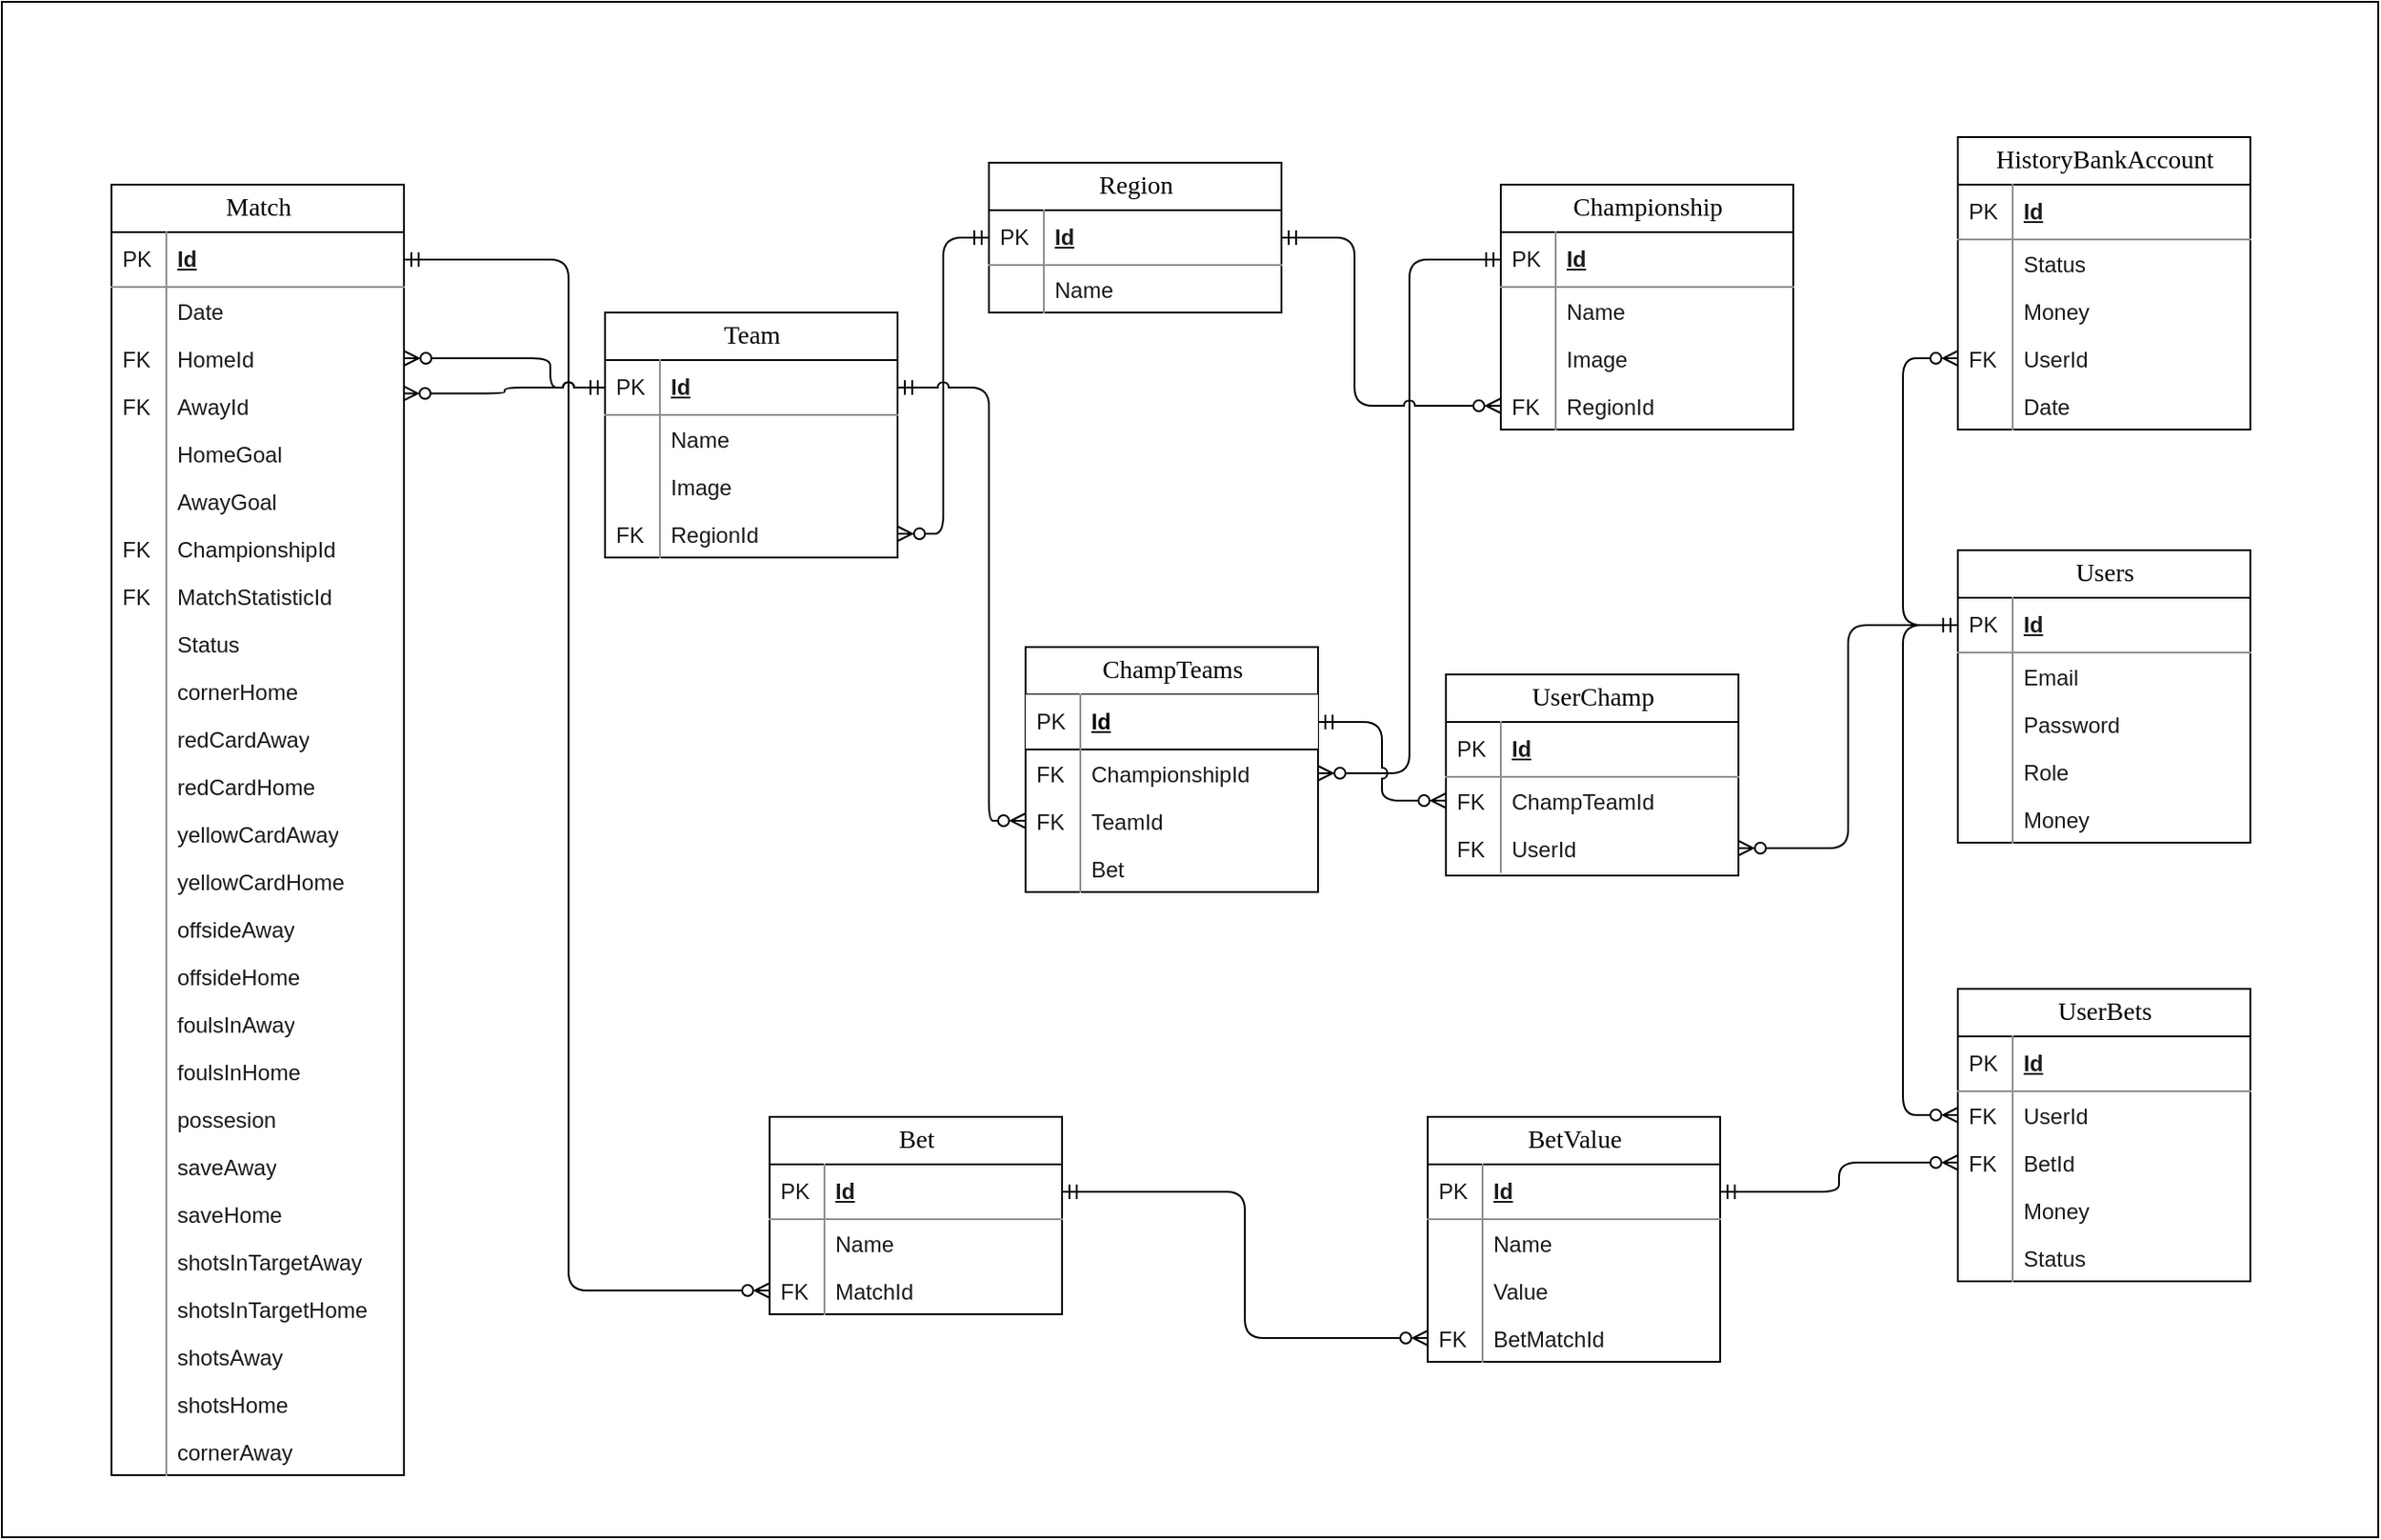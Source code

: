 <mxfile version="21.2.1" type="device" pages="5">
  <diagram name="Page-1" id="e56a1550-8fbb-45ad-956c-1786394a9013">
    <mxGraphModel dx="2784" dy="2409" grid="1" gridSize="10" guides="1" tooltips="1" connect="1" arrows="1" fold="1" page="1" pageScale="1" pageWidth="1169" pageHeight="827" background="#FFFFFF" math="0" shadow="0">
      <root>
        <mxCell id="0" />
        <mxCell id="1" parent="0" />
        <mxCell id="GsA7F_jQd-ToFYcisI-i-1" value="" style="rounded=0;whiteSpace=wrap;html=1;" parent="1" vertex="1">
          <mxGeometry x="-580" y="-960" width="1300" height="840" as="geometry" />
        </mxCell>
        <mxCell id="FgjTyjTYuUTEjpnzXqCP-89" value="Team" style="swimlane;html=1;fontStyle=0;childLayout=stackLayout;horizontal=1;startSize=26;horizontalStack=0;resizeParent=1;resizeLast=0;collapsible=1;marginBottom=0;swimlaneFillColor=#ffffff;align=center;rounded=0;shadow=0;comic=0;labelBackgroundColor=none;strokeWidth=1;fontFamily=Verdana;fontSize=14;" parent="1" vertex="1">
          <mxGeometry x="-250" y="-790" width="160" height="134" as="geometry" />
        </mxCell>
        <mxCell id="FgjTyjTYuUTEjpnzXqCP-90" value="Id" style="shape=partialRectangle;top=0;left=0;right=0;bottom=1;html=1;align=left;verticalAlign=middle;fillColor=none;spacingLeft=34;spacingRight=4;whiteSpace=wrap;overflow=hidden;rotatable=0;points=[[0,0.5],[1,0.5]];portConstraint=eastwest;dropTarget=0;fontStyle=5;strokeColor=#909090;fontColor=#1A1A1A;" parent="FgjTyjTYuUTEjpnzXqCP-89" vertex="1">
          <mxGeometry y="26" width="160" height="30" as="geometry" />
        </mxCell>
        <mxCell id="FgjTyjTYuUTEjpnzXqCP-91" value="PK" style="shape=partialRectangle;top=0;left=0;bottom=0;html=1;fillColor=none;align=left;verticalAlign=middle;spacingLeft=4;spacingRight=4;whiteSpace=wrap;overflow=hidden;rotatable=0;points=[];portConstraint=eastwest;part=1;strokeColor=#909090;fontColor=#1A1A1A;" parent="FgjTyjTYuUTEjpnzXqCP-90" vertex="1" connectable="0">
          <mxGeometry width="30" height="30" as="geometry" />
        </mxCell>
        <mxCell id="FgjTyjTYuUTEjpnzXqCP-118" value="Name" style="shape=partialRectangle;top=0;left=0;right=0;bottom=0;html=1;align=left;verticalAlign=top;fillColor=none;spacingLeft=34;spacingRight=4;whiteSpace=wrap;overflow=hidden;rotatable=0;points=[[0,0.5],[1,0.5]];portConstraint=eastwest;dropTarget=0;strokeColor=#909090;fontColor=#1A1A1A;" parent="FgjTyjTYuUTEjpnzXqCP-89" vertex="1">
          <mxGeometry y="56" width="160" height="26" as="geometry" />
        </mxCell>
        <mxCell id="FgjTyjTYuUTEjpnzXqCP-119" value="" style="shape=partialRectangle;top=0;left=0;bottom=0;html=1;fillColor=none;align=left;verticalAlign=top;spacingLeft=4;spacingRight=4;whiteSpace=wrap;overflow=hidden;rotatable=0;points=[];portConstraint=eastwest;part=1;strokeColor=#909090;fontColor=#1A1A1A;" parent="FgjTyjTYuUTEjpnzXqCP-118" vertex="1" connectable="0">
          <mxGeometry width="30" height="26" as="geometry" />
        </mxCell>
        <mxCell id="FgjTyjTYuUTEjpnzXqCP-120" value="Image" style="shape=partialRectangle;top=0;left=0;right=0;bottom=0;html=1;align=left;verticalAlign=top;fillColor=none;spacingLeft=34;spacingRight=4;whiteSpace=wrap;overflow=hidden;rotatable=0;points=[[0,0.5],[1,0.5]];portConstraint=eastwest;dropTarget=0;strokeColor=#909090;fontColor=#1A1A1A;" parent="FgjTyjTYuUTEjpnzXqCP-89" vertex="1">
          <mxGeometry y="82" width="160" height="26" as="geometry" />
        </mxCell>
        <mxCell id="FgjTyjTYuUTEjpnzXqCP-121" value="" style="shape=partialRectangle;top=0;left=0;bottom=0;html=1;fillColor=none;align=left;verticalAlign=top;spacingLeft=4;spacingRight=4;whiteSpace=wrap;overflow=hidden;rotatable=0;points=[];portConstraint=eastwest;part=1;strokeColor=#909090;fontColor=#1A1A1A;" parent="FgjTyjTYuUTEjpnzXqCP-120" vertex="1" connectable="0">
          <mxGeometry width="30" height="26" as="geometry" />
        </mxCell>
        <mxCell id="FgjTyjTYuUTEjpnzXqCP-122" value="RegionId" style="shape=partialRectangle;top=0;left=0;right=0;bottom=0;html=1;align=left;verticalAlign=top;fillColor=none;spacingLeft=34;spacingRight=4;whiteSpace=wrap;overflow=hidden;rotatable=0;points=[[0,0.5],[1,0.5]];portConstraint=eastwest;dropTarget=0;strokeColor=#909090;fontColor=#1A1A1A;" parent="FgjTyjTYuUTEjpnzXqCP-89" vertex="1">
          <mxGeometry y="108" width="160" height="26" as="geometry" />
        </mxCell>
        <mxCell id="FgjTyjTYuUTEjpnzXqCP-123" value="FK" style="shape=partialRectangle;top=0;left=0;bottom=0;html=1;fillColor=none;align=left;verticalAlign=top;spacingLeft=4;spacingRight=4;whiteSpace=wrap;overflow=hidden;rotatable=0;points=[];portConstraint=eastwest;part=1;strokeColor=#909090;fontColor=#1A1A1A;" parent="FgjTyjTYuUTEjpnzXqCP-122" vertex="1" connectable="0">
          <mxGeometry width="30" height="26" as="geometry" />
        </mxCell>
        <mxCell id="FgjTyjTYuUTEjpnzXqCP-126" value="Match" style="swimlane;html=1;fontStyle=0;childLayout=stackLayout;horizontal=1;startSize=26;horizontalStack=0;resizeParent=1;resizeLast=0;collapsible=1;marginBottom=0;swimlaneFillColor=#ffffff;align=center;rounded=0;shadow=0;comic=0;labelBackgroundColor=none;strokeWidth=1;fontFamily=Verdana;fontSize=14;" parent="1" vertex="1">
          <mxGeometry x="-520" y="-860" width="160" height="706" as="geometry" />
        </mxCell>
        <mxCell id="FgjTyjTYuUTEjpnzXqCP-127" value="Id" style="shape=partialRectangle;top=0;left=0;right=0;bottom=1;html=1;align=left;verticalAlign=middle;fillColor=none;spacingLeft=34;spacingRight=4;whiteSpace=wrap;overflow=hidden;rotatable=0;points=[[0,0.5],[1,0.5]];portConstraint=eastwest;dropTarget=0;fontStyle=5;strokeColor=#909090;fontColor=#1A1A1A;" parent="FgjTyjTYuUTEjpnzXqCP-126" vertex="1">
          <mxGeometry y="26" width="160" height="30" as="geometry" />
        </mxCell>
        <mxCell id="FgjTyjTYuUTEjpnzXqCP-128" value="PK" style="shape=partialRectangle;top=0;left=0;bottom=0;html=1;fillColor=none;align=left;verticalAlign=middle;spacingLeft=4;spacingRight=4;whiteSpace=wrap;overflow=hidden;rotatable=0;points=[];portConstraint=eastwest;part=1;strokeColor=#909090;fontColor=#1A1A1A;" parent="FgjTyjTYuUTEjpnzXqCP-127" vertex="1" connectable="0">
          <mxGeometry width="30" height="30" as="geometry" />
        </mxCell>
        <mxCell id="FgjTyjTYuUTEjpnzXqCP-129" value="Date" style="shape=partialRectangle;top=0;left=0;right=0;bottom=0;html=1;align=left;verticalAlign=top;fillColor=none;spacingLeft=34;spacingRight=4;whiteSpace=wrap;overflow=hidden;rotatable=0;points=[[0,0.5],[1,0.5]];portConstraint=eastwest;dropTarget=0;strokeColor=#909090;fontColor=#1A1A1A;" parent="FgjTyjTYuUTEjpnzXqCP-126" vertex="1">
          <mxGeometry y="56" width="160" height="26" as="geometry" />
        </mxCell>
        <mxCell id="FgjTyjTYuUTEjpnzXqCP-130" value="" style="shape=partialRectangle;top=0;left=0;bottom=0;html=1;fillColor=none;align=left;verticalAlign=top;spacingLeft=4;spacingRight=4;whiteSpace=wrap;overflow=hidden;rotatable=0;points=[];portConstraint=eastwest;part=1;strokeColor=#909090;fontColor=#1A1A1A;" parent="FgjTyjTYuUTEjpnzXqCP-129" vertex="1" connectable="0">
          <mxGeometry width="30" height="26" as="geometry" />
        </mxCell>
        <mxCell id="FgjTyjTYuUTEjpnzXqCP-131" value="HomeId" style="shape=partialRectangle;top=0;left=0;right=0;bottom=0;html=1;align=left;verticalAlign=top;fillColor=none;spacingLeft=34;spacingRight=4;whiteSpace=wrap;overflow=hidden;rotatable=0;points=[[0,0.5],[1,0.5]];portConstraint=eastwest;dropTarget=0;strokeColor=#909090;fontColor=#1A1A1A;" parent="FgjTyjTYuUTEjpnzXqCP-126" vertex="1">
          <mxGeometry y="82" width="160" height="26" as="geometry" />
        </mxCell>
        <mxCell id="FgjTyjTYuUTEjpnzXqCP-132" value="FK" style="shape=partialRectangle;top=0;left=0;bottom=0;html=1;fillColor=none;align=left;verticalAlign=top;spacingLeft=4;spacingRight=4;whiteSpace=wrap;overflow=hidden;rotatable=0;points=[];portConstraint=eastwest;part=1;strokeColor=#909090;fontColor=#1A1A1A;" parent="FgjTyjTYuUTEjpnzXqCP-131" vertex="1" connectable="0">
          <mxGeometry width="30" height="26" as="geometry" />
        </mxCell>
        <mxCell id="FgjTyjTYuUTEjpnzXqCP-133" value="AwayId" style="shape=partialRectangle;top=0;left=0;right=0;bottom=0;html=1;align=left;verticalAlign=top;fillColor=none;spacingLeft=34;spacingRight=4;whiteSpace=wrap;overflow=hidden;rotatable=0;points=[[0,0.5],[1,0.5]];portConstraint=eastwest;dropTarget=0;strokeColor=#909090;fontColor=#1A1A1A;" parent="FgjTyjTYuUTEjpnzXqCP-126" vertex="1">
          <mxGeometry y="108" width="160" height="26" as="geometry" />
        </mxCell>
        <mxCell id="FgjTyjTYuUTEjpnzXqCP-134" value="FK" style="shape=partialRectangle;top=0;left=0;bottom=0;html=1;fillColor=none;align=left;verticalAlign=top;spacingLeft=4;spacingRight=4;whiteSpace=wrap;overflow=hidden;rotatable=0;points=[];portConstraint=eastwest;part=1;strokeColor=#909090;fontColor=#1A1A1A;" parent="FgjTyjTYuUTEjpnzXqCP-133" vertex="1" connectable="0">
          <mxGeometry width="30" height="26" as="geometry" />
        </mxCell>
        <mxCell id="FgjTyjTYuUTEjpnzXqCP-135" value="HomeGoal" style="shape=partialRectangle;top=0;left=0;right=0;bottom=0;html=1;align=left;verticalAlign=top;fillColor=none;spacingLeft=34;spacingRight=4;whiteSpace=wrap;overflow=hidden;rotatable=0;points=[[0,0.5],[1,0.5]];portConstraint=eastwest;dropTarget=0;strokeColor=#909090;fontColor=#1A1A1A;" parent="FgjTyjTYuUTEjpnzXqCP-126" vertex="1">
          <mxGeometry y="134" width="160" height="26" as="geometry" />
        </mxCell>
        <mxCell id="FgjTyjTYuUTEjpnzXqCP-136" value="" style="shape=partialRectangle;top=0;left=0;bottom=0;html=1;fillColor=none;align=left;verticalAlign=top;spacingLeft=4;spacingRight=4;whiteSpace=wrap;overflow=hidden;rotatable=0;points=[];portConstraint=eastwest;part=1;strokeColor=#909090;fontColor=#1A1A1A;" parent="FgjTyjTYuUTEjpnzXqCP-135" vertex="1" connectable="0">
          <mxGeometry width="30" height="26" as="geometry" />
        </mxCell>
        <mxCell id="FgjTyjTYuUTEjpnzXqCP-137" value="AwayGoal" style="shape=partialRectangle;top=0;left=0;right=0;bottom=0;html=1;align=left;verticalAlign=top;fillColor=none;spacingLeft=34;spacingRight=4;whiteSpace=wrap;overflow=hidden;rotatable=0;points=[[0,0.5],[1,0.5]];portConstraint=eastwest;dropTarget=0;strokeColor=#909090;fontColor=#1A1A1A;" parent="FgjTyjTYuUTEjpnzXqCP-126" vertex="1">
          <mxGeometry y="160" width="160" height="26" as="geometry" />
        </mxCell>
        <mxCell id="FgjTyjTYuUTEjpnzXqCP-138" value="" style="shape=partialRectangle;top=0;left=0;bottom=0;html=1;fillColor=none;align=left;verticalAlign=top;spacingLeft=4;spacingRight=4;whiteSpace=wrap;overflow=hidden;rotatable=0;points=[];portConstraint=eastwest;part=1;strokeColor=#909090;fontColor=#1A1A1A;" parent="FgjTyjTYuUTEjpnzXqCP-137" vertex="1" connectable="0">
          <mxGeometry width="30" height="26" as="geometry" />
        </mxCell>
        <mxCell id="FgjTyjTYuUTEjpnzXqCP-139" value="ChampionshipId" style="shape=partialRectangle;top=0;left=0;right=0;bottom=0;html=1;align=left;verticalAlign=top;fillColor=none;spacingLeft=34;spacingRight=4;whiteSpace=wrap;overflow=hidden;rotatable=0;points=[[0,0.5],[1,0.5]];portConstraint=eastwest;dropTarget=0;strokeColor=#909090;fontColor=#1A1A1A;" parent="FgjTyjTYuUTEjpnzXqCP-126" vertex="1">
          <mxGeometry y="186" width="160" height="26" as="geometry" />
        </mxCell>
        <mxCell id="FgjTyjTYuUTEjpnzXqCP-140" value="FK" style="shape=partialRectangle;top=0;left=0;bottom=0;html=1;fillColor=none;align=left;verticalAlign=top;spacingLeft=4;spacingRight=4;whiteSpace=wrap;overflow=hidden;rotatable=0;points=[];portConstraint=eastwest;part=1;strokeColor=#909090;fontColor=#1A1A1A;" parent="FgjTyjTYuUTEjpnzXqCP-139" vertex="1" connectable="0">
          <mxGeometry width="30" height="26" as="geometry" />
        </mxCell>
        <mxCell id="FgjTyjTYuUTEjpnzXqCP-141" value="MatchStatisticId" style="shape=partialRectangle;top=0;left=0;right=0;bottom=0;html=1;align=left;verticalAlign=top;fillColor=none;spacingLeft=34;spacingRight=4;whiteSpace=wrap;overflow=hidden;rotatable=0;points=[[0,0.5],[1,0.5]];portConstraint=eastwest;dropTarget=0;strokeColor=#909090;fontColor=#1A1A1A;" parent="FgjTyjTYuUTEjpnzXqCP-126" vertex="1">
          <mxGeometry y="212" width="160" height="26" as="geometry" />
        </mxCell>
        <mxCell id="FgjTyjTYuUTEjpnzXqCP-142" value="FK" style="shape=partialRectangle;top=0;left=0;bottom=0;html=1;fillColor=none;align=left;verticalAlign=top;spacingLeft=4;spacingRight=4;whiteSpace=wrap;overflow=hidden;rotatable=0;points=[];portConstraint=eastwest;part=1;strokeColor=#909090;fontColor=#1A1A1A;" parent="FgjTyjTYuUTEjpnzXqCP-141" vertex="1" connectable="0">
          <mxGeometry width="30" height="26" as="geometry" />
        </mxCell>
        <mxCell id="FgjTyjTYuUTEjpnzXqCP-143" value="Status" style="shape=partialRectangle;top=0;left=0;right=0;bottom=0;html=1;align=left;verticalAlign=top;fillColor=none;spacingLeft=34;spacingRight=4;whiteSpace=wrap;overflow=hidden;rotatable=0;points=[[0,0.5],[1,0.5]];portConstraint=eastwest;dropTarget=0;strokeColor=#909090;fontColor=#1A1A1A;" parent="FgjTyjTYuUTEjpnzXqCP-126" vertex="1">
          <mxGeometry y="238" width="160" height="26" as="geometry" />
        </mxCell>
        <mxCell id="FgjTyjTYuUTEjpnzXqCP-144" value="" style="shape=partialRectangle;top=0;left=0;bottom=0;html=1;fillColor=none;align=left;verticalAlign=top;spacingLeft=4;spacingRight=4;whiteSpace=wrap;overflow=hidden;rotatable=0;points=[];portConstraint=eastwest;part=1;strokeColor=#909090;fontColor=#1A1A1A;" parent="FgjTyjTYuUTEjpnzXqCP-143" vertex="1" connectable="0">
          <mxGeometry width="30" height="26" as="geometry" />
        </mxCell>
        <mxCell id="wLgGCn5pY1EVvrQte6KJ-35" value="cornerHome" style="shape=partialRectangle;top=0;left=0;right=0;bottom=0;html=1;align=left;verticalAlign=top;fillColor=none;spacingLeft=34;spacingRight=4;whiteSpace=wrap;overflow=hidden;rotatable=0;points=[[0,0.5],[1,0.5]];portConstraint=eastwest;dropTarget=0;strokeColor=#909090;fontColor=#1A1A1A;" vertex="1" parent="FgjTyjTYuUTEjpnzXqCP-126">
          <mxGeometry y="264" width="160" height="26" as="geometry" />
        </mxCell>
        <mxCell id="wLgGCn5pY1EVvrQte6KJ-36" value="" style="shape=partialRectangle;top=0;left=0;bottom=0;html=1;fillColor=none;align=left;verticalAlign=top;spacingLeft=4;spacingRight=4;whiteSpace=wrap;overflow=hidden;rotatable=0;points=[];portConstraint=eastwest;part=1;strokeColor=#909090;fontColor=#1A1A1A;" vertex="1" connectable="0" parent="wLgGCn5pY1EVvrQte6KJ-35">
          <mxGeometry width="30" height="26" as="geometry" />
        </mxCell>
        <mxCell id="wLgGCn5pY1EVvrQte6KJ-67" value="redCardAway" style="shape=partialRectangle;top=0;left=0;right=0;bottom=0;html=1;align=left;verticalAlign=top;fillColor=none;spacingLeft=34;spacingRight=4;whiteSpace=wrap;overflow=hidden;rotatable=0;points=[[0,0.5],[1,0.5]];portConstraint=eastwest;dropTarget=0;strokeColor=#909090;fontColor=#1A1A1A;" vertex="1" parent="FgjTyjTYuUTEjpnzXqCP-126">
          <mxGeometry y="290" width="160" height="26" as="geometry" />
        </mxCell>
        <mxCell id="wLgGCn5pY1EVvrQte6KJ-68" value="" style="shape=partialRectangle;top=0;left=0;bottom=0;html=1;fillColor=none;align=left;verticalAlign=top;spacingLeft=4;spacingRight=4;whiteSpace=wrap;overflow=hidden;rotatable=0;points=[];portConstraint=eastwest;part=1;strokeColor=#909090;fontColor=#1A1A1A;" vertex="1" connectable="0" parent="wLgGCn5pY1EVvrQte6KJ-67">
          <mxGeometry width="30" height="26" as="geometry" />
        </mxCell>
        <mxCell id="wLgGCn5pY1EVvrQte6KJ-65" value="redCardHome" style="shape=partialRectangle;top=0;left=0;right=0;bottom=0;html=1;align=left;verticalAlign=top;fillColor=none;spacingLeft=34;spacingRight=4;whiteSpace=wrap;overflow=hidden;rotatable=0;points=[[0,0.5],[1,0.5]];portConstraint=eastwest;dropTarget=0;strokeColor=#909090;fontColor=#1A1A1A;" vertex="1" parent="FgjTyjTYuUTEjpnzXqCP-126">
          <mxGeometry y="316" width="160" height="26" as="geometry" />
        </mxCell>
        <mxCell id="wLgGCn5pY1EVvrQte6KJ-66" value="" style="shape=partialRectangle;top=0;left=0;bottom=0;html=1;fillColor=none;align=left;verticalAlign=top;spacingLeft=4;spacingRight=4;whiteSpace=wrap;overflow=hidden;rotatable=0;points=[];portConstraint=eastwest;part=1;strokeColor=#909090;fontColor=#1A1A1A;" vertex="1" connectable="0" parent="wLgGCn5pY1EVvrQte6KJ-65">
          <mxGeometry width="30" height="26" as="geometry" />
        </mxCell>
        <mxCell id="wLgGCn5pY1EVvrQte6KJ-63" value="yellowCardAway" style="shape=partialRectangle;top=0;left=0;right=0;bottom=0;html=1;align=left;verticalAlign=top;fillColor=none;spacingLeft=34;spacingRight=4;whiteSpace=wrap;overflow=hidden;rotatable=0;points=[[0,0.5],[1,0.5]];portConstraint=eastwest;dropTarget=0;strokeColor=#909090;fontColor=#1A1A1A;" vertex="1" parent="FgjTyjTYuUTEjpnzXqCP-126">
          <mxGeometry y="342" width="160" height="26" as="geometry" />
        </mxCell>
        <mxCell id="wLgGCn5pY1EVvrQte6KJ-64" value="" style="shape=partialRectangle;top=0;left=0;bottom=0;html=1;fillColor=none;align=left;verticalAlign=top;spacingLeft=4;spacingRight=4;whiteSpace=wrap;overflow=hidden;rotatable=0;points=[];portConstraint=eastwest;part=1;strokeColor=#909090;fontColor=#1A1A1A;" vertex="1" connectable="0" parent="wLgGCn5pY1EVvrQte6KJ-63">
          <mxGeometry width="30" height="26" as="geometry" />
        </mxCell>
        <mxCell id="wLgGCn5pY1EVvrQte6KJ-61" value="yellowCardHome" style="shape=partialRectangle;top=0;left=0;right=0;bottom=0;html=1;align=left;verticalAlign=top;fillColor=none;spacingLeft=34;spacingRight=4;whiteSpace=wrap;overflow=hidden;rotatable=0;points=[[0,0.5],[1,0.5]];portConstraint=eastwest;dropTarget=0;strokeColor=#909090;fontColor=#1A1A1A;" vertex="1" parent="FgjTyjTYuUTEjpnzXqCP-126">
          <mxGeometry y="368" width="160" height="26" as="geometry" />
        </mxCell>
        <mxCell id="wLgGCn5pY1EVvrQte6KJ-62" value="" style="shape=partialRectangle;top=0;left=0;bottom=0;html=1;fillColor=none;align=left;verticalAlign=top;spacingLeft=4;spacingRight=4;whiteSpace=wrap;overflow=hidden;rotatable=0;points=[];portConstraint=eastwest;part=1;strokeColor=#909090;fontColor=#1A1A1A;" vertex="1" connectable="0" parent="wLgGCn5pY1EVvrQte6KJ-61">
          <mxGeometry width="30" height="26" as="geometry" />
        </mxCell>
        <mxCell id="wLgGCn5pY1EVvrQte6KJ-59" value="offsideAway" style="shape=partialRectangle;top=0;left=0;right=0;bottom=0;html=1;align=left;verticalAlign=top;fillColor=none;spacingLeft=34;spacingRight=4;whiteSpace=wrap;overflow=hidden;rotatable=0;points=[[0,0.5],[1,0.5]];portConstraint=eastwest;dropTarget=0;strokeColor=#909090;fontColor=#1A1A1A;" vertex="1" parent="FgjTyjTYuUTEjpnzXqCP-126">
          <mxGeometry y="394" width="160" height="26" as="geometry" />
        </mxCell>
        <mxCell id="wLgGCn5pY1EVvrQte6KJ-60" value="" style="shape=partialRectangle;top=0;left=0;bottom=0;html=1;fillColor=none;align=left;verticalAlign=top;spacingLeft=4;spacingRight=4;whiteSpace=wrap;overflow=hidden;rotatable=0;points=[];portConstraint=eastwest;part=1;strokeColor=#909090;fontColor=#1A1A1A;" vertex="1" connectable="0" parent="wLgGCn5pY1EVvrQte6KJ-59">
          <mxGeometry width="30" height="26" as="geometry" />
        </mxCell>
        <mxCell id="wLgGCn5pY1EVvrQte6KJ-57" value="offsideHome" style="shape=partialRectangle;top=0;left=0;right=0;bottom=0;html=1;align=left;verticalAlign=top;fillColor=none;spacingLeft=34;spacingRight=4;whiteSpace=wrap;overflow=hidden;rotatable=0;points=[[0,0.5],[1,0.5]];portConstraint=eastwest;dropTarget=0;strokeColor=#909090;fontColor=#1A1A1A;" vertex="1" parent="FgjTyjTYuUTEjpnzXqCP-126">
          <mxGeometry y="420" width="160" height="26" as="geometry" />
        </mxCell>
        <mxCell id="wLgGCn5pY1EVvrQte6KJ-58" value="" style="shape=partialRectangle;top=0;left=0;bottom=0;html=1;fillColor=none;align=left;verticalAlign=top;spacingLeft=4;spacingRight=4;whiteSpace=wrap;overflow=hidden;rotatable=0;points=[];portConstraint=eastwest;part=1;strokeColor=#909090;fontColor=#1A1A1A;" vertex="1" connectable="0" parent="wLgGCn5pY1EVvrQte6KJ-57">
          <mxGeometry width="30" height="26" as="geometry" />
        </mxCell>
        <mxCell id="wLgGCn5pY1EVvrQte6KJ-55" value="foulsInAway" style="shape=partialRectangle;top=0;left=0;right=0;bottom=0;html=1;align=left;verticalAlign=top;fillColor=none;spacingLeft=34;spacingRight=4;whiteSpace=wrap;overflow=hidden;rotatable=0;points=[[0,0.5],[1,0.5]];portConstraint=eastwest;dropTarget=0;strokeColor=#909090;fontColor=#1A1A1A;" vertex="1" parent="FgjTyjTYuUTEjpnzXqCP-126">
          <mxGeometry y="446" width="160" height="26" as="geometry" />
        </mxCell>
        <mxCell id="wLgGCn5pY1EVvrQte6KJ-56" value="" style="shape=partialRectangle;top=0;left=0;bottom=0;html=1;fillColor=none;align=left;verticalAlign=top;spacingLeft=4;spacingRight=4;whiteSpace=wrap;overflow=hidden;rotatable=0;points=[];portConstraint=eastwest;part=1;strokeColor=#909090;fontColor=#1A1A1A;" vertex="1" connectable="0" parent="wLgGCn5pY1EVvrQte6KJ-55">
          <mxGeometry width="30" height="26" as="geometry" />
        </mxCell>
        <mxCell id="wLgGCn5pY1EVvrQte6KJ-53" value="foulsInHome" style="shape=partialRectangle;top=0;left=0;right=0;bottom=0;html=1;align=left;verticalAlign=top;fillColor=none;spacingLeft=34;spacingRight=4;whiteSpace=wrap;overflow=hidden;rotatable=0;points=[[0,0.5],[1,0.5]];portConstraint=eastwest;dropTarget=0;strokeColor=#909090;fontColor=#1A1A1A;" vertex="1" parent="FgjTyjTYuUTEjpnzXqCP-126">
          <mxGeometry y="472" width="160" height="26" as="geometry" />
        </mxCell>
        <mxCell id="wLgGCn5pY1EVvrQte6KJ-54" value="" style="shape=partialRectangle;top=0;left=0;bottom=0;html=1;fillColor=none;align=left;verticalAlign=top;spacingLeft=4;spacingRight=4;whiteSpace=wrap;overflow=hidden;rotatable=0;points=[];portConstraint=eastwest;part=1;strokeColor=#909090;fontColor=#1A1A1A;" vertex="1" connectable="0" parent="wLgGCn5pY1EVvrQte6KJ-53">
          <mxGeometry width="30" height="26" as="geometry" />
        </mxCell>
        <mxCell id="wLgGCn5pY1EVvrQte6KJ-51" value="possesion" style="shape=partialRectangle;top=0;left=0;right=0;bottom=0;html=1;align=left;verticalAlign=top;fillColor=none;spacingLeft=34;spacingRight=4;whiteSpace=wrap;overflow=hidden;rotatable=0;points=[[0,0.5],[1,0.5]];portConstraint=eastwest;dropTarget=0;strokeColor=#909090;fontColor=#1A1A1A;" vertex="1" parent="FgjTyjTYuUTEjpnzXqCP-126">
          <mxGeometry y="498" width="160" height="26" as="geometry" />
        </mxCell>
        <mxCell id="wLgGCn5pY1EVvrQte6KJ-52" value="" style="shape=partialRectangle;top=0;left=0;bottom=0;html=1;fillColor=none;align=left;verticalAlign=top;spacingLeft=4;spacingRight=4;whiteSpace=wrap;overflow=hidden;rotatable=0;points=[];portConstraint=eastwest;part=1;strokeColor=#909090;fontColor=#1A1A1A;" vertex="1" connectable="0" parent="wLgGCn5pY1EVvrQte6KJ-51">
          <mxGeometry width="30" height="26" as="geometry" />
        </mxCell>
        <mxCell id="wLgGCn5pY1EVvrQte6KJ-49" value="saveAway" style="shape=partialRectangle;top=0;left=0;right=0;bottom=0;html=1;align=left;verticalAlign=top;fillColor=none;spacingLeft=34;spacingRight=4;whiteSpace=wrap;overflow=hidden;rotatable=0;points=[[0,0.5],[1,0.5]];portConstraint=eastwest;dropTarget=0;strokeColor=#909090;fontColor=#1A1A1A;" vertex="1" parent="FgjTyjTYuUTEjpnzXqCP-126">
          <mxGeometry y="524" width="160" height="26" as="geometry" />
        </mxCell>
        <mxCell id="wLgGCn5pY1EVvrQte6KJ-50" value="" style="shape=partialRectangle;top=0;left=0;bottom=0;html=1;fillColor=none;align=left;verticalAlign=top;spacingLeft=4;spacingRight=4;whiteSpace=wrap;overflow=hidden;rotatable=0;points=[];portConstraint=eastwest;part=1;strokeColor=#909090;fontColor=#1A1A1A;" vertex="1" connectable="0" parent="wLgGCn5pY1EVvrQte6KJ-49">
          <mxGeometry width="30" height="26" as="geometry" />
        </mxCell>
        <mxCell id="wLgGCn5pY1EVvrQte6KJ-47" value="saveHome&lt;span style=&quot;white-space: pre;&quot;&gt; &lt;/span&gt;" style="shape=partialRectangle;top=0;left=0;right=0;bottom=0;html=1;align=left;verticalAlign=top;fillColor=none;spacingLeft=34;spacingRight=4;whiteSpace=wrap;overflow=hidden;rotatable=0;points=[[0,0.5],[1,0.5]];portConstraint=eastwest;dropTarget=0;strokeColor=#909090;fontColor=#1A1A1A;" vertex="1" parent="FgjTyjTYuUTEjpnzXqCP-126">
          <mxGeometry y="550" width="160" height="26" as="geometry" />
        </mxCell>
        <mxCell id="wLgGCn5pY1EVvrQte6KJ-48" value="" style="shape=partialRectangle;top=0;left=0;bottom=0;html=1;fillColor=none;align=left;verticalAlign=top;spacingLeft=4;spacingRight=4;whiteSpace=wrap;overflow=hidden;rotatable=0;points=[];portConstraint=eastwest;part=1;strokeColor=#909090;fontColor=#1A1A1A;" vertex="1" connectable="0" parent="wLgGCn5pY1EVvrQte6KJ-47">
          <mxGeometry width="30" height="26" as="geometry" />
        </mxCell>
        <mxCell id="wLgGCn5pY1EVvrQte6KJ-45" value="shotsInTargetAway" style="shape=partialRectangle;top=0;left=0;right=0;bottom=0;html=1;align=left;verticalAlign=top;fillColor=none;spacingLeft=34;spacingRight=4;whiteSpace=wrap;overflow=hidden;rotatable=0;points=[[0,0.5],[1,0.5]];portConstraint=eastwest;dropTarget=0;strokeColor=#909090;fontColor=#1A1A1A;" vertex="1" parent="FgjTyjTYuUTEjpnzXqCP-126">
          <mxGeometry y="576" width="160" height="26" as="geometry" />
        </mxCell>
        <mxCell id="wLgGCn5pY1EVvrQte6KJ-46" value="" style="shape=partialRectangle;top=0;left=0;bottom=0;html=1;fillColor=none;align=left;verticalAlign=top;spacingLeft=4;spacingRight=4;whiteSpace=wrap;overflow=hidden;rotatable=0;points=[];portConstraint=eastwest;part=1;strokeColor=#909090;fontColor=#1A1A1A;" vertex="1" connectable="0" parent="wLgGCn5pY1EVvrQte6KJ-45">
          <mxGeometry width="30" height="26" as="geometry" />
        </mxCell>
        <mxCell id="wLgGCn5pY1EVvrQte6KJ-43" value="shotsInTargetHome" style="shape=partialRectangle;top=0;left=0;right=0;bottom=0;html=1;align=left;verticalAlign=top;fillColor=none;spacingLeft=34;spacingRight=4;whiteSpace=wrap;overflow=hidden;rotatable=0;points=[[0,0.5],[1,0.5]];portConstraint=eastwest;dropTarget=0;strokeColor=#909090;fontColor=#1A1A1A;" vertex="1" parent="FgjTyjTYuUTEjpnzXqCP-126">
          <mxGeometry y="602" width="160" height="26" as="geometry" />
        </mxCell>
        <mxCell id="wLgGCn5pY1EVvrQte6KJ-44" value="" style="shape=partialRectangle;top=0;left=0;bottom=0;html=1;fillColor=none;align=left;verticalAlign=top;spacingLeft=4;spacingRight=4;whiteSpace=wrap;overflow=hidden;rotatable=0;points=[];portConstraint=eastwest;part=1;strokeColor=#909090;fontColor=#1A1A1A;" vertex="1" connectable="0" parent="wLgGCn5pY1EVvrQte6KJ-43">
          <mxGeometry width="30" height="26" as="geometry" />
        </mxCell>
        <mxCell id="wLgGCn5pY1EVvrQte6KJ-41" value="shotsAway" style="shape=partialRectangle;top=0;left=0;right=0;bottom=0;html=1;align=left;verticalAlign=top;fillColor=none;spacingLeft=34;spacingRight=4;whiteSpace=wrap;overflow=hidden;rotatable=0;points=[[0,0.5],[1,0.5]];portConstraint=eastwest;dropTarget=0;strokeColor=#909090;fontColor=#1A1A1A;" vertex="1" parent="FgjTyjTYuUTEjpnzXqCP-126">
          <mxGeometry y="628" width="160" height="26" as="geometry" />
        </mxCell>
        <mxCell id="wLgGCn5pY1EVvrQte6KJ-42" value="" style="shape=partialRectangle;top=0;left=0;bottom=0;html=1;fillColor=none;align=left;verticalAlign=top;spacingLeft=4;spacingRight=4;whiteSpace=wrap;overflow=hidden;rotatable=0;points=[];portConstraint=eastwest;part=1;strokeColor=#909090;fontColor=#1A1A1A;" vertex="1" connectable="0" parent="wLgGCn5pY1EVvrQte6KJ-41">
          <mxGeometry width="30" height="26" as="geometry" />
        </mxCell>
        <mxCell id="wLgGCn5pY1EVvrQte6KJ-39" value="shotsHome" style="shape=partialRectangle;top=0;left=0;right=0;bottom=0;html=1;align=left;verticalAlign=top;fillColor=none;spacingLeft=34;spacingRight=4;whiteSpace=wrap;overflow=hidden;rotatable=0;points=[[0,0.5],[1,0.5]];portConstraint=eastwest;dropTarget=0;strokeColor=#909090;fontColor=#1A1A1A;" vertex="1" parent="FgjTyjTYuUTEjpnzXqCP-126">
          <mxGeometry y="654" width="160" height="26" as="geometry" />
        </mxCell>
        <mxCell id="wLgGCn5pY1EVvrQte6KJ-40" value="" style="shape=partialRectangle;top=0;left=0;bottom=0;html=1;fillColor=none;align=left;verticalAlign=top;spacingLeft=4;spacingRight=4;whiteSpace=wrap;overflow=hidden;rotatable=0;points=[];portConstraint=eastwest;part=1;strokeColor=#909090;fontColor=#1A1A1A;" vertex="1" connectable="0" parent="wLgGCn5pY1EVvrQte6KJ-39">
          <mxGeometry width="30" height="26" as="geometry" />
        </mxCell>
        <mxCell id="wLgGCn5pY1EVvrQte6KJ-37" value="cornerAway" style="shape=partialRectangle;top=0;left=0;right=0;bottom=0;html=1;align=left;verticalAlign=top;fillColor=none;spacingLeft=34;spacingRight=4;whiteSpace=wrap;overflow=hidden;rotatable=0;points=[[0,0.5],[1,0.5]];portConstraint=eastwest;dropTarget=0;strokeColor=#909090;fontColor=#1A1A1A;" vertex="1" parent="FgjTyjTYuUTEjpnzXqCP-126">
          <mxGeometry y="680" width="160" height="26" as="geometry" />
        </mxCell>
        <mxCell id="wLgGCn5pY1EVvrQte6KJ-38" value="" style="shape=partialRectangle;top=0;left=0;bottom=0;html=1;fillColor=none;align=left;verticalAlign=top;spacingLeft=4;spacingRight=4;whiteSpace=wrap;overflow=hidden;rotatable=0;points=[];portConstraint=eastwest;part=1;strokeColor=#909090;fontColor=#1A1A1A;" vertex="1" connectable="0" parent="wLgGCn5pY1EVvrQte6KJ-37">
          <mxGeometry width="30" height="26" as="geometry" />
        </mxCell>
        <mxCell id="FgjTyjTYuUTEjpnzXqCP-147" value="Region" style="swimlane;html=1;fontStyle=0;childLayout=stackLayout;horizontal=1;startSize=26;horizontalStack=0;resizeParent=1;resizeLast=0;collapsible=1;marginBottom=0;swimlaneFillColor=#ffffff;align=center;rounded=0;shadow=0;comic=0;labelBackgroundColor=none;strokeWidth=1;fontFamily=Verdana;fontSize=14;" parent="1" vertex="1">
          <mxGeometry x="-40" y="-872" width="160" height="82" as="geometry" />
        </mxCell>
        <mxCell id="FgjTyjTYuUTEjpnzXqCP-148" value="Id" style="shape=partialRectangle;top=0;left=0;right=0;bottom=1;html=1;align=left;verticalAlign=middle;fillColor=none;spacingLeft=34;spacingRight=4;whiteSpace=wrap;overflow=hidden;rotatable=0;points=[[0,0.5],[1,0.5]];portConstraint=eastwest;dropTarget=0;fontStyle=5;strokeColor=#909090;fontColor=#1A1A1A;" parent="FgjTyjTYuUTEjpnzXqCP-147" vertex="1">
          <mxGeometry y="26" width="160" height="30" as="geometry" />
        </mxCell>
        <mxCell id="FgjTyjTYuUTEjpnzXqCP-149" value="PK" style="shape=partialRectangle;top=0;left=0;bottom=0;html=1;fillColor=none;align=left;verticalAlign=middle;spacingLeft=4;spacingRight=4;whiteSpace=wrap;overflow=hidden;rotatable=0;points=[];portConstraint=eastwest;part=1;strokeColor=#909090;fontColor=#1A1A1A;" parent="FgjTyjTYuUTEjpnzXqCP-148" vertex="1" connectable="0">
          <mxGeometry width="30" height="30" as="geometry" />
        </mxCell>
        <mxCell id="FgjTyjTYuUTEjpnzXqCP-150" value="Name" style="shape=partialRectangle;top=0;left=0;right=0;bottom=0;html=1;align=left;verticalAlign=top;fillColor=none;spacingLeft=34;spacingRight=4;whiteSpace=wrap;overflow=hidden;rotatable=0;points=[[0,0.5],[1,0.5]];portConstraint=eastwest;dropTarget=0;strokeColor=#909090;fontColor=#1A1A1A;" parent="FgjTyjTYuUTEjpnzXqCP-147" vertex="1">
          <mxGeometry y="56" width="160" height="26" as="geometry" />
        </mxCell>
        <mxCell id="FgjTyjTYuUTEjpnzXqCP-151" value="" style="shape=partialRectangle;top=0;left=0;bottom=0;html=1;fillColor=none;align=left;verticalAlign=top;spacingLeft=4;spacingRight=4;whiteSpace=wrap;overflow=hidden;rotatable=0;points=[];portConstraint=eastwest;part=1;strokeColor=#909090;fontColor=#1A1A1A;" parent="FgjTyjTYuUTEjpnzXqCP-150" vertex="1" connectable="0">
          <mxGeometry width="30" height="26" as="geometry" />
        </mxCell>
        <mxCell id="FgjTyjTYuUTEjpnzXqCP-156" style="edgeStyle=orthogonalEdgeStyle;rounded=1;orthogonalLoop=1;jettySize=auto;html=1;exitX=1;exitY=0.5;exitDx=0;exitDy=0;entryX=0;entryY=0.5;entryDx=0;entryDy=0;startArrow=ERzeroToMany;startFill=0;endArrow=ERmandOne;endFill=0;jumpStyle=arc;" parent="1" source="FgjTyjTYuUTEjpnzXqCP-122" target="FgjTyjTYuUTEjpnzXqCP-148" edge="1">
          <mxGeometry relative="1" as="geometry" />
        </mxCell>
        <mxCell id="FgjTyjTYuUTEjpnzXqCP-158" value="ChampTeams" style="swimlane;html=1;fontStyle=0;childLayout=stackLayout;horizontal=1;startSize=26;horizontalStack=0;resizeParent=1;resizeLast=0;collapsible=1;marginBottom=0;swimlaneFillColor=#ffffff;align=center;rounded=0;shadow=0;comic=0;labelBackgroundColor=none;strokeWidth=1;fontFamily=Verdana;fontSize=14;" parent="1" vertex="1">
          <mxGeometry x="-20" y="-607" width="160" height="134" as="geometry" />
        </mxCell>
        <mxCell id="FgjTyjTYuUTEjpnzXqCP-159" value="Id" style="shape=partialRectangle;top=0;left=0;right=0;bottom=1;html=1;align=left;verticalAlign=middle;spacingLeft=34;spacingRight=4;whiteSpace=wrap;overflow=hidden;rotatable=0;points=[[0,0.5],[1,0.5]];portConstraint=eastwest;dropTarget=0;fontStyle=5;" parent="FgjTyjTYuUTEjpnzXqCP-158" vertex="1">
          <mxGeometry y="26" width="160" height="30" as="geometry" />
        </mxCell>
        <mxCell id="FgjTyjTYuUTEjpnzXqCP-160" value="PK" style="shape=partialRectangle;top=0;left=0;bottom=0;html=1;fillColor=none;align=left;verticalAlign=middle;spacingLeft=4;spacingRight=4;whiteSpace=wrap;overflow=hidden;rotatable=0;points=[];portConstraint=eastwest;part=1;strokeColor=#909090;fontColor=#1A1A1A;" parent="FgjTyjTYuUTEjpnzXqCP-159" vertex="1" connectable="0">
          <mxGeometry width="30" height="30" as="geometry" />
        </mxCell>
        <mxCell id="FgjTyjTYuUTEjpnzXqCP-161" value="ChampionshipId" style="shape=partialRectangle;top=0;left=0;right=0;bottom=0;html=1;align=left;verticalAlign=top;fillColor=none;spacingLeft=34;spacingRight=4;whiteSpace=wrap;overflow=hidden;rotatable=0;points=[[0,0.5],[1,0.5]];portConstraint=eastwest;dropTarget=0;strokeColor=#909090;fontColor=#1A1A1A;" parent="FgjTyjTYuUTEjpnzXqCP-158" vertex="1">
          <mxGeometry y="56" width="160" height="26" as="geometry" />
        </mxCell>
        <mxCell id="FgjTyjTYuUTEjpnzXqCP-162" value="FK" style="shape=partialRectangle;top=0;left=0;bottom=0;html=1;fillColor=none;align=left;verticalAlign=top;spacingLeft=4;spacingRight=4;whiteSpace=wrap;overflow=hidden;rotatable=0;points=[];portConstraint=eastwest;part=1;strokeColor=#909090;fontColor=#1A1A1A;" parent="FgjTyjTYuUTEjpnzXqCP-161" vertex="1" connectable="0">
          <mxGeometry width="30" height="26" as="geometry" />
        </mxCell>
        <mxCell id="FgjTyjTYuUTEjpnzXqCP-163" value="TeamId" style="shape=partialRectangle;top=0;left=0;right=0;bottom=0;html=1;align=left;verticalAlign=top;fillColor=none;spacingLeft=34;spacingRight=4;whiteSpace=wrap;overflow=hidden;rotatable=0;points=[[0,0.5],[1,0.5]];portConstraint=eastwest;dropTarget=0;strokeColor=#909090;fontColor=#1A1A1A;" parent="FgjTyjTYuUTEjpnzXqCP-158" vertex="1">
          <mxGeometry y="82" width="160" height="26" as="geometry" />
        </mxCell>
        <mxCell id="FgjTyjTYuUTEjpnzXqCP-164" value="FK" style="shape=partialRectangle;top=0;left=0;bottom=0;html=1;fillColor=none;align=left;verticalAlign=top;spacingLeft=4;spacingRight=4;whiteSpace=wrap;overflow=hidden;rotatable=0;points=[];portConstraint=eastwest;part=1;strokeColor=#909090;fontColor=#1A1A1A;" parent="FgjTyjTYuUTEjpnzXqCP-163" vertex="1" connectable="0">
          <mxGeometry width="30" height="26" as="geometry" />
        </mxCell>
        <mxCell id="FgjTyjTYuUTEjpnzXqCP-165" value="Bet" style="shape=partialRectangle;top=0;left=0;right=0;bottom=0;html=1;align=left;verticalAlign=top;fillColor=none;spacingLeft=34;spacingRight=4;whiteSpace=wrap;overflow=hidden;rotatable=0;points=[[0,0.5],[1,0.5]];portConstraint=eastwest;dropTarget=0;strokeColor=#909090;fontColor=#1A1A1A;" parent="FgjTyjTYuUTEjpnzXqCP-158" vertex="1">
          <mxGeometry y="108" width="160" height="26" as="geometry" />
        </mxCell>
        <mxCell id="FgjTyjTYuUTEjpnzXqCP-166" value="" style="shape=partialRectangle;top=0;left=0;bottom=0;html=1;fillColor=none;align=left;verticalAlign=top;spacingLeft=4;spacingRight=4;whiteSpace=wrap;overflow=hidden;rotatable=0;points=[];portConstraint=eastwest;part=1;strokeColor=#909090;fontColor=#1A1A1A;" parent="FgjTyjTYuUTEjpnzXqCP-165" vertex="1" connectable="0">
          <mxGeometry width="30" height="26" as="geometry" />
        </mxCell>
        <mxCell id="FgjTyjTYuUTEjpnzXqCP-167" style="edgeStyle=orthogonalEdgeStyle;rounded=1;orthogonalLoop=1;jettySize=auto;html=1;exitX=0;exitY=0.5;exitDx=0;exitDy=0;entryX=1;entryY=0.5;entryDx=0;entryDy=0;endArrow=ERmandOne;endFill=0;startArrow=ERzeroToMany;startFill=0;jumpStyle=arc;" parent="1" source="FgjTyjTYuUTEjpnzXqCP-163" target="FgjTyjTYuUTEjpnzXqCP-90" edge="1">
          <mxGeometry relative="1" as="geometry">
            <Array as="points">
              <mxPoint x="-40" y="-512" />
              <mxPoint x="-40" y="-749" />
            </Array>
          </mxGeometry>
        </mxCell>
        <mxCell id="FgjTyjTYuUTEjpnzXqCP-168" value="Championship" style="swimlane;html=1;fontStyle=0;childLayout=stackLayout;horizontal=1;startSize=26;horizontalStack=0;resizeParent=1;resizeLast=0;collapsible=1;marginBottom=0;swimlaneFillColor=#ffffff;align=center;rounded=0;shadow=0;comic=0;labelBackgroundColor=none;strokeWidth=1;fontFamily=Verdana;fontSize=14;" parent="1" vertex="1">
          <mxGeometry x="240" y="-860" width="160" height="134" as="geometry" />
        </mxCell>
        <mxCell id="FgjTyjTYuUTEjpnzXqCP-169" value="Id" style="shape=partialRectangle;top=0;left=0;right=0;bottom=1;html=1;align=left;verticalAlign=middle;fillColor=none;spacingLeft=34;spacingRight=4;whiteSpace=wrap;overflow=hidden;rotatable=0;points=[[0,0.5],[1,0.5]];portConstraint=eastwest;dropTarget=0;fontStyle=5;strokeColor=#909090;fontColor=#1A1A1A;" parent="FgjTyjTYuUTEjpnzXqCP-168" vertex="1">
          <mxGeometry y="26" width="160" height="30" as="geometry" />
        </mxCell>
        <mxCell id="FgjTyjTYuUTEjpnzXqCP-170" value="PK" style="shape=partialRectangle;top=0;left=0;bottom=0;html=1;fillColor=none;align=left;verticalAlign=middle;spacingLeft=4;spacingRight=4;whiteSpace=wrap;overflow=hidden;rotatable=0;points=[];portConstraint=eastwest;part=1;strokeColor=#909090;fontColor=#1A1A1A;" parent="FgjTyjTYuUTEjpnzXqCP-169" vertex="1" connectable="0">
          <mxGeometry width="30" height="30" as="geometry" />
        </mxCell>
        <mxCell id="FgjTyjTYuUTEjpnzXqCP-171" value="Name" style="shape=partialRectangle;top=0;left=0;right=0;bottom=0;html=1;align=left;verticalAlign=top;fillColor=none;spacingLeft=34;spacingRight=4;whiteSpace=wrap;overflow=hidden;rotatable=0;points=[[0,0.5],[1,0.5]];portConstraint=eastwest;dropTarget=0;strokeColor=#909090;fontColor=#1A1A1A;" parent="FgjTyjTYuUTEjpnzXqCP-168" vertex="1">
          <mxGeometry y="56" width="160" height="26" as="geometry" />
        </mxCell>
        <mxCell id="FgjTyjTYuUTEjpnzXqCP-172" value="" style="shape=partialRectangle;top=0;left=0;bottom=0;html=1;fillColor=none;align=left;verticalAlign=top;spacingLeft=4;spacingRight=4;whiteSpace=wrap;overflow=hidden;rotatable=0;points=[];portConstraint=eastwest;part=1;strokeColor=#909090;fontColor=#1A1A1A;" parent="FgjTyjTYuUTEjpnzXqCP-171" vertex="1" connectable="0">
          <mxGeometry width="30" height="26" as="geometry" />
        </mxCell>
        <mxCell id="FgjTyjTYuUTEjpnzXqCP-173" value="Image" style="shape=partialRectangle;top=0;left=0;right=0;bottom=0;html=1;align=left;verticalAlign=top;fillColor=none;spacingLeft=34;spacingRight=4;whiteSpace=wrap;overflow=hidden;rotatable=0;points=[[0,0.5],[1,0.5]];portConstraint=eastwest;dropTarget=0;strokeColor=#909090;fontColor=#1A1A1A;" parent="FgjTyjTYuUTEjpnzXqCP-168" vertex="1">
          <mxGeometry y="82" width="160" height="26" as="geometry" />
        </mxCell>
        <mxCell id="FgjTyjTYuUTEjpnzXqCP-174" value="" style="shape=partialRectangle;top=0;left=0;bottom=0;html=1;fillColor=none;align=left;verticalAlign=top;spacingLeft=4;spacingRight=4;whiteSpace=wrap;overflow=hidden;rotatable=0;points=[];portConstraint=eastwest;part=1;strokeColor=#909090;fontColor=#1A1A1A;" parent="FgjTyjTYuUTEjpnzXqCP-173" vertex="1" connectable="0">
          <mxGeometry width="30" height="26" as="geometry" />
        </mxCell>
        <mxCell id="FgjTyjTYuUTEjpnzXqCP-175" value="RegionId" style="shape=partialRectangle;top=0;left=0;right=0;bottom=0;html=1;align=left;verticalAlign=top;fillColor=none;spacingLeft=34;spacingRight=4;whiteSpace=wrap;overflow=hidden;rotatable=0;points=[[0,0.5],[1,0.5]];portConstraint=eastwest;dropTarget=0;strokeColor=#909090;fontColor=#1A1A1A;" parent="FgjTyjTYuUTEjpnzXqCP-168" vertex="1">
          <mxGeometry y="108" width="160" height="26" as="geometry" />
        </mxCell>
        <mxCell id="FgjTyjTYuUTEjpnzXqCP-176" value="FK" style="shape=partialRectangle;top=0;left=0;bottom=0;html=1;fillColor=none;align=left;verticalAlign=top;spacingLeft=4;spacingRight=4;whiteSpace=wrap;overflow=hidden;rotatable=0;points=[];portConstraint=eastwest;part=1;strokeColor=#909090;fontColor=#1A1A1A;" parent="FgjTyjTYuUTEjpnzXqCP-175" vertex="1" connectable="0">
          <mxGeometry width="30" height="26" as="geometry" />
        </mxCell>
        <mxCell id="FgjTyjTYuUTEjpnzXqCP-177" style="edgeStyle=orthogonalEdgeStyle;rounded=1;orthogonalLoop=1;jettySize=auto;html=1;exitX=1;exitY=0.5;exitDx=0;exitDy=0;entryX=0;entryY=0.5;entryDx=0;entryDy=0;startArrow=ERzeroToMany;startFill=0;endArrow=ERmandOne;endFill=0;jumpStyle=arc;" parent="1" source="FgjTyjTYuUTEjpnzXqCP-161" target="FgjTyjTYuUTEjpnzXqCP-169" edge="1">
          <mxGeometry relative="1" as="geometry" />
        </mxCell>
        <mxCell id="FgjTyjTYuUTEjpnzXqCP-179" value="UserChamp" style="swimlane;html=1;fontStyle=0;childLayout=stackLayout;horizontal=1;startSize=26;horizontalStack=0;resizeParent=1;resizeLast=0;collapsible=1;marginBottom=0;swimlaneFillColor=#ffffff;align=center;rounded=0;shadow=0;comic=0;labelBackgroundColor=none;strokeWidth=1;fontFamily=Verdana;fontSize=14;" parent="1" vertex="1">
          <mxGeometry x="210" y="-592" width="160" height="110" as="geometry" />
        </mxCell>
        <mxCell id="FgjTyjTYuUTEjpnzXqCP-180" value="Id" style="shape=partialRectangle;top=0;left=0;right=0;bottom=1;html=1;align=left;verticalAlign=middle;fillColor=none;spacingLeft=34;spacingRight=4;whiteSpace=wrap;overflow=hidden;rotatable=0;points=[[0,0.5],[1,0.5]];portConstraint=eastwest;dropTarget=0;fontStyle=5;strokeColor=#909090;fontColor=#1A1A1A;" parent="FgjTyjTYuUTEjpnzXqCP-179" vertex="1">
          <mxGeometry y="26" width="160" height="30" as="geometry" />
        </mxCell>
        <mxCell id="FgjTyjTYuUTEjpnzXqCP-181" value="PK" style="shape=partialRectangle;top=0;left=0;bottom=0;html=1;fillColor=none;align=left;verticalAlign=middle;spacingLeft=4;spacingRight=4;whiteSpace=wrap;overflow=hidden;rotatable=0;points=[];portConstraint=eastwest;part=1;strokeColor=#909090;fontColor=#1A1A1A;" parent="FgjTyjTYuUTEjpnzXqCP-180" vertex="1" connectable="0">
          <mxGeometry width="30" height="30" as="geometry" />
        </mxCell>
        <mxCell id="FgjTyjTYuUTEjpnzXqCP-184" value="ChampTeamId" style="shape=partialRectangle;top=0;left=0;right=0;bottom=0;html=1;align=left;verticalAlign=top;fillColor=none;spacingLeft=34;spacingRight=4;whiteSpace=wrap;overflow=hidden;rotatable=0;points=[[0,0.5],[1,0.5]];portConstraint=eastwest;dropTarget=0;strokeColor=#909090;fontColor=#1A1A1A;" parent="FgjTyjTYuUTEjpnzXqCP-179" vertex="1">
          <mxGeometry y="56" width="160" height="26" as="geometry" />
        </mxCell>
        <mxCell id="FgjTyjTYuUTEjpnzXqCP-185" value="FK" style="shape=partialRectangle;top=0;left=0;bottom=0;html=1;fillColor=none;align=left;verticalAlign=top;spacingLeft=4;spacingRight=4;whiteSpace=wrap;overflow=hidden;rotatable=0;points=[];portConstraint=eastwest;part=1;strokeColor=#909090;fontColor=#1A1A1A;" parent="FgjTyjTYuUTEjpnzXqCP-184" vertex="1" connectable="0">
          <mxGeometry width="30" height="26" as="geometry" />
        </mxCell>
        <mxCell id="FgjTyjTYuUTEjpnzXqCP-186" value="UserId" style="shape=partialRectangle;top=0;left=0;right=0;bottom=0;html=1;align=left;verticalAlign=top;fillColor=none;spacingLeft=34;spacingRight=4;whiteSpace=wrap;overflow=hidden;rotatable=0;points=[[0,0.5],[1,0.5]];portConstraint=eastwest;dropTarget=0;strokeColor=#909090;fontColor=#1A1A1A;" parent="FgjTyjTYuUTEjpnzXqCP-179" vertex="1">
          <mxGeometry y="82" width="160" height="26" as="geometry" />
        </mxCell>
        <mxCell id="FgjTyjTYuUTEjpnzXqCP-187" value="FK" style="shape=partialRectangle;top=0;left=0;bottom=0;html=1;fillColor=none;align=left;verticalAlign=top;spacingLeft=4;spacingRight=4;whiteSpace=wrap;overflow=hidden;rotatable=0;points=[];portConstraint=eastwest;part=1;strokeColor=#909090;fontColor=#1A1A1A;" parent="FgjTyjTYuUTEjpnzXqCP-186" vertex="1" connectable="0">
          <mxGeometry width="30" height="26" as="geometry" />
        </mxCell>
        <mxCell id="FgjTyjTYuUTEjpnzXqCP-188" style="edgeStyle=orthogonalEdgeStyle;rounded=1;orthogonalLoop=1;jettySize=auto;html=1;exitX=0;exitY=0.5;exitDx=0;exitDy=0;entryX=1;entryY=0.5;entryDx=0;entryDy=0;startArrow=ERzeroToMany;startFill=0;endArrow=ERmandOne;endFill=0;jumpStyle=arc;" parent="1" source="FgjTyjTYuUTEjpnzXqCP-184" target="FgjTyjTYuUTEjpnzXqCP-159" edge="1">
          <mxGeometry relative="1" as="geometry" />
        </mxCell>
        <mxCell id="FgjTyjTYuUTEjpnzXqCP-189" value="HistoryBankAccount" style="swimlane;html=1;fontStyle=0;childLayout=stackLayout;horizontal=1;startSize=26;horizontalStack=0;resizeParent=1;resizeLast=0;collapsible=1;marginBottom=0;swimlaneFillColor=#ffffff;align=center;rounded=0;shadow=0;comic=0;labelBackgroundColor=none;strokeWidth=1;fontFamily=Verdana;fontSize=14;" parent="1" vertex="1">
          <mxGeometry x="490" y="-886" width="160" height="160" as="geometry" />
        </mxCell>
        <mxCell id="FgjTyjTYuUTEjpnzXqCP-190" value="Id" style="shape=partialRectangle;top=0;left=0;right=0;bottom=1;html=1;align=left;verticalAlign=middle;fillColor=none;spacingLeft=34;spacingRight=4;whiteSpace=wrap;overflow=hidden;rotatable=0;points=[[0,0.5],[1,0.5]];portConstraint=eastwest;dropTarget=0;fontStyle=5;strokeColor=#909090;fontColor=#1A1A1A;" parent="FgjTyjTYuUTEjpnzXqCP-189" vertex="1">
          <mxGeometry y="26" width="160" height="30" as="geometry" />
        </mxCell>
        <mxCell id="FgjTyjTYuUTEjpnzXqCP-191" value="PK" style="shape=partialRectangle;top=0;left=0;bottom=0;html=1;fillColor=none;align=left;verticalAlign=middle;spacingLeft=4;spacingRight=4;whiteSpace=wrap;overflow=hidden;rotatable=0;points=[];portConstraint=eastwest;part=1;strokeColor=#909090;fontColor=#1A1A1A;" parent="FgjTyjTYuUTEjpnzXqCP-190" vertex="1" connectable="0">
          <mxGeometry width="30" height="30" as="geometry" />
        </mxCell>
        <mxCell id="FgjTyjTYuUTEjpnzXqCP-192" value="Status" style="shape=partialRectangle;top=0;left=0;right=0;bottom=0;html=1;align=left;verticalAlign=top;fillColor=none;spacingLeft=34;spacingRight=4;whiteSpace=wrap;overflow=hidden;rotatable=0;points=[[0,0.5],[1,0.5]];portConstraint=eastwest;dropTarget=0;strokeColor=#909090;fontColor=#1A1A1A;" parent="FgjTyjTYuUTEjpnzXqCP-189" vertex="1">
          <mxGeometry y="56" width="160" height="26" as="geometry" />
        </mxCell>
        <mxCell id="FgjTyjTYuUTEjpnzXqCP-193" value="" style="shape=partialRectangle;top=0;left=0;bottom=0;html=1;fillColor=none;align=left;verticalAlign=top;spacingLeft=4;spacingRight=4;whiteSpace=wrap;overflow=hidden;rotatable=0;points=[];portConstraint=eastwest;part=1;strokeColor=#909090;fontColor=#1A1A1A;" parent="FgjTyjTYuUTEjpnzXqCP-192" vertex="1" connectable="0">
          <mxGeometry width="30" height="26" as="geometry" />
        </mxCell>
        <mxCell id="FgjTyjTYuUTEjpnzXqCP-194" value="Money" style="shape=partialRectangle;top=0;left=0;right=0;bottom=0;html=1;align=left;verticalAlign=top;fillColor=none;spacingLeft=34;spacingRight=4;whiteSpace=wrap;overflow=hidden;rotatable=0;points=[[0,0.5],[1,0.5]];portConstraint=eastwest;dropTarget=0;strokeColor=#909090;fontColor=#1A1A1A;" parent="FgjTyjTYuUTEjpnzXqCP-189" vertex="1">
          <mxGeometry y="82" width="160" height="26" as="geometry" />
        </mxCell>
        <mxCell id="FgjTyjTYuUTEjpnzXqCP-195" value="" style="shape=partialRectangle;top=0;left=0;bottom=0;html=1;fillColor=none;align=left;verticalAlign=top;spacingLeft=4;spacingRight=4;whiteSpace=wrap;overflow=hidden;rotatable=0;points=[];portConstraint=eastwest;part=1;strokeColor=#909090;fontColor=#1A1A1A;" parent="FgjTyjTYuUTEjpnzXqCP-194" vertex="1" connectable="0">
          <mxGeometry width="30" height="26" as="geometry" />
        </mxCell>
        <mxCell id="FgjTyjTYuUTEjpnzXqCP-196" value="UserId" style="shape=partialRectangle;top=0;left=0;right=0;bottom=0;html=1;align=left;verticalAlign=top;fillColor=none;spacingLeft=34;spacingRight=4;whiteSpace=wrap;overflow=hidden;rotatable=0;points=[[0,0.5],[1,0.5]];portConstraint=eastwest;dropTarget=0;strokeColor=#909090;fontColor=#1A1A1A;" parent="FgjTyjTYuUTEjpnzXqCP-189" vertex="1">
          <mxGeometry y="108" width="160" height="26" as="geometry" />
        </mxCell>
        <mxCell id="FgjTyjTYuUTEjpnzXqCP-197" value="FK" style="shape=partialRectangle;top=0;left=0;bottom=0;html=1;fillColor=none;align=left;verticalAlign=top;spacingLeft=4;spacingRight=4;whiteSpace=wrap;overflow=hidden;rotatable=0;points=[];portConstraint=eastwest;part=1;strokeColor=#909090;fontColor=#1A1A1A;" parent="FgjTyjTYuUTEjpnzXqCP-196" vertex="1" connectable="0">
          <mxGeometry width="30" height="26" as="geometry" />
        </mxCell>
        <mxCell id="FgjTyjTYuUTEjpnzXqCP-198" value="Date" style="shape=partialRectangle;top=0;left=0;right=0;bottom=0;html=1;align=left;verticalAlign=top;fillColor=none;spacingLeft=34;spacingRight=4;whiteSpace=wrap;overflow=hidden;rotatable=0;points=[[0,0.5],[1,0.5]];portConstraint=eastwest;dropTarget=0;strokeColor=#909090;fontColor=#1A1A1A;" parent="FgjTyjTYuUTEjpnzXqCP-189" vertex="1">
          <mxGeometry y="134" width="160" height="26" as="geometry" />
        </mxCell>
        <mxCell id="FgjTyjTYuUTEjpnzXqCP-199" value="" style="shape=partialRectangle;top=0;left=0;bottom=0;html=1;fillColor=none;align=left;verticalAlign=top;spacingLeft=4;spacingRight=4;whiteSpace=wrap;overflow=hidden;rotatable=0;points=[];portConstraint=eastwest;part=1;strokeColor=#909090;fontColor=#1A1A1A;" parent="FgjTyjTYuUTEjpnzXqCP-198" vertex="1" connectable="0">
          <mxGeometry width="30" height="26" as="geometry" />
        </mxCell>
        <mxCell id="FgjTyjTYuUTEjpnzXqCP-200" value="Users" style="swimlane;html=1;fontStyle=0;childLayout=stackLayout;horizontal=1;startSize=26;horizontalStack=0;resizeParent=1;resizeLast=0;collapsible=1;marginBottom=0;swimlaneFillColor=#ffffff;align=center;rounded=0;shadow=0;comic=0;labelBackgroundColor=none;strokeWidth=1;fontFamily=Verdana;fontSize=14;" parent="1" vertex="1">
          <mxGeometry x="490" y="-660" width="160" height="160" as="geometry" />
        </mxCell>
        <mxCell id="FgjTyjTYuUTEjpnzXqCP-201" value="Id" style="shape=partialRectangle;top=0;left=0;right=0;bottom=1;html=1;align=left;verticalAlign=middle;fillColor=none;spacingLeft=34;spacingRight=4;whiteSpace=wrap;overflow=hidden;rotatable=0;points=[[0,0.5],[1,0.5]];portConstraint=eastwest;dropTarget=0;fontStyle=5;strokeColor=#909090;fontColor=#1A1A1A;" parent="FgjTyjTYuUTEjpnzXqCP-200" vertex="1">
          <mxGeometry y="26" width="160" height="30" as="geometry" />
        </mxCell>
        <mxCell id="FgjTyjTYuUTEjpnzXqCP-202" value="PK" style="shape=partialRectangle;top=0;left=0;bottom=0;html=1;fillColor=none;align=left;verticalAlign=middle;spacingLeft=4;spacingRight=4;whiteSpace=wrap;overflow=hidden;rotatable=0;points=[];portConstraint=eastwest;part=1;strokeColor=#909090;fontColor=#1A1A1A;" parent="FgjTyjTYuUTEjpnzXqCP-201" vertex="1" connectable="0">
          <mxGeometry width="30" height="30" as="geometry" />
        </mxCell>
        <mxCell id="FgjTyjTYuUTEjpnzXqCP-203" value="Email" style="shape=partialRectangle;top=0;left=0;right=0;bottom=0;html=1;align=left;verticalAlign=top;fillColor=none;spacingLeft=34;spacingRight=4;whiteSpace=wrap;overflow=hidden;rotatable=0;points=[[0,0.5],[1,0.5]];portConstraint=eastwest;dropTarget=0;strokeColor=#909090;fontColor=#1A1A1A;" parent="FgjTyjTYuUTEjpnzXqCP-200" vertex="1">
          <mxGeometry y="56" width="160" height="26" as="geometry" />
        </mxCell>
        <mxCell id="FgjTyjTYuUTEjpnzXqCP-204" value="" style="shape=partialRectangle;top=0;left=0;bottom=0;html=1;fillColor=none;align=left;verticalAlign=top;spacingLeft=4;spacingRight=4;whiteSpace=wrap;overflow=hidden;rotatable=0;points=[];portConstraint=eastwest;part=1;strokeColor=#909090;fontColor=#1A1A1A;" parent="FgjTyjTYuUTEjpnzXqCP-203" vertex="1" connectable="0">
          <mxGeometry width="30" height="26" as="geometry" />
        </mxCell>
        <mxCell id="FgjTyjTYuUTEjpnzXqCP-205" value="Password" style="shape=partialRectangle;top=0;left=0;right=0;bottom=0;html=1;align=left;verticalAlign=top;fillColor=none;spacingLeft=34;spacingRight=4;whiteSpace=wrap;overflow=hidden;rotatable=0;points=[[0,0.5],[1,0.5]];portConstraint=eastwest;dropTarget=0;strokeColor=#909090;fontColor=#1A1A1A;" parent="FgjTyjTYuUTEjpnzXqCP-200" vertex="1">
          <mxGeometry y="82" width="160" height="26" as="geometry" />
        </mxCell>
        <mxCell id="FgjTyjTYuUTEjpnzXqCP-206" value="" style="shape=partialRectangle;top=0;left=0;bottom=0;html=1;fillColor=none;align=left;verticalAlign=top;spacingLeft=4;spacingRight=4;whiteSpace=wrap;overflow=hidden;rotatable=0;points=[];portConstraint=eastwest;part=1;strokeColor=#909090;fontColor=#1A1A1A;" parent="FgjTyjTYuUTEjpnzXqCP-205" vertex="1" connectable="0">
          <mxGeometry width="30" height="26" as="geometry" />
        </mxCell>
        <mxCell id="FgjTyjTYuUTEjpnzXqCP-207" value="Role" style="shape=partialRectangle;top=0;left=0;right=0;bottom=0;html=1;align=left;verticalAlign=top;fillColor=none;spacingLeft=34;spacingRight=4;whiteSpace=wrap;overflow=hidden;rotatable=0;points=[[0,0.5],[1,0.5]];portConstraint=eastwest;dropTarget=0;strokeColor=#909090;fontColor=#1A1A1A;" parent="FgjTyjTYuUTEjpnzXqCP-200" vertex="1">
          <mxGeometry y="108" width="160" height="26" as="geometry" />
        </mxCell>
        <mxCell id="FgjTyjTYuUTEjpnzXqCP-208" value="" style="shape=partialRectangle;top=0;left=0;bottom=0;html=1;fillColor=none;align=left;verticalAlign=top;spacingLeft=4;spacingRight=4;whiteSpace=wrap;overflow=hidden;rotatable=0;points=[];portConstraint=eastwest;part=1;strokeColor=#909090;fontColor=#1A1A1A;" parent="FgjTyjTYuUTEjpnzXqCP-207" vertex="1" connectable="0">
          <mxGeometry width="30" height="26" as="geometry" />
        </mxCell>
        <mxCell id="FgjTyjTYuUTEjpnzXqCP-209" value="Money" style="shape=partialRectangle;top=0;left=0;right=0;bottom=0;html=1;align=left;verticalAlign=top;fillColor=none;spacingLeft=34;spacingRight=4;whiteSpace=wrap;overflow=hidden;rotatable=0;points=[[0,0.5],[1,0.5]];portConstraint=eastwest;dropTarget=0;strokeColor=#909090;fontColor=#1A1A1A;" parent="FgjTyjTYuUTEjpnzXqCP-200" vertex="1">
          <mxGeometry y="134" width="160" height="26" as="geometry" />
        </mxCell>
        <mxCell id="FgjTyjTYuUTEjpnzXqCP-210" value="" style="shape=partialRectangle;top=0;left=0;bottom=0;html=1;fillColor=none;align=left;verticalAlign=top;spacingLeft=4;spacingRight=4;whiteSpace=wrap;overflow=hidden;rotatable=0;points=[];portConstraint=eastwest;part=1;strokeColor=#909090;fontColor=#1A1A1A;" parent="FgjTyjTYuUTEjpnzXqCP-209" vertex="1" connectable="0">
          <mxGeometry width="30" height="26" as="geometry" />
        </mxCell>
        <mxCell id="FgjTyjTYuUTEjpnzXqCP-211" value="UserBets" style="swimlane;html=1;fontStyle=0;childLayout=stackLayout;horizontal=1;startSize=26;horizontalStack=0;resizeParent=1;resizeLast=0;collapsible=1;marginBottom=0;swimlaneFillColor=#ffffff;align=center;rounded=0;shadow=0;comic=0;labelBackgroundColor=none;strokeWidth=1;fontFamily=Verdana;fontSize=14;" parent="1" vertex="1">
          <mxGeometry x="490" y="-420" width="160" height="160" as="geometry" />
        </mxCell>
        <mxCell id="FgjTyjTYuUTEjpnzXqCP-212" value="Id" style="shape=partialRectangle;top=0;left=0;right=0;bottom=1;html=1;align=left;verticalAlign=middle;fillColor=none;spacingLeft=34;spacingRight=4;whiteSpace=wrap;overflow=hidden;rotatable=0;points=[[0,0.5],[1,0.5]];portConstraint=eastwest;dropTarget=0;fontStyle=5;strokeColor=#909090;fontColor=#1A1A1A;" parent="FgjTyjTYuUTEjpnzXqCP-211" vertex="1">
          <mxGeometry y="26" width="160" height="30" as="geometry" />
        </mxCell>
        <mxCell id="FgjTyjTYuUTEjpnzXqCP-213" value="PK" style="shape=partialRectangle;top=0;left=0;bottom=0;html=1;fillColor=none;align=left;verticalAlign=middle;spacingLeft=4;spacingRight=4;whiteSpace=wrap;overflow=hidden;rotatable=0;points=[];portConstraint=eastwest;part=1;strokeColor=#909090;fontColor=#1A1A1A;" parent="FgjTyjTYuUTEjpnzXqCP-212" vertex="1" connectable="0">
          <mxGeometry width="30" height="30" as="geometry" />
        </mxCell>
        <mxCell id="FgjTyjTYuUTEjpnzXqCP-214" value="UserId" style="shape=partialRectangle;top=0;left=0;right=0;bottom=0;html=1;align=left;verticalAlign=top;fillColor=none;spacingLeft=34;spacingRight=4;whiteSpace=wrap;overflow=hidden;rotatable=0;points=[[0,0.5],[1,0.5]];portConstraint=eastwest;dropTarget=0;strokeColor=#909090;fontColor=#1A1A1A;" parent="FgjTyjTYuUTEjpnzXqCP-211" vertex="1">
          <mxGeometry y="56" width="160" height="26" as="geometry" />
        </mxCell>
        <mxCell id="FgjTyjTYuUTEjpnzXqCP-215" value="FK" style="shape=partialRectangle;top=0;left=0;bottom=0;html=1;fillColor=none;align=left;verticalAlign=top;spacingLeft=4;spacingRight=4;whiteSpace=wrap;overflow=hidden;rotatable=0;points=[];portConstraint=eastwest;part=1;strokeColor=#909090;fontColor=#1A1A1A;" parent="FgjTyjTYuUTEjpnzXqCP-214" vertex="1" connectable="0">
          <mxGeometry width="30" height="26" as="geometry" />
        </mxCell>
        <mxCell id="FgjTyjTYuUTEjpnzXqCP-216" value="BetId" style="shape=partialRectangle;top=0;left=0;right=0;bottom=0;html=1;align=left;verticalAlign=top;fillColor=none;spacingLeft=34;spacingRight=4;whiteSpace=wrap;overflow=hidden;rotatable=0;points=[[0,0.5],[1,0.5]];portConstraint=eastwest;dropTarget=0;strokeColor=#909090;fontColor=#1A1A1A;" parent="FgjTyjTYuUTEjpnzXqCP-211" vertex="1">
          <mxGeometry y="82" width="160" height="26" as="geometry" />
        </mxCell>
        <mxCell id="FgjTyjTYuUTEjpnzXqCP-217" value="FK" style="shape=partialRectangle;top=0;left=0;bottom=0;html=1;fillColor=none;align=left;verticalAlign=top;spacingLeft=4;spacingRight=4;whiteSpace=wrap;overflow=hidden;rotatable=0;points=[];portConstraint=eastwest;part=1;strokeColor=#909090;fontColor=#1A1A1A;" parent="FgjTyjTYuUTEjpnzXqCP-216" vertex="1" connectable="0">
          <mxGeometry width="30" height="26" as="geometry" />
        </mxCell>
        <mxCell id="FgjTyjTYuUTEjpnzXqCP-218" value="Money" style="shape=partialRectangle;top=0;left=0;right=0;bottom=0;html=1;align=left;verticalAlign=top;fillColor=none;spacingLeft=34;spacingRight=4;whiteSpace=wrap;overflow=hidden;rotatable=0;points=[[0,0.5],[1,0.5]];portConstraint=eastwest;dropTarget=0;strokeColor=#909090;fontColor=#1A1A1A;" parent="FgjTyjTYuUTEjpnzXqCP-211" vertex="1">
          <mxGeometry y="108" width="160" height="26" as="geometry" />
        </mxCell>
        <mxCell id="FgjTyjTYuUTEjpnzXqCP-219" value="" style="shape=partialRectangle;top=0;left=0;bottom=0;html=1;fillColor=none;align=left;verticalAlign=top;spacingLeft=4;spacingRight=4;whiteSpace=wrap;overflow=hidden;rotatable=0;points=[];portConstraint=eastwest;part=1;strokeColor=#909090;fontColor=#1A1A1A;" parent="FgjTyjTYuUTEjpnzXqCP-218" vertex="1" connectable="0">
          <mxGeometry width="30" height="26" as="geometry" />
        </mxCell>
        <mxCell id="FgjTyjTYuUTEjpnzXqCP-220" value="Status" style="shape=partialRectangle;top=0;left=0;right=0;bottom=0;html=1;align=left;verticalAlign=top;fillColor=none;spacingLeft=34;spacingRight=4;whiteSpace=wrap;overflow=hidden;rotatable=0;points=[[0,0.5],[1,0.5]];portConstraint=eastwest;dropTarget=0;strokeColor=#909090;fontColor=#1A1A1A;" parent="FgjTyjTYuUTEjpnzXqCP-211" vertex="1">
          <mxGeometry y="134" width="160" height="26" as="geometry" />
        </mxCell>
        <mxCell id="FgjTyjTYuUTEjpnzXqCP-221" value="" style="shape=partialRectangle;top=0;left=0;bottom=0;html=1;fillColor=none;align=left;verticalAlign=top;spacingLeft=4;spacingRight=4;whiteSpace=wrap;overflow=hidden;rotatable=0;points=[];portConstraint=eastwest;part=1;strokeColor=#909090;fontColor=#1A1A1A;" parent="FgjTyjTYuUTEjpnzXqCP-220" vertex="1" connectable="0">
          <mxGeometry width="30" height="26" as="geometry" />
        </mxCell>
        <mxCell id="FgjTyjTYuUTEjpnzXqCP-222" value="BetValue" style="swimlane;html=1;fontStyle=0;childLayout=stackLayout;horizontal=1;startSize=26;horizontalStack=0;resizeParent=1;resizeLast=0;collapsible=1;marginBottom=0;swimlaneFillColor=#ffffff;align=center;rounded=0;shadow=0;comic=0;labelBackgroundColor=none;strokeWidth=1;fontFamily=Verdana;fontSize=14;" parent="1" vertex="1">
          <mxGeometry x="200" y="-350" width="160" height="134" as="geometry" />
        </mxCell>
        <mxCell id="FgjTyjTYuUTEjpnzXqCP-223" value="Id" style="shape=partialRectangle;top=0;left=0;right=0;bottom=1;html=1;align=left;verticalAlign=middle;fillColor=none;spacingLeft=34;spacingRight=4;whiteSpace=wrap;overflow=hidden;rotatable=0;points=[[0,0.5],[1,0.5]];portConstraint=eastwest;dropTarget=0;fontStyle=5;strokeColor=#909090;fontColor=#1A1A1A;" parent="FgjTyjTYuUTEjpnzXqCP-222" vertex="1">
          <mxGeometry y="26" width="160" height="30" as="geometry" />
        </mxCell>
        <mxCell id="FgjTyjTYuUTEjpnzXqCP-224" value="PK" style="shape=partialRectangle;top=0;left=0;bottom=0;html=1;fillColor=none;align=left;verticalAlign=middle;spacingLeft=4;spacingRight=4;whiteSpace=wrap;overflow=hidden;rotatable=0;points=[];portConstraint=eastwest;part=1;strokeColor=#909090;fontColor=#1A1A1A;" parent="FgjTyjTYuUTEjpnzXqCP-223" vertex="1" connectable="0">
          <mxGeometry width="30" height="30" as="geometry" />
        </mxCell>
        <mxCell id="FgjTyjTYuUTEjpnzXqCP-225" value="Name" style="shape=partialRectangle;top=0;left=0;right=0;bottom=0;html=1;align=left;verticalAlign=top;fillColor=none;spacingLeft=34;spacingRight=4;whiteSpace=wrap;overflow=hidden;rotatable=0;points=[[0,0.5],[1,0.5]];portConstraint=eastwest;dropTarget=0;strokeColor=#909090;fontColor=#1A1A1A;" parent="FgjTyjTYuUTEjpnzXqCP-222" vertex="1">
          <mxGeometry y="56" width="160" height="26" as="geometry" />
        </mxCell>
        <mxCell id="FgjTyjTYuUTEjpnzXqCP-226" value="" style="shape=partialRectangle;top=0;left=0;bottom=0;html=1;fillColor=none;align=left;verticalAlign=top;spacingLeft=4;spacingRight=4;whiteSpace=wrap;overflow=hidden;rotatable=0;points=[];portConstraint=eastwest;part=1;strokeColor=#909090;fontColor=#1A1A1A;" parent="FgjTyjTYuUTEjpnzXqCP-225" vertex="1" connectable="0">
          <mxGeometry width="30" height="26" as="geometry" />
        </mxCell>
        <mxCell id="FgjTyjTYuUTEjpnzXqCP-227" value="Value" style="shape=partialRectangle;top=0;left=0;right=0;bottom=0;html=1;align=left;verticalAlign=top;fillColor=none;spacingLeft=34;spacingRight=4;whiteSpace=wrap;overflow=hidden;rotatable=0;points=[[0,0.5],[1,0.5]];portConstraint=eastwest;dropTarget=0;strokeColor=#909090;fontColor=#1A1A1A;" parent="FgjTyjTYuUTEjpnzXqCP-222" vertex="1">
          <mxGeometry y="82" width="160" height="26" as="geometry" />
        </mxCell>
        <mxCell id="FgjTyjTYuUTEjpnzXqCP-228" value="" style="shape=partialRectangle;top=0;left=0;bottom=0;html=1;fillColor=none;align=left;verticalAlign=top;spacingLeft=4;spacingRight=4;whiteSpace=wrap;overflow=hidden;rotatable=0;points=[];portConstraint=eastwest;part=1;strokeColor=#909090;fontColor=#1A1A1A;" parent="FgjTyjTYuUTEjpnzXqCP-227" vertex="1" connectable="0">
          <mxGeometry width="30" height="26" as="geometry" />
        </mxCell>
        <mxCell id="FgjTyjTYuUTEjpnzXqCP-229" value="BetMatchId" style="shape=partialRectangle;top=0;left=0;right=0;bottom=0;html=1;align=left;verticalAlign=top;fillColor=none;spacingLeft=34;spacingRight=4;whiteSpace=wrap;overflow=hidden;rotatable=0;points=[[0,0.5],[1,0.5]];portConstraint=eastwest;dropTarget=0;strokeColor=#909090;fontColor=#1A1A1A;" parent="FgjTyjTYuUTEjpnzXqCP-222" vertex="1">
          <mxGeometry y="108" width="160" height="26" as="geometry" />
        </mxCell>
        <mxCell id="FgjTyjTYuUTEjpnzXqCP-230" value="FK" style="shape=partialRectangle;top=0;left=0;bottom=0;html=1;fillColor=none;align=left;verticalAlign=top;spacingLeft=4;spacingRight=4;whiteSpace=wrap;overflow=hidden;rotatable=0;points=[];portConstraint=eastwest;part=1;strokeColor=#909090;fontColor=#1A1A1A;" parent="FgjTyjTYuUTEjpnzXqCP-229" vertex="1" connectable="0">
          <mxGeometry width="30" height="26" as="geometry" />
        </mxCell>
        <mxCell id="FgjTyjTYuUTEjpnzXqCP-234" value="Bet" style="swimlane;html=1;fontStyle=0;childLayout=stackLayout;horizontal=1;startSize=26;horizontalStack=0;resizeParent=1;resizeLast=0;collapsible=1;marginBottom=0;swimlaneFillColor=#ffffff;align=center;rounded=0;shadow=0;comic=0;labelBackgroundColor=none;strokeWidth=1;fontFamily=Verdana;fontSize=14;" parent="1" vertex="1">
          <mxGeometry x="-160" y="-350" width="160" height="108" as="geometry" />
        </mxCell>
        <mxCell id="FgjTyjTYuUTEjpnzXqCP-235" value="Id" style="shape=partialRectangle;top=0;left=0;right=0;bottom=1;html=1;align=left;verticalAlign=middle;fillColor=none;spacingLeft=34;spacingRight=4;whiteSpace=wrap;overflow=hidden;rotatable=0;points=[[0,0.5],[1,0.5]];portConstraint=eastwest;dropTarget=0;fontStyle=5;strokeColor=#909090;fontColor=#1A1A1A;" parent="FgjTyjTYuUTEjpnzXqCP-234" vertex="1">
          <mxGeometry y="26" width="160" height="30" as="geometry" />
        </mxCell>
        <mxCell id="FgjTyjTYuUTEjpnzXqCP-236" value="PK" style="shape=partialRectangle;top=0;left=0;bottom=0;html=1;fillColor=none;align=left;verticalAlign=middle;spacingLeft=4;spacingRight=4;whiteSpace=wrap;overflow=hidden;rotatable=0;points=[];portConstraint=eastwest;part=1;strokeColor=#909090;fontColor=#1A1A1A;" parent="FgjTyjTYuUTEjpnzXqCP-235" vertex="1" connectable="0">
          <mxGeometry width="30" height="30" as="geometry" />
        </mxCell>
        <mxCell id="FgjTyjTYuUTEjpnzXqCP-237" value="Name" style="shape=partialRectangle;top=0;left=0;right=0;bottom=0;html=1;align=left;verticalAlign=top;fillColor=none;spacingLeft=34;spacingRight=4;whiteSpace=wrap;overflow=hidden;rotatable=0;points=[[0,0.5],[1,0.5]];portConstraint=eastwest;dropTarget=0;strokeColor=#909090;fontColor=#1A1A1A;" parent="FgjTyjTYuUTEjpnzXqCP-234" vertex="1">
          <mxGeometry y="56" width="160" height="26" as="geometry" />
        </mxCell>
        <mxCell id="FgjTyjTYuUTEjpnzXqCP-238" value="" style="shape=partialRectangle;top=0;left=0;bottom=0;html=1;fillColor=none;align=left;verticalAlign=top;spacingLeft=4;spacingRight=4;whiteSpace=wrap;overflow=hidden;rotatable=0;points=[];portConstraint=eastwest;part=1;strokeColor=#909090;fontColor=#1A1A1A;" parent="FgjTyjTYuUTEjpnzXqCP-237" vertex="1" connectable="0">
          <mxGeometry width="30" height="26" as="geometry" />
        </mxCell>
        <mxCell id="FgjTyjTYuUTEjpnzXqCP-239" value="MatchId" style="shape=partialRectangle;top=0;left=0;right=0;bottom=0;html=1;align=left;verticalAlign=top;fillColor=none;spacingLeft=34;spacingRight=4;whiteSpace=wrap;overflow=hidden;rotatable=0;points=[[0,0.5],[1,0.5]];portConstraint=eastwest;dropTarget=0;strokeColor=#909090;fontColor=#1A1A1A;" parent="FgjTyjTYuUTEjpnzXqCP-234" vertex="1">
          <mxGeometry y="82" width="160" height="26" as="geometry" />
        </mxCell>
        <mxCell id="FgjTyjTYuUTEjpnzXqCP-240" value="FK" style="shape=partialRectangle;top=0;left=0;bottom=0;html=1;fillColor=none;align=left;verticalAlign=top;spacingLeft=4;spacingRight=4;whiteSpace=wrap;overflow=hidden;rotatable=0;points=[];portConstraint=eastwest;part=1;strokeColor=#909090;fontColor=#1A1A1A;" parent="FgjTyjTYuUTEjpnzXqCP-239" vertex="1" connectable="0">
          <mxGeometry width="30" height="26" as="geometry" />
        </mxCell>
        <mxCell id="FgjTyjTYuUTEjpnzXqCP-244" style="edgeStyle=orthogonalEdgeStyle;rounded=1;orthogonalLoop=1;jettySize=auto;html=1;exitX=0;exitY=0.5;exitDx=0;exitDy=0;entryX=1;entryY=0.5;entryDx=0;entryDy=0;jumpStyle=arc;endArrow=ERmandOne;endFill=0;startArrow=ERzeroToMany;startFill=0;" parent="1" source="FgjTyjTYuUTEjpnzXqCP-239" target="FgjTyjTYuUTEjpnzXqCP-127" edge="1">
          <mxGeometry relative="1" as="geometry">
            <Array as="points">
              <mxPoint x="-270" y="-255" />
              <mxPoint x="-270" y="-819" />
            </Array>
          </mxGeometry>
        </mxCell>
        <mxCell id="FgjTyjTYuUTEjpnzXqCP-245" style="edgeStyle=orthogonalEdgeStyle;rounded=1;orthogonalLoop=1;jettySize=auto;html=1;exitX=0;exitY=0.5;exitDx=0;exitDy=0;entryX=1;entryY=0.5;entryDx=0;entryDy=0;endArrow=ERmandOne;endFill=0;startArrow=ERzeroToMany;startFill=0;jumpStyle=arc;" parent="1" source="FgjTyjTYuUTEjpnzXqCP-229" target="FgjTyjTYuUTEjpnzXqCP-235" edge="1">
          <mxGeometry relative="1" as="geometry" />
        </mxCell>
        <mxCell id="FgjTyjTYuUTEjpnzXqCP-246" style="edgeStyle=orthogonalEdgeStyle;rounded=1;orthogonalLoop=1;jettySize=auto;html=1;exitX=0;exitY=0.5;exitDx=0;exitDy=0;entryX=0;entryY=0.5;entryDx=0;entryDy=0;endArrow=ERmandOne;endFill=0;startArrow=ERzeroToMany;startFill=0;jumpStyle=arc;" parent="1" source="FgjTyjTYuUTEjpnzXqCP-214" target="FgjTyjTYuUTEjpnzXqCP-201" edge="1">
          <mxGeometry relative="1" as="geometry">
            <Array as="points">
              <mxPoint x="460" y="-351" />
              <mxPoint x="460" y="-619" />
            </Array>
          </mxGeometry>
        </mxCell>
        <mxCell id="FgjTyjTYuUTEjpnzXqCP-247" style="edgeStyle=orthogonalEdgeStyle;rounded=1;orthogonalLoop=1;jettySize=auto;html=1;exitX=0;exitY=0.5;exitDx=0;exitDy=0;entryX=1;entryY=0.5;entryDx=0;entryDy=0;startArrow=ERzeroToMany;startFill=0;endArrow=ERmandOne;endFill=0;jumpStyle=arc;" parent="1" source="FgjTyjTYuUTEjpnzXqCP-216" target="FgjTyjTYuUTEjpnzXqCP-223" edge="1">
          <mxGeometry relative="1" as="geometry" />
        </mxCell>
        <mxCell id="FgjTyjTYuUTEjpnzXqCP-248" style="edgeStyle=orthogonalEdgeStyle;rounded=1;orthogonalLoop=1;jettySize=auto;html=1;exitX=1;exitY=0.5;exitDx=0;exitDy=0;entryX=0;entryY=0.5;entryDx=0;entryDy=0;endArrow=ERmandOne;endFill=0;startArrow=ERzeroToMany;startFill=0;" parent="1" source="FgjTyjTYuUTEjpnzXqCP-186" target="FgjTyjTYuUTEjpnzXqCP-201" edge="1">
          <mxGeometry relative="1" as="geometry" />
        </mxCell>
        <mxCell id="FgjTyjTYuUTEjpnzXqCP-249" style="edgeStyle=orthogonalEdgeStyle;rounded=1;orthogonalLoop=1;jettySize=auto;html=1;exitX=0;exitY=0.5;exitDx=0;exitDy=0;entryX=0;entryY=0.5;entryDx=0;entryDy=0;startArrow=ERzeroToMany;startFill=0;endArrow=ERmandOne;endFill=0;jumpStyle=arc;" parent="1" source="FgjTyjTYuUTEjpnzXqCP-196" target="FgjTyjTYuUTEjpnzXqCP-201" edge="1">
          <mxGeometry relative="1" as="geometry">
            <Array as="points">
              <mxPoint x="460" y="-765" />
              <mxPoint x="460" y="-619" />
            </Array>
          </mxGeometry>
        </mxCell>
        <mxCell id="wLgGCn5pY1EVvrQte6KJ-69" style="edgeStyle=orthogonalEdgeStyle;rounded=1;orthogonalLoop=1;jettySize=auto;html=1;exitX=0;exitY=0.5;exitDx=0;exitDy=0;entryX=1;entryY=0.5;entryDx=0;entryDy=0;jumpStyle=arc;endArrow=ERmandOne;endFill=0;startArrow=ERzeroToMany;startFill=0;" edge="1" parent="1" source="FgjTyjTYuUTEjpnzXqCP-175" target="FgjTyjTYuUTEjpnzXqCP-148">
          <mxGeometry relative="1" as="geometry">
            <Array as="points">
              <mxPoint x="160" y="-739" />
              <mxPoint x="160" y="-831" />
            </Array>
          </mxGeometry>
        </mxCell>
        <mxCell id="wLgGCn5pY1EVvrQte6KJ-70" style="edgeStyle=orthogonalEdgeStyle;rounded=1;orthogonalLoop=1;jettySize=auto;html=1;exitX=0;exitY=0.5;exitDx=0;exitDy=0;entryX=1;entryY=0.5;entryDx=0;entryDy=0;endArrow=ERzeroToMany;endFill=0;startArrow=ERmandOne;startFill=0;jumpStyle=arc;" edge="1" parent="1" source="FgjTyjTYuUTEjpnzXqCP-90" target="FgjTyjTYuUTEjpnzXqCP-131">
          <mxGeometry relative="1" as="geometry">
            <Array as="points">
              <mxPoint x="-280" y="-749" />
              <mxPoint x="-280" y="-765" />
            </Array>
          </mxGeometry>
        </mxCell>
        <mxCell id="wLgGCn5pY1EVvrQte6KJ-71" style="edgeStyle=orthogonalEdgeStyle;rounded=1;orthogonalLoop=1;jettySize=auto;html=1;exitX=0;exitY=0.5;exitDx=0;exitDy=0;entryX=0.997;entryY=0.24;entryDx=0;entryDy=0;entryPerimeter=0;endArrow=ERzeroToMany;endFill=0;startArrow=ERmandOne;startFill=0;jumpStyle=arc;" edge="1" parent="1" source="FgjTyjTYuUTEjpnzXqCP-90" target="FgjTyjTYuUTEjpnzXqCP-133">
          <mxGeometry relative="1" as="geometry" />
        </mxCell>
      </root>
    </mxGraphModel>
  </diagram>
  <diagram id="Sh6w-8N5VzAUvkCFBi_m" name="Схема для курсача">
    <mxGraphModel dx="1276" dy="1014" grid="0" gridSize="10" guides="1" tooltips="1" connect="1" arrows="1" fold="1" page="0" pageScale="1" pageWidth="1169" pageHeight="827" math="0" shadow="0">
      <root>
        <mxCell id="0" />
        <mxCell id="1" parent="0" />
        <mxCell id="I8OhfCaGIrGhx7PUrOJC-1" value="Sectors" style="swimlane;html=1;fontStyle=0;childLayout=stackLayout;horizontal=1;startSize=26;horizontalStack=0;resizeParent=1;resizeLast=0;collapsible=1;marginBottom=0;swimlaneFillColor=#ffffff;align=center;rounded=0;shadow=0;comic=0;labelBackgroundColor=none;strokeWidth=1;fontFamily=Verdana;fontSize=14;" parent="1" vertex="1">
          <mxGeometry x="180" y="290" width="160" height="82" as="geometry" />
        </mxCell>
        <mxCell id="I8OhfCaGIrGhx7PUrOJC-2" value="id_sector" style="shape=partialRectangle;top=0;left=0;right=0;bottom=1;html=1;align=left;verticalAlign=middle;fillColor=none;spacingLeft=34;spacingRight=4;whiteSpace=wrap;overflow=hidden;rotatable=0;points=[[0,0.5],[1,0.5]];portConstraint=eastwest;dropTarget=0;fontStyle=5;strokeColor=#909090;fontColor=#1A1A1A;" parent="I8OhfCaGIrGhx7PUrOJC-1" vertex="1">
          <mxGeometry y="26" width="160" height="30" as="geometry" />
        </mxCell>
        <mxCell id="I8OhfCaGIrGhx7PUrOJC-3" value="PK" style="shape=partialRectangle;top=0;left=0;bottom=0;html=1;fillColor=none;align=left;verticalAlign=middle;spacingLeft=4;spacingRight=4;whiteSpace=wrap;overflow=hidden;rotatable=0;points=[];portConstraint=eastwest;part=1;strokeColor=#909090;fontColor=#1A1A1A;" parent="I8OhfCaGIrGhx7PUrOJC-2" vertex="1" connectable="0">
          <mxGeometry width="30" height="30" as="geometry" />
        </mxCell>
        <mxCell id="I8OhfCaGIrGhx7PUrOJC-4" value="id_doctor" style="shape=partialRectangle;top=0;left=0;right=0;bottom=0;html=1;align=left;verticalAlign=top;fillColor=none;spacingLeft=34;spacingRight=4;whiteSpace=wrap;overflow=hidden;rotatable=0;points=[[0,0.5],[1,0.5]];portConstraint=eastwest;dropTarget=0;strokeColor=#909090;fontColor=#1A1A1A;" parent="I8OhfCaGIrGhx7PUrOJC-1" vertex="1">
          <mxGeometry y="56" width="160" height="26" as="geometry" />
        </mxCell>
        <mxCell id="I8OhfCaGIrGhx7PUrOJC-5" value="FK" style="shape=partialRectangle;top=0;left=0;bottom=0;html=1;fillColor=none;align=left;verticalAlign=top;spacingLeft=4;spacingRight=4;whiteSpace=wrap;overflow=hidden;rotatable=0;points=[];portConstraint=eastwest;part=1;strokeColor=#909090;fontColor=#1A1A1A;" parent="I8OhfCaGIrGhx7PUrOJC-4" vertex="1" connectable="0">
          <mxGeometry width="30" height="26" as="geometry" />
        </mxCell>
        <mxCell id="I8OhfCaGIrGhx7PUrOJC-18" value="Doctors" style="swimlane;html=1;fontStyle=0;childLayout=stackLayout;horizontal=1;startSize=26;horizontalStack=0;resizeParent=1;resizeLast=0;collapsible=1;marginBottom=0;swimlaneFillColor=#ffffff;align=center;rounded=0;shadow=0;comic=0;labelBackgroundColor=none;strokeWidth=1;fontFamily=Verdana;fontSize=14;" parent="1" vertex="1">
          <mxGeometry x="400" y="500" width="160" height="186" as="geometry" />
        </mxCell>
        <mxCell id="I8OhfCaGIrGhx7PUrOJC-19" value="id_doctor" style="shape=partialRectangle;top=0;left=0;right=0;bottom=1;html=1;align=left;verticalAlign=middle;fillColor=none;spacingLeft=34;spacingRight=4;whiteSpace=wrap;overflow=hidden;rotatable=0;points=[[0,0.5],[1,0.5]];portConstraint=eastwest;dropTarget=0;fontStyle=5;strokeColor=#909090;fontColor=#1A1A1A;" parent="I8OhfCaGIrGhx7PUrOJC-18" vertex="1">
          <mxGeometry y="26" width="160" height="30" as="geometry" />
        </mxCell>
        <mxCell id="I8OhfCaGIrGhx7PUrOJC-20" value="PK" style="shape=partialRectangle;top=0;left=0;bottom=0;html=1;fillColor=none;align=left;verticalAlign=middle;spacingLeft=4;spacingRight=4;whiteSpace=wrap;overflow=hidden;rotatable=0;points=[];portConstraint=eastwest;part=1;strokeColor=#909090;fontColor=#1A1A1A;" parent="I8OhfCaGIrGhx7PUrOJC-19" vertex="1" connectable="0">
          <mxGeometry width="30" height="30" as="geometry" />
        </mxCell>
        <mxCell id="I8OhfCaGIrGhx7PUrOJC-21" value="id_auth&lt;span style=&quot;color: rgba(0, 0, 0, 0); font-family: monospace; font-size: 0px;&quot;&gt;%3CmxGraphModel%3E%3Croot%3E%3CmxCell%20id%3D%220%22%2F%3E%3CmxCell%20id%3D%221%22%20parent%3D%220%22%2F%3E%3CmxCell%20id%3D%222%22%20value%3D%22Sectors%22%20style%3D%22swimlane%3Bhtml%3D1%3BfontStyle%3D0%3BchildLayout%3DstackLayout%3Bhorizontal%3D1%3BstartSize%3D26%3BfillColor%3D%23e0e0e0%3BhorizontalStack%3D0%3BresizeParent%3D1%3BresizeLast%3D0%3Bcollapsible%3D1%3BmarginBottom%3D0%3BswimlaneFillColor%3D%23ffffff%3Balign%3Dcenter%3Brounded%3D0%3Bshadow%3D0%3Bcomic%3D0%3BlabelBackgroundColor%3Dnone%3BstrokeWidth%3D1%3BfontFamily%3DVerdana%3BfontSize%3D14%22%20vertex%3D%221%22%20parent%3D%221%22%3E%3CmxGeometry%20x%3D%22270%22%20y%3D%22310%22%20width%3D%22160%22%20height%3D%2282%22%20as%3D%22geometry%22%2F%3E%3C%2FmxCell%3E%3CmxCell%20id%3D%223%22%20value%3D%22uniqueId_sector%22%20style%3D%22shape%3DpartialRectangle%3Btop%3D0%3Bleft%3D0%3Bright%3D0%3Bbottom%3D1%3Bhtml%3D1%3Balign%3Dleft%3BverticalAlign%3Dmiddle%3BfillColor%3Dnone%3BspacingLeft%3D34%3BspacingRight%3D4%3BwhiteSpace%3Dwrap%3Boverflow%3Dhidden%3Brotatable%3D0%3Bpoints%3D%5B%5B0%2C0.5%5D%2C%5B1%2C0.5%5D%5D%3BportConstraint%3Deastwest%3BdropTarget%3D0%3BfontStyle%3D5%3B%22%20vertex%3D%221%22%20parent%3D%222%22%3E%3CmxGeometry%20y%3D%2226%22%20width%3D%22160%22%20height%3D%2230%22%20as%3D%22geometry%22%2F%3E%3C%2FmxCell%3E%3CmxCell%20id%3D%224%22%20value%3D%22PK%22%20style%3D%22shape%3DpartialRectangle%3Btop%3D0%3Bleft%3D0%3Bbottom%3D0%3Bhtml%3D1%3BfillColor%3Dnone%3Balign%3Dleft%3BverticalAlign%3Dmiddle%3BspacingLeft%3D4%3BspacingRight%3D4%3BwhiteSpace%3Dwrap%3Boverflow%3Dhidden%3Brotatable%3D0%3Bpoints%3D%5B%5D%3BportConstraint%3Deastwest%3Bpart%3D1%3B%22%20vertex%3D%221%22%20connectable%3D%220%22%20parent%3D%223%22%3E%3CmxGeometry%20width%3D%2230%22%20height%3D%2230%22%20as%3D%22geometry%22%2F%3E%3C%2FmxCell%3E%3CmxCell%20id%3D%225%22%20value%3D%22id_doctor%22%20style%3D%22shape%3DpartialRectangle%3Btop%3D0%3Bleft%3D0%3Bright%3D0%3Bbottom%3D0%3Bhtml%3D1%3Balign%3Dleft%3BverticalAlign%3Dtop%3BfillColor%3Dnone%3BspacingLeft%3D34%3BspacingRight%3D4%3BwhiteSpace%3Dwrap%3Boverflow%3Dhidden%3Brotatable%3D0%3Bpoints%3D%5B%5B0%2C0.5%5D%2C%5B1%2C0.5%5D%5D%3BportConstraint%3Deastwest%3BdropTarget%3D0%3B%22%20vertex%3D%221%22%20parent%3D%222%22%3E%3CmxGeometry%20y%3D%2256%22%20width%3D%22160%22%20height%3D%2226%22%20as%3D%22geometry%22%2F%3E%3C%2FmxCell%3E%3CmxCell%20id%3D%226%22%20value%3D%22FK%22%20style%3D%22shape%3DpartialRectangle%3Btop%3D0%3Bleft%3D0%3Bbottom%3D0%3Bhtml%3D1%3BfillColor%3Dnone%3Balign%3Dleft%3BverticalAlign%3Dtop%3BspacingLeft%3D4%3BspacingRight%3D4%3BwhiteSpace%3Dwrap%3Boverflow%3Dhidden%3Brotatable%3D0%3Bpoints%3D%5B%5D%3BportConstraint%3Deastwest%3Bpart%3D1%3B%22%20vertex%3D%221%22%20connectable%3D%220%22%20parent%3D%225%22%3E%3CmxGeometry%20width%3D%2230%22%20height%3D%2226%22%20as%3D%22geometry%22%2F%3E%3C%2FmxCell%3E%3C%2Froot%3E%3C%2FmxGraphModel%3E&lt;/span&gt;&lt;span style=&quot;color: rgba(0, 0, 0, 0); font-family: monospace; font-size: 0px;&quot;&gt;%3CmxGraphModel%3E%3Croot%3E%3CmxCell%20id%3D%220%22%2F%3E%3CmxCell%20id%3D%221%22%20parent%3D%220%22%2F%3E%3CmxCell%20id%3D%222%22%20value%3D%22Sectors%22%20style%3D%22swimlane%3Bhtml%3D1%3BfontStyle%3D0%3BchildLayout%3DstackLayout%3Bhorizontal%3D1%3BstartSize%3D26%3BfillColor%3D%23e0e0e0%3BhorizontalStack%3D0%3BresizeParent%3D1%3BresizeLast%3D0%3Bcollapsible%3D1%3BmarginBottom%3D0%3BswimlaneFillColor%3D%23ffffff%3Balign%3Dcenter%3Brounded%3D0%3Bshadow%3D0%3Bcomic%3D0%3BlabelBackgroundColor%3Dnone%3BstrokeWidth%3D1%3BfontFamily%3DVerdana%3BfontSize%3D14%22%20vertex%3D%221%22%20parent%3D%221%22%3E%3CmxGeometry%20x%3D%22270%22%20y%3D%22310%22%20width%3D%22160%22%20height%3D%2282%22%20as%3D%22geometry%22%2F%3E%3C%2FmxCell%3E%3CmxCell%20id%3D%223%22%20value%3D%22uniqueId_sector%22%20style%3D%22shape%3DpartialRectangle%3Btop%3D0%3Bleft%3D0%3Bright%3D0%3Bbottom%3D1%3Bhtml%3D1%3Balign%3Dleft%3BverticalAlign%3Dmiddle%3BfillColor%3Dnone%3BspacingLeft%3D34%3BspacingRight%3D4%3BwhiteSpace%3Dwrap%3Boverflow%3Dhidden%3Brotatable%3D0%3Bpoints%3D%5B%5B0%2C0.5%5D%2C%5B1%2C0.5%5D%5D%3BportConstraint%3Deastwest%3BdropTarget%3D0%3BfontStyle%3D5%3B%22%20vertex%3D%221%22%20parent%3D%222%22%3E%3CmxGeometry%20y%3D%2226%22%20width%3D%22160%22%20height%3D%2230%22%20as%3D%22geometry%22%2F%3E%3C%2FmxCell%3E%3CmxCell%20id%3D%224%22%20value%3D%22PK%22%20style%3D%22shape%3DpartialRectangle%3Btop%3D0%3Bleft%3D0%3Bbottom%3D0%3Bhtml%3D1%3BfillColor%3Dnone%3Balign%3Dleft%3BverticalAlign%3Dmiddle%3BspacingLeft%3D4%3BspacingRight%3D4%3BwhiteSpace%3Dwrap%3Boverflow%3Dhidden%3Brotatable%3D0%3Bpoints%3D%5B%5D%3BportConstraint%3Deastwest%3Bpart%3D1%3B%22%20vertex%3D%221%22%20connectable%3D%220%22%20parent%3D%223%22%3E%3CmxGeometry%20width%3D%2230%22%20height%3D%2230%22%20as%3D%22geometry%22%2F%3E%3C%2FmxCell%3E%3CmxCell%20id%3D%225%22%20value%3D%22id_doctor%22%20style%3D%22shape%3DpartialRectangle%3Btop%3D0%3Bleft%3D0%3Bright%3D0%3Bbottom%3D0%3Bhtml%3D1%3Balign%3Dleft%3BverticalAlign%3Dtop%3BfillColor%3Dnone%3BspacingLeft%3D34%3BspacingRight%3D4%3BwhiteSpace%3Dwrap%3Boverflow%3Dhidden%3Brotatable%3D0%3Bpoints%3D%5B%5B0%2C0.5%5D%2C%5B1%2C0.5%5D%5D%3BportConstraint%3Deastwest%3BdropTarget%3D0%3B%22%20vertex%3D%221%22%20parent%3D%222%22%3E%3CmxGeometry%20y%3D%2256%22%20width%3D%22160%22%20height%3D%2226%22%20as%3D%22geometry%22%2F%3E%3C%2FmxCell%3E%3CmxCell%20id%3D%226%22%20value%3D%22FK%22%20style%3D%22shape%3DpartialRectangle%3Btop%3D0%3Bleft%3D0%3Bbottom%3D0%3Bhtml%3D1%3BfillColor%3Dnone%3Balign%3Dleft%3BverticalAlign%3Dtop%3BspacingLeft%3D4%3BspacingRight%3D4%3BwhiteSpace%3Dwrap%3Boverflow%3Dhidden%3Brotatable%3D0%3Bpoints%3D%5B%5D%3BportConstraint%3Deastwest%3Bpart%3D1%3B%22%20vertex%3D%221%22%20connectable%3D%220%22%20parent%3D%225%22%3E%3CmxGeometry%20width%3D%2230%22%20height%3D%2226%22%20as%3D%22geometry%22%2F%3E%3C%2FmxCell%3E%3C%2Froot%3E%3C%2FmxGraphM&lt;/span&gt;" style="shape=partialRectangle;top=0;left=0;right=0;bottom=0;html=1;align=left;verticalAlign=top;fillColor=none;spacingLeft=34;spacingRight=4;whiteSpace=wrap;overflow=hidden;rotatable=0;points=[[0,0.5],[1,0.5]];portConstraint=eastwest;dropTarget=0;strokeColor=#909090;fontColor=#1A1A1A;" parent="I8OhfCaGIrGhx7PUrOJC-18" vertex="1">
          <mxGeometry y="56" width="160" height="26" as="geometry" />
        </mxCell>
        <mxCell id="I8OhfCaGIrGhx7PUrOJC-22" value="FK" style="shape=partialRectangle;top=0;left=0;bottom=0;html=1;fillColor=none;align=left;verticalAlign=top;spacingLeft=4;spacingRight=4;whiteSpace=wrap;overflow=hidden;rotatable=0;points=[];portConstraint=eastwest;part=1;strokeColor=#909090;fontColor=#1A1A1A;" parent="I8OhfCaGIrGhx7PUrOJC-21" vertex="1" connectable="0">
          <mxGeometry width="30" height="26" as="geometry" />
        </mxCell>
        <mxCell id="I8OhfCaGIrGhx7PUrOJC-23" value="first_name" style="shape=partialRectangle;top=0;left=0;right=0;bottom=0;html=1;align=left;verticalAlign=top;fillColor=none;spacingLeft=34;spacingRight=4;whiteSpace=wrap;overflow=hidden;rotatable=0;points=[[0,0.5],[1,0.5]];portConstraint=eastwest;dropTarget=0;strokeColor=#909090;fontColor=#1A1A1A;" parent="I8OhfCaGIrGhx7PUrOJC-18" vertex="1">
          <mxGeometry y="82" width="160" height="26" as="geometry" />
        </mxCell>
        <mxCell id="I8OhfCaGIrGhx7PUrOJC-24" value="" style="shape=partialRectangle;top=0;left=0;bottom=0;html=1;fillColor=none;align=left;verticalAlign=top;spacingLeft=4;spacingRight=4;whiteSpace=wrap;overflow=hidden;rotatable=0;points=[];portConstraint=eastwest;part=1;strokeColor=#909090;fontColor=#1A1A1A;" parent="I8OhfCaGIrGhx7PUrOJC-23" vertex="1" connectable="0">
          <mxGeometry width="30" height="26" as="geometry" />
        </mxCell>
        <mxCell id="I8OhfCaGIrGhx7PUrOJC-25" value="last_name" style="shape=partialRectangle;top=0;left=0;right=0;bottom=0;html=1;align=left;verticalAlign=top;fillColor=none;spacingLeft=34;spacingRight=4;whiteSpace=wrap;overflow=hidden;rotatable=0;points=[[0,0.5],[1,0.5]];portConstraint=eastwest;dropTarget=0;strokeColor=#909090;fontColor=#1A1A1A;" parent="I8OhfCaGIrGhx7PUrOJC-18" vertex="1">
          <mxGeometry y="108" width="160" height="26" as="geometry" />
        </mxCell>
        <mxCell id="I8OhfCaGIrGhx7PUrOJC-26" value="" style="shape=partialRectangle;top=0;left=0;bottom=0;html=1;fillColor=none;align=left;verticalAlign=top;spacingLeft=4;spacingRight=4;whiteSpace=wrap;overflow=hidden;rotatable=0;points=[];portConstraint=eastwest;part=1;strokeColor=#909090;fontColor=#1A1A1A;" parent="I8OhfCaGIrGhx7PUrOJC-25" vertex="1" connectable="0">
          <mxGeometry width="30" height="26" as="geometry" />
        </mxCell>
        <mxCell id="I8OhfCaGIrGhx7PUrOJC-27" value="middle_name" style="shape=partialRectangle;top=0;left=0;right=0;bottom=0;html=1;align=left;verticalAlign=top;fillColor=none;spacingLeft=34;spacingRight=4;whiteSpace=wrap;overflow=hidden;rotatable=0;points=[[0,0.5],[1,0.5]];portConstraint=eastwest;dropTarget=0;strokeColor=#909090;fontColor=#1A1A1A;" parent="I8OhfCaGIrGhx7PUrOJC-18" vertex="1">
          <mxGeometry y="134" width="160" height="26" as="geometry" />
        </mxCell>
        <mxCell id="I8OhfCaGIrGhx7PUrOJC-28" value="" style="shape=partialRectangle;top=0;left=0;bottom=0;html=1;fillColor=none;align=left;verticalAlign=top;spacingLeft=4;spacingRight=4;whiteSpace=wrap;overflow=hidden;rotatable=0;points=[];portConstraint=eastwest;part=1;strokeColor=#909090;fontColor=#1A1A1A;" parent="I8OhfCaGIrGhx7PUrOJC-27" vertex="1" connectable="0">
          <mxGeometry width="30" height="26" as="geometry" />
        </mxCell>
        <mxCell id="I8OhfCaGIrGhx7PUrOJC-29" value="specialization" style="shape=partialRectangle;top=0;left=0;right=0;bottom=0;html=1;align=left;verticalAlign=top;fillColor=none;spacingLeft=34;spacingRight=4;whiteSpace=wrap;overflow=hidden;rotatable=0;points=[[0,0.5],[1,0.5]];portConstraint=eastwest;dropTarget=0;strokeColor=#909090;fontColor=#1A1A1A;" parent="I8OhfCaGIrGhx7PUrOJC-18" vertex="1">
          <mxGeometry y="160" width="160" height="26" as="geometry" />
        </mxCell>
        <mxCell id="I8OhfCaGIrGhx7PUrOJC-30" value="" style="shape=partialRectangle;top=0;left=0;bottom=0;html=1;fillColor=none;align=left;verticalAlign=top;spacingLeft=4;spacingRight=4;whiteSpace=wrap;overflow=hidden;rotatable=0;points=[];portConstraint=eastwest;part=1;strokeColor=#909090;fontColor=#1A1A1A;" parent="I8OhfCaGIrGhx7PUrOJC-29" vertex="1" connectable="0">
          <mxGeometry width="30" height="26" as="geometry" />
        </mxCell>
        <mxCell id="I8OhfCaGIrGhx7PUrOJC-33" value="" style="edgeStyle=elbowEdgeStyle;html=1;endArrow=ERmandOne;startArrow=ERoneToMany;labelBackgroundColor=none;fontFamily=Verdana;fontSize=14;strokeColor=#182E3E;fontColor=#1A1A1A;startFill=0;endFill=0;rounded=0;" parent="1" source="I8OhfCaGIrGhx7PUrOJC-4" target="I8OhfCaGIrGhx7PUrOJC-19" edge="1">
          <mxGeometry width="100" height="100" relative="1" as="geometry">
            <mxPoint x="930.94" y="666" as="sourcePoint" />
            <mxPoint x="930.94" y="523.0" as="targetPoint" />
            <Array as="points">
              <mxPoint x="380" y="450" />
            </Array>
          </mxGeometry>
        </mxCell>
        <mxCell id="I8OhfCaGIrGhx7PUrOJC-34" value="" style="edgeStyle=elbowEdgeStyle;html=1;endArrow=ERmandOne;startArrow=ERmandOne;labelBackgroundColor=none;fontFamily=Verdana;fontSize=14;fontColor=#1A1A1A;startFill=0;endFill=0;rounded=0;" parent="1" source="I8OhfCaGIrGhx7PUrOJC-21" target="I8OhfCaGIrGhx7PUrOJC-216" edge="1">
          <mxGeometry width="100" height="100" relative="1" as="geometry">
            <mxPoint x="460.94" y="693" as="sourcePoint" />
            <mxPoint x="460.94" y="550.0" as="targetPoint" />
            <Array as="points">
              <mxPoint x="580" y="450" />
            </Array>
          </mxGeometry>
        </mxCell>
        <mxCell id="I8OhfCaGIrGhx7PUrOJC-35" value="Age_groups" style="swimlane;html=1;fontStyle=0;childLayout=stackLayout;horizontal=1;startSize=26;horizontalStack=0;resizeParent=1;resizeLast=0;collapsible=1;marginBottom=0;swimlaneFillColor=#ffffff;align=center;rounded=0;shadow=0;comic=0;labelBackgroundColor=none;strokeWidth=1;fontFamily=Verdana;fontSize=14;" parent="1" vertex="1">
          <mxGeometry x="620" y="406" width="160" height="134" as="geometry" />
        </mxCell>
        <mxCell id="I8OhfCaGIrGhx7PUrOJC-36" value="id_agegroup" style="shape=partialRectangle;top=0;left=0;right=0;bottom=1;html=1;align=left;verticalAlign=middle;spacingLeft=34;spacingRight=4;whiteSpace=wrap;overflow=hidden;rotatable=0;points=[[0,0.5],[1,0.5]];portConstraint=eastwest;dropTarget=0;fontStyle=5;fillColor=none;strokeColor=#909090;fontColor=#1A1A1A;" parent="I8OhfCaGIrGhx7PUrOJC-35" vertex="1">
          <mxGeometry y="26" width="160" height="30" as="geometry" />
        </mxCell>
        <mxCell id="I8OhfCaGIrGhx7PUrOJC-37" value="PK" style="shape=partialRectangle;top=0;left=0;bottom=0;html=1;fillColor=none;align=left;verticalAlign=middle;spacingLeft=4;spacingRight=4;whiteSpace=wrap;overflow=hidden;rotatable=0;points=[];portConstraint=eastwest;part=1;strokeColor=#909090;fontColor=#1A1A1A;" parent="I8OhfCaGIrGhx7PUrOJC-36" vertex="1" connectable="0">
          <mxGeometry width="30" height="30" as="geometry" />
        </mxCell>
        <mxCell id="I8OhfCaGIrGhx7PUrOJC-38" value="group" style="shape=partialRectangle;top=0;left=0;right=0;bottom=0;html=1;align=left;verticalAlign=top;spacingLeft=34;spacingRight=4;whiteSpace=wrap;overflow=hidden;rotatable=0;points=[[0,0.5],[1,0.5]];portConstraint=eastwest;dropTarget=0;fillColor=none;strokeColor=#909090;fontColor=#1A1A1A;" parent="I8OhfCaGIrGhx7PUrOJC-35" vertex="1">
          <mxGeometry y="56" width="160" height="26" as="geometry" />
        </mxCell>
        <mxCell id="I8OhfCaGIrGhx7PUrOJC-39" value="" style="shape=partialRectangle;top=0;left=0;bottom=0;html=1;fillColor=none;align=left;verticalAlign=top;spacingLeft=4;spacingRight=4;whiteSpace=wrap;overflow=hidden;rotatable=0;points=[];portConstraint=eastwest;part=1;strokeColor=#909090;fontColor=#1A1A1A;" parent="I8OhfCaGIrGhx7PUrOJC-38" vertex="1" connectable="0">
          <mxGeometry width="30" height="26" as="geometry" />
        </mxCell>
        <mxCell id="I8OhfCaGIrGhx7PUrOJC-40" value="min" style="shape=partialRectangle;top=0;left=0;right=0;bottom=0;html=1;align=left;verticalAlign=top;spacingLeft=34;spacingRight=4;whiteSpace=wrap;overflow=hidden;rotatable=0;points=[[0,0.5],[1,0.5]];portConstraint=eastwest;dropTarget=0;fillColor=none;strokeColor=#909090;fontColor=#1A1A1A;" parent="I8OhfCaGIrGhx7PUrOJC-35" vertex="1">
          <mxGeometry y="82" width="160" height="26" as="geometry" />
        </mxCell>
        <mxCell id="I8OhfCaGIrGhx7PUrOJC-41" value="" style="shape=partialRectangle;top=0;left=0;bottom=0;html=1;fillColor=none;align=left;verticalAlign=top;spacingLeft=4;spacingRight=4;whiteSpace=wrap;overflow=hidden;rotatable=0;points=[];portConstraint=eastwest;part=1;strokeColor=#909090;fontColor=#1A1A1A;" parent="I8OhfCaGIrGhx7PUrOJC-40" vertex="1" connectable="0">
          <mxGeometry width="30" height="26" as="geometry" />
        </mxCell>
        <mxCell id="I8OhfCaGIrGhx7PUrOJC-42" value="max" style="shape=partialRectangle;top=0;left=0;right=0;bottom=0;html=1;align=left;verticalAlign=top;spacingLeft=34;spacingRight=4;whiteSpace=wrap;overflow=hidden;rotatable=0;points=[[0,0.5],[1,0.5]];portConstraint=eastwest;dropTarget=0;fillColor=none;strokeColor=#909090;fontColor=#1A1A1A;" parent="I8OhfCaGIrGhx7PUrOJC-35" vertex="1">
          <mxGeometry y="108" width="160" height="26" as="geometry" />
        </mxCell>
        <mxCell id="I8OhfCaGIrGhx7PUrOJC-43" value="" style="shape=partialRectangle;top=0;left=0;bottom=0;html=1;fillColor=none;align=left;verticalAlign=top;spacingLeft=4;spacingRight=4;whiteSpace=wrap;overflow=hidden;rotatable=0;points=[];portConstraint=eastwest;part=1;strokeColor=#909090;fontColor=#1A1A1A;" parent="I8OhfCaGIrGhx7PUrOJC-42" vertex="1" connectable="0">
          <mxGeometry width="30" height="26" as="geometry" />
        </mxCell>
        <mxCell id="I8OhfCaGIrGhx7PUrOJC-44" value="" style="edgeStyle=orthogonalEdgeStyle;html=1;endArrow=ERmandOne;startArrow=ERmandOne;labelBackgroundColor=none;fontFamily=Verdana;fontSize=14;strokeColor=#182E3E;fontColor=#1A1A1A;startFill=0;endFill=0;rounded=0;" parent="1" source="I8OhfCaGIrGhx7PUrOJC-148" target="I8OhfCaGIrGhx7PUrOJC-216" edge="1">
          <mxGeometry width="100" height="100" relative="1" as="geometry">
            <mxPoint x="410.94" y="622" as="sourcePoint" />
            <mxPoint x="350.94" y="524" as="targetPoint" />
            <Array as="points">
              <mxPoint x="380" y="38" />
              <mxPoint x="380" y="337" />
            </Array>
          </mxGeometry>
        </mxCell>
        <mxCell id="I8OhfCaGIrGhx7PUrOJC-45" value="Timetable" style="swimlane;html=1;fontStyle=0;childLayout=stackLayout;horizontal=1;startSize=26;horizontalStack=0;resizeParent=1;resizeLast=0;collapsible=1;marginBottom=0;swimlaneFillColor=#ffffff;align=center;rounded=0;shadow=0;comic=0;labelBackgroundColor=none;strokeWidth=1;fontFamily=Verdana;fontSize=14;" parent="1" vertex="1">
          <mxGeometry x="180" y="390" width="160" height="134" as="geometry" />
        </mxCell>
        <mxCell id="I8OhfCaGIrGhx7PUrOJC-46" value="id_shift" style="shape=partialRectangle;top=0;left=0;right=0;bottom=1;html=1;align=left;verticalAlign=middle;fillColor=none;spacingLeft=34;spacingRight=4;whiteSpace=wrap;overflow=hidden;rotatable=0;points=[[0,0.5],[1,0.5]];portConstraint=eastwest;dropTarget=0;fontStyle=5;strokeColor=#909090;fontColor=#1A1A1A;" parent="I8OhfCaGIrGhx7PUrOJC-45" vertex="1">
          <mxGeometry y="26" width="160" height="30" as="geometry" />
        </mxCell>
        <mxCell id="I8OhfCaGIrGhx7PUrOJC-47" value="PK" style="shape=partialRectangle;top=0;left=0;bottom=0;html=1;fillColor=none;align=left;verticalAlign=middle;spacingLeft=4;spacingRight=4;whiteSpace=wrap;overflow=hidden;rotatable=0;points=[];portConstraint=eastwest;part=1;strokeColor=#909090;fontColor=#1A1A1A;" parent="I8OhfCaGIrGhx7PUrOJC-46" vertex="1" connectable="0">
          <mxGeometry width="30" height="30" as="geometry" />
        </mxCell>
        <mxCell id="I8OhfCaGIrGhx7PUrOJC-50" value="id_doctor" style="shape=partialRectangle;top=0;left=0;right=0;bottom=0;html=1;align=left;verticalAlign=top;fillColor=none;spacingLeft=34;spacingRight=4;whiteSpace=wrap;overflow=hidden;rotatable=0;points=[[0,0.5],[1,0.5]];portConstraint=eastwest;dropTarget=0;strokeColor=#909090;fontColor=#1A1A1A;" parent="I8OhfCaGIrGhx7PUrOJC-45" vertex="1">
          <mxGeometry y="56" width="160" height="26" as="geometry" />
        </mxCell>
        <mxCell id="I8OhfCaGIrGhx7PUrOJC-51" value="FK" style="shape=partialRectangle;top=0;left=0;bottom=0;html=1;fillColor=none;align=left;verticalAlign=top;spacingLeft=4;spacingRight=4;whiteSpace=wrap;overflow=hidden;rotatable=0;points=[];portConstraint=eastwest;part=1;strokeColor=#909090;fontColor=#1A1A1A;" parent="I8OhfCaGIrGhx7PUrOJC-50" vertex="1" connectable="0">
          <mxGeometry width="30" height="26" as="geometry" />
        </mxCell>
        <mxCell id="I8OhfCaGIrGhx7PUrOJC-48" value="id_type_of_shift" style="shape=partialRectangle;top=0;left=0;right=0;bottom=0;html=1;align=left;verticalAlign=top;fillColor=none;spacingLeft=34;spacingRight=4;whiteSpace=wrap;overflow=hidden;rotatable=0;points=[[0,0.5],[1,0.5]];portConstraint=eastwest;dropTarget=0;strokeColor=#909090;fontColor=#1A1A1A;" parent="I8OhfCaGIrGhx7PUrOJC-45" vertex="1">
          <mxGeometry y="82" width="160" height="26" as="geometry" />
        </mxCell>
        <mxCell id="I8OhfCaGIrGhx7PUrOJC-49" value="FK" style="shape=partialRectangle;top=0;left=0;bottom=0;html=1;fillColor=none;align=left;verticalAlign=top;spacingLeft=4;spacingRight=4;whiteSpace=wrap;overflow=hidden;rotatable=0;points=[];portConstraint=eastwest;part=1;strokeColor=#909090;fontColor=#1A1A1A;" parent="I8OhfCaGIrGhx7PUrOJC-48" vertex="1" connectable="0">
          <mxGeometry width="30" height="26" as="geometry" />
        </mxCell>
        <mxCell id="I8OhfCaGIrGhx7PUrOJC-52" value="date" style="shape=partialRectangle;top=0;left=0;right=0;bottom=0;html=1;align=left;verticalAlign=top;fillColor=none;spacingLeft=34;spacingRight=4;whiteSpace=wrap;overflow=hidden;rotatable=0;points=[[0,0.5],[1,0.5]];portConstraint=eastwest;dropTarget=0;strokeColor=#909090;fontColor=#1A1A1A;" parent="I8OhfCaGIrGhx7PUrOJC-45" vertex="1">
          <mxGeometry y="108" width="160" height="26" as="geometry" />
        </mxCell>
        <mxCell id="I8OhfCaGIrGhx7PUrOJC-53" value="" style="shape=partialRectangle;top=0;left=0;bottom=0;html=1;fillColor=none;align=left;verticalAlign=top;spacingLeft=4;spacingRight=4;whiteSpace=wrap;overflow=hidden;rotatable=0;points=[];portConstraint=eastwest;part=1;strokeColor=#909090;fontColor=#1A1A1A;" parent="I8OhfCaGIrGhx7PUrOJC-52" vertex="1" connectable="0">
          <mxGeometry width="30" height="26" as="geometry" />
        </mxCell>
        <mxCell id="I8OhfCaGIrGhx7PUrOJC-54" value="" style="edgeStyle=elbowEdgeStyle;html=1;endArrow=ERoneToMany;startArrow=ERmandOne;labelBackgroundColor=none;fontFamily=Verdana;fontSize=14;strokeColor=#182E3E;fontColor=#1A1A1A;startFill=0;endFill=0;rounded=0;" parent="1" source="I8OhfCaGIrGhx7PUrOJC-36" target="I8OhfCaGIrGhx7PUrOJC-152" edge="1">
          <mxGeometry width="100" height="100" relative="1" as="geometry">
            <mxPoint x="620.94" y="703" as="sourcePoint" />
            <mxPoint x="570.94" y="489" as="targetPoint" />
            <Array as="points">
              <mxPoint x="600" y="280" />
            </Array>
          </mxGeometry>
        </mxCell>
        <mxCell id="I8OhfCaGIrGhx7PUrOJC-55" value="&lt;div style=&quot;text-align: start;&quot;&gt;&lt;span style=&quot;background-color: initial;&quot;&gt;Types_of_analysis&lt;/span&gt;&lt;span style=&quot;background-color: initial; color: rgba(0, 0, 0, 0); font-family: monospace; font-size: 0px;&quot;&gt;%3CmxGraphModel%3E%3Croot%3E%3CmxCell%20id%3D%220%22%2F%3E%3CmxCell%20id%3D%221%22%20parent%3D%220%22%2F%3E%3CmxCell%20id%3D%222%22%20value%3D%22Card_status%22%20style%3D%22swimlane%3Bhtml%3D1%3BfontStyle%3D0%3BchildLayout%3DstackLayout%3Bhorizontal%3D1%3BstartSize%3D26%3BfillColor%3D%23e0e0e0%3BhorizontalStack%3D0%3BresizeParent%3D1%3BresizeLast%3D0%3Bcollapsible%3D1%3BmarginBottom%3D0%3BswimlaneFillColor%3D%23ffffff%3Balign%3Dcenter%3Brounded%3D0%3Bshadow%3D0%3Bcomic%3D0%3BlabelBackgroundColor%3Dnone%3BstrokeWidth%3D1%3BfontFamily%3DVerdana%3BfontSize%3D14%22%20vertex%3D%221%22%20parent%3D%221%22%3E%3CmxGeometry%20x%3D%22520%22%20y%3D%2270%22%20width%3D%22160%22%20height%3D%2282%22%20as%3D%22geometry%22%2F%3E%3C%2FmxCell%3E%3CmxCell%20id%3D%223%22%20value%3D%22id_cardstatus%22%20style%3D%22shape%3DpartialRectangle%3Btop%3D0%3Bleft%3D0%3Bright%3D0%3Bbottom%3D1%3Bhtml%3D1%3Balign%3Dleft%3BverticalAlign%3Dmiddle%3BfillColor%3Dnone%3BspacingLeft%3D34%3BspacingRight%3D4%3BwhiteSpace%3Dwrap%3Boverflow%3Dhidden%3Brotatable%3D0%3Bpoints%3D%5B%5B0%2C0.5%5D%2C%5B1%2C0.5%5D%5D%3BportConstraint%3Deastwest%3BdropTarget%3D0%3BfontStyle%3D5%3B%22%20vertex%3D%221%22%20parent%3D%222%22%3E%3CmxGeometry%20y%3D%2226%22%20width%3D%22160%22%20height%3D%2230%22%20as%3D%22geometry%22%2F%3E%3C%2FmxCell%3E%3CmxCell%20id%3D%224%22%20value%3D%22PK%22%20style%3D%22shape%3DpartialRectangle%3Btop%3D0%3Bleft%3D0%3Bbottom%3D0%3Bhtml%3D1%3BfillColor%3Dnone%3Balign%3Dleft%3BverticalAlign%3Dmiddle%3BspacingLeft%3D4%3BspacingRight%3D4%3BwhiteSpace%3Dwrap%3Boverflow%3Dhidden%3Brotatable%3D0%3Bpoints%3D%5B%5D%3BportConstraint%3Deastwest%3Bpart%3D1%3B%22%20vertex%3D%221%22%20connectable%3D%220%22%20parent%3D%223%22%3E%3CmxGeometry%20width%3D%2230%22%20height%3D%2230%22%20as%3D%22geometry%22%2F%3E%3C%2FmxCell%3E%3CmxCell%20id%3D%225%22%20value%3D%22status%22%20style%3D%22shape%3DpartialRectangle%3Btop%3D0%3Bleft%3D0%3Bright%3D0%3Bbottom%3D0%3Bhtml%3D1%3Balign%3Dleft%3BverticalAlign%3Dtop%3BfillColor%3Dnone%3BspacingLeft%3D34%3BspacingRight%3D4%3BwhiteSpace%3Dwrap%3Boverflow%3Dhidden%3Brotatable%3D0%3Bpoints%3D%5B%5B0%2C0.5%5D%2C%5B1%2C0.5%5D%5D%3BportConstraint%3Deastwest%3BdropTarget%3D0%3B%22%20vertex%3D%221%22%20parent%3D%222%22%3E%3CmxGeometry%20y%3D%2256%22%20width%3D%22160%22%20height%3D%2226%22%20as%3D%22geometry%22%2F%3E%3C%2FmxCell%3E%3CmxCell%20id%3D%226%22%20value%3D%22%22%20style%3D%22shape%3DpartialRectangle%3Btop%3D0%3Bleft%3D0%3Bbottom%3D0%3Bhtml%3D1%3BfillColor%3Dnone%3Balign%3Dleft%3BverticalAlign%3Dtop%3BspacingLeft%3D4%3BspacingRight%3D4%3BwhiteSpace%3Dwrap%3Boverflow%3Dhidden%3Brotatable%3D0%3Bpoints%3D%5B%5D%3BportConstraint%3Deastwest%3Bpart%3D1%3B%22%20vertex%3D%221%22%20connectable%3D%220%22%20parent%3D%225%22%3E%3CmxGeometry%20width%3D%2230%22%20height%3D%2226%22%20as%3D%22geometry%22%2F%3E%3C%2FmxCell%3E%3C%2Froot%3E%3C%2FmxGraphModel%3E&lt;/span&gt;&lt;span style=&quot;background-color: initial; font-size: 0px;&quot;&gt;&lt;font face=&quot;monospace&quot; color=&quot;rgba(0, 0, 0, 0)&quot;&gt;type of analyzes&lt;/font&gt;&lt;/span&gt;&lt;/div&gt;" style="swimlane;html=1;fontStyle=0;childLayout=stackLayout;horizontal=1;startSize=26;horizontalStack=0;resizeParent=1;resizeLast=0;collapsible=1;marginBottom=0;swimlaneFillColor=#ffffff;align=center;rounded=0;shadow=0;comic=0;labelBackgroundColor=none;strokeWidth=1;fontFamily=Verdana;fontSize=14;" parent="1" vertex="1">
          <mxGeometry x="839" y="340" width="160" height="82" as="geometry" />
        </mxCell>
        <mxCell id="I8OhfCaGIrGhx7PUrOJC-56" value="id_analysis_type" style="shape=partialRectangle;top=0;left=0;right=0;bottom=1;html=1;align=left;verticalAlign=middle;fillColor=none;spacingLeft=34;spacingRight=4;whiteSpace=wrap;overflow=hidden;rotatable=0;points=[[0,0.5],[1,0.5]];portConstraint=eastwest;dropTarget=0;fontStyle=5;strokeColor=#909090;fontColor=#1A1A1A;" parent="I8OhfCaGIrGhx7PUrOJC-55" vertex="1">
          <mxGeometry y="26" width="160" height="30" as="geometry" />
        </mxCell>
        <mxCell id="I8OhfCaGIrGhx7PUrOJC-57" value="PK" style="shape=partialRectangle;top=0;left=0;bottom=0;html=1;fillColor=none;align=left;verticalAlign=middle;spacingLeft=4;spacingRight=4;whiteSpace=wrap;overflow=hidden;rotatable=0;points=[];portConstraint=eastwest;part=1;strokeColor=#909090;fontColor=#1A1A1A;" parent="I8OhfCaGIrGhx7PUrOJC-56" vertex="1" connectable="0">
          <mxGeometry width="30" height="30" as="geometry" />
        </mxCell>
        <mxCell id="I8OhfCaGIrGhx7PUrOJC-58" value="name_analysis" style="shape=partialRectangle;top=0;left=0;right=0;bottom=0;html=1;align=left;verticalAlign=top;fillColor=none;spacingLeft=34;spacingRight=4;whiteSpace=wrap;overflow=hidden;rotatable=0;points=[[0,0.5],[1,0.5]];portConstraint=eastwest;dropTarget=0;strokeColor=#909090;fontColor=#1A1A1A;" parent="I8OhfCaGIrGhx7PUrOJC-55" vertex="1">
          <mxGeometry y="56" width="160" height="26" as="geometry" />
        </mxCell>
        <mxCell id="I8OhfCaGIrGhx7PUrOJC-59" value="" style="shape=partialRectangle;top=0;left=0;bottom=0;html=1;fillColor=none;align=left;verticalAlign=top;spacingLeft=4;spacingRight=4;whiteSpace=wrap;overflow=hidden;rotatable=0;points=[];portConstraint=eastwest;part=1;strokeColor=#909090;fontColor=#1A1A1A;" parent="I8OhfCaGIrGhx7PUrOJC-58" vertex="1" connectable="0">
          <mxGeometry width="30" height="26" as="geometry" />
        </mxCell>
        <mxCell id="I8OhfCaGIrGhx7PUrOJC-60" value="&lt;div style=&quot;text-align: start;&quot;&gt;Medical_cards&lt;/div&gt;" style="swimlane;html=1;fontStyle=0;childLayout=stackLayout;horizontal=1;startSize=26;horizontalStack=0;resizeParent=1;resizeLast=0;collapsible=1;marginBottom=0;swimlaneFillColor=#ffffff;align=center;rounded=0;shadow=0;comic=0;labelBackgroundColor=none;strokeWidth=1;fontFamily=Verdana;fontSize=14;" parent="1" vertex="1">
          <mxGeometry x="620.0" y="140" width="160" height="108" as="geometry" />
        </mxCell>
        <mxCell id="I8OhfCaGIrGhx7PUrOJC-61" value="id_medcard" style="shape=partialRectangle;top=0;left=0;right=0;bottom=1;html=1;align=left;verticalAlign=middle;fillColor=none;spacingLeft=34;spacingRight=4;whiteSpace=wrap;overflow=hidden;rotatable=0;points=[[0,0.5],[1,0.5]];portConstraint=eastwest;dropTarget=0;fontStyle=5;strokeColor=#909090;fontColor=#1A1A1A;" parent="I8OhfCaGIrGhx7PUrOJC-60" vertex="1">
          <mxGeometry y="26" width="160" height="30" as="geometry" />
        </mxCell>
        <mxCell id="I8OhfCaGIrGhx7PUrOJC-62" value="PK" style="shape=partialRectangle;top=0;left=0;bottom=0;html=1;fillColor=none;align=left;verticalAlign=middle;spacingLeft=4;spacingRight=4;whiteSpace=wrap;overflow=hidden;rotatable=0;points=[];portConstraint=eastwest;part=1;strokeColor=#909090;fontColor=#1A1A1A;" parent="I8OhfCaGIrGhx7PUrOJC-61" vertex="1" connectable="0">
          <mxGeometry width="30" height="30" as="geometry" />
        </mxCell>
        <mxCell id="I8OhfCaGIrGhx7PUrOJC-63" value="card_number" style="shape=partialRectangle;top=0;left=0;right=0;bottom=0;html=1;align=left;verticalAlign=top;fillColor=none;spacingLeft=34;spacingRight=4;whiteSpace=wrap;overflow=hidden;rotatable=0;points=[[0,0.5],[1,0.5]];portConstraint=eastwest;dropTarget=0;strokeColor=#909090;fontColor=#1A1A1A;" parent="I8OhfCaGIrGhx7PUrOJC-60" vertex="1">
          <mxGeometry y="56" width="160" height="26" as="geometry" />
        </mxCell>
        <mxCell id="I8OhfCaGIrGhx7PUrOJC-64" value="" style="shape=partialRectangle;top=0;left=0;bottom=0;html=1;fillColor=none;align=left;verticalAlign=top;spacingLeft=4;spacingRight=4;whiteSpace=wrap;overflow=hidden;rotatable=0;points=[];portConstraint=eastwest;part=1;strokeColor=#909090;fontColor=#1A1A1A;" parent="I8OhfCaGIrGhx7PUrOJC-63" vertex="1" connectable="0">
          <mxGeometry width="30" height="26" as="geometry" />
        </mxCell>
        <mxCell id="I8OhfCaGIrGhx7PUrOJC-65" value="card_status" style="shape=partialRectangle;top=0;left=0;right=0;bottom=0;html=1;align=left;verticalAlign=top;fillColor=none;spacingLeft=34;spacingRight=4;whiteSpace=wrap;overflow=hidden;rotatable=0;points=[[0,0.5],[1,0.5]];portConstraint=eastwest;dropTarget=0;strokeColor=#909090;fontColor=#1A1A1A;" parent="I8OhfCaGIrGhx7PUrOJC-60" vertex="1">
          <mxGeometry y="82" width="160" height="26" as="geometry" />
        </mxCell>
        <mxCell id="I8OhfCaGIrGhx7PUrOJC-66" value="FK" style="shape=partialRectangle;top=0;left=0;bottom=0;html=1;fillColor=none;align=left;verticalAlign=top;spacingLeft=4;spacingRight=4;whiteSpace=wrap;overflow=hidden;rotatable=0;points=[];portConstraint=eastwest;part=1;strokeColor=#909090;fontColor=#1A1A1A;" parent="I8OhfCaGIrGhx7PUrOJC-65" vertex="1" connectable="0">
          <mxGeometry width="30" height="26" as="geometry" />
        </mxCell>
        <mxCell id="I8OhfCaGIrGhx7PUrOJC-67" value="" style="edgeStyle=elbowEdgeStyle;html=1;endArrow=ERmandOne;startArrow=ERmandOne;labelBackgroundColor=none;fontFamily=Verdana;fontSize=14;strokeColor=#182E3E;fontColor=#1A1A1A;startFill=0;rounded=0;endFill=0;" parent="1" source="I8OhfCaGIrGhx7PUrOJC-61" target="I8OhfCaGIrGhx7PUrOJC-150" edge="1">
          <mxGeometry width="100" height="100" relative="1" as="geometry">
            <mxPoint x="620.94" y="384" as="sourcePoint" />
            <mxPoint x="560.94" y="293" as="targetPoint" />
            <Array as="points">
              <mxPoint x="590" y="100" />
            </Array>
          </mxGeometry>
        </mxCell>
        <mxCell id="I8OhfCaGIrGhx7PUrOJC-68" value="Medcards_records" style="swimlane;html=1;fontStyle=0;childLayout=stackLayout;horizontal=1;startSize=26;horizontalStack=0;resizeParent=1;resizeLast=0;collapsible=1;marginBottom=0;swimlaneFillColor=#ffffff;align=center;rounded=0;shadow=0;comic=0;labelBackgroundColor=none;strokeWidth=1;fontFamily=Verdana;fontSize=14;" parent="1" vertex="1">
          <mxGeometry x="620" y="-40" width="160" height="160" as="geometry" />
        </mxCell>
        <mxCell id="I8OhfCaGIrGhx7PUrOJC-69" value="id_record" style="shape=partialRectangle;top=0;left=0;right=0;bottom=1;html=1;align=left;verticalAlign=middle;fillColor=none;spacingLeft=34;spacingRight=4;whiteSpace=wrap;overflow=hidden;rotatable=0;points=[[0,0.5],[1,0.5]];portConstraint=eastwest;dropTarget=0;fontStyle=5;strokeColor=#909090;fontColor=#1A1A1A;" parent="I8OhfCaGIrGhx7PUrOJC-68" vertex="1">
          <mxGeometry y="26" width="160" height="30" as="geometry" />
        </mxCell>
        <mxCell id="I8OhfCaGIrGhx7PUrOJC-70" value="PK" style="shape=partialRectangle;top=0;left=0;bottom=0;html=1;fillColor=none;align=left;verticalAlign=middle;spacingLeft=4;spacingRight=4;whiteSpace=wrap;overflow=hidden;rotatable=0;points=[];portConstraint=eastwest;part=1;strokeColor=#909090;fontColor=#1A1A1A;" parent="I8OhfCaGIrGhx7PUrOJC-69" vertex="1" connectable="0">
          <mxGeometry width="30" height="30" as="geometry" />
        </mxCell>
        <mxCell id="I8OhfCaGIrGhx7PUrOJC-71" value="id_medcard" style="shape=partialRectangle;top=0;left=0;right=0;bottom=0;html=1;align=left;verticalAlign=top;fillColor=none;spacingLeft=34;spacingRight=4;whiteSpace=wrap;overflow=hidden;rotatable=0;points=[[0,0.5],[1,0.5]];portConstraint=eastwest;dropTarget=0;strokeColor=#909090;fontColor=#1A1A1A;" parent="I8OhfCaGIrGhx7PUrOJC-68" vertex="1">
          <mxGeometry y="56" width="160" height="26" as="geometry" />
        </mxCell>
        <mxCell id="I8OhfCaGIrGhx7PUrOJC-72" value="FK" style="shape=partialRectangle;top=0;left=0;bottom=0;html=1;fillColor=none;align=left;verticalAlign=top;spacingLeft=4;spacingRight=4;whiteSpace=wrap;overflow=hidden;rotatable=0;points=[];portConstraint=eastwest;part=1;strokeColor=#909090;fontColor=#1A1A1A;" parent="I8OhfCaGIrGhx7PUrOJC-71" vertex="1" connectable="0">
          <mxGeometry width="30" height="26" as="geometry" />
        </mxCell>
        <mxCell id="I8OhfCaGIrGhx7PUrOJC-73" value="date&lt;span style=&quot;color: rgba(0, 0, 0, 0); font-family: monospace; font-size: 0px;&quot;&gt;%3CmxGraphModel%3E%3Croot%3E%3CmxCell%20id%3D%220%22%2F%3E%3CmxCell%20id%3D%221%22%20parent%3D%220%22%2F%3E%3CmxCell%20id%3D%222%22%20value%3D%22id_card%22%20style%3D%22shape%3DpartialRectangle%3Btop%3D0%3Bleft%3D0%3Bright%3D0%3Bbottom%3D0%3Bhtml%3D1%3Balign%3Dleft%3BverticalAlign%3Dtop%3BfillColor%3Dnone%3BspacingLeft%3D34%3BspacingRight%3D4%3BwhiteSpace%3Dwrap%3Boverflow%3Dhidden%3Brotatable%3D0%3Bpoints%3D%5B%5B0%2C0.5%5D%2C%5B1%2C0.5%5D%5D%3BportConstraint%3Deastwest%3BdropTarget%3D0%3B%22%20vertex%3D%221%22%20parent%3D%221%22%3E%3CmxGeometry%20x%3D%22430%22%20y%3D%22112%22%20width%3D%22160%22%20height%3D%2226%22%20as%3D%22geometry%22%2F%3E%3C%2FmxCell%3E%3CmxCell%20id%3D%223%22%20value%3D%22%22%20style%3D%22shape%3DpartialRectangle%3Btop%3D0%3Bleft%3D0%3Bbottom%3D0%3Bhtml%3D1%3BfillColor%3Dnone%3Balign%3Dleft%3BverticalAlign%3Dtop%3BspacingLeft%3D4%3BspacingRight%3D4%3BwhiteSpace%3Dwrap%3Boverflow%3Dhidden%3Brotatable%3D0%3Bpoints%3D%5B%5D%3BportConstraint%3Deastwest%3Bpart%3D1%3B%22%20vertex%3D%221%22%20connectable%3D%220%22%20parent%3D%222%22%3E%3CmxGeometry%20width%3D%2230%22%20height%3D%2226%22%20as%3D%22geometry%22%2F%3E%3C%2FmxCell%3E%3C%2Froot%3E%3C%2FmxGraphModel%3E&lt;/span&gt;" style="shape=partialRectangle;top=0;left=0;right=0;bottom=0;html=1;align=left;verticalAlign=top;fillColor=none;spacingLeft=34;spacingRight=4;whiteSpace=wrap;overflow=hidden;rotatable=0;points=[[0,0.5],[1,0.5]];portConstraint=eastwest;dropTarget=0;strokeColor=#909090;fontColor=#1A1A1A;" parent="I8OhfCaGIrGhx7PUrOJC-68" vertex="1">
          <mxGeometry y="82" width="160" height="26" as="geometry" />
        </mxCell>
        <mxCell id="I8OhfCaGIrGhx7PUrOJC-74" value="" style="shape=partialRectangle;top=0;left=0;bottom=0;html=1;fillColor=none;align=left;verticalAlign=top;spacingLeft=4;spacingRight=4;whiteSpace=wrap;overflow=hidden;rotatable=0;points=[];portConstraint=eastwest;part=1;strokeColor=#909090;fontColor=#1A1A1A;" parent="I8OhfCaGIrGhx7PUrOJC-73" vertex="1" connectable="0">
          <mxGeometry width="30" height="26" as="geometry" />
        </mxCell>
        <mxCell id="I8OhfCaGIrGhx7PUrOJC-75" value="record&lt;span style=&quot;color: rgba(0, 0, 0, 0); font-family: monospace; font-size: 0px;&quot;&gt;%3CmxGraphModel%3E%3Croot%3E%3CmxCell%20id%3D%220%22%2F%3E%3CmxCell%20id%3D%221%22%20parent%3D%220%22%2F%3E%3CmxCell%20id%3D%222%22%20value%3D%22id_card%22%20style%3D%22shape%3DpartialRectangle%3Btop%3D0%3Bleft%3D0%3Bright%3D0%3Bbottom%3D0%3Bhtml%3D1%3Balign%3Dleft%3BverticalAlign%3Dtop%3BfillColor%3Dnone%3BspacingLeft%3D34%3BspacingRight%3D4%3BwhiteSpace%3Dwrap%3Boverflow%3Dhidden%3Brotatable%3D0%3Bpoints%3D%5B%5B0%2C0.5%5D%2C%5B1%2C0.5%5D%5D%3BportConstraint%3Deastwest%3BdropTarget%3D0%3B%22%20vertex%3D%221%22%20parent%3D%221%22%3E%3CmxGeometry%20x%3D%22430%22%20y%3D%22112%22%20width%3D%22160%22%20height%3D%2226%22%20as%3D%22geometry%22%2F%3E%3C%2FmxCell%3E%3CmxCell%20id%3D%223%22%20value%3D%22%22%20style%3D%22shape%3DpartialRectangle%3Btop%3D0%3Bleft%3D0%3Bbottom%3D0%3Bhtml%3D1%3BfillColor%3Dnone%3Balign%3Dleft%3BverticalAlign%3Dtop%3BspacingLeft%3D4%3BspacingRight%3D4%3BwhiteSpace%3Dwrap%3Boverflow%3Dhidden%3Brotatable%3D0%3Bpoints%3D%5B%5D%3BportConstraint%3Deastwest%3Bpart%3D1%3B%22%20vertex%3D%221%22%20connectable%3D%220%22%20parent%3D%222%22%3E%3CmxGeometry%20width%3D%2230%22%20height%3D%2226%22%20as%3D%22geometry%22%2F%3E%3C%2FmxCell%3E%3C%2Froot%3E%3C%2FmxGraphModel%3E&lt;/span&gt;&lt;span style=&quot;color: rgba(0, 0, 0, 0); font-family: monospace; font-size: 0px;&quot;&gt;%3CmxGraphModel%3E%3Croot%3E%3CmxCell%20id%3D%220%22%2F%3E%3CmxCell%20id%3D%221%22%20parent%3D%220%22%2F%3E%3CmxCell%20id%3D%222%22%20value%3D%22id_card%22%20style%3D%22shape%3DpartialRectangle%3Btop%3D0%3Bleft%3D0%3Bright%3D0%3Bbottom%3D0%3Bhtml%3D1%3Balign%3Dleft%3BverticalAlign%3Dtop%3BfillColor%3Dnone%3BspacingLeft%3D34%3BspacingRight%3D4%3BwhiteSpace%3Dwrap%3Boverflow%3Dhidden%3Brotatable%3D0%3Bpoints%3D%5B%5B0%2C0.5%5D%2C%5B1%2C0.5%5D%5D%3BportConstraint%3Deastwest%3BdropTarget%3D0%3B%22%20vertex%3D%221%22%20parent%3D%221%22%3E%3CmxGeometry%20x%3D%22430%22%20y%3D%22112%22%20width%3D%22160%22%20height%3D%2226%22%20as%3D%22geometry%22%2F%3E%3C%2FmxCell%3E%3CmxCell%20id%3D%223%22%20value%3D%22%22%20style%3D%22shape%3DpartialRectangle%3Btop%3D0%3Bleft%3D0%3Bbottom%3D0%3Bhtml%3D1%3BfillColor%3Dnone%3Balign%3Dleft%3BverticalAlign%3Dtop%3BspacingLeft%3D4%3BspacingRight%3D4%3BwhiteSpace%3Dwrap%3Boverflow%3Dhidden%3Brotatable%3D0%3Bpoints%3D%5B%5D%3BportConstraint%3Deastwest%3Bpart%3D1%3B%22%20vertex%3D%221%22%20connectable%3D%220%22%20parent%3D%222%22%3E%3CmxGeometry%20width%3D%2230%22%20height%3D%2226%22%20as%3D%22geometry%22%2F%3E%3C%2FmxCell%3E%3C%2Froot%3E%3C%2FmxGraphModel%3E&lt;/span&gt;" style="shape=partialRectangle;top=0;left=0;right=0;bottom=0;html=1;align=left;verticalAlign=top;fillColor=none;spacingLeft=34;spacingRight=4;whiteSpace=wrap;overflow=hidden;rotatable=0;points=[[0,0.5],[1,0.5]];portConstraint=eastwest;dropTarget=0;strokeColor=#909090;fontColor=#1A1A1A;" parent="I8OhfCaGIrGhx7PUrOJC-68" vertex="1">
          <mxGeometry y="108" width="160" height="26" as="geometry" />
        </mxCell>
        <mxCell id="I8OhfCaGIrGhx7PUrOJC-76" value="" style="shape=partialRectangle;top=0;left=0;bottom=0;html=1;fillColor=none;align=left;verticalAlign=top;spacingLeft=4;spacingRight=4;whiteSpace=wrap;overflow=hidden;rotatable=0;points=[];portConstraint=eastwest;part=1;strokeColor=#909090;fontColor=#1A1A1A;" parent="I8OhfCaGIrGhx7PUrOJC-75" vertex="1" connectable="0">
          <mxGeometry width="30" height="26" as="geometry" />
        </mxCell>
        <mxCell id="I8OhfCaGIrGhx7PUrOJC-77" value="recommendation" style="shape=partialRectangle;top=0;left=0;right=0;bottom=0;html=1;align=left;verticalAlign=top;fillColor=none;spacingLeft=34;spacingRight=4;whiteSpace=wrap;overflow=hidden;rotatable=0;points=[[0,0.5],[1,0.5]];portConstraint=eastwest;dropTarget=0;strokeColor=#909090;fontColor=#1A1A1A;" parent="I8OhfCaGIrGhx7PUrOJC-68" vertex="1">
          <mxGeometry y="134" width="160" height="26" as="geometry" />
        </mxCell>
        <mxCell id="I8OhfCaGIrGhx7PUrOJC-78" value="" style="shape=partialRectangle;top=0;left=0;bottom=0;html=1;fillColor=none;align=left;verticalAlign=top;spacingLeft=4;spacingRight=4;whiteSpace=wrap;overflow=hidden;rotatable=0;points=[];portConstraint=eastwest;part=1;strokeColor=#909090;fontColor=#1A1A1A;" parent="I8OhfCaGIrGhx7PUrOJC-77" vertex="1" connectable="0">
          <mxGeometry width="30" height="26" as="geometry" />
        </mxCell>
        <mxCell id="I8OhfCaGIrGhx7PUrOJC-79" value="" style="edgeStyle=orthogonalEdgeStyle;html=1;endArrow=ERmandOne;startArrow=ERoneToMany;labelBackgroundColor=none;fontFamily=Verdana;fontSize=14;fontColor=#1A1A1A;endFill=0;startFill=0;rounded=0;" parent="1" source="I8OhfCaGIrGhx7PUrOJC-65" target="I8OhfCaGIrGhx7PUrOJC-200" edge="1">
          <mxGeometry width="100" height="100" relative="1" as="geometry">
            <mxPoint x="790.94" y="286" as="sourcePoint" />
            <mxPoint x="790.94" y="433" as="targetPoint" />
            <Array as="points">
              <mxPoint x="800" y="235" />
              <mxPoint x="800" y="331" />
            </Array>
          </mxGeometry>
        </mxCell>
        <mxCell id="I8OhfCaGIrGhx7PUrOJC-80" value="" style="edgeStyle=orthogonalEdgeStyle;html=1;endArrow=ERoneToMany;startArrow=ERmandOne;labelBackgroundColor=none;fontFamily=Verdana;fontSize=14;strokeColor=#182E3E;fontColor=#1A1A1A;rounded=0;startFill=0;endFill=0;" parent="1" source="I8OhfCaGIrGhx7PUrOJC-61" target="I8OhfCaGIrGhx7PUrOJC-71" edge="1">
          <mxGeometry width="100" height="100" relative="1" as="geometry">
            <mxPoint x="790.94" y="252" as="sourcePoint" />
            <mxPoint x="820.94" y="403" as="targetPoint" />
            <Array as="points">
              <mxPoint x="800" y="181" />
              <mxPoint x="800" y="30" />
            </Array>
          </mxGeometry>
        </mxCell>
        <mxCell id="I8OhfCaGIrGhx7PUrOJC-81" value="Analysis_results" style="swimlane;html=1;fontStyle=0;childLayout=stackLayout;horizontal=1;startSize=26;horizontalStack=0;resizeParent=1;resizeLast=0;collapsible=1;marginBottom=0;swimlaneFillColor=#ffffff;align=center;rounded=0;shadow=0;comic=0;labelBackgroundColor=none;strokeWidth=1;fontFamily=Verdana;fontSize=14;" parent="1" vertex="1">
          <mxGeometry x="839" y="70" width="160" height="238" as="geometry" />
        </mxCell>
        <mxCell id="I8OhfCaGIrGhx7PUrOJC-82" value="id_result" style="shape=partialRectangle;top=0;left=0;right=0;bottom=1;html=1;align=left;verticalAlign=middle;fillColor=none;spacingLeft=34;spacingRight=4;whiteSpace=wrap;overflow=hidden;rotatable=0;points=[[0,0.5],[1,0.5]];portConstraint=eastwest;dropTarget=0;fontStyle=5;strokeColor=#909090;fontColor=#1A1A1A;" parent="I8OhfCaGIrGhx7PUrOJC-81" vertex="1">
          <mxGeometry y="26" width="160" height="30" as="geometry" />
        </mxCell>
        <mxCell id="I8OhfCaGIrGhx7PUrOJC-83" value="PK" style="shape=partialRectangle;top=0;left=0;bottom=0;html=1;fillColor=none;align=left;verticalAlign=middle;spacingLeft=4;spacingRight=4;whiteSpace=wrap;overflow=hidden;rotatable=0;points=[];portConstraint=eastwest;part=1;strokeColor=#909090;fontColor=#1A1A1A;" parent="I8OhfCaGIrGhx7PUrOJC-82" vertex="1" connectable="0">
          <mxGeometry width="30" height="30" as="geometry" />
        </mxCell>
        <mxCell id="I8OhfCaGIrGhx7PUrOJC-84" value="id_medcard" style="shape=partialRectangle;top=0;left=0;right=0;bottom=0;html=1;align=left;verticalAlign=top;fillColor=none;spacingLeft=34;spacingRight=4;whiteSpace=wrap;overflow=hidden;rotatable=0;points=[[0,0.5],[1,0.5]];portConstraint=eastwest;dropTarget=0;strokeColor=#909090;fontColor=#1A1A1A;" parent="I8OhfCaGIrGhx7PUrOJC-81" vertex="1">
          <mxGeometry y="56" width="160" height="26" as="geometry" />
        </mxCell>
        <mxCell id="I8OhfCaGIrGhx7PUrOJC-85" value="FK" style="shape=partialRectangle;top=0;left=0;bottom=0;html=1;fillColor=none;align=left;verticalAlign=top;spacingLeft=4;spacingRight=4;whiteSpace=wrap;overflow=hidden;rotatable=0;points=[];portConstraint=eastwest;part=1;strokeColor=#909090;fontColor=#1A1A1A;" parent="I8OhfCaGIrGhx7PUrOJC-84" vertex="1" connectable="0">
          <mxGeometry width="30" height="26" as="geometry" />
        </mxCell>
        <mxCell id="I8OhfCaGIrGhx7PUrOJC-86" value="id_analysis_type" style="shape=partialRectangle;top=0;left=0;right=0;bottom=0;html=1;align=left;verticalAlign=top;fillColor=none;spacingLeft=34;spacingRight=4;whiteSpace=wrap;overflow=hidden;rotatable=0;points=[[0,0.5],[1,0.5]];portConstraint=eastwest;dropTarget=0;strokeColor=#909090;fontColor=#1A1A1A;" parent="I8OhfCaGIrGhx7PUrOJC-81" vertex="1">
          <mxGeometry y="82" width="160" height="26" as="geometry" />
        </mxCell>
        <mxCell id="I8OhfCaGIrGhx7PUrOJC-87" value="FK" style="shape=partialRectangle;top=0;left=0;bottom=0;html=1;fillColor=none;align=left;verticalAlign=top;spacingLeft=4;spacingRight=4;whiteSpace=wrap;overflow=hidden;rotatable=0;points=[];portConstraint=eastwest;part=1;strokeColor=#909090;fontColor=#1A1A1A;" parent="I8OhfCaGIrGhx7PUrOJC-86" vertex="1" connectable="0">
          <mxGeometry width="30" height="26" as="geometry" />
        </mxCell>
        <mxCell id="I8OhfCaGIrGhx7PUrOJC-230" value="id_norm_score" style="shape=partialRectangle;top=0;left=0;right=0;bottom=0;html=1;align=left;verticalAlign=top;fillColor=none;spacingLeft=34;spacingRight=4;whiteSpace=wrap;overflow=hidden;rotatable=0;points=[[0,0.5],[1,0.5]];portConstraint=eastwest;dropTarget=0;strokeColor=#909090;fontColor=#1A1A1A;" parent="I8OhfCaGIrGhx7PUrOJC-81" vertex="1">
          <mxGeometry y="108" width="160" height="26" as="geometry" />
        </mxCell>
        <mxCell id="I8OhfCaGIrGhx7PUrOJC-231" value="FK" style="shape=partialRectangle;top=0;left=0;bottom=0;html=1;fillColor=none;align=left;verticalAlign=top;spacingLeft=4;spacingRight=4;whiteSpace=wrap;overflow=hidden;rotatable=0;points=[];portConstraint=eastwest;part=1;strokeColor=#909090;fontColor=#1A1A1A;" parent="I8OhfCaGIrGhx7PUrOJC-230" vertex="1" connectable="0">
          <mxGeometry width="30" height="26" as="geometry" />
        </mxCell>
        <mxCell id="I8OhfCaGIrGhx7PUrOJC-88" value="id_norm" style="shape=partialRectangle;top=0;left=0;right=0;bottom=0;html=1;align=left;verticalAlign=top;fillColor=none;spacingLeft=34;spacingRight=4;whiteSpace=wrap;overflow=hidden;rotatable=0;points=[[0,0.5],[1,0.5]];portConstraint=eastwest;dropTarget=0;strokeColor=#909090;fontColor=#1A1A1A;" parent="I8OhfCaGIrGhx7PUrOJC-81" vertex="1">
          <mxGeometry y="134" width="160" height="26" as="geometry" />
        </mxCell>
        <mxCell id="I8OhfCaGIrGhx7PUrOJC-89" value="FK" style="shape=partialRectangle;top=0;left=0;bottom=0;html=1;fillColor=none;align=left;verticalAlign=top;spacingLeft=4;spacingRight=4;whiteSpace=wrap;overflow=hidden;rotatable=0;points=[];portConstraint=eastwest;part=1;strokeColor=#909090;fontColor=#1A1A1A;" parent="I8OhfCaGIrGhx7PUrOJC-88" vertex="1" connectable="0">
          <mxGeometry width="30" height="26" as="geometry" />
        </mxCell>
        <mxCell id="I8OhfCaGIrGhx7PUrOJC-90" value="result" style="shape=partialRectangle;top=0;left=0;right=0;bottom=0;html=1;align=left;verticalAlign=top;fillColor=none;spacingLeft=34;spacingRight=4;whiteSpace=wrap;overflow=hidden;rotatable=0;points=[[0,0.5],[1,0.5]];portConstraint=eastwest;dropTarget=0;strokeColor=#909090;fontColor=#1A1A1A;" parent="I8OhfCaGIrGhx7PUrOJC-81" vertex="1">
          <mxGeometry y="160" width="160" height="26" as="geometry" />
        </mxCell>
        <mxCell id="I8OhfCaGIrGhx7PUrOJC-91" value="" style="shape=partialRectangle;top=0;left=0;bottom=0;html=1;fillColor=none;align=left;verticalAlign=top;spacingLeft=4;spacingRight=4;whiteSpace=wrap;overflow=hidden;rotatable=0;points=[];portConstraint=eastwest;part=1;strokeColor=#909090;fontColor=#1A1A1A;" parent="I8OhfCaGIrGhx7PUrOJC-90" vertex="1" connectable="0">
          <mxGeometry width="30" height="26" as="geometry" />
        </mxCell>
        <mxCell id="I8OhfCaGIrGhx7PUrOJC-92" value="date" style="shape=partialRectangle;top=0;left=0;right=0;bottom=0;html=1;align=left;verticalAlign=top;fillColor=none;spacingLeft=34;spacingRight=4;whiteSpace=wrap;overflow=hidden;rotatable=0;points=[[0,0.5],[1,0.5]];portConstraint=eastwest;dropTarget=0;strokeColor=#909090;fontColor=#1A1A1A;" parent="I8OhfCaGIrGhx7PUrOJC-81" vertex="1">
          <mxGeometry y="186" width="160" height="26" as="geometry" />
        </mxCell>
        <mxCell id="I8OhfCaGIrGhx7PUrOJC-93" value="" style="shape=partialRectangle;top=0;left=0;bottom=0;html=1;fillColor=none;align=left;verticalAlign=top;spacingLeft=4;spacingRight=4;whiteSpace=wrap;overflow=hidden;rotatable=0;points=[];portConstraint=eastwest;part=1;strokeColor=#909090;fontColor=#1A1A1A;" parent="I8OhfCaGIrGhx7PUrOJC-92" vertex="1" connectable="0">
          <mxGeometry width="30" height="26" as="geometry" />
        </mxCell>
        <mxCell id="I8OhfCaGIrGhx7PUrOJC-94" value="recommendation" style="shape=partialRectangle;top=0;left=0;right=0;bottom=0;html=1;align=left;verticalAlign=top;fillColor=none;spacingLeft=34;spacingRight=4;whiteSpace=wrap;overflow=hidden;rotatable=0;points=[[0,0.5],[1,0.5]];portConstraint=eastwest;dropTarget=0;strokeColor=#909090;fontColor=#1A1A1A;" parent="I8OhfCaGIrGhx7PUrOJC-81" vertex="1">
          <mxGeometry y="212" width="160" height="26" as="geometry" />
        </mxCell>
        <mxCell id="I8OhfCaGIrGhx7PUrOJC-95" value="" style="shape=partialRectangle;top=0;left=0;bottom=0;html=1;fillColor=none;align=left;verticalAlign=top;spacingLeft=4;spacingRight=4;whiteSpace=wrap;overflow=hidden;rotatable=0;points=[];portConstraint=eastwest;part=1;strokeColor=#909090;fontColor=#1A1A1A;" parent="I8OhfCaGIrGhx7PUrOJC-94" vertex="1" connectable="0">
          <mxGeometry width="30" height="26" as="geometry" />
        </mxCell>
        <mxCell id="I8OhfCaGIrGhx7PUrOJC-96" value="" style="edgeStyle=orthogonalEdgeStyle;html=1;endArrow=ERmandOne;startArrow=ERoneToMany;labelBackgroundColor=none;fontFamily=Verdana;fontSize=14;strokeColor=#182E3E;fontColor=#1A1A1A;startFill=0;endFill=0;rounded=0;" parent="1" source="I8OhfCaGIrGhx7PUrOJC-86" target="I8OhfCaGIrGhx7PUrOJC-56" edge="1">
          <mxGeometry width="100" height="100" relative="1" as="geometry">
            <mxPoint x="990.94" y="223" as="sourcePoint" />
            <mxPoint x="1050.94" y="63" as="targetPoint" />
            <Array as="points">
              <mxPoint x="820" y="165" />
              <mxPoint x="820" y="381" />
            </Array>
          </mxGeometry>
        </mxCell>
        <mxCell id="I8OhfCaGIrGhx7PUrOJC-97" value="Appointments" style="swimlane;html=1;fontStyle=0;childLayout=stackLayout;horizontal=1;startSize=26;horizontalStack=0;resizeParent=1;resizeLast=0;collapsible=1;marginBottom=0;swimlaneFillColor=#ffffff;align=center;rounded=0;shadow=0;comic=0;labelBackgroundColor=none;strokeWidth=1;fontFamily=Verdana;fontSize=14;" parent="1" vertex="1">
          <mxGeometry x="180" y="108" width="160" height="160" as="geometry" />
        </mxCell>
        <mxCell id="I8OhfCaGIrGhx7PUrOJC-98" value="id_appointment" style="shape=partialRectangle;top=0;left=0;right=0;bottom=1;html=1;align=left;verticalAlign=middle;fillColor=none;spacingLeft=34;spacingRight=4;whiteSpace=wrap;overflow=hidden;rotatable=0;points=[[0,0.5],[1,0.5]];portConstraint=eastwest;dropTarget=0;fontStyle=5;strokeColor=#909090;fontColor=#1A1A1A;" parent="I8OhfCaGIrGhx7PUrOJC-97" vertex="1">
          <mxGeometry y="26" width="160" height="30" as="geometry" />
        </mxCell>
        <mxCell id="I8OhfCaGIrGhx7PUrOJC-99" value="PK" style="shape=partialRectangle;top=0;left=0;bottom=0;html=1;fillColor=none;align=left;verticalAlign=middle;spacingLeft=4;spacingRight=4;whiteSpace=wrap;overflow=hidden;rotatable=0;points=[];portConstraint=eastwest;part=1;strokeColor=#909090;fontColor=#1A1A1A;" parent="I8OhfCaGIrGhx7PUrOJC-98" vertex="1" connectable="0">
          <mxGeometry width="30" height="30" as="geometry" />
        </mxCell>
        <mxCell id="I8OhfCaGIrGhx7PUrOJC-102" value="id_pacient" style="shape=partialRectangle;top=0;left=0;right=0;bottom=0;html=1;align=left;verticalAlign=top;fillColor=none;spacingLeft=34;spacingRight=4;whiteSpace=wrap;overflow=hidden;rotatable=0;points=[[0,0.5],[1,0.5]];portConstraint=eastwest;dropTarget=0;strokeColor=#909090;fontColor=#1A1A1A;" parent="I8OhfCaGIrGhx7PUrOJC-97" vertex="1">
          <mxGeometry y="56" width="160" height="26" as="geometry" />
        </mxCell>
        <mxCell id="I8OhfCaGIrGhx7PUrOJC-103" value="FK" style="shape=partialRectangle;top=0;left=0;bottom=0;html=1;fillColor=none;align=left;verticalAlign=top;spacingLeft=4;spacingRight=4;whiteSpace=wrap;overflow=hidden;rotatable=0;points=[];portConstraint=eastwest;part=1;strokeColor=#909090;fontColor=#1A1A1A;" parent="I8OhfCaGIrGhx7PUrOJC-102" vertex="1" connectable="0">
          <mxGeometry width="30" height="26" as="geometry" />
        </mxCell>
        <mxCell id="I8OhfCaGIrGhx7PUrOJC-106" value="id_shift" style="shape=partialRectangle;top=0;left=0;right=0;bottom=0;html=1;align=left;verticalAlign=top;fillColor=none;spacingLeft=34;spacingRight=4;whiteSpace=wrap;overflow=hidden;rotatable=0;points=[[0,0.5],[1,0.5]];portConstraint=eastwest;dropTarget=0;strokeColor=#909090;fontColor=#1A1A1A;" parent="I8OhfCaGIrGhx7PUrOJC-97" vertex="1">
          <mxGeometry y="82" width="160" height="26" as="geometry" />
        </mxCell>
        <mxCell id="I8OhfCaGIrGhx7PUrOJC-107" value="FK" style="shape=partialRectangle;top=0;left=0;bottom=0;html=1;fillColor=none;align=left;verticalAlign=top;spacingLeft=4;spacingRight=4;whiteSpace=wrap;overflow=hidden;rotatable=0;points=[];portConstraint=eastwest;part=1;strokeColor=#909090;fontColor=#1A1A1A;" parent="I8OhfCaGIrGhx7PUrOJC-106" vertex="1" connectable="0">
          <mxGeometry width="30" height="26" as="geometry" />
        </mxCell>
        <mxCell id="I8OhfCaGIrGhx7PUrOJC-108" value="talon_number" style="shape=partialRectangle;top=0;left=0;right=0;bottom=0;html=1;align=left;verticalAlign=top;fillColor=none;spacingLeft=34;spacingRight=4;whiteSpace=wrap;overflow=hidden;rotatable=0;points=[[0,0.5],[1,0.5]];portConstraint=eastwest;dropTarget=0;strokeColor=#666666;fontColor=#333333;" parent="I8OhfCaGIrGhx7PUrOJC-97" vertex="1">
          <mxGeometry y="108" width="160" height="26" as="geometry" />
        </mxCell>
        <mxCell id="I8OhfCaGIrGhx7PUrOJC-109" value="" style="shape=partialRectangle;top=0;left=0;bottom=0;html=1;fillColor=none;align=left;verticalAlign=top;spacingLeft=4;spacingRight=4;whiteSpace=wrap;overflow=hidden;rotatable=0;points=[];portConstraint=eastwest;part=1;strokeColor=#909090;fontColor=#1A1A1A;" parent="I8OhfCaGIrGhx7PUrOJC-108" vertex="1" connectable="0">
          <mxGeometry width="30" height="26" as="geometry" />
        </mxCell>
        <mxCell id="I8OhfCaGIrGhx7PUrOJC-110" value="time" style="shape=partialRectangle;top=0;left=0;right=0;bottom=0;html=1;align=left;verticalAlign=top;fillColor=none;spacingLeft=34;spacingRight=4;whiteSpace=wrap;overflow=hidden;rotatable=0;points=[[0,0.5],[1,0.5]];portConstraint=eastwest;dropTarget=0;strokeColor=#666666;fontColor=#333333;" parent="I8OhfCaGIrGhx7PUrOJC-97" vertex="1">
          <mxGeometry y="134" width="160" height="26" as="geometry" />
        </mxCell>
        <mxCell id="I8OhfCaGIrGhx7PUrOJC-111" value="" style="shape=partialRectangle;top=0;left=0;bottom=0;html=1;fillColor=none;align=left;verticalAlign=top;spacingLeft=4;spacingRight=4;whiteSpace=wrap;overflow=hidden;rotatable=0;points=[];portConstraint=eastwest;part=1;strokeColor=#909090;fontColor=#1A1A1A;" parent="I8OhfCaGIrGhx7PUrOJC-110" vertex="1" connectable="0">
          <mxGeometry width="30" height="26" as="geometry" />
        </mxCell>
        <mxCell id="I8OhfCaGIrGhx7PUrOJC-112" value="House_calls" style="swimlane;html=1;fontStyle=0;childLayout=stackLayout;horizontal=1;startSize=26;horizontalStack=0;resizeParent=1;resizeLast=0;collapsible=1;marginBottom=0;swimlaneFillColor=#ffffff;align=center;rounded=0;shadow=0;comic=0;labelBackgroundColor=none;strokeWidth=1;fontFamily=Verdana;fontSize=14;" parent="1" vertex="1">
          <mxGeometry x="180" y="-47" width="160" height="134" as="geometry" />
        </mxCell>
        <mxCell id="I8OhfCaGIrGhx7PUrOJC-113" value="id_house_call" style="shape=partialRectangle;top=0;left=0;right=0;bottom=1;html=1;align=left;verticalAlign=middle;fillColor=none;spacingLeft=34;spacingRight=4;whiteSpace=wrap;overflow=hidden;rotatable=0;points=[[0,0.5],[1,0.5]];portConstraint=eastwest;dropTarget=0;fontStyle=5;strokeColor=#909090;fontColor=#1A1A1A;" parent="I8OhfCaGIrGhx7PUrOJC-112" vertex="1">
          <mxGeometry y="26" width="160" height="30" as="geometry" />
        </mxCell>
        <mxCell id="I8OhfCaGIrGhx7PUrOJC-114" value="PK" style="shape=partialRectangle;top=0;left=0;bottom=0;html=1;fillColor=none;align=left;verticalAlign=middle;spacingLeft=4;spacingRight=4;whiteSpace=wrap;overflow=hidden;rotatable=0;points=[];portConstraint=eastwest;part=1;strokeColor=#909090;fontColor=#1A1A1A;" parent="I8OhfCaGIrGhx7PUrOJC-113" vertex="1" connectable="0">
          <mxGeometry width="30" height="30" as="geometry" />
        </mxCell>
        <mxCell id="I8OhfCaGIrGhx7PUrOJC-115" value="id_pacient" style="shape=partialRectangle;top=0;left=0;right=0;bottom=0;html=1;align=left;verticalAlign=top;fillColor=none;spacingLeft=34;spacingRight=4;whiteSpace=wrap;overflow=hidden;rotatable=0;points=[[0,0.5],[1,0.5]];portConstraint=eastwest;dropTarget=0;strokeColor=#909090;fontColor=#1A1A1A;" parent="I8OhfCaGIrGhx7PUrOJC-112" vertex="1">
          <mxGeometry y="56" width="160" height="26" as="geometry" />
        </mxCell>
        <mxCell id="I8OhfCaGIrGhx7PUrOJC-116" value="FK" style="shape=partialRectangle;top=0;left=0;bottom=0;html=1;fillColor=none;align=left;verticalAlign=top;spacingLeft=4;spacingRight=4;whiteSpace=wrap;overflow=hidden;rotatable=0;points=[];portConstraint=eastwest;part=1;strokeColor=#909090;fontColor=#1A1A1A;" parent="I8OhfCaGIrGhx7PUrOJC-115" vertex="1" connectable="0">
          <mxGeometry width="30" height="26" as="geometry" />
        </mxCell>
        <mxCell id="I8OhfCaGIrGhx7PUrOJC-117" value="date" style="shape=partialRectangle;top=0;left=0;right=0;bottom=0;html=1;align=left;verticalAlign=top;fillColor=none;spacingLeft=34;spacingRight=4;whiteSpace=wrap;overflow=hidden;rotatable=0;points=[[0,0.5],[1,0.5]];portConstraint=eastwest;dropTarget=0;strokeColor=#909090;fontColor=#1A1A1A;" parent="I8OhfCaGIrGhx7PUrOJC-112" vertex="1">
          <mxGeometry y="82" width="160" height="26" as="geometry" />
        </mxCell>
        <mxCell id="I8OhfCaGIrGhx7PUrOJC-118" value="" style="shape=partialRectangle;top=0;left=0;bottom=0;html=1;fillColor=none;align=left;verticalAlign=top;spacingLeft=4;spacingRight=4;whiteSpace=wrap;overflow=hidden;rotatable=0;points=[];portConstraint=eastwest;part=1;strokeColor=#909090;fontColor=#1A1A1A;" parent="I8OhfCaGIrGhx7PUrOJC-117" vertex="1" connectable="0">
          <mxGeometry width="30" height="26" as="geometry" />
        </mxCell>
        <mxCell id="I8OhfCaGIrGhx7PUrOJC-119" value="remark" style="shape=partialRectangle;top=0;left=0;right=0;bottom=0;html=1;align=left;verticalAlign=top;fillColor=none;spacingLeft=34;spacingRight=4;whiteSpace=wrap;overflow=hidden;rotatable=0;points=[[0,0.5],[1,0.5]];portConstraint=eastwest;dropTarget=0;strokeColor=#909090;fontColor=#1A1A1A;" parent="I8OhfCaGIrGhx7PUrOJC-112" vertex="1">
          <mxGeometry y="108" width="160" height="26" as="geometry" />
        </mxCell>
        <mxCell id="I8OhfCaGIrGhx7PUrOJC-120" value="" style="shape=partialRectangle;top=0;left=0;bottom=0;html=1;fillColor=none;align=left;verticalAlign=top;spacingLeft=4;spacingRight=4;whiteSpace=wrap;overflow=hidden;rotatable=0;points=[];portConstraint=eastwest;part=1;strokeColor=#909090;fontColor=#1A1A1A;" parent="I8OhfCaGIrGhx7PUrOJC-119" vertex="1" connectable="0">
          <mxGeometry width="30" height="26" as="geometry" />
        </mxCell>
        <mxCell id="I8OhfCaGIrGhx7PUrOJC-123" value="Types_of_shifts" style="swimlane;html=1;fontStyle=0;childLayout=stackLayout;horizontal=1;startSize=26;horizontalStack=0;resizeParent=1;resizeLast=0;collapsible=1;marginBottom=0;swimlaneFillColor=#ffffff;align=center;rounded=0;shadow=0;comic=0;labelBackgroundColor=none;strokeWidth=1;fontFamily=Verdana;fontSize=14;" parent="1" vertex="1">
          <mxGeometry x="180" y="540" width="160" height="134" as="geometry" />
        </mxCell>
        <mxCell id="I8OhfCaGIrGhx7PUrOJC-124" value="id_shift_type" style="shape=partialRectangle;top=0;left=0;right=0;bottom=1;html=1;align=left;verticalAlign=middle;fillColor=none;spacingLeft=34;spacingRight=4;whiteSpace=wrap;overflow=hidden;rotatable=0;points=[[0,0.5],[1,0.5]];portConstraint=eastwest;dropTarget=0;fontStyle=5;strokeColor=#909090;fontColor=#1A1A1A;" parent="I8OhfCaGIrGhx7PUrOJC-123" vertex="1">
          <mxGeometry y="26" width="160" height="30" as="geometry" />
        </mxCell>
        <mxCell id="I8OhfCaGIrGhx7PUrOJC-125" value="PK" style="shape=partialRectangle;top=0;left=0;bottom=0;html=1;fillColor=none;align=left;verticalAlign=middle;spacingLeft=4;spacingRight=4;whiteSpace=wrap;overflow=hidden;rotatable=0;points=[];portConstraint=eastwest;part=1;strokeColor=#909090;fontColor=#1A1A1A;" parent="I8OhfCaGIrGhx7PUrOJC-124" vertex="1" connectable="0">
          <mxGeometry width="30" height="30" as="geometry" />
        </mxCell>
        <mxCell id="I8OhfCaGIrGhx7PUrOJC-126" value="period_name" style="shape=partialRectangle;top=0;left=0;right=0;bottom=0;html=1;align=left;verticalAlign=top;fillColor=none;spacingLeft=34;spacingRight=4;whiteSpace=wrap;overflow=hidden;rotatable=0;points=[[0,0.5],[1,0.5]];portConstraint=eastwest;dropTarget=0;strokeColor=#909090;fontColor=#1A1A1A;" parent="I8OhfCaGIrGhx7PUrOJC-123" vertex="1">
          <mxGeometry y="56" width="160" height="26" as="geometry" />
        </mxCell>
        <mxCell id="I8OhfCaGIrGhx7PUrOJC-127" value="" style="shape=partialRectangle;top=0;left=0;bottom=0;html=1;fillColor=none;align=left;verticalAlign=top;spacingLeft=4;spacingRight=4;whiteSpace=wrap;overflow=hidden;rotatable=0;points=[];portConstraint=eastwest;part=1;strokeColor=#909090;fontColor=#1A1A1A;" parent="I8OhfCaGIrGhx7PUrOJC-126" vertex="1" connectable="0">
          <mxGeometry width="30" height="26" as="geometry" />
        </mxCell>
        <mxCell id="I8OhfCaGIrGhx7PUrOJC-128" value="beginning_of_period" style="shape=partialRectangle;top=0;left=0;right=0;bottom=0;html=1;align=left;verticalAlign=top;fillColor=none;spacingLeft=34;spacingRight=4;whiteSpace=wrap;overflow=hidden;rotatable=0;points=[[0,0.5],[1,0.5]];portConstraint=eastwest;dropTarget=0;strokeColor=#909090;fontColor=#1A1A1A;" parent="I8OhfCaGIrGhx7PUrOJC-123" vertex="1">
          <mxGeometry y="82" width="160" height="26" as="geometry" />
        </mxCell>
        <mxCell id="I8OhfCaGIrGhx7PUrOJC-129" value="" style="shape=partialRectangle;top=0;left=0;bottom=0;html=1;fillColor=none;align=left;verticalAlign=top;spacingLeft=4;spacingRight=4;whiteSpace=wrap;overflow=hidden;rotatable=0;points=[];portConstraint=eastwest;part=1;strokeColor=#909090;fontColor=#1A1A1A;" parent="I8OhfCaGIrGhx7PUrOJC-128" vertex="1" connectable="0">
          <mxGeometry width="30" height="26" as="geometry" />
        </mxCell>
        <mxCell id="I8OhfCaGIrGhx7PUrOJC-130" value="end_of_period" style="shape=partialRectangle;top=0;left=0;right=0;bottom=0;html=1;align=left;verticalAlign=top;fillColor=none;spacingLeft=34;spacingRight=4;whiteSpace=wrap;overflow=hidden;rotatable=0;points=[[0,0.5],[1,0.5]];portConstraint=eastwest;dropTarget=0;strokeColor=#909090;fontColor=#1A1A1A;" parent="I8OhfCaGIrGhx7PUrOJC-123" vertex="1">
          <mxGeometry y="108" width="160" height="26" as="geometry" />
        </mxCell>
        <mxCell id="I8OhfCaGIrGhx7PUrOJC-131" value="" style="shape=partialRectangle;top=0;left=0;bottom=0;html=1;fillColor=none;align=left;verticalAlign=top;spacingLeft=4;spacingRight=4;whiteSpace=wrap;overflow=hidden;rotatable=0;points=[];portConstraint=eastwest;part=1;strokeColor=#909090;fontColor=#1A1A1A;" parent="I8OhfCaGIrGhx7PUrOJC-130" vertex="1" connectable="0">
          <mxGeometry width="30" height="26" as="geometry" />
        </mxCell>
        <mxCell id="I8OhfCaGIrGhx7PUrOJC-132" value="" style="edgeStyle=elbowEdgeStyle;html=1;endArrow=ERoneToMany;startArrow=ERmandOne;labelBackgroundColor=none;fontFamily=Verdana;fontSize=14;strokeColor=#182E3E;fontColor=#1A1A1A;startFill=0;endFill=0;rounded=0;" parent="1" source="I8OhfCaGIrGhx7PUrOJC-124" target="I8OhfCaGIrGhx7PUrOJC-48" edge="1">
          <mxGeometry width="100" height="100" relative="1" as="geometry">
            <mxPoint x="270.94" y="153.004" as="sourcePoint" />
            <mxPoint x="210.94" y="288.936" as="targetPoint" />
            <Array as="points">
              <mxPoint x="160" y="410" />
            </Array>
          </mxGeometry>
        </mxCell>
        <mxCell id="I8OhfCaGIrGhx7PUrOJC-138" value="" style="edgeStyle=elbowEdgeStyle;html=1;endArrow=ERoneToMany;startArrow=ERmandOne;labelBackgroundColor=none;fontFamily=Verdana;fontSize=14;strokeColor=#182E3E;fontColor=#1A1A1A;startFill=0;endFill=0;rounded=0;" parent="1" source="I8OhfCaGIrGhx7PUrOJC-46" target="I8OhfCaGIrGhx7PUrOJC-106" edge="1">
          <mxGeometry width="100" height="100" relative="1" as="geometry">
            <mxPoint x="-29.06" y="275.004" as="sourcePoint" />
            <mxPoint x="-29.06" y="463.004" as="targetPoint" />
            <Array as="points">
              <mxPoint x="160" y="410" />
            </Array>
          </mxGeometry>
        </mxCell>
        <mxCell id="I8OhfCaGIrGhx7PUrOJC-139" value="" style="edgeStyle=elbowEdgeStyle;html=1;endArrow=ERoneToMany;startArrow=ERmandOne;labelBackgroundColor=none;fontFamily=Verdana;fontSize=14;strokeColor=#182E3E;fontColor=#1A1A1A;rounded=0;startFill=0;endFill=0;" parent="1" source="I8OhfCaGIrGhx7PUrOJC-19" target="I8OhfCaGIrGhx7PUrOJC-50" edge="1">
          <mxGeometry width="100" height="100" relative="1" as="geometry">
            <mxPoint x="820" y="760" as="sourcePoint" />
            <mxPoint x="330.94" y="779.529" as="targetPoint" />
            <Array as="points">
              <mxPoint x="360" y="500" />
            </Array>
          </mxGeometry>
        </mxCell>
        <mxCell id="I8OhfCaGIrGhx7PUrOJC-141" value="" style="edgeStyle=orthogonalEdgeStyle;html=1;endArrow=ERmandOne;startArrow=ERoneToMany;labelBackgroundColor=none;fontFamily=Verdana;fontSize=14;strokeColor=#182E3E;fontColor=#1A1A1A;startFill=0;endFill=0;rounded=0;" parent="1" source="I8OhfCaGIrGhx7PUrOJC-102" target="I8OhfCaGIrGhx7PUrOJC-144" edge="1">
          <mxGeometry width="100" height="100" relative="1" as="geometry">
            <mxPoint x="220.94" y="373" as="sourcePoint" />
            <mxPoint x="220.94" y="260.059" as="targetPoint" />
            <Array as="points">
              <mxPoint x="370" y="177" />
              <mxPoint x="370" y="-19" />
            </Array>
          </mxGeometry>
        </mxCell>
        <mxCell id="I8OhfCaGIrGhx7PUrOJC-142" value="" style="edgeStyle=elbowEdgeStyle;html=1;endArrow=ERmandOne;startArrow=ERoneToMany;labelBackgroundColor=none;fontFamily=Verdana;fontSize=14;strokeColor=#182E3E;fontColor=#1A1A1A;startFill=0;endFill=0;rounded=0;" parent="1" source="I8OhfCaGIrGhx7PUrOJC-115" target="I8OhfCaGIrGhx7PUrOJC-144" edge="1">
          <mxGeometry width="100" height="100" relative="1" as="geometry">
            <mxPoint x="130.94" y="437.941" as="sourcePoint" />
            <mxPoint x="400.94" y="264.059" as="targetPoint" />
            <Array as="points">
              <mxPoint x="360" />
              <mxPoint x="360" y="10" />
              <mxPoint x="360" />
            </Array>
          </mxGeometry>
        </mxCell>
        <mxCell id="I8OhfCaGIrGhx7PUrOJC-143" value="Pacients" style="swimlane;html=1;fontStyle=0;childLayout=stackLayout;horizontal=1;startSize=26;horizontalStack=0;resizeParent=1;resizeLast=0;collapsible=1;marginBottom=0;swimlaneFillColor=#ffffff;align=center;rounded=0;shadow=0;comic=0;labelBackgroundColor=none;strokeWidth=1;fontFamily=Verdana;fontSize=14;" parent="1" vertex="1">
          <mxGeometry x="400" y="-60" width="160" height="342" as="geometry" />
        </mxCell>
        <mxCell id="I8OhfCaGIrGhx7PUrOJC-144" value="id_pacient" style="shape=partialRectangle;top=0;left=0;right=0;bottom=1;html=1;align=left;verticalAlign=middle;fillColor=none;spacingLeft=34;spacingRight=4;whiteSpace=wrap;overflow=hidden;rotatable=0;points=[[0,0.5],[1,0.5]];portConstraint=eastwest;dropTarget=0;fontStyle=5;strokeColor=#909090;fontColor=#1A1A1A;" parent="I8OhfCaGIrGhx7PUrOJC-143" vertex="1">
          <mxGeometry y="26" width="160" height="30" as="geometry" />
        </mxCell>
        <mxCell id="I8OhfCaGIrGhx7PUrOJC-145" value="PK" style="shape=partialRectangle;top=0;left=0;bottom=0;html=1;fillColor=none;align=left;verticalAlign=middle;spacingLeft=4;spacingRight=4;whiteSpace=wrap;overflow=hidden;rotatable=0;points=[];portConstraint=eastwest;part=1;strokeColor=#909090;fontColor=#1A1A1A;" parent="I8OhfCaGIrGhx7PUrOJC-144" vertex="1" connectable="0">
          <mxGeometry width="30" height="30" as="geometry" />
        </mxCell>
        <mxCell id="I8OhfCaGIrGhx7PUrOJC-150" value="id_medcard" style="shape=partialRectangle;top=0;left=0;right=0;bottom=0;html=1;align=left;verticalAlign=top;fillColor=none;spacingLeft=34;spacingRight=4;whiteSpace=wrap;overflow=hidden;rotatable=0;points=[[0,0.5],[1,0.5]];portConstraint=eastwest;dropTarget=0;strokeColor=#909090;fontColor=#1A1A1A;" parent="I8OhfCaGIrGhx7PUrOJC-143" vertex="1">
          <mxGeometry y="56" width="160" height="26" as="geometry" />
        </mxCell>
        <mxCell id="I8OhfCaGIrGhx7PUrOJC-151" value="FK" style="shape=partialRectangle;top=0;left=0;bottom=0;html=1;fillColor=none;align=left;verticalAlign=top;spacingLeft=4;spacingRight=4;whiteSpace=wrap;overflow=hidden;rotatable=0;points=[];portConstraint=eastwest;part=1;strokeColor=#909090;fontColor=#1A1A1A;" parent="I8OhfCaGIrGhx7PUrOJC-150" vertex="1" connectable="0">
          <mxGeometry width="30" height="26" as="geometry" />
        </mxCell>
        <mxCell id="I8OhfCaGIrGhx7PUrOJC-148" value="id_auth" style="shape=partialRectangle;top=0;left=0;right=0;bottom=0;html=1;align=left;verticalAlign=top;fillColor=none;spacingLeft=34;spacingRight=4;whiteSpace=wrap;overflow=hidden;rotatable=0;points=[[0,0.5],[1,0.5]];portConstraint=eastwest;dropTarget=0;strokeColor=#909090;fontColor=#1A1A1A;" parent="I8OhfCaGIrGhx7PUrOJC-143" vertex="1">
          <mxGeometry y="82" width="160" height="26" as="geometry" />
        </mxCell>
        <mxCell id="I8OhfCaGIrGhx7PUrOJC-149" value="FK" style="shape=partialRectangle;top=0;left=0;bottom=0;html=1;fillColor=none;align=left;verticalAlign=top;spacingLeft=4;spacingRight=4;whiteSpace=wrap;overflow=hidden;rotatable=0;points=[];portConstraint=eastwest;part=1;strokeColor=#909090;fontColor=#1A1A1A;" parent="I8OhfCaGIrGhx7PUrOJC-148" vertex="1" connectable="0">
          <mxGeometry width="30" height="26" as="geometry" />
        </mxCell>
        <mxCell id="I8OhfCaGIrGhx7PUrOJC-154" value="first_name" style="shape=partialRectangle;top=0;left=0;right=0;bottom=0;html=1;align=left;verticalAlign=top;fillColor=none;spacingLeft=34;spacingRight=4;whiteSpace=wrap;overflow=hidden;rotatable=0;points=[[0,0.5],[1,0.5]];portConstraint=eastwest;dropTarget=0;strokeColor=#909090;fontColor=#1A1A1A;" parent="I8OhfCaGIrGhx7PUrOJC-143" vertex="1">
          <mxGeometry y="108" width="160" height="26" as="geometry" />
        </mxCell>
        <mxCell id="I8OhfCaGIrGhx7PUrOJC-155" value="" style="shape=partialRectangle;top=0;left=0;bottom=0;html=1;fillColor=none;align=left;verticalAlign=top;spacingLeft=4;spacingRight=4;whiteSpace=wrap;overflow=hidden;rotatable=0;points=[];portConstraint=eastwest;part=1;strokeColor=#909090;fontColor=#1A1A1A;" parent="I8OhfCaGIrGhx7PUrOJC-154" vertex="1" connectable="0">
          <mxGeometry width="30" height="26" as="geometry" />
        </mxCell>
        <mxCell id="I8OhfCaGIrGhx7PUrOJC-156" value="last_name" style="shape=partialRectangle;top=0;left=0;right=0;bottom=0;html=1;align=left;verticalAlign=top;fillColor=none;spacingLeft=34;spacingRight=4;whiteSpace=wrap;overflow=hidden;rotatable=0;points=[[0,0.5],[1,0.5]];portConstraint=eastwest;dropTarget=0;strokeColor=#909090;fontColor=#1A1A1A;" parent="I8OhfCaGIrGhx7PUrOJC-143" vertex="1">
          <mxGeometry y="134" width="160" height="26" as="geometry" />
        </mxCell>
        <mxCell id="I8OhfCaGIrGhx7PUrOJC-157" value="" style="shape=partialRectangle;top=0;left=0;bottom=0;html=1;fillColor=none;align=left;verticalAlign=top;spacingLeft=4;spacingRight=4;whiteSpace=wrap;overflow=hidden;rotatable=0;points=[];portConstraint=eastwest;part=1;strokeColor=#909090;fontColor=#1A1A1A;" parent="I8OhfCaGIrGhx7PUrOJC-156" vertex="1" connectable="0">
          <mxGeometry width="30" height="26" as="geometry" />
        </mxCell>
        <mxCell id="I8OhfCaGIrGhx7PUrOJC-158" value="middle_name" style="shape=partialRectangle;top=0;left=0;right=0;bottom=0;html=1;align=left;verticalAlign=top;fillColor=none;spacingLeft=34;spacingRight=4;whiteSpace=wrap;overflow=hidden;rotatable=0;points=[[0,0.5],[1,0.5]];portConstraint=eastwest;dropTarget=0;strokeColor=#909090;fontColor=#1A1A1A;" parent="I8OhfCaGIrGhx7PUrOJC-143" vertex="1">
          <mxGeometry y="160" width="160" height="26" as="geometry" />
        </mxCell>
        <mxCell id="I8OhfCaGIrGhx7PUrOJC-159" value="" style="shape=partialRectangle;top=0;left=0;bottom=0;html=1;fillColor=none;align=left;verticalAlign=top;spacingLeft=4;spacingRight=4;whiteSpace=wrap;overflow=hidden;rotatable=0;points=[];portConstraint=eastwest;part=1;strokeColor=#909090;fontColor=#1A1A1A;" parent="I8OhfCaGIrGhx7PUrOJC-158" vertex="1" connectable="0">
          <mxGeometry width="30" height="26" as="geometry" />
        </mxCell>
        <mxCell id="I8OhfCaGIrGhx7PUrOJC-160" value="birthday" style="shape=partialRectangle;top=0;left=0;right=0;bottom=0;html=1;align=left;verticalAlign=top;fillColor=none;spacingLeft=34;spacingRight=4;whiteSpace=wrap;overflow=hidden;rotatable=0;points=[[0,0.5],[1,0.5]];portConstraint=eastwest;dropTarget=0;strokeColor=#909090;fontColor=#1A1A1A;" parent="I8OhfCaGIrGhx7PUrOJC-143" vertex="1">
          <mxGeometry y="186" width="160" height="26" as="geometry" />
        </mxCell>
        <mxCell id="I8OhfCaGIrGhx7PUrOJC-161" value="" style="shape=partialRectangle;top=0;left=0;bottom=0;html=1;fillColor=none;align=left;verticalAlign=top;spacingLeft=4;spacingRight=4;whiteSpace=wrap;overflow=hidden;rotatable=0;points=[];portConstraint=eastwest;part=1;strokeColor=#909090;fontColor=#1A1A1A;" parent="I8OhfCaGIrGhx7PUrOJC-160" vertex="1" connectable="0">
          <mxGeometry width="30" height="26" as="geometry" />
        </mxCell>
        <mxCell id="I8OhfCaGIrGhx7PUrOJC-162" value="place_of_work" style="shape=partialRectangle;top=0;left=0;right=0;bottom=0;html=1;align=left;verticalAlign=top;fillColor=none;spacingLeft=34;spacingRight=4;whiteSpace=wrap;overflow=hidden;rotatable=0;points=[[0,0.5],[1,0.5]];portConstraint=eastwest;dropTarget=0;strokeColor=#909090;fontColor=#1A1A1A;" parent="I8OhfCaGIrGhx7PUrOJC-143" vertex="1">
          <mxGeometry y="212" width="160" height="26" as="geometry" />
        </mxCell>
        <mxCell id="I8OhfCaGIrGhx7PUrOJC-163" value="" style="shape=partialRectangle;top=0;left=0;bottom=0;html=1;fillColor=none;align=left;verticalAlign=top;spacingLeft=4;spacingRight=4;whiteSpace=wrap;overflow=hidden;rotatable=0;points=[];portConstraint=eastwest;part=1;strokeColor=#909090;fontColor=#1A1A1A;" parent="I8OhfCaGIrGhx7PUrOJC-162" vertex="1" connectable="0">
          <mxGeometry width="30" height="26" as="geometry" />
        </mxCell>
        <mxCell id="I8OhfCaGIrGhx7PUrOJC-168" value="address" style="shape=partialRectangle;top=0;left=0;right=0;bottom=0;html=1;align=left;verticalAlign=top;fillColor=none;spacingLeft=34;spacingRight=4;whiteSpace=wrap;overflow=hidden;rotatable=0;points=[[0,0.5],[1,0.5]];portConstraint=eastwest;dropTarget=0;strokeColor=#909090;fontColor=#1A1A1A;" parent="I8OhfCaGIrGhx7PUrOJC-143" vertex="1">
          <mxGeometry y="238" width="160" height="26" as="geometry" />
        </mxCell>
        <mxCell id="I8OhfCaGIrGhx7PUrOJC-169" value="" style="shape=partialRectangle;top=0;left=0;bottom=0;html=1;fillColor=none;align=left;verticalAlign=top;spacingLeft=4;spacingRight=4;whiteSpace=wrap;overflow=hidden;rotatable=0;points=[];portConstraint=eastwest;part=1;strokeColor=#909090;fontColor=#1A1A1A;" parent="I8OhfCaGIrGhx7PUrOJC-168" vertex="1" connectable="0">
          <mxGeometry width="30" height="26" as="geometry" />
        </mxCell>
        <mxCell id="I8OhfCaGIrGhx7PUrOJC-152" value="id_agegroup" style="shape=partialRectangle;top=0;left=0;right=0;bottom=0;html=1;align=left;verticalAlign=top;fillColor=none;spacingLeft=34;spacingRight=4;whiteSpace=wrap;overflow=hidden;rotatable=0;points=[[0,0.5],[1,0.5]];portConstraint=eastwest;dropTarget=0;strokeColor=#909090;fontColor=#1A1A1A;" parent="I8OhfCaGIrGhx7PUrOJC-143" vertex="1">
          <mxGeometry y="264" width="160" height="26" as="geometry" />
        </mxCell>
        <mxCell id="I8OhfCaGIrGhx7PUrOJC-153" value="FK" style="shape=partialRectangle;top=0;left=0;bottom=0;html=1;fillColor=none;align=left;verticalAlign=top;spacingLeft=4;spacingRight=4;whiteSpace=wrap;overflow=hidden;rotatable=0;points=[];portConstraint=eastwest;part=1;strokeColor=#909090;fontColor=#1A1A1A;" parent="I8OhfCaGIrGhx7PUrOJC-152" vertex="1" connectable="0">
          <mxGeometry width="30" height="26" as="geometry" />
        </mxCell>
        <mxCell id="I8OhfCaGIrGhx7PUrOJC-164" value="id_gender" style="shape=partialRectangle;top=0;left=0;right=0;bottom=0;html=1;align=left;verticalAlign=top;fillColor=none;spacingLeft=34;spacingRight=4;whiteSpace=wrap;overflow=hidden;rotatable=0;points=[[0,0.5],[1,0.5]];portConstraint=eastwest;dropTarget=0;strokeColor=#909090;shadow=1;" parent="I8OhfCaGIrGhx7PUrOJC-143" vertex="1">
          <mxGeometry y="290" width="160" height="26" as="geometry" />
        </mxCell>
        <mxCell id="I8OhfCaGIrGhx7PUrOJC-165" value="FK" style="shape=partialRectangle;top=0;left=0;bottom=0;html=1;fillColor=none;align=left;verticalAlign=top;spacingLeft=4;spacingRight=4;whiteSpace=wrap;overflow=hidden;rotatable=0;points=[];portConstraint=eastwest;part=1;strokeColor=#909090;fontColor=#1A1A1A;" parent="I8OhfCaGIrGhx7PUrOJC-164" vertex="1" connectable="0">
          <mxGeometry width="30" height="26" as="geometry" />
        </mxCell>
        <mxCell id="I8OhfCaGIrGhx7PUrOJC-166" value="id_sector" style="shape=partialRectangle;top=0;left=0;right=0;bottom=0;html=1;align=left;verticalAlign=top;fillColor=none;spacingLeft=34;spacingRight=4;whiteSpace=wrap;overflow=hidden;rotatable=0;points=[[0,0.5],[1,0.5]];portConstraint=eastwest;dropTarget=0;strokeColor=#9673a6;" parent="I8OhfCaGIrGhx7PUrOJC-143" vertex="1">
          <mxGeometry y="316" width="160" height="26" as="geometry" />
        </mxCell>
        <mxCell id="I8OhfCaGIrGhx7PUrOJC-167" value="FK" style="shape=partialRectangle;top=0;left=0;bottom=0;html=1;fillColor=none;align=left;verticalAlign=top;spacingLeft=4;spacingRight=4;whiteSpace=wrap;overflow=hidden;rotatable=0;points=[];portConstraint=eastwest;part=1;strokeColor=#909090;fontColor=#1A1A1A;" parent="I8OhfCaGIrGhx7PUrOJC-166" vertex="1" connectable="0">
          <mxGeometry width="30" height="26" as="geometry" />
        </mxCell>
        <mxCell id="I8OhfCaGIrGhx7PUrOJC-175" value="Analysis_norms" style="swimlane;html=1;fontStyle=0;childLayout=stackLayout;horizontal=1;startSize=26;horizontalStack=0;resizeParent=1;resizeLast=0;collapsible=1;marginBottom=0;swimlaneFillColor=#ffffff;align=center;rounded=0;shadow=0;comic=0;labelBackgroundColor=none;strokeWidth=1;fontFamily=Verdana;fontSize=14;" parent="1" vertex="1">
          <mxGeometry x="839" y="456" width="160" height="212" as="geometry" />
        </mxCell>
        <mxCell id="I8OhfCaGIrGhx7PUrOJC-176" value="id_norms" style="shape=partialRectangle;top=0;left=0;right=0;bottom=1;html=1;align=left;verticalAlign=middle;fillColor=none;spacingLeft=34;spacingRight=4;whiteSpace=wrap;overflow=hidden;rotatable=0;points=[[0,0.5],[1,0.5]];portConstraint=eastwest;dropTarget=0;fontStyle=5;strokeColor=#909090;fontColor=#1A1A1A;" parent="I8OhfCaGIrGhx7PUrOJC-175" vertex="1">
          <mxGeometry y="26" width="160" height="30" as="geometry" />
        </mxCell>
        <mxCell id="I8OhfCaGIrGhx7PUrOJC-177" value="PK" style="shape=partialRectangle;top=0;left=0;bottom=0;html=1;fillColor=none;align=left;verticalAlign=middle;spacingLeft=4;spacingRight=4;whiteSpace=wrap;overflow=hidden;rotatable=0;points=[];portConstraint=eastwest;part=1;strokeColor=#909090;fontColor=#1A1A1A;" parent="I8OhfCaGIrGhx7PUrOJC-176" vertex="1" connectable="0">
          <mxGeometry width="30" height="30" as="geometry" />
        </mxCell>
        <mxCell id="I8OhfCaGIrGhx7PUrOJC-178" value="id_analysis_type" style="shape=partialRectangle;top=0;left=0;right=0;bottom=0;html=1;align=left;verticalAlign=top;fillColor=none;spacingLeft=34;spacingRight=4;whiteSpace=wrap;overflow=hidden;rotatable=0;points=[[0,0.5],[1,0.5]];portConstraint=eastwest;dropTarget=0;strokeColor=#909090;fontColor=#1A1A1A;" parent="I8OhfCaGIrGhx7PUrOJC-175" vertex="1">
          <mxGeometry y="56" width="160" height="26" as="geometry" />
        </mxCell>
        <mxCell id="I8OhfCaGIrGhx7PUrOJC-179" value="FK" style="shape=partialRectangle;top=0;left=0;bottom=0;html=1;fillColor=none;align=left;verticalAlign=top;spacingLeft=4;spacingRight=4;whiteSpace=wrap;overflow=hidden;rotatable=0;points=[];portConstraint=eastwest;part=1;strokeColor=#909090;fontColor=#1A1A1A;" parent="I8OhfCaGIrGhx7PUrOJC-178" vertex="1" connectable="0">
          <mxGeometry width="30" height="26" as="geometry" />
        </mxCell>
        <mxCell id="I8OhfCaGIrGhx7PUrOJC-180" value="id_agegroup" style="shape=partialRectangle;top=0;left=0;right=0;bottom=0;html=1;align=left;verticalAlign=top;fillColor=none;spacingLeft=34;spacingRight=4;whiteSpace=wrap;overflow=hidden;rotatable=0;points=[[0,0.5],[1,0.5]];portConstraint=eastwest;dropTarget=0;strokeColor=#909090;fontColor=#1A1A1A;" parent="I8OhfCaGIrGhx7PUrOJC-175" vertex="1">
          <mxGeometry y="82" width="160" height="26" as="geometry" />
        </mxCell>
        <mxCell id="I8OhfCaGIrGhx7PUrOJC-181" value="FK" style="shape=partialRectangle;top=0;left=0;bottom=0;html=1;fillColor=none;align=left;verticalAlign=top;spacingLeft=4;spacingRight=4;whiteSpace=wrap;overflow=hidden;rotatable=0;points=[];portConstraint=eastwest;part=1;strokeColor=#909090;fontColor=#1A1A1A;" parent="I8OhfCaGIrGhx7PUrOJC-180" vertex="1" connectable="0">
          <mxGeometry width="30" height="26" as="geometry" />
        </mxCell>
        <mxCell id="I8OhfCaGIrGhx7PUrOJC-186" value="id_gender" style="shape=partialRectangle;top=0;left=0;right=0;bottom=0;html=1;align=left;verticalAlign=top;spacingLeft=34;spacingRight=4;whiteSpace=wrap;overflow=hidden;rotatable=0;points=[[0,0.5],[1,0.5]];portConstraint=eastwest;dropTarget=0;fillColor=none;" parent="I8OhfCaGIrGhx7PUrOJC-175" vertex="1">
          <mxGeometry y="108" width="160" height="26" as="geometry" />
        </mxCell>
        <mxCell id="I8OhfCaGIrGhx7PUrOJC-187" value="FK" style="shape=partialRectangle;top=0;left=0;bottom=0;html=1;fillColor=none;align=left;verticalAlign=top;spacingLeft=4;spacingRight=4;whiteSpace=wrap;overflow=hidden;rotatable=0;points=[];portConstraint=eastwest;part=1;strokeColor=#909090;fontColor=#1A1A1A;" parent="I8OhfCaGIrGhx7PUrOJC-186" vertex="1" connectable="0">
          <mxGeometry width="30" height="26" as="geometry" />
        </mxCell>
        <mxCell id="I8OhfCaGIrGhx7PUrOJC-184" value="min" style="shape=partialRectangle;top=0;left=0;right=0;bottom=0;html=1;align=left;verticalAlign=top;fillColor=none;spacingLeft=34;spacingRight=4;whiteSpace=wrap;overflow=hidden;rotatable=0;points=[[0,0.5],[1,0.5]];portConstraint=eastwest;dropTarget=0;strokeColor=#909090;fontColor=#1A1A1A;" parent="I8OhfCaGIrGhx7PUrOJC-175" vertex="1">
          <mxGeometry y="134" width="160" height="26" as="geometry" />
        </mxCell>
        <mxCell id="I8OhfCaGIrGhx7PUrOJC-185" value="" style="shape=partialRectangle;top=0;left=0;bottom=0;html=1;fillColor=none;align=left;verticalAlign=top;spacingLeft=4;spacingRight=4;whiteSpace=wrap;overflow=hidden;rotatable=0;points=[];portConstraint=eastwest;part=1;strokeColor=#909090;fontColor=#1A1A1A;" parent="I8OhfCaGIrGhx7PUrOJC-184" vertex="1" connectable="0">
          <mxGeometry width="30" height="26" as="geometry" />
        </mxCell>
        <mxCell id="I8OhfCaGIrGhx7PUrOJC-188" value="max" style="shape=partialRectangle;top=0;left=0;right=0;bottom=0;html=1;align=left;verticalAlign=top;fillColor=none;spacingLeft=34;spacingRight=4;whiteSpace=wrap;overflow=hidden;rotatable=0;points=[[0,0.5],[1,0.5]];portConstraint=eastwest;dropTarget=0;strokeColor=#909090;fontColor=#1A1A1A;" parent="I8OhfCaGIrGhx7PUrOJC-175" vertex="1">
          <mxGeometry y="160" width="160" height="26" as="geometry" />
        </mxCell>
        <mxCell id="I8OhfCaGIrGhx7PUrOJC-189" value="" style="shape=partialRectangle;top=0;left=0;bottom=0;html=1;fillColor=none;align=left;verticalAlign=top;spacingLeft=4;spacingRight=4;whiteSpace=wrap;overflow=hidden;rotatable=0;points=[];portConstraint=eastwest;part=1;strokeColor=#909090;fontColor=#1A1A1A;" parent="I8OhfCaGIrGhx7PUrOJC-188" vertex="1" connectable="0">
          <mxGeometry width="30" height="26" as="geometry" />
        </mxCell>
        <mxCell id="I8OhfCaGIrGhx7PUrOJC-228" value="SI_unit" style="shape=partialRectangle;top=0;left=0;right=0;bottom=0;html=1;align=left;verticalAlign=top;fillColor=none;spacingLeft=34;spacingRight=4;whiteSpace=wrap;overflow=hidden;rotatable=0;points=[[0,0.5],[1,0.5]];portConstraint=eastwest;dropTarget=0;strokeColor=#909090;fontColor=#1A1A1A;" parent="I8OhfCaGIrGhx7PUrOJC-175" vertex="1">
          <mxGeometry y="186" width="160" height="26" as="geometry" />
        </mxCell>
        <mxCell id="I8OhfCaGIrGhx7PUrOJC-229" value="" style="shape=partialRectangle;top=0;left=0;bottom=0;html=1;fillColor=none;align=left;verticalAlign=top;spacingLeft=4;spacingRight=4;whiteSpace=wrap;overflow=hidden;rotatable=0;points=[];portConstraint=eastwest;part=1;strokeColor=#909090;fontColor=#1A1A1A;" parent="I8OhfCaGIrGhx7PUrOJC-228" vertex="1" connectable="0">
          <mxGeometry width="30" height="26" as="geometry" />
        </mxCell>
        <mxCell id="I8OhfCaGIrGhx7PUrOJC-190" value="" style="edgeStyle=orthogonalEdgeStyle;html=1;endArrow=ERmandOne;startArrow=ERoneToMany;labelBackgroundColor=none;fontFamily=Verdana;fontSize=14;strokeColor=#182E3E;fontColor=#1A1A1A;startFill=0;rounded=0;endFill=0;" parent="1" source="I8OhfCaGIrGhx7PUrOJC-88" target="I8OhfCaGIrGhx7PUrOJC-176" edge="1">
          <mxGeometry width="100" height="100" relative="1" as="geometry">
            <mxPoint x="990.94" y="142" as="sourcePoint" />
            <mxPoint x="1076" y="142" as="targetPoint" />
            <Array as="points">
              <mxPoint x="1020" y="217" />
              <mxPoint x="1020" y="497" />
            </Array>
          </mxGeometry>
        </mxCell>
        <mxCell id="I8OhfCaGIrGhx7PUrOJC-191" value="" style="edgeStyle=orthogonalEdgeStyle;html=1;endArrow=ERmandOne;startArrow=ERoneToMany;labelBackgroundColor=none;fontFamily=Verdana;fontSize=14;strokeColor=#182E3E;fontColor=#1A1A1A;startFill=0;rounded=0;endFill=0;" parent="1" source="I8OhfCaGIrGhx7PUrOJC-180" target="I8OhfCaGIrGhx7PUrOJC-36" edge="1">
          <mxGeometry width="100" height="100" relative="1" as="geometry">
            <mxPoint x="1036" y="458" as="sourcePoint" />
            <mxPoint x="846" y="488" as="targetPoint" />
            <Array as="points">
              <mxPoint x="800" y="551" />
              <mxPoint x="800" y="447" />
            </Array>
          </mxGeometry>
        </mxCell>
        <mxCell id="I8OhfCaGIrGhx7PUrOJC-192" value="" style="edgeStyle=elbowEdgeStyle;html=1;endArrow=ERoneToMany;startArrow=ERmandOne;labelBackgroundColor=none;fontFamily=Verdana;fontSize=14;strokeColor=#182E3E;fontColor=#1A1A1A;rounded=0;startFill=0;endFill=0;" parent="1" source="I8OhfCaGIrGhx7PUrOJC-56" target="I8OhfCaGIrGhx7PUrOJC-178" edge="1">
          <mxGeometry width="100" height="100" relative="1" as="geometry">
            <mxPoint x="1196" y="133.47" as="sourcePoint" />
            <mxPoint x="1196" y="280.529" as="targetPoint" />
            <Array as="points">
              <mxPoint x="820" y="401" />
              <mxPoint x="820" y="410" />
            </Array>
          </mxGeometry>
        </mxCell>
        <mxCell id="I8OhfCaGIrGhx7PUrOJC-193" value="&lt;div style=&quot;text-align: start;&quot;&gt;Norms_scores&lt;/div&gt;" style="swimlane;html=1;fontStyle=0;childLayout=stackLayout;horizontal=1;startSize=26;horizontalStack=0;resizeParent=1;resizeLast=0;collapsible=1;marginBottom=0;swimlaneFillColor=#ffffff;align=center;rounded=0;shadow=0;comic=0;labelBackgroundColor=none;strokeWidth=1;fontFamily=Verdana;fontSize=14;" parent="1" vertex="1">
          <mxGeometry x="839" y="-40" width="160" height="82" as="geometry" />
        </mxCell>
        <mxCell id="I8OhfCaGIrGhx7PUrOJC-194" value="id_norms" style="shape=partialRectangle;top=0;left=0;right=0;bottom=1;html=1;align=left;verticalAlign=middle;fillColor=none;spacingLeft=34;spacingRight=4;whiteSpace=wrap;overflow=hidden;rotatable=0;points=[[0,0.5],[1,0.5]];portConstraint=eastwest;dropTarget=0;fontStyle=5;strokeColor=#909090;fontColor=#1A1A1A;" parent="I8OhfCaGIrGhx7PUrOJC-193" vertex="1">
          <mxGeometry y="26" width="160" height="30" as="geometry" />
        </mxCell>
        <mxCell id="I8OhfCaGIrGhx7PUrOJC-195" value="PK" style="shape=partialRectangle;top=0;left=0;bottom=0;html=1;fillColor=none;align=left;verticalAlign=middle;spacingLeft=4;spacingRight=4;whiteSpace=wrap;overflow=hidden;rotatable=0;points=[];portConstraint=eastwest;part=1;strokeColor=#909090;fontColor=#1A1A1A;" parent="I8OhfCaGIrGhx7PUrOJC-194" vertex="1" connectable="0">
          <mxGeometry width="30" height="30" as="geometry" />
        </mxCell>
        <mxCell id="I8OhfCaGIrGhx7PUrOJC-196" value="norm_score" style="shape=partialRectangle;top=0;left=0;right=0;bottom=0;html=1;align=left;verticalAlign=top;fillColor=none;spacingLeft=34;spacingRight=4;whiteSpace=wrap;overflow=hidden;rotatable=0;points=[[0,0.5],[1,0.5]];portConstraint=eastwest;dropTarget=0;strokeColor=#909090;fontColor=#1A1A1A;" parent="I8OhfCaGIrGhx7PUrOJC-193" vertex="1">
          <mxGeometry y="56" width="160" height="26" as="geometry" />
        </mxCell>
        <mxCell id="I8OhfCaGIrGhx7PUrOJC-197" value="" style="shape=partialRectangle;top=0;left=0;bottom=0;html=1;fillColor=none;align=left;verticalAlign=top;spacingLeft=4;spacingRight=4;whiteSpace=wrap;overflow=hidden;rotatable=0;points=[];portConstraint=eastwest;part=1;strokeColor=#909090;fontColor=#1A1A1A;" parent="I8OhfCaGIrGhx7PUrOJC-196" vertex="1" connectable="0">
          <mxGeometry width="30" height="26" as="geometry" />
        </mxCell>
        <mxCell id="I8OhfCaGIrGhx7PUrOJC-198" value="" style="edgeStyle=elbowEdgeStyle;html=1;endArrow=ERmandOne;startArrow=ERoneToMany;labelBackgroundColor=none;fontFamily=Verdana;fontSize=14;strokeColor=#182E3E;fontColor=#1A1A1A;endFill=0;rounded=0;strokeWidth=1;startFill=0;" parent="1" source="I8OhfCaGIrGhx7PUrOJC-230" target="I8OhfCaGIrGhx7PUrOJC-194" edge="1">
          <mxGeometry width="100" height="100" relative="1" as="geometry">
            <mxPoint x="999" y="463.0" as="sourcePoint" />
            <mxPoint x="1207" y="429" as="targetPoint" />
            <Array as="points">
              <mxPoint x="1020" y="210" />
              <mxPoint x="1010" y="210" />
              <mxPoint x="1020" y="210" />
              <mxPoint x="1020" y="40" />
            </Array>
          </mxGeometry>
        </mxCell>
        <mxCell id="I8OhfCaGIrGhx7PUrOJC-199" value="Card_status" style="swimlane;html=1;fontStyle=0;childLayout=stackLayout;horizontal=1;startSize=26;horizontalStack=0;resizeParent=1;resizeLast=0;collapsible=1;marginBottom=0;swimlaneFillColor=#ffffff;align=center;rounded=0;shadow=0;comic=0;labelBackgroundColor=none;strokeWidth=1;fontFamily=Verdana;fontSize=14;" parent="1" vertex="1">
          <mxGeometry x="620" y="290" width="160" height="82" as="geometry" />
        </mxCell>
        <mxCell id="I8OhfCaGIrGhx7PUrOJC-200" value="id_cardstatus" style="shape=partialRectangle;top=0;left=0;right=0;bottom=1;html=1;align=left;verticalAlign=middle;fillColor=none;spacingLeft=34;spacingRight=4;whiteSpace=wrap;overflow=hidden;rotatable=0;points=[[0,0.5],[1,0.5]];portConstraint=eastwest;dropTarget=0;fontStyle=5;strokeColor=#909090;fontColor=#1A1A1A;" parent="I8OhfCaGIrGhx7PUrOJC-199" vertex="1">
          <mxGeometry y="26" width="160" height="30" as="geometry" />
        </mxCell>
        <mxCell id="I8OhfCaGIrGhx7PUrOJC-201" value="PK" style="shape=partialRectangle;top=0;left=0;bottom=0;html=1;fillColor=none;align=left;verticalAlign=middle;spacingLeft=4;spacingRight=4;whiteSpace=wrap;overflow=hidden;rotatable=0;points=[];portConstraint=eastwest;part=1;strokeColor=#909090;fontColor=#1A1A1A;" parent="I8OhfCaGIrGhx7PUrOJC-200" vertex="1" connectable="0">
          <mxGeometry width="30" height="30" as="geometry" />
        </mxCell>
        <mxCell id="I8OhfCaGIrGhx7PUrOJC-202" value="status" style="shape=partialRectangle;top=0;left=0;right=0;bottom=0;html=1;align=left;verticalAlign=top;fillColor=none;spacingLeft=34;spacingRight=4;whiteSpace=wrap;overflow=hidden;rotatable=0;points=[[0,0.5],[1,0.5]];portConstraint=eastwest;dropTarget=0;strokeColor=#909090;fontColor=#1A1A1A;" parent="I8OhfCaGIrGhx7PUrOJC-199" vertex="1">
          <mxGeometry y="56" width="160" height="26" as="geometry" />
        </mxCell>
        <mxCell id="I8OhfCaGIrGhx7PUrOJC-203" value="" style="shape=partialRectangle;top=0;left=0;bottom=0;html=1;fillColor=none;align=left;verticalAlign=top;spacingLeft=4;spacingRight=4;whiteSpace=wrap;overflow=hidden;rotatable=0;points=[];portConstraint=eastwest;part=1;strokeColor=#909090;fontColor=#1A1A1A;" parent="I8OhfCaGIrGhx7PUrOJC-202" vertex="1" connectable="0">
          <mxGeometry width="30" height="26" as="geometry" />
        </mxCell>
        <mxCell id="I8OhfCaGIrGhx7PUrOJC-206" value="" style="edgeStyle=elbowEdgeStyle;html=1;endArrow=ERoneToMany;startArrow=ERmandOne;labelBackgroundColor=none;fontFamily=Verdana;fontSize=14;strokeColor=#182E3E;fontColor=#1A1A1A;startFill=0;endFill=0;rounded=0;" parent="1" source="I8OhfCaGIrGhx7PUrOJC-61" target="I8OhfCaGIrGhx7PUrOJC-84" edge="1">
          <mxGeometry width="100" height="100" relative="1" as="geometry">
            <mxPoint x="790" y="80" as="sourcePoint" />
            <mxPoint x="790" y="163" as="targetPoint" />
            <Array as="points">
              <mxPoint x="810" y="160" />
              <mxPoint x="800" y="180" />
              <mxPoint x="810" y="170" />
              <mxPoint x="810" y="151" />
            </Array>
          </mxGeometry>
        </mxCell>
        <mxCell id="I8OhfCaGIrGhx7PUrOJC-212" value="" style="edgeStyle=orthogonalEdgeStyle;html=1;endArrow=ERoneToMany;startArrow=ERmandOne;labelBackgroundColor=none;fontFamily=Verdana;fontSize=14;strokeColor=#182E3E;fontColor=#1A1A1A;startFill=0;endFill=0;rounded=0;" parent="1" source="I8OhfCaGIrGhx7PUrOJC-233" target="I8OhfCaGIrGhx7PUrOJC-164" edge="1">
          <mxGeometry width="100" height="100" relative="1" as="geometry">
            <mxPoint x="620.0" y="510.037" as="sourcePoint" />
            <mxPoint x="555" y="223" as="targetPoint" />
            <Array as="points">
              <mxPoint x="590" y="607" />
              <mxPoint x="590" y="243" />
            </Array>
          </mxGeometry>
        </mxCell>
        <mxCell id="I8OhfCaGIrGhx7PUrOJC-213" value="" style="edgeStyle=orthogonalEdgeStyle;html=1;endArrow=ERmandOne;startArrow=ERoneToMany;labelBackgroundColor=none;fontFamily=Verdana;fontSize=14;strokeColor=#182E3E;fontColor=#1A1A1A;rounded=0;startFill=0;endFill=0;" parent="1" source="I8OhfCaGIrGhx7PUrOJC-186" target="I8OhfCaGIrGhx7PUrOJC-233" edge="1">
          <mxGeometry width="100" height="100" relative="1" as="geometry">
            <mxPoint x="820" y="526.5" as="sourcePoint" />
            <mxPoint x="780.0" y="510.037" as="targetPoint" />
            <Array as="points">
              <mxPoint x="810" y="577" />
              <mxPoint x="810" y="607" />
            </Array>
          </mxGeometry>
        </mxCell>
        <mxCell id="I8OhfCaGIrGhx7PUrOJC-214" value="" style="edgeStyle=orthogonalEdgeStyle;html=1;endArrow=ERoneToMany;startArrow=ERmandOne;labelBackgroundColor=none;fontFamily=Verdana;fontSize=14;strokeColor=#182E3E;fontColor=#1A1A1A;rounded=0;startFill=0;endFill=0;jumpStyle=arc;" parent="1" source="I8OhfCaGIrGhx7PUrOJC-2" target="I8OhfCaGIrGhx7PUrOJC-166" edge="1">
          <mxGeometry width="100" height="100" relative="1" as="geometry">
            <mxPoint x="650" y="782" as="sourcePoint" />
            <mxPoint x="560.94" y="650" as="targetPoint" />
            <Array as="points">
              <mxPoint x="360" y="331" />
              <mxPoint x="360" y="269" />
            </Array>
          </mxGeometry>
        </mxCell>
        <mxCell id="I8OhfCaGIrGhx7PUrOJC-215" value="Autorization&lt;span style=&quot;background-color: initial;&quot;&gt;_info&lt;/span&gt;" style="swimlane;html=1;fontStyle=0;childLayout=stackLayout;horizontal=1;startSize=26;horizontalStack=0;resizeParent=1;resizeLast=0;collapsible=1;marginBottom=0;swimlaneFillColor=#ffffff;align=center;rounded=0;shadow=0;comic=0;labelBackgroundColor=none;strokeWidth=1;fontFamily=Verdana;fontSize=14;" parent="1" vertex="1">
          <mxGeometry x="400.0" y="296" width="160" height="186" as="geometry" />
        </mxCell>
        <mxCell id="I8OhfCaGIrGhx7PUrOJC-216" value="id" style="shape=partialRectangle;top=0;left=0;right=0;bottom=1;html=1;align=left;verticalAlign=middle;fillColor=none;spacingLeft=34;spacingRight=4;whiteSpace=wrap;overflow=hidden;rotatable=0;points=[[0,0.5],[1,0.5]];portConstraint=eastwest;dropTarget=0;fontStyle=5;strokeColor=#909090;fontColor=#1A1A1A;" parent="I8OhfCaGIrGhx7PUrOJC-215" vertex="1">
          <mxGeometry y="26" width="160" height="30" as="geometry" />
        </mxCell>
        <mxCell id="I8OhfCaGIrGhx7PUrOJC-217" value="PK" style="shape=partialRectangle;top=0;left=0;bottom=0;html=1;fillColor=none;align=left;verticalAlign=middle;spacingLeft=4;spacingRight=4;whiteSpace=wrap;overflow=hidden;rotatable=0;points=[];portConstraint=eastwest;part=1;strokeColor=#909090;fontColor=#1A1A1A;" parent="I8OhfCaGIrGhx7PUrOJC-216" vertex="1" connectable="0">
          <mxGeometry width="30" height="30" as="geometry" />
        </mxCell>
        <mxCell id="I8OhfCaGIrGhx7PUrOJC-218" value="password" style="shape=partialRectangle;top=0;left=0;right=0;bottom=0;html=1;align=left;verticalAlign=top;fillColor=none;spacingLeft=34;spacingRight=4;whiteSpace=wrap;overflow=hidden;rotatable=0;points=[[0,0.5],[1,0.5]];portConstraint=eastwest;dropTarget=0;strokeColor=#909090;fontColor=#1A1A1A;" parent="I8OhfCaGIrGhx7PUrOJC-215" vertex="1">
          <mxGeometry y="56" width="160" height="26" as="geometry" />
        </mxCell>
        <mxCell id="I8OhfCaGIrGhx7PUrOJC-219" value="" style="shape=partialRectangle;top=0;left=0;bottom=0;html=1;fillColor=none;align=left;verticalAlign=top;spacingLeft=4;spacingRight=4;whiteSpace=wrap;overflow=hidden;rotatable=0;points=[];portConstraint=eastwest;part=1;strokeColor=#909090;fontColor=#1A1A1A;" parent="I8OhfCaGIrGhx7PUrOJC-218" vertex="1" connectable="0">
          <mxGeometry width="30" height="26" as="geometry" />
        </mxCell>
        <mxCell id="I8OhfCaGIrGhx7PUrOJC-220" value="mail" style="shape=partialRectangle;top=0;left=0;right=0;bottom=0;html=1;align=left;verticalAlign=top;fillColor=none;spacingLeft=34;spacingRight=4;whiteSpace=wrap;overflow=hidden;rotatable=0;points=[[0,0.5],[1,0.5]];portConstraint=eastwest;dropTarget=0;strokeColor=#909090;fontColor=#1A1A1A;" parent="I8OhfCaGIrGhx7PUrOJC-215" vertex="1">
          <mxGeometry y="82" width="160" height="26" as="geometry" />
        </mxCell>
        <mxCell id="I8OhfCaGIrGhx7PUrOJC-221" value="" style="shape=partialRectangle;top=0;left=0;bottom=0;html=1;fillColor=none;align=left;verticalAlign=top;spacingLeft=4;spacingRight=4;whiteSpace=wrap;overflow=hidden;rotatable=0;points=[];portConstraint=eastwest;part=1;strokeColor=#909090;fontColor=#1A1A1A;" parent="I8OhfCaGIrGhx7PUrOJC-220" vertex="1" connectable="0">
          <mxGeometry width="30" height="26" as="geometry" />
        </mxCell>
        <mxCell id="I8OhfCaGIrGhx7PUrOJC-222" value="phone" style="shape=partialRectangle;top=0;left=0;right=0;bottom=0;html=1;align=left;verticalAlign=top;fillColor=none;spacingLeft=34;spacingRight=4;whiteSpace=wrap;overflow=hidden;rotatable=0;points=[[0,0.5],[1,0.5]];portConstraint=eastwest;dropTarget=0;strokeColor=#909090;fontColor=#1A1A1A;" parent="I8OhfCaGIrGhx7PUrOJC-215" vertex="1">
          <mxGeometry y="108" width="160" height="26" as="geometry" />
        </mxCell>
        <mxCell id="I8OhfCaGIrGhx7PUrOJC-223" value="" style="shape=partialRectangle;top=0;left=0;bottom=0;html=1;fillColor=none;align=left;verticalAlign=top;spacingLeft=4;spacingRight=4;whiteSpace=wrap;overflow=hidden;rotatable=0;points=[];portConstraint=eastwest;part=1;strokeColor=#909090;fontColor=#1A1A1A;" parent="I8OhfCaGIrGhx7PUrOJC-222" vertex="1" connectable="0">
          <mxGeometry width="30" height="26" as="geometry" />
        </mxCell>
        <mxCell id="I8OhfCaGIrGhx7PUrOJC-224" value="role" style="shape=partialRectangle;top=0;left=0;right=0;bottom=0;html=1;align=left;verticalAlign=top;fillColor=none;spacingLeft=34;spacingRight=4;whiteSpace=wrap;overflow=hidden;rotatable=0;points=[[0,0.5],[1,0.5]];portConstraint=eastwest;dropTarget=0;strokeColor=#909090;fontColor=#1A1A1A;" parent="I8OhfCaGIrGhx7PUrOJC-215" vertex="1">
          <mxGeometry y="134" width="160" height="26" as="geometry" />
        </mxCell>
        <mxCell id="I8OhfCaGIrGhx7PUrOJC-225" value="" style="shape=partialRectangle;top=0;left=0;bottom=0;html=1;fillColor=none;align=left;verticalAlign=top;spacingLeft=4;spacingRight=4;whiteSpace=wrap;overflow=hidden;rotatable=0;points=[];portConstraint=eastwest;part=1;strokeColor=#909090;fontColor=#1A1A1A;" parent="I8OhfCaGIrGhx7PUrOJC-224" vertex="1" connectable="0">
          <mxGeometry width="30" height="26" as="geometry" />
        </mxCell>
        <mxCell id="I8OhfCaGIrGhx7PUrOJC-226" value="login" style="shape=partialRectangle;top=0;left=0;right=0;bottom=0;html=1;align=left;verticalAlign=top;fillColor=none;spacingLeft=34;spacingRight=4;whiteSpace=wrap;overflow=hidden;rotatable=0;points=[[0,0.5],[1,0.5]];portConstraint=eastwest;dropTarget=0;strokeColor=#909090;fontColor=#1A1A1A;" parent="I8OhfCaGIrGhx7PUrOJC-215" vertex="1">
          <mxGeometry y="160" width="160" height="26" as="geometry" />
        </mxCell>
        <mxCell id="I8OhfCaGIrGhx7PUrOJC-227" value="" style="shape=partialRectangle;top=0;left=0;bottom=0;html=1;fillColor=none;align=left;verticalAlign=top;spacingLeft=4;spacingRight=4;whiteSpace=wrap;overflow=hidden;rotatable=0;points=[];portConstraint=eastwest;part=1;strokeColor=#909090;fontColor=#1A1A1A;" parent="I8OhfCaGIrGhx7PUrOJC-226" vertex="1" connectable="0">
          <mxGeometry width="30" height="26" as="geometry" />
        </mxCell>
        <mxCell id="I8OhfCaGIrGhx7PUrOJC-232" value="Gender" style="swimlane;html=1;fontStyle=0;childLayout=stackLayout;horizontal=1;startSize=26;horizontalStack=0;resizeParent=1;resizeLast=0;collapsible=1;marginBottom=0;swimlaneFillColor=#ffffff;align=center;rounded=0;shadow=0;comic=0;labelBackgroundColor=none;strokeWidth=1;fontFamily=Verdana;fontSize=14;" parent="1" vertex="1">
          <mxGeometry x="620" y="566" width="160" height="82" as="geometry" />
        </mxCell>
        <mxCell id="I8OhfCaGIrGhx7PUrOJC-233" value="id_gender" style="shape=partialRectangle;top=0;left=0;right=0;bottom=1;html=1;align=left;verticalAlign=middle;fillColor=none;spacingLeft=34;spacingRight=4;whiteSpace=wrap;overflow=hidden;rotatable=0;points=[[0,0.5],[1,0.5]];portConstraint=eastwest;dropTarget=0;fontStyle=5;strokeColor=#909090;fontColor=#1A1A1A;" parent="I8OhfCaGIrGhx7PUrOJC-232" vertex="1">
          <mxGeometry y="26" width="160" height="30" as="geometry" />
        </mxCell>
        <mxCell id="I8OhfCaGIrGhx7PUrOJC-234" value="PK" style="shape=partialRectangle;top=0;left=0;bottom=0;html=1;fillColor=none;align=left;verticalAlign=middle;spacingLeft=4;spacingRight=4;whiteSpace=wrap;overflow=hidden;rotatable=0;points=[];portConstraint=eastwest;part=1;strokeColor=#909090;fontColor=#1A1A1A;" parent="I8OhfCaGIrGhx7PUrOJC-233" vertex="1" connectable="0">
          <mxGeometry width="30" height="30" as="geometry" />
        </mxCell>
        <mxCell id="I8OhfCaGIrGhx7PUrOJC-235" value="group" style="shape=partialRectangle;top=0;left=0;right=0;bottom=0;html=1;align=left;verticalAlign=top;fillColor=none;spacingLeft=34;spacingRight=4;whiteSpace=wrap;overflow=hidden;rotatable=0;points=[[0,0.5],[1,0.5]];portConstraint=eastwest;dropTarget=0;strokeColor=#909090;fontColor=#1A1A1A;" parent="I8OhfCaGIrGhx7PUrOJC-232" vertex="1">
          <mxGeometry y="56" width="160" height="26" as="geometry" />
        </mxCell>
        <mxCell id="I8OhfCaGIrGhx7PUrOJC-236" value="" style="shape=partialRectangle;top=0;left=0;bottom=0;html=1;fillColor=none;align=left;verticalAlign=top;spacingLeft=4;spacingRight=4;whiteSpace=wrap;overflow=hidden;rotatable=0;points=[];portConstraint=eastwest;part=1;strokeColor=#909090;fontColor=#1A1A1A;" parent="I8OhfCaGIrGhx7PUrOJC-235" vertex="1" connectable="0">
          <mxGeometry width="30" height="26" as="geometry" />
        </mxCell>
      </root>
    </mxGraphModel>
  </diagram>
  <diagram id="ecZIryM44IM6QKHLuzJQ" name="Диаграмма компонентов и развёртывания">
    <mxGraphModel dx="1133" dy="655" grid="0" gridSize="10" guides="1" tooltips="1" connect="1" arrows="1" fold="1" page="0" pageScale="1" pageWidth="1169" pageHeight="827" math="0" shadow="0">
      <root>
        <mxCell id="0" />
        <mxCell id="1" parent="0" />
        <mxCell id="LlO0Z49J5H_fhaPbV-Xr-1" value="" style="group" parent="1" connectable="0" vertex="1">
          <mxGeometry x="-70" y="170" width="250" height="210" as="geometry" />
        </mxCell>
        <mxCell id="LlO0Z49J5H_fhaPbV-Xr-2" value="" style="verticalAlign=top;align=left;spacingTop=8;spacingLeft=2;spacingRight=12;shape=cube;size=10;direction=south;fontStyle=4;html=1;" parent="LlO0Z49J5H_fhaPbV-Xr-1" vertex="1">
          <mxGeometry width="250" height="210" as="geometry" />
        </mxCell>
        <mxCell id="LlO0Z49J5H_fhaPbV-Xr-3" value="&amp;lt;&amp;lt;устройство&amp;gt;&amp;gt;&lt;br&gt;Веб приложение" style="text;html=1;strokeColor=none;fillColor=none;align=center;verticalAlign=middle;whiteSpace=wrap;rounded=0;" parent="LlO0Z49J5H_fhaPbV-Xr-1" vertex="1">
          <mxGeometry x="59.783" y="20.003" width="130.435" height="38" as="geometry" />
        </mxCell>
        <mxCell id="LlO0Z49J5H_fhaPbV-Xr-4" value="" style="rounded=0;whiteSpace=wrap;html=1;" parent="LlO0Z49J5H_fhaPbV-Xr-1" vertex="1">
          <mxGeometry x="40" y="69.67" width="152.94" height="76" as="geometry" />
        </mxCell>
        <mxCell id="LlO0Z49J5H_fhaPbV-Xr-5" value="&amp;lt;&amp;lt;артефакт&amp;gt;&amp;gt;&lt;br&gt;index.html" style="text;html=1;strokeColor=none;fillColor=none;align=center;verticalAlign=middle;whiteSpace=wrap;rounded=0;" parent="LlO0Z49J5H_fhaPbV-Xr-1" vertex="1">
          <mxGeometry x="54.348" y="88.667" width="108.696" height="38" as="geometry" />
        </mxCell>
        <mxCell id="LlO0Z49J5H_fhaPbV-Xr-6" value="" style="html=1;verticalLabelPosition=bottom;align=center;labelBackgroundColor=#ffffff;verticalAlign=top;strokeWidth=2;strokeColor=#000000;shadow=0;dashed=0;shape=mxgraph.ios7.icons.document;" parent="LlO0Z49J5H_fhaPbV-Xr-1" vertex="1">
          <mxGeometry x="163.043" y="88.667" width="22.826" height="38" as="geometry" />
        </mxCell>
        <mxCell id="LlO0Z49J5H_fhaPbV-Xr-7" value="React 18.2.0&lt;br&gt;Mobx 6.7.0&lt;br&gt;OS: any" style="text;html=1;strokeColor=none;fillColor=none;align=center;verticalAlign=middle;whiteSpace=wrap;rounded=0;" parent="LlO0Z49J5H_fhaPbV-Xr-1" vertex="1">
          <mxGeometry x="147.67" y="150" width="84.473" height="50" as="geometry" />
        </mxCell>
        <mxCell id="LlO0Z49J5H_fhaPbV-Xr-8" value="" style="group" parent="1" connectable="0" vertex="1">
          <mxGeometry x="392" y="118" width="410" height="370" as="geometry" />
        </mxCell>
        <mxCell id="LlO0Z49J5H_fhaPbV-Xr-9" value="" style="verticalAlign=top;align=left;spacingTop=8;spacingLeft=2;spacingRight=12;shape=cube;size=10;direction=south;fontStyle=4;html=1;" parent="LlO0Z49J5H_fhaPbV-Xr-8" vertex="1">
          <mxGeometry width="410" height="370.0" as="geometry" />
        </mxCell>
        <mxCell id="LlO0Z49J5H_fhaPbV-Xr-10" value="&amp;lt;&amp;lt;среда&amp;gt;&amp;gt;&lt;br&gt;Сервер приложения" style="text;html=1;strokeColor=none;fillColor=none;align=center;verticalAlign=middle;whiteSpace=wrap;rounded=0;" parent="LlO0Z49J5H_fhaPbV-Xr-8" vertex="1">
          <mxGeometry x="98.043" width="213.913" height="74" as="geometry" />
        </mxCell>
        <mxCell id="LlO0Z49J5H_fhaPbV-Xr-11" value="" style="rounded=0;whiteSpace=wrap;html=1;" parent="LlO0Z49J5H_fhaPbV-Xr-8" vertex="1">
          <mxGeometry x="30" y="61.667" width="160" height="71.944" as="geometry" />
        </mxCell>
        <mxCell id="LlO0Z49J5H_fhaPbV-Xr-12" value="Routes" style="text;html=1;strokeColor=none;fillColor=none;align=center;verticalAlign=middle;whiteSpace=wrap;rounded=0;" parent="LlO0Z49J5H_fhaPbV-Xr-8" vertex="1">
          <mxGeometry x="50.0" y="82.222" width="60.87" height="22.611" as="geometry" />
        </mxCell>
        <mxCell id="LlO0Z49J5H_fhaPbV-Xr-13" value="" style="group" parent="LlO0Z49J5H_fhaPbV-Xr-8" connectable="0" vertex="1">
          <mxGeometry x="140" y="71.944" width="40" height="46.25" as="geometry" />
        </mxCell>
        <mxCell id="LlO0Z49J5H_fhaPbV-Xr-14" value="" style="rounded=0;whiteSpace=wrap;html=1;strokeColor=#000000;" parent="LlO0Z49J5H_fhaPbV-Xr-13" vertex="1">
          <mxGeometry x="8" width="32" height="46.25" as="geometry" />
        </mxCell>
        <mxCell id="LlO0Z49J5H_fhaPbV-Xr-15" value="" style="rounded=0;whiteSpace=wrap;html=1;strokeColor=#000000;" parent="LlO0Z49J5H_fhaPbV-Xr-13" vertex="1">
          <mxGeometry y="11.562" width="16" height="7.708" as="geometry" />
        </mxCell>
        <mxCell id="LlO0Z49J5H_fhaPbV-Xr-16" value="" style="rounded=0;whiteSpace=wrap;html=1;strokeColor=#000000;" parent="LlO0Z49J5H_fhaPbV-Xr-13" vertex="1">
          <mxGeometry y="26.979" width="16" height="7.708" as="geometry" />
        </mxCell>
        <mxCell id="LlO0Z49J5H_fhaPbV-Xr-17" value="" style="rounded=0;whiteSpace=wrap;html=1;" parent="LlO0Z49J5H_fhaPbV-Xr-8" vertex="1">
          <mxGeometry x="30" y="154.167" width="160" height="71.944" as="geometry" />
        </mxCell>
        <mxCell id="LlO0Z49J5H_fhaPbV-Xr-18" value="Controllers" style="text;html=1;strokeColor=none;fillColor=none;align=center;verticalAlign=middle;whiteSpace=wrap;rounded=0;" parent="LlO0Z49J5H_fhaPbV-Xr-8" vertex="1">
          <mxGeometry x="50" y="178.833" width="60.87" height="22.611" as="geometry" />
        </mxCell>
        <mxCell id="LlO0Z49J5H_fhaPbV-Xr-19" value="" style="group" parent="LlO0Z49J5H_fhaPbV-Xr-8" connectable="0" vertex="1">
          <mxGeometry x="140" y="167.014" width="40" height="46.25" as="geometry" />
        </mxCell>
        <mxCell id="LlO0Z49J5H_fhaPbV-Xr-20" value="" style="rounded=0;whiteSpace=wrap;html=1;strokeColor=#000000;" parent="LlO0Z49J5H_fhaPbV-Xr-19" vertex="1">
          <mxGeometry x="8" width="32" height="46.25" as="geometry" />
        </mxCell>
        <mxCell id="LlO0Z49J5H_fhaPbV-Xr-21" value="" style="rounded=0;whiteSpace=wrap;html=1;strokeColor=#000000;" parent="LlO0Z49J5H_fhaPbV-Xr-19" vertex="1">
          <mxGeometry y="11.562" width="16" height="7.708" as="geometry" />
        </mxCell>
        <mxCell id="LlO0Z49J5H_fhaPbV-Xr-22" value="" style="rounded=0;whiteSpace=wrap;html=1;strokeColor=#000000;" parent="LlO0Z49J5H_fhaPbV-Xr-19" vertex="1">
          <mxGeometry y="26.979" width="16" height="7.708" as="geometry" />
        </mxCell>
        <mxCell id="LlO0Z49J5H_fhaPbV-Xr-23" value="" style="rounded=0;whiteSpace=wrap;html=1;" parent="LlO0Z49J5H_fhaPbV-Xr-8" vertex="1">
          <mxGeometry x="30" y="246.667" width="160" height="71.944" as="geometry" />
        </mxCell>
        <mxCell id="LlO0Z49J5H_fhaPbV-Xr-24" value="Servises" style="text;html=1;strokeColor=none;fillColor=none;align=center;verticalAlign=middle;whiteSpace=wrap;rounded=0;" parent="LlO0Z49J5H_fhaPbV-Xr-8" vertex="1">
          <mxGeometry x="50" y="271.333" width="60.87" height="22.611" as="geometry" />
        </mxCell>
        <mxCell id="LlO0Z49J5H_fhaPbV-Xr-25" value="" style="group" parent="LlO0Z49J5H_fhaPbV-Xr-8" connectable="0" vertex="1">
          <mxGeometry x="140" y="259.514" width="40" height="46.25" as="geometry" />
        </mxCell>
        <mxCell id="LlO0Z49J5H_fhaPbV-Xr-26" value="" style="rounded=0;whiteSpace=wrap;html=1;strokeColor=#000000;" parent="LlO0Z49J5H_fhaPbV-Xr-25" vertex="1">
          <mxGeometry x="8" width="32" height="46.25" as="geometry" />
        </mxCell>
        <mxCell id="LlO0Z49J5H_fhaPbV-Xr-27" value="" style="rounded=0;whiteSpace=wrap;html=1;strokeColor=#000000;" parent="LlO0Z49J5H_fhaPbV-Xr-25" vertex="1">
          <mxGeometry y="11.562" width="16" height="7.708" as="geometry" />
        </mxCell>
        <mxCell id="LlO0Z49J5H_fhaPbV-Xr-28" value="" style="rounded=0;whiteSpace=wrap;html=1;strokeColor=#000000;" parent="LlO0Z49J5H_fhaPbV-Xr-25" vertex="1">
          <mxGeometry y="26.979" width="16" height="7.708" as="geometry" />
        </mxCell>
        <mxCell id="LlO0Z49J5H_fhaPbV-Xr-29" value="" style="rounded=0;whiteSpace=wrap;html=1;" parent="LlO0Z49J5H_fhaPbV-Xr-8" vertex="1">
          <mxGeometry x="210" y="61.667" width="160" height="71.944" as="geometry" />
        </mxCell>
        <mxCell id="LlO0Z49J5H_fhaPbV-Xr-30" value="Models" style="text;html=1;strokeColor=none;fillColor=none;align=center;verticalAlign=middle;whiteSpace=wrap;rounded=0;" parent="LlO0Z49J5H_fhaPbV-Xr-8" vertex="1">
          <mxGeometry x="220" y="83.764" width="60.87" height="22.611" as="geometry" />
        </mxCell>
        <mxCell id="LlO0Z49J5H_fhaPbV-Xr-31" value="" style="group" parent="LlO0Z49J5H_fhaPbV-Xr-8" connectable="0" vertex="1">
          <mxGeometry x="311.96" y="74.514" width="40" height="46.25" as="geometry" />
        </mxCell>
        <mxCell id="LlO0Z49J5H_fhaPbV-Xr-32" value="" style="rounded=0;whiteSpace=wrap;html=1;strokeColor=#000000;" parent="LlO0Z49J5H_fhaPbV-Xr-31" vertex="1">
          <mxGeometry x="8" width="32" height="46.25" as="geometry" />
        </mxCell>
        <mxCell id="LlO0Z49J5H_fhaPbV-Xr-33" value="" style="rounded=0;whiteSpace=wrap;html=1;strokeColor=#000000;" parent="LlO0Z49J5H_fhaPbV-Xr-31" vertex="1">
          <mxGeometry y="11.562" width="16" height="7.708" as="geometry" />
        </mxCell>
        <mxCell id="LlO0Z49J5H_fhaPbV-Xr-34" value="" style="rounded=0;whiteSpace=wrap;html=1;strokeColor=#000000;" parent="LlO0Z49J5H_fhaPbV-Xr-31" vertex="1">
          <mxGeometry y="26.979" width="16" height="7.708" as="geometry" />
        </mxCell>
        <mxCell id="LlO0Z49J5H_fhaPbV-Xr-35" value="OS Linux&lt;br&gt;NodeJs 16.14.2&lt;br&gt;&amp;nbsp;Express&lt;br&gt;Sequlize 6.25.3" style="text;html=1;strokeColor=none;fillColor=none;align=center;verticalAlign=middle;whiteSpace=wrap;rounded=0;" parent="LlO0Z49J5H_fhaPbV-Xr-8" vertex="1">
          <mxGeometry x="280" y="305.76" width="114.61" height="50" as="geometry" />
        </mxCell>
        <mxCell id="LlO0Z49J5H_fhaPbV-Xr-36" value="" style="group" parent="LlO0Z49J5H_fhaPbV-Xr-8" connectable="0" vertex="1">
          <mxGeometry width="410" height="370" as="geometry" />
        </mxCell>
        <mxCell id="LlO0Z49J5H_fhaPbV-Xr-37" value="" style="verticalAlign=top;align=left;spacingTop=8;spacingLeft=2;spacingRight=12;shape=cube;size=10;direction=south;fontStyle=4;html=1;" parent="LlO0Z49J5H_fhaPbV-Xr-36" vertex="1">
          <mxGeometry width="410" height="370.0" as="geometry" />
        </mxCell>
        <mxCell id="LlO0Z49J5H_fhaPbV-Xr-38" value="&amp;lt;&amp;lt;среда&amp;gt;&amp;gt;&lt;br&gt;Сервер" style="text;html=1;strokeColor=none;fillColor=none;align=center;verticalAlign=middle;whiteSpace=wrap;rounded=0;" parent="LlO0Z49J5H_fhaPbV-Xr-36" vertex="1">
          <mxGeometry x="98.043" width="213.913" height="74" as="geometry" />
        </mxCell>
        <mxCell id="LlO0Z49J5H_fhaPbV-Xr-39" value="" style="rounded=0;whiteSpace=wrap;html=1;" parent="LlO0Z49J5H_fhaPbV-Xr-36" vertex="1">
          <mxGeometry x="30" y="61.667" width="160" height="71.944" as="geometry" />
        </mxCell>
        <mxCell id="LlO0Z49J5H_fhaPbV-Xr-40" value="Routes" style="text;html=1;strokeColor=none;fillColor=none;align=center;verticalAlign=middle;whiteSpace=wrap;rounded=0;" parent="LlO0Z49J5H_fhaPbV-Xr-36" vertex="1">
          <mxGeometry x="50.0" y="82.222" width="60.87" height="22.611" as="geometry" />
        </mxCell>
        <mxCell id="LlO0Z49J5H_fhaPbV-Xr-41" value="" style="group" parent="LlO0Z49J5H_fhaPbV-Xr-36" connectable="0" vertex="1">
          <mxGeometry x="140" y="71.944" width="40" height="46.25" as="geometry" />
        </mxCell>
        <mxCell id="LlO0Z49J5H_fhaPbV-Xr-42" value="" style="rounded=0;whiteSpace=wrap;html=1;strokeColor=#000000;" parent="LlO0Z49J5H_fhaPbV-Xr-41" vertex="1">
          <mxGeometry x="8" width="32" height="46.25" as="geometry" />
        </mxCell>
        <mxCell id="LlO0Z49J5H_fhaPbV-Xr-43" value="" style="rounded=0;whiteSpace=wrap;html=1;strokeColor=#000000;" parent="LlO0Z49J5H_fhaPbV-Xr-41" vertex="1">
          <mxGeometry y="11.562" width="16" height="7.708" as="geometry" />
        </mxCell>
        <mxCell id="LlO0Z49J5H_fhaPbV-Xr-44" value="" style="rounded=0;whiteSpace=wrap;html=1;strokeColor=#000000;" parent="LlO0Z49J5H_fhaPbV-Xr-41" vertex="1">
          <mxGeometry y="26.979" width="16" height="7.708" as="geometry" />
        </mxCell>
        <mxCell id="LlO0Z49J5H_fhaPbV-Xr-45" value="" style="rounded=0;whiteSpace=wrap;html=1;" parent="LlO0Z49J5H_fhaPbV-Xr-36" vertex="1">
          <mxGeometry x="30" y="154.167" width="160" height="71.944" as="geometry" />
        </mxCell>
        <mxCell id="LlO0Z49J5H_fhaPbV-Xr-46" value="Controllers" style="text;html=1;strokeColor=none;fillColor=none;align=center;verticalAlign=middle;whiteSpace=wrap;rounded=0;" parent="LlO0Z49J5H_fhaPbV-Xr-36" vertex="1">
          <mxGeometry x="50" y="178.833" width="60.87" height="22.611" as="geometry" />
        </mxCell>
        <mxCell id="LlO0Z49J5H_fhaPbV-Xr-47" value="" style="group" parent="LlO0Z49J5H_fhaPbV-Xr-36" connectable="0" vertex="1">
          <mxGeometry x="140" y="167.014" width="40" height="46.25" as="geometry" />
        </mxCell>
        <mxCell id="LlO0Z49J5H_fhaPbV-Xr-48" value="" style="rounded=0;whiteSpace=wrap;html=1;strokeColor=#000000;" parent="LlO0Z49J5H_fhaPbV-Xr-47" vertex="1">
          <mxGeometry x="8" width="32" height="46.25" as="geometry" />
        </mxCell>
        <mxCell id="LlO0Z49J5H_fhaPbV-Xr-49" value="" style="rounded=0;whiteSpace=wrap;html=1;strokeColor=#000000;" parent="LlO0Z49J5H_fhaPbV-Xr-47" vertex="1">
          <mxGeometry y="11.562" width="16" height="7.708" as="geometry" />
        </mxCell>
        <mxCell id="LlO0Z49J5H_fhaPbV-Xr-50" value="" style="rounded=0;whiteSpace=wrap;html=1;strokeColor=#000000;" parent="LlO0Z49J5H_fhaPbV-Xr-47" vertex="1">
          <mxGeometry y="26.979" width="16" height="7.708" as="geometry" />
        </mxCell>
        <mxCell id="LlO0Z49J5H_fhaPbV-Xr-51" value="" style="rounded=0;whiteSpace=wrap;html=1;" parent="LlO0Z49J5H_fhaPbV-Xr-36" vertex="1">
          <mxGeometry x="210" y="154.167" width="160" height="71.944" as="geometry" />
        </mxCell>
        <mxCell id="LlO0Z49J5H_fhaPbV-Xr-52" value="Servises" style="text;html=1;strokeColor=none;fillColor=none;align=center;verticalAlign=middle;whiteSpace=wrap;rounded=0;" parent="LlO0Z49J5H_fhaPbV-Xr-36" vertex="1">
          <mxGeometry x="230" y="178.833" width="60.87" height="22.611" as="geometry" />
        </mxCell>
        <mxCell id="LlO0Z49J5H_fhaPbV-Xr-57" value="" style="rounded=0;whiteSpace=wrap;html=1;" parent="LlO0Z49J5H_fhaPbV-Xr-36" vertex="1">
          <mxGeometry x="210" y="61.667" width="160" height="71.944" as="geometry" />
        </mxCell>
        <mxCell id="LlO0Z49J5H_fhaPbV-Xr-58" value="Models" style="text;html=1;strokeColor=none;fillColor=none;align=center;verticalAlign=middle;whiteSpace=wrap;rounded=0;" parent="LlO0Z49J5H_fhaPbV-Xr-36" vertex="1">
          <mxGeometry x="220" y="83.764" width="60.87" height="22.611" as="geometry" />
        </mxCell>
        <mxCell id="LlO0Z49J5H_fhaPbV-Xr-59" value="" style="group" parent="LlO0Z49J5H_fhaPbV-Xr-36" connectable="0" vertex="1">
          <mxGeometry x="311.96" y="74.514" width="40" height="46.25" as="geometry" />
        </mxCell>
        <mxCell id="LlO0Z49J5H_fhaPbV-Xr-60" value="" style="rounded=0;whiteSpace=wrap;html=1;strokeColor=#000000;" parent="LlO0Z49J5H_fhaPbV-Xr-59" vertex="1">
          <mxGeometry x="8" width="32" height="46.25" as="geometry" />
        </mxCell>
        <mxCell id="LlO0Z49J5H_fhaPbV-Xr-61" value="" style="rounded=0;whiteSpace=wrap;html=1;strokeColor=#000000;" parent="LlO0Z49J5H_fhaPbV-Xr-59" vertex="1">
          <mxGeometry y="11.562" width="16" height="7.708" as="geometry" />
        </mxCell>
        <mxCell id="LlO0Z49J5H_fhaPbV-Xr-62" value="" style="rounded=0;whiteSpace=wrap;html=1;strokeColor=#000000;" parent="LlO0Z49J5H_fhaPbV-Xr-59" vertex="1">
          <mxGeometry y="26.979" width="16" height="7.708" as="geometry" />
        </mxCell>
        <mxCell id="LlO0Z49J5H_fhaPbV-Xr-63" value="OS Linux&lt;br&gt;NodeJs 18.0.0&lt;br&gt;&amp;nbsp;Express 4.18.2&lt;br&gt;Sequlize 6.25.3" style="text;html=1;strokeColor=none;fillColor=none;align=center;verticalAlign=middle;whiteSpace=wrap;rounded=0;" parent="LlO0Z49J5H_fhaPbV-Xr-36" vertex="1">
          <mxGeometry x="280" y="305.76" width="114.61" height="50" as="geometry" />
        </mxCell>
        <mxCell id="LlO0Z49J5H_fhaPbV-Xr-54" value="" style="rounded=0;whiteSpace=wrap;html=1;strokeColor=#000000;" parent="LlO0Z49J5H_fhaPbV-Xr-36" vertex="1">
          <mxGeometry x="319.96" y="167.014" width="32" height="46.25" as="geometry" />
        </mxCell>
        <mxCell id="LlO0Z49J5H_fhaPbV-Xr-56" value="" style="rounded=0;whiteSpace=wrap;html=1;strokeColor=#000000;" parent="LlO0Z49J5H_fhaPbV-Xr-36" vertex="1">
          <mxGeometry x="311.96" y="193.993" width="16" height="7.708" as="geometry" />
        </mxCell>
        <mxCell id="LlO0Z49J5H_fhaPbV-Xr-55" value="" style="rounded=0;whiteSpace=wrap;html=1;strokeColor=#000000;" parent="LlO0Z49J5H_fhaPbV-Xr-36" vertex="1">
          <mxGeometry x="311.96" y="178.576" width="16" height="7.708" as="geometry" />
        </mxCell>
        <mxCell id="LlO0Z49J5H_fhaPbV-Xr-64" style="edgeStyle=orthogonalEdgeStyle;rounded=0;orthogonalLoop=1;jettySize=auto;html=1;startArrow=classic;startFill=1;" parent="1" source="LlO0Z49J5H_fhaPbV-Xr-37" target="LlO0Z49J5H_fhaPbV-Xr-2" edge="1">
          <mxGeometry relative="1" as="geometry" />
        </mxCell>
        <mxCell id="LlO0Z49J5H_fhaPbV-Xr-65" value="HTTP" style="text;html=1;strokeColor=none;fillColor=none;align=center;verticalAlign=middle;whiteSpace=wrap;rounded=0;" parent="1" vertex="1">
          <mxGeometry x="260" y="240" width="60" height="30" as="geometry" />
        </mxCell>
        <mxCell id="LlO0Z49J5H_fhaPbV-Xr-66" value="" style="group" parent="1" connectable="0" vertex="1">
          <mxGeometry x="-70" y="405" width="410" height="370" as="geometry" />
        </mxCell>
        <mxCell id="LlO0Z49J5H_fhaPbV-Xr-67" value="" style="verticalAlign=top;align=left;spacingTop=8;spacingLeft=2;spacingRight=12;shape=cube;size=10;direction=south;fontStyle=4;html=1;" parent="LlO0Z49J5H_fhaPbV-Xr-66" vertex="1">
          <mxGeometry width="247" height="234" as="geometry" />
        </mxCell>
        <mxCell id="LlO0Z49J5H_fhaPbV-Xr-68" value="&amp;lt;&amp;lt;среда&amp;gt;&amp;gt;&lt;br&gt;База данных" style="text;html=1;strokeColor=none;fillColor=none;align=center;verticalAlign=middle;whiteSpace=wrap;rounded=0;" parent="LlO0Z49J5H_fhaPbV-Xr-66" vertex="1">
          <mxGeometry x="0.003" width="213.913" height="74" as="geometry" />
        </mxCell>
        <mxCell id="LlO0Z49J5H_fhaPbV-Xr-69" value="OS Windows&lt;br&gt;MSSQL 18" style="text;html=1;strokeColor=none;fillColor=none;align=center;verticalAlign=middle;whiteSpace=wrap;rounded=0;" parent="LlO0Z49J5H_fhaPbV-Xr-66" vertex="1">
          <mxGeometry x="117" y="178" width="114.61" height="50" as="geometry" />
        </mxCell>
        <mxCell id="LlO0Z49J5H_fhaPbV-Xr-70" value="&amp;lt;&amp;lt;артефакт&amp;gt;&amp;gt;&lt;br&gt;database.dat" style="rounded=0;whiteSpace=wrap;html=1;" parent="LlO0Z49J5H_fhaPbV-Xr-66" vertex="1">
          <mxGeometry x="35.997" y="82" width="152.174" height="76" as="geometry" />
        </mxCell>
        <mxCell id="LlO0Z49J5H_fhaPbV-Xr-71" value="" style="html=1;verticalLabelPosition=bottom;align=center;labelBackgroundColor=#ffffff;verticalAlign=top;strokeWidth=2;strokeColor=#000000;shadow=0;dashed=0;shape=mxgraph.ios7.icons.document;" parent="LlO0Z49J5H_fhaPbV-Xr-66" vertex="1">
          <mxGeometry x="150.999" y="103.997" width="25.565" height="38" as="geometry" />
        </mxCell>
        <mxCell id="LlO0Z49J5H_fhaPbV-Xr-72" style="edgeStyle=orthogonalEdgeStyle;rounded=0;orthogonalLoop=1;jettySize=auto;html=1;startArrow=classic;startFill=1;" parent="1" source="LlO0Z49J5H_fhaPbV-Xr-37" target="LlO0Z49J5H_fhaPbV-Xr-67" edge="1">
          <mxGeometry relative="1" as="geometry">
            <Array as="points">
              <mxPoint x="303" y="427" />
              <mxPoint x="303" y="522" />
            </Array>
          </mxGeometry>
        </mxCell>
        <mxCell id="LlO0Z49J5H_fhaPbV-Xr-73" value="TCP" style="text;html=1;strokeColor=none;fillColor=none;align=center;verticalAlign=middle;whiteSpace=wrap;rounded=0;" parent="1" vertex="1">
          <mxGeometry x="320" y="396" width="60" height="30" as="geometry" />
        </mxCell>
      </root>
    </mxGraphModel>
  </diagram>
  <diagram id="XDdIw0fDEMVaiWfUE6oK" name="Use-case">
    <mxGraphModel dx="1436" dy="614" grid="0" gridSize="10" guides="1" tooltips="1" connect="1" arrows="1" fold="1" page="0" pageScale="1" pageWidth="1169" pageHeight="827" math="0" shadow="0">
      <root>
        <mxCell id="0" />
        <mxCell id="1" parent="0" />
        <mxCell id="ifnlGS08_YSenBtgM_cK-1" value="" style="rounded=0;whiteSpace=wrap;html=1;fillColor=none;" parent="1" vertex="1">
          <mxGeometry x="-120" y="62" width="700" height="738" as="geometry" />
        </mxCell>
        <mxCell id="ifnlGS08_YSenBtgM_cK-2" value="Врач" style="shape=umlActor;verticalLabelPosition=bottom;verticalAlign=top;html=1;outlineConnect=0;" parent="1" vertex="1">
          <mxGeometry x="610" y="720" width="30" height="60" as="geometry" />
        </mxCell>
        <mxCell id="ifnlGS08_YSenBtgM_cK-3" value="Пациент" style="shape=umlActor;verticalLabelPosition=bottom;verticalAlign=top;html=1;outlineConnect=0;" parent="1" vertex="1">
          <mxGeometry x="610" y="300" width="30" height="60" as="geometry" />
        </mxCell>
        <mxCell id="ifnlGS08_YSenBtgM_cK-4" value="Регистратор" style="shape=umlActor;verticalLabelPosition=bottom;verticalAlign=top;html=1;outlineConnect=0;" parent="1" vertex="1">
          <mxGeometry x="-190" y="520" width="30" height="60" as="geometry" />
        </mxCell>
        <mxCell id="ifnlGS08_YSenBtgM_cK-5" value="Управление расписанием" style="ellipse;whiteSpace=wrap;html=1;" parent="1" vertex="1">
          <mxGeometry x="-100.0" y="450" width="120" height="60" as="geometry" />
        </mxCell>
        <mxCell id="ifnlGS08_YSenBtgM_cK-6" value="Создание приёма" style="ellipse;whiteSpace=wrap;html=1;" parent="1" vertex="1">
          <mxGeometry x="-25.0" y="356.5" width="110" height="55" as="geometry" />
        </mxCell>
        <mxCell id="ifnlGS08_YSenBtgM_cK-7" value="Изменение личной информации" style="ellipse;whiteSpace=wrap;html=1;" parent="1" vertex="1">
          <mxGeometry x="281.24" y="70" width="100" height="60" as="geometry" />
        </mxCell>
        <mxCell id="ifnlGS08_YSenBtgM_cK-8" value="Управление записями на приём" style="ellipse;whiteSpace=wrap;html=1;" parent="1" vertex="1">
          <mxGeometry x="123" y="577" width="130" height="60" as="geometry" />
        </mxCell>
        <mxCell id="ifnlGS08_YSenBtgM_cK-9" value="Удаление записи" style="ellipse;whiteSpace=wrap;html=1;" parent="1" vertex="1">
          <mxGeometry x="387.62" y="554" width="96" height="60" as="geometry" />
        </mxCell>
        <mxCell id="ifnlGS08_YSenBtgM_cK-10" value="Изменение записи" style="ellipse;whiteSpace=wrap;html=1;" parent="1" vertex="1">
          <mxGeometry x="10" y="490" width="100" height="60" as="geometry" />
        </mxCell>
        <mxCell id="ifnlGS08_YSenBtgM_cK-11" value="Управление всеми вызовами на дом" style="ellipse;whiteSpace=wrap;html=1;" parent="1" vertex="1">
          <mxGeometry x="-70" y="120" width="120" height="70" as="geometry" />
        </mxCell>
        <mxCell id="ifnlGS08_YSenBtgM_cK-12" value="Отмена вызова на дом" style="ellipse;whiteSpace=wrap;html=1;" parent="1" vertex="1">
          <mxGeometry x="140" y="90" width="96" height="60" as="geometry" />
        </mxCell>
        <mxCell id="ifnlGS08_YSenBtgM_cK-13" value="Изменение вызова на дом" style="ellipse;whiteSpace=wrap;html=1;" parent="1" vertex="1">
          <mxGeometry x="258" y="240" width="100" height="60" as="geometry" />
        </mxCell>
        <mxCell id="ifnlGS08_YSenBtgM_cK-14" value="" style="endArrow=classic;html=1;rounded=0;" parent="1" source="ifnlGS08_YSenBtgM_cK-4" target="ifnlGS08_YSenBtgM_cK-5" edge="1">
          <mxGeometry width="50" height="50" relative="1" as="geometry">
            <mxPoint x="260" y="370" as="sourcePoint" />
            <mxPoint x="310" y="320" as="targetPoint" />
          </mxGeometry>
        </mxCell>
        <mxCell id="ifnlGS08_YSenBtgM_cK-15" value="" style="endArrow=classic;html=1;rounded=0;startArrow=none;" parent="1" source="ifnlGS08_YSenBtgM_cK-4" target="ifnlGS08_YSenBtgM_cK-11" edge="1">
          <mxGeometry width="50" height="50" relative="1" as="geometry">
            <mxPoint x="260" y="610" as="sourcePoint" />
            <mxPoint x="310" y="560" as="targetPoint" />
          </mxGeometry>
        </mxCell>
        <mxCell id="ifnlGS08_YSenBtgM_cK-16" value="" style="endArrow=classic;html=1;rounded=0;" parent="1" source="ifnlGS08_YSenBtgM_cK-3" target="ifnlGS08_YSenBtgM_cK-42" edge="1">
          <mxGeometry width="50" height="50" relative="1" as="geometry">
            <mxPoint x="600" y="450" as="sourcePoint" />
            <mxPoint x="700" y="330" as="targetPoint" />
          </mxGeometry>
        </mxCell>
        <mxCell id="ifnlGS08_YSenBtgM_cK-17" value="" style="endArrow=classic;html=1;rounded=0;" parent="1" source="ifnlGS08_YSenBtgM_cK-3" target="ifnlGS08_YSenBtgM_cK-64" edge="1">
          <mxGeometry width="50" height="50" relative="1" as="geometry">
            <mxPoint x="600" y="450" as="sourcePoint" />
            <mxPoint x="650" y="400" as="targetPoint" />
          </mxGeometry>
        </mxCell>
        <mxCell id="ifnlGS08_YSenBtgM_cK-18" value="Управление личной страницей" style="ellipse;whiteSpace=wrap;html=1;" parent="1" vertex="1">
          <mxGeometry x="455" y="90" width="100" height="70" as="geometry" />
        </mxCell>
        <mxCell id="ifnlGS08_YSenBtgM_cK-19" value="" style="endArrow=classic;html=1;rounded=0;" parent="1" source="ifnlGS08_YSenBtgM_cK-3" target="ifnlGS08_YSenBtgM_cK-18" edge="1">
          <mxGeometry width="50" height="50" relative="1" as="geometry">
            <mxPoint x="600" y="440" as="sourcePoint" />
            <mxPoint x="650" y="390" as="targetPoint" />
          </mxGeometry>
        </mxCell>
        <mxCell id="ifnlGS08_YSenBtgM_cK-20" value="Управление медицинской картой" style="ellipse;whiteSpace=wrap;html=1;" parent="1" vertex="1">
          <mxGeometry x="236" y="520" width="110" height="70" as="geometry" />
        </mxCell>
        <mxCell id="ifnlGS08_YSenBtgM_cK-21" value="Просмотр записей в медицинской карте" style="ellipse;whiteSpace=wrap;html=1;" parent="1" vertex="1">
          <mxGeometry x="205" y="410" width="120" height="80" as="geometry" />
        </mxCell>
        <mxCell id="ifnlGS08_YSenBtgM_cK-22" value="Добавление записей" style="ellipse;whiteSpace=wrap;html=1;" parent="1" vertex="1">
          <mxGeometry x="65.5" y="420" width="85" height="60" as="geometry" />
        </mxCell>
        <mxCell id="ifnlGS08_YSenBtgM_cK-23" value="" style="endArrow=classic;html=1;rounded=0;" parent="1" source="ifnlGS08_YSenBtgM_cK-3" target="ifnlGS08_YSenBtgM_cK-21" edge="1">
          <mxGeometry width="50" height="50" relative="1" as="geometry">
            <mxPoint x="550" y="420" as="sourcePoint" />
            <mxPoint x="600" y="370" as="targetPoint" />
          </mxGeometry>
        </mxCell>
        <mxCell id="ifnlGS08_YSenBtgM_cK-25" value="Просмотр расписания своих приёмов" style="ellipse;whiteSpace=wrap;html=1;" parent="1" vertex="1">
          <mxGeometry x="253" y="660" width="175" height="50" as="geometry" />
        </mxCell>
        <mxCell id="ifnlGS08_YSenBtgM_cK-26" value="" style="endArrow=classic;html=1;rounded=0;startArrow=none;" parent="1" source="ifnlGS08_YSenBtgM_cK-2" target="ifnlGS08_YSenBtgM_cK-25" edge="1">
          <mxGeometry width="50" height="50" relative="1" as="geometry">
            <mxPoint x="-40" y="620" as="sourcePoint" />
            <mxPoint x="10" y="570" as="targetPoint" />
          </mxGeometry>
        </mxCell>
        <mxCell id="ifnlGS08_YSenBtgM_cK-27" value="&amp;lt;&amp;lt;extend&amp;gt;&amp;gt;" style="endArrow=none;rounded=0;dashed=1;verticalAlign=bottom;html=1;startArrow=classic;startFill=1;endFill=0;" parent="1" source="ifnlGS08_YSenBtgM_cK-18" target="ifnlGS08_YSenBtgM_cK-7" edge="1">
          <mxGeometry x="-0.044" y="-3" width="50" height="50" relative="1" as="geometry">
            <mxPoint x="61.931" y="254.356" as="sourcePoint" />
            <mxPoint x="364.751" y="153.416" as="targetPoint" />
            <mxPoint as="offset" />
          </mxGeometry>
        </mxCell>
        <mxCell id="ifnlGS08_YSenBtgM_cK-28" value="&amp;lt;&amp;lt;extend&amp;gt;&amp;gt;" style="endArrow=none;rounded=0;dashed=1;verticalAlign=bottom;html=1;startArrow=classic;startFill=1;endFill=0;" parent="1" source="ifnlGS08_YSenBtgM_cK-11" target="ifnlGS08_YSenBtgM_cK-13" edge="1">
          <mxGeometry x="0.308" y="7" width="50" height="50" relative="1" as="geometry">
            <mxPoint x="128.591" y="420.936" as="sourcePoint" />
            <mxPoint x="431.411" y="319.996" as="targetPoint" />
            <mxPoint as="offset" />
          </mxGeometry>
        </mxCell>
        <mxCell id="ifnlGS08_YSenBtgM_cK-29" value="&amp;lt;&amp;lt;extend&amp;gt;&amp;gt;" style="endArrow=none;rounded=0;dashed=1;verticalAlign=bottom;html=1;startArrow=classic;startFill=1;endFill=0;" parent="1" source="ifnlGS08_YSenBtgM_cK-11" target="ifnlGS08_YSenBtgM_cK-12" edge="1">
          <mxGeometry x="-0.072" y="7" width="50" height="50" relative="1" as="geometry">
            <mxPoint x="111.931" y="-31.1" as="sourcePoint" />
            <mxPoint x="414.751" y="69.84" as="targetPoint" />
            <mxPoint as="offset" />
          </mxGeometry>
        </mxCell>
        <mxCell id="ifnlGS08_YSenBtgM_cK-30" value="&amp;lt;&amp;lt;extend&amp;gt;&amp;gt;" style="endArrow=none;rounded=0;dashed=1;verticalAlign=bottom;html=1;startArrow=classic;startFill=1;endFill=0;" parent="1" source="ifnlGS08_YSenBtgM_cK-11" target="ifnlGS08_YSenBtgM_cK-48" edge="1">
          <mxGeometry x="0.176" y="1" width="50" height="50" relative="1" as="geometry">
            <mxPoint x="121.931" y="314.356" as="sourcePoint" />
            <mxPoint x="424.751" y="213.416" as="targetPoint" />
            <mxPoint as="offset" />
          </mxGeometry>
        </mxCell>
        <mxCell id="ifnlGS08_YSenBtgM_cK-31" value="&amp;lt;&amp;lt;extend&amp;gt;&amp;gt;" style="endArrow=none;rounded=0;dashed=1;verticalAlign=bottom;html=1;startArrow=classic;startFill=1;endFill=0;" parent="1" source="ifnlGS08_YSenBtgM_cK-8" target="ifnlGS08_YSenBtgM_cK-9" edge="1">
          <mxGeometry x="0.529" y="-23" width="50" height="50" relative="1" as="geometry">
            <mxPoint x="131.931" y="324.356" as="sourcePoint" />
            <mxPoint x="434.751" y="223.416" as="targetPoint" />
            <mxPoint as="offset" />
          </mxGeometry>
        </mxCell>
        <mxCell id="ifnlGS08_YSenBtgM_cK-32" value="&amp;lt;&amp;lt;extend&amp;gt;&amp;gt;" style="endArrow=none;rounded=0;dashed=1;verticalAlign=bottom;html=1;startArrow=classic;startFill=1;endFill=0;" parent="1" source="ifnlGS08_YSenBtgM_cK-8" target="ifnlGS08_YSenBtgM_cK-64" edge="1">
          <mxGeometry x="0.268" y="-20" width="50" height="50" relative="1" as="geometry">
            <mxPoint x="141.931" y="334.356" as="sourcePoint" />
            <mxPoint x="444.751" y="233.416" as="targetPoint" />
            <mxPoint as="offset" />
          </mxGeometry>
        </mxCell>
        <mxCell id="ifnlGS08_YSenBtgM_cK-33" value="&amp;lt;&amp;lt;extend&amp;gt;&amp;gt;" style="endArrow=none;rounded=0;dashed=1;verticalAlign=bottom;html=1;startArrow=classic;startFill=1;endFill=0;" parent="1" source="ifnlGS08_YSenBtgM_cK-8" target="ifnlGS08_YSenBtgM_cK-10" edge="1">
          <mxGeometry x="-0.377" y="-12" width="50" height="50" relative="1" as="geometry">
            <mxPoint x="151.931" y="344.356" as="sourcePoint" />
            <mxPoint x="454.751" y="243.416" as="targetPoint" />
            <mxPoint as="offset" />
          </mxGeometry>
        </mxCell>
        <mxCell id="ifnlGS08_YSenBtgM_cK-34" value="&amp;lt;&amp;lt;include&amp;gt;&amp;gt;" style="endArrow=classic;rounded=0;dashed=1;verticalAlign=bottom;html=1;" parent="1" source="ifnlGS08_YSenBtgM_cK-20" target="ifnlGS08_YSenBtgM_cK-21" edge="1">
          <mxGeometry x="-0.783" y="-29" width="50" height="50" relative="1" as="geometry">
            <mxPoint x="161.931" y="354.356" as="sourcePoint" />
            <mxPoint x="464.751" y="253.416" as="targetPoint" />
            <mxPoint as="offset" />
          </mxGeometry>
        </mxCell>
        <mxCell id="ifnlGS08_YSenBtgM_cK-35" value="&amp;lt;&amp;lt;extend&amp;gt;&amp;gt;" style="endArrow=none;rounded=0;dashed=1;verticalAlign=bottom;html=1;startArrow=classic;startFill=1;endFill=0;" parent="1" source="ifnlGS08_YSenBtgM_cK-20" target="ifnlGS08_YSenBtgM_cK-22" edge="1">
          <mxGeometry x="0.413" y="26" width="50" height="50" relative="1" as="geometry">
            <mxPoint x="171.931" y="364.356" as="sourcePoint" />
            <mxPoint x="474.751" y="263.416" as="targetPoint" />
            <mxPoint as="offset" />
          </mxGeometry>
        </mxCell>
        <mxCell id="ifnlGS08_YSenBtgM_cK-36" value="&amp;lt;&amp;lt;extend&amp;gt;&amp;gt;" style="endArrow=none;rounded=0;dashed=1;verticalAlign=bottom;html=1;startArrow=classicThin;startFill=1;endFill=0;" parent="1" source="ifnlGS08_YSenBtgM_cK-5" target="ifnlGS08_YSenBtgM_cK-6" edge="1">
          <mxGeometry x="-0.048" y="-31" width="50" height="50" relative="1" as="geometry">
            <mxPoint x="188.931" y="-185.644" as="sourcePoint" />
            <mxPoint x="491.751" y="-286.584" as="targetPoint" />
            <mxPoint as="offset" />
          </mxGeometry>
        </mxCell>
        <mxCell id="ifnlGS08_YSenBtgM_cK-37" value="Управление результатами анализов&amp;nbsp;" style="ellipse;whiteSpace=wrap;html=1;" parent="1" vertex="1">
          <mxGeometry x="258" y="350" width="110" height="60" as="geometry" />
        </mxCell>
        <mxCell id="ifnlGS08_YSenBtgM_cK-38" value="Добавление&lt;br&gt;результата анализа" style="ellipse;whiteSpace=wrap;html=1;" parent="1" vertex="1">
          <mxGeometry x="400" y="320" width="96" height="60" as="geometry" />
        </mxCell>
        <mxCell id="ifnlGS08_YSenBtgM_cK-39" value="" style="endArrow=classic;html=1;rounded=0;" parent="1" source="ifnlGS08_YSenBtgM_cK-2" target="ifnlGS08_YSenBtgM_cK-53" edge="1">
          <mxGeometry width="50" height="50" relative="1" as="geometry">
            <mxPoint x="89.999" y="1340" as="sourcePoint" />
            <mxPoint x="551.24" y="1180" as="targetPoint" />
          </mxGeometry>
        </mxCell>
        <mxCell id="ifnlGS08_YSenBtgM_cK-40" value="&amp;lt;&amp;lt;include&amp;gt;&amp;gt;" style="endArrow=classic;rounded=0;dashed=1;verticalAlign=bottom;html=1;" parent="1" source="ifnlGS08_YSenBtgM_cK-37" target="ifnlGS08_YSenBtgM_cK-51" edge="1">
          <mxGeometry x="0.384" y="24" width="50" height="50" relative="1" as="geometry">
            <mxPoint x="283.171" y="1094.356" as="sourcePoint" />
            <mxPoint x="471.003" y="940.577" as="targetPoint" />
            <mxPoint as="offset" />
          </mxGeometry>
        </mxCell>
        <mxCell id="ifnlGS08_YSenBtgM_cK-41" value="&amp;lt;&amp;lt;extend&amp;gt;&amp;gt;" style="endArrow=none;rounded=0;dashed=1;verticalAlign=bottom;html=1;startArrow=classic;startFill=1;endFill=0;" parent="1" source="ifnlGS08_YSenBtgM_cK-37" target="ifnlGS08_YSenBtgM_cK-38" edge="1">
          <mxGeometry x="-0.496" y="17" width="50" height="50" relative="1" as="geometry">
            <mxPoint x="293.171" y="1104.356" as="sourcePoint" />
            <mxPoint x="595.991" y="1003.416" as="targetPoint" />
            <mxPoint as="offset" />
          </mxGeometry>
        </mxCell>
        <mxCell id="ifnlGS08_YSenBtgM_cK-42" value="Управление своими вызовами на дом" style="ellipse;whiteSpace=wrap;html=1;" parent="1" vertex="1">
          <mxGeometry x="420" y="200" width="120" height="70" as="geometry" />
        </mxCell>
        <mxCell id="ifnlGS08_YSenBtgM_cK-43" value="&amp;lt;&amp;lt;extend&amp;gt;&amp;gt;" style="endArrow=none;rounded=0;dashed=1;verticalAlign=bottom;html=1;startArrow=classic;startFill=1;endFill=0;" parent="1" source="ifnlGS08_YSenBtgM_cK-42" target="ifnlGS08_YSenBtgM_cK-48" edge="1">
          <mxGeometry x="0.283" y="-4" width="50" height="50" relative="1" as="geometry">
            <mxPoint x="86.026" y="352.474" as="sourcePoint" />
            <mxPoint x="276.601" y="309.59" as="targetPoint" />
            <mxPoint as="offset" />
          </mxGeometry>
        </mxCell>
        <mxCell id="ifnlGS08_YSenBtgM_cK-44" value="&amp;lt;&amp;lt;extend&amp;gt;&amp;gt;" style="endArrow=none;rounded=0;dashed=1;verticalAlign=bottom;html=1;startArrow=classic;startFill=1;endFill=0;" parent="1" source="ifnlGS08_YSenBtgM_cK-42" target="ifnlGS08_YSenBtgM_cK-12" edge="1">
          <mxGeometry x="-0.363" y="-11" width="50" height="50" relative="1" as="geometry">
            <mxPoint x="96.026" y="362.474" as="sourcePoint" />
            <mxPoint x="286.601" y="319.59" as="targetPoint" />
            <mxPoint as="offset" />
          </mxGeometry>
        </mxCell>
        <mxCell id="ifnlGS08_YSenBtgM_cK-45" value="&amp;lt;&amp;lt;extend&amp;gt;&amp;gt;" style="endArrow=none;rounded=0;dashed=1;verticalAlign=bottom;html=1;endFill=0;startArrow=classic;startFill=1;" parent="1" source="ifnlGS08_YSenBtgM_cK-42" target="ifnlGS08_YSenBtgM_cK-13" edge="1">
          <mxGeometry x="0.244" y="-5" width="50" height="50" relative="1" as="geometry">
            <mxPoint x="106.026" y="372.474" as="sourcePoint" />
            <mxPoint x="296.601" y="329.59" as="targetPoint" />
            <mxPoint as="offset" />
          </mxGeometry>
        </mxCell>
        <mxCell id="ifnlGS08_YSenBtgM_cK-46" value="&amp;lt;&amp;lt;include&amp;gt;&amp;gt;" style="endArrow=classic;rounded=0;dashed=1;verticalAlign=bottom;html=1;" parent="1" source="ifnlGS08_YSenBtgM_cK-5" target="ifnlGS08_YSenBtgM_cK-50" edge="1">
          <mxGeometry x="0.98" y="-30" width="50" height="50" relative="1" as="geometry">
            <mxPoint x="117.659" y="733.643" as="sourcePoint" />
            <mxPoint x="348.334" y="719.997" as="targetPoint" />
            <mxPoint as="offset" />
          </mxGeometry>
        </mxCell>
        <mxCell id="ifnlGS08_YSenBtgM_cK-47" value="&amp;lt;&amp;lt;include&amp;gt;&amp;gt;" style="endArrow=classic;rounded=0;dashed=1;verticalAlign=bottom;html=1;" parent="1" source="ifnlGS08_YSenBtgM_cK-50" target="ifnlGS08_YSenBtgM_cK-8" edge="1">
          <mxGeometry x="-0.067" y="-21" width="50" height="50" relative="1" as="geometry">
            <mxPoint x="159.329" y="757.283" as="sourcePoint" />
            <mxPoint x="140" y="490" as="targetPoint" />
            <mxPoint as="offset" />
          </mxGeometry>
        </mxCell>
        <mxCell id="ifnlGS08_YSenBtgM_cK-48" value="Добавление вызова на дом" style="ellipse;whiteSpace=wrap;html=1;" parent="1" vertex="1">
          <mxGeometry x="220" y="170" width="90" height="60" as="geometry" />
        </mxCell>
        <mxCell id="ifnlGS08_YSenBtgM_cK-50" value="Просмотр приёмов" style="ellipse;whiteSpace=wrap;html=1;" parent="1" vertex="1">
          <mxGeometry x="-100" y="545" width="90" height="60" as="geometry" />
        </mxCell>
        <mxCell id="ifnlGS08_YSenBtgM_cK-51" value="Просмотр результаты анализов" style="ellipse;whiteSpace=wrap;html=1;" parent="1" vertex="1">
          <mxGeometry x="133" y="260" width="120" height="80" as="geometry" />
        </mxCell>
        <mxCell id="ifnlGS08_YSenBtgM_cK-52" value="" style="endArrow=classic;html=1;rounded=0;" parent="1" source="ifnlGS08_YSenBtgM_cK-3" target="ifnlGS08_YSenBtgM_cK-51" edge="1">
          <mxGeometry width="50" height="50" relative="1" as="geometry">
            <mxPoint x="260" y="640" as="sourcePoint" />
            <mxPoint x="310" y="590" as="targetPoint" />
          </mxGeometry>
        </mxCell>
        <mxCell id="ifnlGS08_YSenBtgM_cK-53" value="Просмотр базы пациентов" style="ellipse;whiteSpace=wrap;html=1;" parent="1" vertex="1">
          <mxGeometry x="410" y="432" width="108.76" height="56" as="geometry" />
        </mxCell>
        <mxCell id="ifnlGS08_YSenBtgM_cK-54" value="" style="endArrow=classic;html=1;rounded=0;" parent="1" source="ifnlGS08_YSenBtgM_cK-53" target="ifnlGS08_YSenBtgM_cK-37" edge="1">
          <mxGeometry width="50" height="50" relative="1" as="geometry">
            <mxPoint x="519.794" y="716.751" as="sourcePoint" />
            <mxPoint x="565.243" y="689.185" as="targetPoint" />
          </mxGeometry>
        </mxCell>
        <mxCell id="ifnlGS08_YSenBtgM_cK-55" value="Управление базой пациентов" style="ellipse;whiteSpace=wrap;html=1;" parent="1" vertex="1">
          <mxGeometry x="-28.76" y="240" width="108.76" height="56" as="geometry" />
        </mxCell>
        <mxCell id="ifnlGS08_YSenBtgM_cK-56" value="" style="endArrow=classic;html=1;rounded=0;" parent="1" source="ifnlGS08_YSenBtgM_cK-4" target="ifnlGS08_YSenBtgM_cK-55" edge="1">
          <mxGeometry width="50" height="50" relative="1" as="geometry">
            <mxPoint x="260" y="470" as="sourcePoint" />
            <mxPoint x="310" y="420" as="targetPoint" />
          </mxGeometry>
        </mxCell>
        <mxCell id="ifnlGS08_YSenBtgM_cK-57" value="&amp;lt;&amp;lt;include&amp;gt;&amp;gt;" style="endArrow=classic;rounded=0;dashed=1;verticalAlign=bottom;html=1;" parent="1" source="ifnlGS08_YSenBtgM_cK-55" target="ifnlGS08_YSenBtgM_cK-51" edge="1">
          <mxGeometry x="0.152" y="9" width="50" height="50" relative="1" as="geometry">
            <mxPoint x="228.085" y="600.012" as="sourcePoint" />
            <mxPoint x="243.14" y="369.974" as="targetPoint" />
            <mxPoint as="offset" />
          </mxGeometry>
        </mxCell>
        <mxCell id="ifnlGS08_YSenBtgM_cK-58" value="&amp;lt;&amp;lt;include&amp;gt;&amp;gt;" style="endArrow=classic;rounded=0;dashed=1;verticalAlign=bottom;html=1;" parent="1" source="ifnlGS08_YSenBtgM_cK-55" target="ifnlGS08_YSenBtgM_cK-21" edge="1">
          <mxGeometry x="0.19" y="-28" width="50" height="50" relative="1" as="geometry">
            <mxPoint x="238.085" y="610.012" as="sourcePoint" />
            <mxPoint x="253.14" y="379.974" as="targetPoint" />
            <mxPoint as="offset" />
          </mxGeometry>
        </mxCell>
        <mxCell id="ifnlGS08_YSenBtgM_cK-60" value="Просмотр вызовов на дом своего участка" style="ellipse;whiteSpace=wrap;html=1;" parent="1" vertex="1">
          <mxGeometry x="17" y="669" width="140" height="70" as="geometry" />
        </mxCell>
        <mxCell id="ifnlGS08_YSenBtgM_cK-61" value="" style="endArrow=classic;html=1;rounded=0;" parent="1" source="ifnlGS08_YSenBtgM_cK-2" target="ifnlGS08_YSenBtgM_cK-60" edge="1">
          <mxGeometry width="50" height="50" relative="1" as="geometry">
            <mxPoint x="260" y="630" as="sourcePoint" />
            <mxPoint x="310" y="580" as="targetPoint" />
          </mxGeometry>
        </mxCell>
        <mxCell id="ifnlGS08_YSenBtgM_cK-62" value="Просмотр таблицы норм анализов" style="ellipse;whiteSpace=wrap;html=1;" parent="1" vertex="1">
          <mxGeometry x="-100" y="710" width="120" height="80" as="geometry" />
        </mxCell>
        <mxCell id="ifnlGS08_YSenBtgM_cK-63" value="" style="endArrow=classic;html=1;rounded=0;" parent="1" source="ifnlGS08_YSenBtgM_cK-4" target="ifnlGS08_YSenBtgM_cK-62" edge="1">
          <mxGeometry width="50" height="50" relative="1" as="geometry">
            <mxPoint x="120" y="480" as="sourcePoint" />
            <mxPoint x="170" y="430" as="targetPoint" />
          </mxGeometry>
        </mxCell>
        <mxCell id="ifnlGS08_YSenBtgM_cK-64" value="Добавление записи приём" style="ellipse;whiteSpace=wrap;html=1;" parent="1" vertex="1">
          <mxGeometry x="442" y="614" width="90" height="60" as="geometry" />
        </mxCell>
        <mxCell id="ifnlGS08_YSenBtgM_cK-65" value="" style="endArrow=classic;html=1;rounded=0;" parent="1" source="ifnlGS08_YSenBtgM_cK-2" target="ifnlGS08_YSenBtgM_cK-62" edge="1">
          <mxGeometry width="50" height="50" relative="1" as="geometry">
            <mxPoint x="640" y="650" as="sourcePoint" />
            <mxPoint x="170" y="430" as="targetPoint" />
          </mxGeometry>
        </mxCell>
        <mxCell id="ifnlGS08_YSenBtgM_cK-66" value="" style="endArrow=classic;html=1;rounded=0;" parent="1" source="ifnlGS08_YSenBtgM_cK-3" target="ifnlGS08_YSenBtgM_cK-9" edge="1">
          <mxGeometry width="50" height="50" relative="1" as="geometry">
            <mxPoint x="622.37" y="370" as="sourcePoint" />
            <mxPoint x="509.075" y="639.1" as="targetPoint" />
          </mxGeometry>
        </mxCell>
        <mxCell id="ifnlGS08_YSenBtgM_cK-67" value="&amp;lt;&amp;lt;include&amp;gt;&amp;gt;" style="endArrow=classic;rounded=0;dashed=1;verticalAlign=bottom;html=1;" parent="1" source="ifnlGS08_YSenBtgM_cK-25" target="ifnlGS08_YSenBtgM_cK-8" edge="1">
          <mxGeometry x="-0.407" y="-11" width="50" height="50" relative="1" as="geometry">
            <mxPoint x="-0.804" y="590.647" as="sourcePoint" />
            <mxPoint x="135.494" y="608.769" as="targetPoint" />
            <mxPoint as="offset" />
          </mxGeometry>
        </mxCell>
        <mxCell id="ifnlGS08_YSenBtgM_cK-68" value="&amp;lt;&amp;lt;include&amp;gt;&amp;gt;" style="endArrow=classic;rounded=0;dashed=1;verticalAlign=bottom;html=1;" parent="1" source="ifnlGS08_YSenBtgM_cK-53" target="ifnlGS08_YSenBtgM_cK-20" edge="1">
          <mxGeometry x="0.299" y="30" width="50" height="50" relative="1" as="geometry">
            <mxPoint x="9.196" y="600.647" as="sourcePoint" />
            <mxPoint x="145.494" y="618.769" as="targetPoint" />
            <mxPoint as="offset" />
          </mxGeometry>
        </mxCell>
      </root>
    </mxGraphModel>
  </diagram>
  <diagram id="51IeDFZNsg-xahzIBgAA" name="Страница 5">
    <mxGraphModel dx="2205" dy="614" grid="1" gridSize="10" guides="1" tooltips="1" connect="1" arrows="1" fold="1" page="1" pageScale="1" pageWidth="1169" pageHeight="827" math="0" shadow="0">
      <root>
        <mxCell id="0" />
        <mxCell id="1" parent="0" />
        <mxCell id="COw8nWzBZifFXsewo5jU-1" value="Sectors" style="swimlane;html=1;fontStyle=0;childLayout=stackLayout;horizontal=1;startSize=26;horizontalStack=0;resizeParent=1;resizeLast=0;collapsible=1;marginBottom=0;swimlaneFillColor=#ffffff;align=center;rounded=0;shadow=0;comic=0;labelBackgroundColor=none;strokeWidth=1;fontFamily=Verdana;fontSize=14;fillColor=#F5AB50;strokeColor=#909090;fontColor=#1A1A1A;" parent="1" vertex="1">
          <mxGeometry x="-710" y="492" width="160" height="82" as="geometry" />
        </mxCell>
        <mxCell id="COw8nWzBZifFXsewo5jU-2" value="id_sector" style="shape=partialRectangle;top=0;left=0;right=0;bottom=1;html=1;align=left;verticalAlign=middle;fillColor=none;spacingLeft=34;spacingRight=4;whiteSpace=wrap;overflow=hidden;rotatable=0;points=[[0,0.5],[1,0.5]];portConstraint=eastwest;dropTarget=0;fontStyle=5;strokeColor=#909090;fontColor=#1A1A1A;" parent="COw8nWzBZifFXsewo5jU-1" vertex="1">
          <mxGeometry y="26" width="160" height="30" as="geometry" />
        </mxCell>
        <mxCell id="COw8nWzBZifFXsewo5jU-3" value="PK" style="shape=partialRectangle;top=0;left=0;bottom=0;html=1;fillColor=none;align=left;verticalAlign=middle;spacingLeft=4;spacingRight=4;whiteSpace=wrap;overflow=hidden;rotatable=0;points=[];portConstraint=eastwest;part=1;strokeColor=#909090;fontColor=#1A1A1A;" parent="COw8nWzBZifFXsewo5jU-2" vertex="1" connectable="0">
          <mxGeometry width="30" height="30" as="geometry" />
        </mxCell>
        <mxCell id="COw8nWzBZifFXsewo5jU-4" value="id_doctor" style="shape=partialRectangle;top=0;left=0;right=0;bottom=0;html=1;align=left;verticalAlign=top;fillColor=none;spacingLeft=34;spacingRight=4;whiteSpace=wrap;overflow=hidden;rotatable=0;points=[[0,0.5],[1,0.5]];portConstraint=eastwest;dropTarget=0;strokeColor=#909090;fontColor=#1A1A1A;" parent="COw8nWzBZifFXsewo5jU-1" vertex="1">
          <mxGeometry y="56" width="160" height="26" as="geometry" />
        </mxCell>
        <mxCell id="COw8nWzBZifFXsewo5jU-5" value="FK" style="shape=partialRectangle;top=0;left=0;bottom=0;html=1;fillColor=none;align=left;verticalAlign=top;spacingLeft=4;spacingRight=4;whiteSpace=wrap;overflow=hidden;rotatable=0;points=[];portConstraint=eastwest;part=1;strokeColor=#909090;fontColor=#1A1A1A;" parent="COw8nWzBZifFXsewo5jU-4" vertex="1" connectable="0">
          <mxGeometry width="30" height="26" as="geometry" />
        </mxCell>
        <mxCell id="COw8nWzBZifFXsewo5jU-6" value="" style="edgeStyle=orthogonalEdgeStyle;html=1;endArrow=ERmany;startArrow=ERmany;labelBackgroundColor=none;fontFamily=Verdana;fontSize=14;strokeColor=#182E3E;fontColor=#1A1A1A;" parent="1" source="COw8nWzBZifFXsewo5jU-10" target="COw8nWzBZifFXsewo5jU-2" edge="1">
          <mxGeometry x="-0.127" y="20" width="100" height="100" relative="1" as="geometry">
            <mxPoint x="110.94" y="815" as="sourcePoint" />
            <mxPoint x="70.94" y="625" as="targetPoint" />
            <Array as="points">
              <mxPoint x="-510" y="285" />
              <mxPoint x="-510" y="532" />
            </Array>
            <mxPoint as="offset" />
          </mxGeometry>
        </mxCell>
        <mxCell id="COw8nWzBZifFXsewo5jU-18" value="Doctors" style="swimlane;html=1;fontStyle=0;childLayout=stackLayout;horizontal=1;startSize=26;horizontalStack=0;resizeParent=1;resizeLast=0;collapsible=1;marginBottom=0;swimlaneFillColor=#ffffff;align=center;rounded=0;shadow=0;comic=0;labelBackgroundColor=none;strokeWidth=1;fontFamily=Verdana;fontSize=14;fillColor=#F5AB50;strokeColor=#909090;fontColor=#1A1A1A;" parent="1" vertex="1">
          <mxGeometry x="-710" y="592" width="160" height="188" as="geometry" />
        </mxCell>
        <mxCell id="COw8nWzBZifFXsewo5jU-19" value="id_doctor" style="shape=partialRectangle;top=0;left=0;right=0;bottom=1;html=1;align=left;verticalAlign=middle;fillColor=none;spacingLeft=34;spacingRight=4;whiteSpace=wrap;overflow=hidden;rotatable=0;points=[[0,0.5],[1,0.5]];portConstraint=eastwest;dropTarget=0;fontStyle=5;strokeColor=#909090;fontColor=#1A1A1A;" parent="COw8nWzBZifFXsewo5jU-18" vertex="1">
          <mxGeometry y="26" width="160" height="30" as="geometry" />
        </mxCell>
        <mxCell id="COw8nWzBZifFXsewo5jU-20" value="PK" style="shape=partialRectangle;top=0;left=0;bottom=0;html=1;fillColor=none;align=left;verticalAlign=middle;spacingLeft=4;spacingRight=4;whiteSpace=wrap;overflow=hidden;rotatable=0;points=[];portConstraint=eastwest;part=1;strokeColor=#909090;fontColor=#1A1A1A;" parent="COw8nWzBZifFXsewo5jU-19" vertex="1" connectable="0">
          <mxGeometry width="30" height="30" as="geometry" />
        </mxCell>
        <mxCell id="COw8nWzBZifFXsewo5jU-21" value="id_auth&lt;span style=&quot;color: rgba(0, 0, 0, 0); font-family: monospace; font-size: 0px;&quot;&gt;%3CmxGraphModel%3E%3Croot%3E%3CmxCell%20id%3D%220%22%2F%3E%3CmxCell%20id%3D%221%22%20parent%3D%220%22%2F%3E%3CmxCell%20id%3D%222%22%20value%3D%22Sectors%22%20style%3D%22swimlane%3Bhtml%3D1%3BfontStyle%3D0%3BchildLayout%3DstackLayout%3Bhorizontal%3D1%3BstartSize%3D26%3BfillColor%3D%23e0e0e0%3BhorizontalStack%3D0%3BresizeParent%3D1%3BresizeLast%3D0%3Bcollapsible%3D1%3BmarginBottom%3D0%3BswimlaneFillColor%3D%23ffffff%3Balign%3Dcenter%3Brounded%3D0%3Bshadow%3D0%3Bcomic%3D0%3BlabelBackgroundColor%3Dnone%3BstrokeWidth%3D1%3BfontFamily%3DVerdana%3BfontSize%3D14%22%20vertex%3D%221%22%20parent%3D%221%22%3E%3CmxGeometry%20x%3D%22270%22%20y%3D%22310%22%20width%3D%22160%22%20height%3D%2282%22%20as%3D%22geometry%22%2F%3E%3C%2FmxCell%3E%3CmxCell%20id%3D%223%22%20value%3D%22uniqueId_sector%22%20style%3D%22shape%3DpartialRectangle%3Btop%3D0%3Bleft%3D0%3Bright%3D0%3Bbottom%3D1%3Bhtml%3D1%3Balign%3Dleft%3BverticalAlign%3Dmiddle%3BfillColor%3Dnone%3BspacingLeft%3D34%3BspacingRight%3D4%3BwhiteSpace%3Dwrap%3Boverflow%3Dhidden%3Brotatable%3D0%3Bpoints%3D%5B%5B0%2C0.5%5D%2C%5B1%2C0.5%5D%5D%3BportConstraint%3Deastwest%3BdropTarget%3D0%3BfontStyle%3D5%3B%22%20vertex%3D%221%22%20parent%3D%222%22%3E%3CmxGeometry%20y%3D%2226%22%20width%3D%22160%22%20height%3D%2230%22%20as%3D%22geometry%22%2F%3E%3C%2FmxCell%3E%3CmxCell%20id%3D%224%22%20value%3D%22PK%22%20style%3D%22shape%3DpartialRectangle%3Btop%3D0%3Bleft%3D0%3Bbottom%3D0%3Bhtml%3D1%3BfillColor%3Dnone%3Balign%3Dleft%3BverticalAlign%3Dmiddle%3BspacingLeft%3D4%3BspacingRight%3D4%3BwhiteSpace%3Dwrap%3Boverflow%3Dhidden%3Brotatable%3D0%3Bpoints%3D%5B%5D%3BportConstraint%3Deastwest%3Bpart%3D1%3B%22%20vertex%3D%221%22%20connectable%3D%220%22%20parent%3D%223%22%3E%3CmxGeometry%20width%3D%2230%22%20height%3D%2230%22%20as%3D%22geometry%22%2F%3E%3C%2FmxCell%3E%3CmxCell%20id%3D%225%22%20value%3D%22id_doctor%22%20style%3D%22shape%3DpartialRectangle%3Btop%3D0%3Bleft%3D0%3Bright%3D0%3Bbottom%3D0%3Bhtml%3D1%3Balign%3Dleft%3BverticalAlign%3Dtop%3BfillColor%3Dnone%3BspacingLeft%3D34%3BspacingRight%3D4%3BwhiteSpace%3Dwrap%3Boverflow%3Dhidden%3Brotatable%3D0%3Bpoints%3D%5B%5B0%2C0.5%5D%2C%5B1%2C0.5%5D%5D%3BportConstraint%3Deastwest%3BdropTarget%3D0%3B%22%20vertex%3D%221%22%20parent%3D%222%22%3E%3CmxGeometry%20y%3D%2256%22%20width%3D%22160%22%20height%3D%2226%22%20as%3D%22geometry%22%2F%3E%3C%2FmxCell%3E%3CmxCell%20id%3D%226%22%20value%3D%22FK%22%20style%3D%22shape%3DpartialRectangle%3Btop%3D0%3Bleft%3D0%3Bbottom%3D0%3Bhtml%3D1%3BfillColor%3Dnone%3Balign%3Dleft%3BverticalAlign%3Dtop%3BspacingLeft%3D4%3BspacingRight%3D4%3BwhiteSpace%3Dwrap%3Boverflow%3Dhidden%3Brotatable%3D0%3Bpoints%3D%5B%5D%3BportConstraint%3Deastwest%3Bpart%3D1%3B%22%20vertex%3D%221%22%20connectable%3D%220%22%20parent%3D%225%22%3E%3CmxGeometry%20width%3D%2230%22%20height%3D%2226%22%20as%3D%22geometry%22%2F%3E%3C%2FmxCell%3E%3C%2Froot%3E%3C%2FmxGraphModel%3E&lt;/span&gt;&lt;span style=&quot;color: rgba(0, 0, 0, 0); font-family: monospace; font-size: 0px;&quot;&gt;%3CmxGraphModel%3E%3Croot%3E%3CmxCell%20id%3D%220%22%2F%3E%3CmxCell%20id%3D%221%22%20parent%3D%220%22%2F%3E%3CmxCell%20id%3D%222%22%20value%3D%22Sectors%22%20style%3D%22swimlane%3Bhtml%3D1%3BfontStyle%3D0%3BchildLayout%3DstackLayout%3Bhorizontal%3D1%3BstartSize%3D26%3BfillColor%3D%23e0e0e0%3BhorizontalStack%3D0%3BresizeParent%3D1%3BresizeLast%3D0%3Bcollapsible%3D1%3BmarginBottom%3D0%3BswimlaneFillColor%3D%23ffffff%3Balign%3Dcenter%3Brounded%3D0%3Bshadow%3D0%3Bcomic%3D0%3BlabelBackgroundColor%3Dnone%3BstrokeWidth%3D1%3BfontFamily%3DVerdana%3BfontSize%3D14%22%20vertex%3D%221%22%20parent%3D%221%22%3E%3CmxGeometry%20x%3D%22270%22%20y%3D%22310%22%20width%3D%22160%22%20height%3D%2282%22%20as%3D%22geometry%22%2F%3E%3C%2FmxCell%3E%3CmxCell%20id%3D%223%22%20value%3D%22uniqueId_sector%22%20style%3D%22shape%3DpartialRectangle%3Btop%3D0%3Bleft%3D0%3Bright%3D0%3Bbottom%3D1%3Bhtml%3D1%3Balign%3Dleft%3BverticalAlign%3Dmiddle%3BfillColor%3Dnone%3BspacingLeft%3D34%3BspacingRight%3D4%3BwhiteSpace%3Dwrap%3Boverflow%3Dhidden%3Brotatable%3D0%3Bpoints%3D%5B%5B0%2C0.5%5D%2C%5B1%2C0.5%5D%5D%3BportConstraint%3Deastwest%3BdropTarget%3D0%3BfontStyle%3D5%3B%22%20vertex%3D%221%22%20parent%3D%222%22%3E%3CmxGeometry%20y%3D%2226%22%20width%3D%22160%22%20height%3D%2230%22%20as%3D%22geometry%22%2F%3E%3C%2FmxCell%3E%3CmxCell%20id%3D%224%22%20value%3D%22PK%22%20style%3D%22shape%3DpartialRectangle%3Btop%3D0%3Bleft%3D0%3Bbottom%3D0%3Bhtml%3D1%3BfillColor%3Dnone%3Balign%3Dleft%3BverticalAlign%3Dmiddle%3BspacingLeft%3D4%3BspacingRight%3D4%3BwhiteSpace%3Dwrap%3Boverflow%3Dhidden%3Brotatable%3D0%3Bpoints%3D%5B%5D%3BportConstraint%3Deastwest%3Bpart%3D1%3B%22%20vertex%3D%221%22%20connectable%3D%220%22%20parent%3D%223%22%3E%3CmxGeometry%20width%3D%2230%22%20height%3D%2230%22%20as%3D%22geometry%22%2F%3E%3C%2FmxCell%3E%3CmxCell%20id%3D%225%22%20value%3D%22id_doctor%22%20style%3D%22shape%3DpartialRectangle%3Btop%3D0%3Bleft%3D0%3Bright%3D0%3Bbottom%3D0%3Bhtml%3D1%3Balign%3Dleft%3BverticalAlign%3Dtop%3BfillColor%3Dnone%3BspacingLeft%3D34%3BspacingRight%3D4%3BwhiteSpace%3Dwrap%3Boverflow%3Dhidden%3Brotatable%3D0%3Bpoints%3D%5B%5B0%2C0.5%5D%2C%5B1%2C0.5%5D%5D%3BportConstraint%3Deastwest%3BdropTarget%3D0%3B%22%20vertex%3D%221%22%20parent%3D%222%22%3E%3CmxGeometry%20y%3D%2256%22%20width%3D%22160%22%20height%3D%2226%22%20as%3D%22geometry%22%2F%3E%3C%2FmxCell%3E%3CmxCell%20id%3D%226%22%20value%3D%22FK%22%20style%3D%22shape%3DpartialRectangle%3Btop%3D0%3Bleft%3D0%3Bbottom%3D0%3Bhtml%3D1%3BfillColor%3Dnone%3Balign%3Dleft%3BverticalAlign%3Dtop%3BspacingLeft%3D4%3BspacingRight%3D4%3BwhiteSpace%3Dwrap%3Boverflow%3Dhidden%3Brotatable%3D0%3Bpoints%3D%5B%5D%3BportConstraint%3Deastwest%3Bpart%3D1%3B%22%20vertex%3D%221%22%20connectable%3D%220%22%20parent%3D%225%22%3E%3CmxGeometry%20width%3D%2230%22%20height%3D%2226%22%20as%3D%22geometry%22%2F%3E%3C%2FmxCell%3E%3C%2Froot%3E%3C%2FmxGraphM&lt;/span&gt;" style="shape=partialRectangle;top=0;left=0;right=0;bottom=0;html=1;align=left;verticalAlign=top;fillColor=none;spacingLeft=34;spacingRight=4;whiteSpace=wrap;overflow=hidden;rotatable=0;points=[[0,0.5],[1,0.5]];portConstraint=eastwest;dropTarget=0;strokeColor=#909090;fontColor=#1A1A1A;" parent="COw8nWzBZifFXsewo5jU-18" vertex="1">
          <mxGeometry y="56" width="160" height="26" as="geometry" />
        </mxCell>
        <mxCell id="COw8nWzBZifFXsewo5jU-22" value="FK" style="shape=partialRectangle;top=0;left=0;bottom=0;html=1;fillColor=none;align=left;verticalAlign=top;spacingLeft=4;spacingRight=4;whiteSpace=wrap;overflow=hidden;rotatable=0;points=[];portConstraint=eastwest;part=1;strokeColor=#909090;fontColor=#1A1A1A;" parent="COw8nWzBZifFXsewo5jU-21" vertex="1" connectable="0">
          <mxGeometry width="30" height="26" as="geometry" />
        </mxCell>
        <mxCell id="COw8nWzBZifFXsewo5jU-23" value="first_name" style="shape=partialRectangle;top=0;left=0;right=0;bottom=0;html=1;align=left;verticalAlign=top;fillColor=none;spacingLeft=34;spacingRight=4;whiteSpace=wrap;overflow=hidden;rotatable=0;points=[[0,0.5],[1,0.5]];portConstraint=eastwest;dropTarget=0;strokeColor=#909090;fontColor=#1A1A1A;" parent="COw8nWzBZifFXsewo5jU-18" vertex="1">
          <mxGeometry y="82" width="160" height="26" as="geometry" />
        </mxCell>
        <mxCell id="COw8nWzBZifFXsewo5jU-24" value="" style="shape=partialRectangle;top=0;left=0;bottom=0;html=1;fillColor=none;align=left;verticalAlign=top;spacingLeft=4;spacingRight=4;whiteSpace=wrap;overflow=hidden;rotatable=0;points=[];portConstraint=eastwest;part=1;strokeColor=#909090;fontColor=#1A1A1A;" parent="COw8nWzBZifFXsewo5jU-23" vertex="1" connectable="0">
          <mxGeometry width="30" height="26" as="geometry" />
        </mxCell>
        <mxCell id="COw8nWzBZifFXsewo5jU-25" value="last_name" style="shape=partialRectangle;top=0;left=0;right=0;bottom=0;html=1;align=left;verticalAlign=top;fillColor=none;spacingLeft=34;spacingRight=4;whiteSpace=wrap;overflow=hidden;rotatable=0;points=[[0,0.5],[1,0.5]];portConstraint=eastwest;dropTarget=0;strokeColor=#909090;fontColor=#1A1A1A;" parent="COw8nWzBZifFXsewo5jU-18" vertex="1">
          <mxGeometry y="108" width="160" height="26" as="geometry" />
        </mxCell>
        <mxCell id="COw8nWzBZifFXsewo5jU-26" value="" style="shape=partialRectangle;top=0;left=0;bottom=0;html=1;fillColor=none;align=left;verticalAlign=top;spacingLeft=4;spacingRight=4;whiteSpace=wrap;overflow=hidden;rotatable=0;points=[];portConstraint=eastwest;part=1;strokeColor=#909090;fontColor=#1A1A1A;" parent="COw8nWzBZifFXsewo5jU-25" vertex="1" connectable="0">
          <mxGeometry width="30" height="26" as="geometry" />
        </mxCell>
        <mxCell id="COw8nWzBZifFXsewo5jU-27" value="middle_name" style="shape=partialRectangle;top=0;left=0;right=0;bottom=0;html=1;align=left;verticalAlign=top;fillColor=none;spacingLeft=34;spacingRight=4;whiteSpace=wrap;overflow=hidden;rotatable=0;points=[[0,0.5],[1,0.5]];portConstraint=eastwest;dropTarget=0;strokeColor=#909090;fontColor=#1A1A1A;" parent="COw8nWzBZifFXsewo5jU-18" vertex="1">
          <mxGeometry y="134" width="160" height="26" as="geometry" />
        </mxCell>
        <mxCell id="COw8nWzBZifFXsewo5jU-28" value="" style="shape=partialRectangle;top=0;left=0;bottom=0;html=1;fillColor=none;align=left;verticalAlign=top;spacingLeft=4;spacingRight=4;whiteSpace=wrap;overflow=hidden;rotatable=0;points=[];portConstraint=eastwest;part=1;strokeColor=#909090;fontColor=#1A1A1A;" parent="COw8nWzBZifFXsewo5jU-27" vertex="1" connectable="0">
          <mxGeometry width="30" height="26" as="geometry" />
        </mxCell>
        <mxCell id="COw8nWzBZifFXsewo5jU-29" value="id_specialization" style="shape=partialRectangle;top=0;left=0;right=0;bottom=0;html=1;align=left;verticalAlign=top;fillColor=none;spacingLeft=34;spacingRight=4;whiteSpace=wrap;overflow=hidden;rotatable=0;points=[[0,0.5],[1,0.5]];portConstraint=eastwest;dropTarget=0;strokeColor=#909090;fontColor=#1A1A1A;" parent="COw8nWzBZifFXsewo5jU-18" vertex="1">
          <mxGeometry y="160" width="160" height="26" as="geometry" />
        </mxCell>
        <mxCell id="COw8nWzBZifFXsewo5jU-30" value="FK" style="shape=partialRectangle;top=0;left=0;bottom=0;html=1;fillColor=none;align=left;verticalAlign=top;spacingLeft=4;spacingRight=4;whiteSpace=wrap;overflow=hidden;rotatable=0;points=[];portConstraint=eastwest;part=1;strokeColor=#909090;fontColor=#1A1A1A;" parent="COw8nWzBZifFXsewo5jU-29" vertex="1" connectable="0">
          <mxGeometry width="30" height="26" as="geometry" />
        </mxCell>
        <mxCell id="COw8nWzBZifFXsewo5jU-33" value="" style="edgeStyle=orthogonalEdgeStyle;html=1;endArrow=ERmany;startArrow=ERmany;labelBackgroundColor=none;fontFamily=Verdana;fontSize=14;strokeColor=#000000;fontColor=#1A1A1A;" parent="1" source="COw8nWzBZifFXsewo5jU-4" target="COw8nWzBZifFXsewo5jU-19" edge="1">
          <mxGeometry width="100" height="100" relative="1" as="geometry">
            <mxPoint x="50.94" y="738" as="sourcePoint" />
            <mxPoint x="50.94" y="595.0" as="targetPoint" />
            <Array as="points">
              <mxPoint x="-530" y="561" />
              <mxPoint x="-530" y="633" />
            </Array>
          </mxGeometry>
        </mxCell>
        <mxCell id="COw8nWzBZifFXsewo5jU-34" value="" style="edgeStyle=orthogonalEdgeStyle;html=1;endArrow=ERmany;startArrow=ERmany;labelBackgroundColor=none;fontFamily=Verdana;fontSize=14;strokeColor=#000000;fontColor=#1A1A1A;" parent="1" source="COw8nWzBZifFXsewo5jU-21" target="COw8nWzBZifFXsewo5jU-188" edge="1">
          <mxGeometry width="100" height="100" relative="1" as="geometry">
            <mxPoint x="-419.06" y="765" as="sourcePoint" />
            <mxPoint x="-419.06" y="622.0" as="targetPoint" />
            <Array as="points">
              <mxPoint x="-730" y="661" />
              <mxPoint x="-730" y="62" />
            </Array>
          </mxGeometry>
        </mxCell>
        <mxCell id="COw8nWzBZifFXsewo5jU-60" value="&lt;div style=&quot;text-align: start;&quot;&gt;Medical_cards&lt;/div&gt;" style="swimlane;html=1;fontStyle=0;childLayout=stackLayout;horizontal=1;startSize=26;horizontalStack=0;resizeParent=1;resizeLast=0;collapsible=1;marginBottom=0;swimlaneFillColor=#ffffff;align=center;rounded=0;shadow=0;comic=0;labelBackgroundColor=none;strokeWidth=1;fontFamily=Verdana;fontSize=14;fillColor=#F5AB50;strokeColor=#909090;fontColor=#1A1A1A;" parent="1" vertex="1">
          <mxGeometry x="-710.0" y="268" width="160" height="108" as="geometry" />
        </mxCell>
        <mxCell id="COw8nWzBZifFXsewo5jU-61" value="id_medcard" style="shape=partialRectangle;top=0;left=0;right=0;bottom=1;html=1;align=left;verticalAlign=middle;fillColor=none;spacingLeft=34;spacingRight=4;whiteSpace=wrap;overflow=hidden;rotatable=0;points=[[0,0.5],[1,0.5]];portConstraint=eastwest;dropTarget=0;fontStyle=5;strokeColor=#909090;fontColor=#1A1A1A;" parent="COw8nWzBZifFXsewo5jU-60" vertex="1">
          <mxGeometry y="26" width="160" height="30" as="geometry" />
        </mxCell>
        <mxCell id="COw8nWzBZifFXsewo5jU-62" value="PK" style="shape=partialRectangle;top=0;left=0;bottom=0;html=1;fillColor=none;align=left;verticalAlign=middle;spacingLeft=4;spacingRight=4;whiteSpace=wrap;overflow=hidden;rotatable=0;points=[];portConstraint=eastwest;part=1;strokeColor=#909090;fontColor=#1A1A1A;" parent="COw8nWzBZifFXsewo5jU-61" vertex="1" connectable="0">
          <mxGeometry width="30" height="30" as="geometry" />
        </mxCell>
        <mxCell id="COw8nWzBZifFXsewo5jU-63" value="card_number" style="shape=partialRectangle;top=0;left=0;right=0;bottom=0;html=1;align=left;verticalAlign=top;fillColor=none;spacingLeft=34;spacingRight=4;whiteSpace=wrap;overflow=hidden;rotatable=0;points=[[0,0.5],[1,0.5]];portConstraint=eastwest;dropTarget=0;strokeColor=#909090;fontColor=#1A1A1A;" parent="COw8nWzBZifFXsewo5jU-60" vertex="1">
          <mxGeometry y="56" width="160" height="26" as="geometry" />
        </mxCell>
        <mxCell id="COw8nWzBZifFXsewo5jU-64" value="" style="shape=partialRectangle;top=0;left=0;bottom=0;html=1;fillColor=none;align=left;verticalAlign=top;spacingLeft=4;spacingRight=4;whiteSpace=wrap;overflow=hidden;rotatable=0;points=[];portConstraint=eastwest;part=1;strokeColor=#909090;fontColor=#1A1A1A;" parent="COw8nWzBZifFXsewo5jU-63" vertex="1" connectable="0">
          <mxGeometry width="30" height="26" as="geometry" />
        </mxCell>
        <mxCell id="COw8nWzBZifFXsewo5jU-65" value="card_status" style="shape=partialRectangle;top=0;left=0;right=0;bottom=0;html=1;align=left;verticalAlign=top;fillColor=none;spacingLeft=34;spacingRight=4;whiteSpace=wrap;overflow=hidden;rotatable=0;points=[[0,0.5],[1,0.5]];portConstraint=eastwest;dropTarget=0;strokeColor=#909090;fontColor=#1A1A1A;" parent="COw8nWzBZifFXsewo5jU-60" vertex="1">
          <mxGeometry y="82" width="160" height="26" as="geometry" />
        </mxCell>
        <mxCell id="COw8nWzBZifFXsewo5jU-66" value="FK" style="shape=partialRectangle;top=0;left=0;bottom=0;html=1;fillColor=none;align=left;verticalAlign=top;spacingLeft=4;spacingRight=4;whiteSpace=wrap;overflow=hidden;rotatable=0;points=[];portConstraint=eastwest;part=1;strokeColor=#909090;fontColor=#1A1A1A;" parent="COw8nWzBZifFXsewo5jU-65" vertex="1" connectable="0">
          <mxGeometry width="30" height="26" as="geometry" />
        </mxCell>
        <mxCell id="COw8nWzBZifFXsewo5jU-68" value="Medcards_records" style="swimlane;html=1;fontStyle=0;childLayout=stackLayout;horizontal=1;startSize=26;horizontalStack=0;resizeParent=1;resizeLast=0;collapsible=1;marginBottom=0;swimlaneFillColor=#ffffff;align=center;rounded=0;shadow=0;comic=0;labelBackgroundColor=none;strokeWidth=1;fontFamily=Verdana;fontSize=14;fillColor=#F5AB50;strokeColor=#909090;fontColor=#1A1A1A;" parent="1" vertex="1">
          <mxGeometry x="-930" y="313" width="160" height="186" as="geometry" />
        </mxCell>
        <mxCell id="COw8nWzBZifFXsewo5jU-69" value="id_record" style="shape=partialRectangle;top=0;left=0;right=0;bottom=1;html=1;align=left;verticalAlign=middle;fillColor=none;spacingLeft=34;spacingRight=4;whiteSpace=wrap;overflow=hidden;rotatable=0;points=[[0,0.5],[1,0.5]];portConstraint=eastwest;dropTarget=0;fontStyle=5;strokeColor=#909090;fontColor=#1A1A1A;" parent="COw8nWzBZifFXsewo5jU-68" vertex="1">
          <mxGeometry y="26" width="160" height="30" as="geometry" />
        </mxCell>
        <mxCell id="COw8nWzBZifFXsewo5jU-70" value="PK" style="shape=partialRectangle;top=0;left=0;bottom=0;html=1;fillColor=none;align=left;verticalAlign=middle;spacingLeft=4;spacingRight=4;whiteSpace=wrap;overflow=hidden;rotatable=0;points=[];portConstraint=eastwest;part=1;strokeColor=#909090;fontColor=#1A1A1A;" parent="COw8nWzBZifFXsewo5jU-69" vertex="1" connectable="0">
          <mxGeometry width="30" height="30" as="geometry" />
        </mxCell>
        <mxCell id="COw8nWzBZifFXsewo5jU-73" value="id_medcard" style="shape=partialRectangle;top=0;left=0;right=0;bottom=0;html=1;align=left;verticalAlign=top;fillColor=none;spacingLeft=34;spacingRight=4;whiteSpace=wrap;overflow=hidden;rotatable=0;points=[[0,0.5],[1,0.5]];portConstraint=eastwest;dropTarget=0;strokeColor=#909090;fontColor=#1A1A1A;" parent="COw8nWzBZifFXsewo5jU-68" vertex="1">
          <mxGeometry y="56" width="160" height="26" as="geometry" />
        </mxCell>
        <mxCell id="COw8nWzBZifFXsewo5jU-74" value="FK" style="shape=partialRectangle;top=0;left=0;bottom=0;html=1;fillColor=none;align=left;verticalAlign=top;spacingLeft=4;spacingRight=4;whiteSpace=wrap;overflow=hidden;rotatable=0;points=[];portConstraint=eastwest;part=1;strokeColor=#909090;fontColor=#1A1A1A;" parent="COw8nWzBZifFXsewo5jU-73" vertex="1" connectable="0">
          <mxGeometry width="30" height="26" as="geometry" />
        </mxCell>
        <mxCell id="COw8nWzBZifFXsewo5jU-71" value="id_doctor" style="shape=partialRectangle;top=0;left=0;right=0;bottom=0;html=1;align=left;verticalAlign=top;fillColor=none;spacingLeft=34;spacingRight=4;whiteSpace=wrap;overflow=hidden;rotatable=0;points=[[0,0.5],[1,0.5]];portConstraint=eastwest;dropTarget=0;strokeColor=#b85450;" parent="COw8nWzBZifFXsewo5jU-68" vertex="1">
          <mxGeometry y="82" width="160" height="26" as="geometry" />
        </mxCell>
        <mxCell id="COw8nWzBZifFXsewo5jU-72" value="FK" style="shape=partialRectangle;top=0;left=0;bottom=0;html=1;fillColor=none;align=left;verticalAlign=top;spacingLeft=4;spacingRight=4;whiteSpace=wrap;overflow=hidden;rotatable=0;points=[];portConstraint=eastwest;part=1;strokeColor=#909090;fontColor=#1A1A1A;" parent="COw8nWzBZifFXsewo5jU-71" vertex="1" connectable="0">
          <mxGeometry width="30" height="26" as="geometry" />
        </mxCell>
        <mxCell id="COw8nWzBZifFXsewo5jU-75" value="date&lt;span style=&quot;color: rgba(0, 0, 0, 0); font-family: monospace; font-size: 0px;&quot;&gt;%3CmxGraphModel%3E%3Croot%3E%3CmxCell%20id%3D%220%22%2F%3E%3CmxCell%20id%3D%221%22%20parent%3D%220%22%2F%3E%3CmxCell%20id%3D%222%22%20value%3D%22id_card%22%20style%3D%22shape%3DpartialRectangle%3Btop%3D0%3Bleft%3D0%3Bright%3D0%3Bbottom%3D0%3Bhtml%3D1%3Balign%3Dleft%3BverticalAlign%3Dtop%3BfillColor%3Dnone%3BspacingLeft%3D34%3BspacingRight%3D4%3BwhiteSpace%3Dwrap%3Boverflow%3Dhidden%3Brotatable%3D0%3Bpoints%3D%5B%5B0%2C0.5%5D%2C%5B1%2C0.5%5D%5D%3BportConstraint%3Deastwest%3BdropTarget%3D0%3B%22%20vertex%3D%221%22%20parent%3D%221%22%3E%3CmxGeometry%20x%3D%22430%22%20y%3D%22112%22%20width%3D%22160%22%20height%3D%2226%22%20as%3D%22geometry%22%2F%3E%3C%2FmxCell%3E%3CmxCell%20id%3D%223%22%20value%3D%22%22%20style%3D%22shape%3DpartialRectangle%3Btop%3D0%3Bleft%3D0%3Bbottom%3D0%3Bhtml%3D1%3BfillColor%3Dnone%3Balign%3Dleft%3BverticalAlign%3Dtop%3BspacingLeft%3D4%3BspacingRight%3D4%3BwhiteSpace%3Dwrap%3Boverflow%3Dhidden%3Brotatable%3D0%3Bpoints%3D%5B%5D%3BportConstraint%3Deastwest%3Bpart%3D1%3B%22%20vertex%3D%221%22%20connectable%3D%220%22%20parent%3D%222%22%3E%3CmxGeometry%20width%3D%2230%22%20height%3D%2226%22%20as%3D%22geometry%22%2F%3E%3C%2FmxCell%3E%3C%2Froot%3E%3C%2FmxGraphModel%3E&lt;/span&gt;" style="shape=partialRectangle;top=0;left=0;right=0;bottom=0;html=1;align=left;verticalAlign=top;fillColor=none;spacingLeft=34;spacingRight=4;whiteSpace=wrap;overflow=hidden;rotatable=0;points=[[0,0.5],[1,0.5]];portConstraint=eastwest;dropTarget=0;strokeColor=#909090;fontColor=#1A1A1A;" parent="COw8nWzBZifFXsewo5jU-68" vertex="1">
          <mxGeometry y="108" width="160" height="26" as="geometry" />
        </mxCell>
        <mxCell id="COw8nWzBZifFXsewo5jU-76" value="" style="shape=partialRectangle;top=0;left=0;bottom=0;html=1;fillColor=none;align=left;verticalAlign=top;spacingLeft=4;spacingRight=4;whiteSpace=wrap;overflow=hidden;rotatable=0;points=[];portConstraint=eastwest;part=1;strokeColor=#909090;fontColor=#1A1A1A;" parent="COw8nWzBZifFXsewo5jU-75" vertex="1" connectable="0">
          <mxGeometry width="30" height="26" as="geometry" />
        </mxCell>
        <mxCell id="COw8nWzBZifFXsewo5jU-77" value="record&lt;span style=&quot;color: rgba(0, 0, 0, 0); font-family: monospace; font-size: 0px;&quot;&gt;%3CmxGraphModel%3E%3Croot%3E%3CmxCell%20id%3D%220%22%2F%3E%3CmxCell%20id%3D%221%22%20parent%3D%220%22%2F%3E%3CmxCell%20id%3D%222%22%20value%3D%22id_card%22%20style%3D%22shape%3DpartialRectangle%3Btop%3D0%3Bleft%3D0%3Bright%3D0%3Bbottom%3D0%3Bhtml%3D1%3Balign%3Dleft%3BverticalAlign%3Dtop%3BfillColor%3Dnone%3BspacingLeft%3D34%3BspacingRight%3D4%3BwhiteSpace%3Dwrap%3Boverflow%3Dhidden%3Brotatable%3D0%3Bpoints%3D%5B%5B0%2C0.5%5D%2C%5B1%2C0.5%5D%5D%3BportConstraint%3Deastwest%3BdropTarget%3D0%3B%22%20vertex%3D%221%22%20parent%3D%221%22%3E%3CmxGeometry%20x%3D%22430%22%20y%3D%22112%22%20width%3D%22160%22%20height%3D%2226%22%20as%3D%22geometry%22%2F%3E%3C%2FmxCell%3E%3CmxCell%20id%3D%223%22%20value%3D%22%22%20style%3D%22shape%3DpartialRectangle%3Btop%3D0%3Bleft%3D0%3Bbottom%3D0%3Bhtml%3D1%3BfillColor%3Dnone%3Balign%3Dleft%3BverticalAlign%3Dtop%3BspacingLeft%3D4%3BspacingRight%3D4%3BwhiteSpace%3Dwrap%3Boverflow%3Dhidden%3Brotatable%3D0%3Bpoints%3D%5B%5D%3BportConstraint%3Deastwest%3Bpart%3D1%3B%22%20vertex%3D%221%22%20connectable%3D%220%22%20parent%3D%222%22%3E%3CmxGeometry%20width%3D%2230%22%20height%3D%2226%22%20as%3D%22geometry%22%2F%3E%3C%2FmxCell%3E%3C%2Froot%3E%3C%2FmxGraphModel%3E&lt;/span&gt;&lt;span style=&quot;color: rgba(0, 0, 0, 0); font-family: monospace; font-size: 0px;&quot;&gt;%3CmxGraphModel%3E%3Croot%3E%3CmxCell%20id%3D%220%22%2F%3E%3CmxCell%20id%3D%221%22%20parent%3D%220%22%2F%3E%3CmxCell%20id%3D%222%22%20value%3D%22id_card%22%20style%3D%22shape%3DpartialRectangle%3Btop%3D0%3Bleft%3D0%3Bright%3D0%3Bbottom%3D0%3Bhtml%3D1%3Balign%3Dleft%3BverticalAlign%3Dtop%3BfillColor%3Dnone%3BspacingLeft%3D34%3BspacingRight%3D4%3BwhiteSpace%3Dwrap%3Boverflow%3Dhidden%3Brotatable%3D0%3Bpoints%3D%5B%5B0%2C0.5%5D%2C%5B1%2C0.5%5D%5D%3BportConstraint%3Deastwest%3BdropTarget%3D0%3B%22%20vertex%3D%221%22%20parent%3D%221%22%3E%3CmxGeometry%20x%3D%22430%22%20y%3D%22112%22%20width%3D%22160%22%20height%3D%2226%22%20as%3D%22geometry%22%2F%3E%3C%2FmxCell%3E%3CmxCell%20id%3D%223%22%20value%3D%22%22%20style%3D%22shape%3DpartialRectangle%3Btop%3D0%3Bleft%3D0%3Bbottom%3D0%3Bhtml%3D1%3BfillColor%3Dnone%3Balign%3Dleft%3BverticalAlign%3Dtop%3BspacingLeft%3D4%3BspacingRight%3D4%3BwhiteSpace%3Dwrap%3Boverflow%3Dhidden%3Brotatable%3D0%3Bpoints%3D%5B%5D%3BportConstraint%3Deastwest%3Bpart%3D1%3B%22%20vertex%3D%221%22%20connectable%3D%220%22%20parent%3D%222%22%3E%3CmxGeometry%20width%3D%2230%22%20height%3D%2226%22%20as%3D%22geometry%22%2F%3E%3C%2FmxCell%3E%3C%2Froot%3E%3C%2FmxGraphModel%3E&lt;/span&gt;" style="shape=partialRectangle;top=0;left=0;right=0;bottom=0;html=1;align=left;verticalAlign=top;fillColor=none;spacingLeft=34;spacingRight=4;whiteSpace=wrap;overflow=hidden;rotatable=0;points=[[0,0.5],[1,0.5]];portConstraint=eastwest;dropTarget=0;strokeColor=#909090;fontColor=#1A1A1A;" parent="COw8nWzBZifFXsewo5jU-68" vertex="1">
          <mxGeometry y="134" width="160" height="26" as="geometry" />
        </mxCell>
        <mxCell id="COw8nWzBZifFXsewo5jU-78" value="" style="shape=partialRectangle;top=0;left=0;bottom=0;html=1;fillColor=none;align=left;verticalAlign=top;spacingLeft=4;spacingRight=4;whiteSpace=wrap;overflow=hidden;rotatable=0;points=[];portConstraint=eastwest;part=1;strokeColor=#909090;fontColor=#1A1A1A;" parent="COw8nWzBZifFXsewo5jU-77" vertex="1" connectable="0">
          <mxGeometry width="30" height="26" as="geometry" />
        </mxCell>
        <mxCell id="COw8nWzBZifFXsewo5jU-79" value="recommendation" style="shape=partialRectangle;top=0;left=0;right=0;bottom=0;html=1;align=left;verticalAlign=top;fillColor=none;spacingLeft=34;spacingRight=4;whiteSpace=wrap;overflow=hidden;rotatable=0;points=[[0,0.5],[1,0.5]];portConstraint=eastwest;dropTarget=0;strokeColor=#909090;fontColor=#1A1A1A;" parent="COw8nWzBZifFXsewo5jU-68" vertex="1">
          <mxGeometry y="160" width="160" height="26" as="geometry" />
        </mxCell>
        <mxCell id="COw8nWzBZifFXsewo5jU-80" value="" style="shape=partialRectangle;top=0;left=0;bottom=0;html=1;fillColor=none;align=left;verticalAlign=top;spacingLeft=4;spacingRight=4;whiteSpace=wrap;overflow=hidden;rotatable=0;points=[];portConstraint=eastwest;part=1;strokeColor=#909090;fontColor=#1A1A1A;" parent="COw8nWzBZifFXsewo5jU-79" vertex="1" connectable="0">
          <mxGeometry width="30" height="26" as="geometry" />
        </mxCell>
        <mxCell id="COw8nWzBZifFXsewo5jU-81" value="" style="edgeStyle=orthogonalEdgeStyle;html=1;endArrow=ERmany;startArrow=ERmany;labelBackgroundColor=none;fontFamily=Verdana;fontSize=14;strokeColor=#182E3E;fontColor=#1A1A1A;" parent="1" source="COw8nWzBZifFXsewo5jU-65" target="COw8nWzBZifFXsewo5jU-174" edge="1">
          <mxGeometry width="100" height="100" relative="1" as="geometry">
            <mxPoint x="220.89" y="320" as="sourcePoint" />
            <mxPoint x="220.89" y="467" as="targetPoint" />
            <Array as="points">
              <mxPoint x="-530" y="363" />
              <mxPoint x="-530" y="435" />
            </Array>
          </mxGeometry>
        </mxCell>
        <mxCell id="COw8nWzBZifFXsewo5jU-82" value="" style="edgeStyle=orthogonalEdgeStyle;html=1;endArrow=ERmany;startArrow=ERmany;labelBackgroundColor=none;fontFamily=Verdana;fontSize=14;strokeColor=#182E3E;fontColor=#1A1A1A;jumpStyle=arc;" parent="1" source="COw8nWzBZifFXsewo5jU-61" target="COw8nWzBZifFXsewo5jU-73" edge="1">
          <mxGeometry width="100" height="100" relative="1" as="geometry">
            <mxPoint x="-89.06" y="324" as="sourcePoint" />
            <mxPoint x="-59.06" y="475" as="targetPoint" />
            <Array as="points">
              <mxPoint x="-750" y="312" />
              <mxPoint x="-750" y="382" />
            </Array>
          </mxGeometry>
        </mxCell>
        <mxCell id="COw8nWzBZifFXsewo5jU-83" value="" style="edgeStyle=orthogonalEdgeStyle;html=1;endArrow=ERmany;startArrow=ERmany;labelBackgroundColor=none;fontFamily=Verdana;fontSize=14;strokeColor=#182E3E;fontColor=#1A1A1A;" parent="1" source="COw8nWzBZifFXsewo5jU-254" target="COw8nWzBZifFXsewo5jU-56" edge="1">
          <mxGeometry width="100" height="100" relative="1" as="geometry">
            <mxPoint x="180" y="142" as="sourcePoint" />
            <mxPoint x="170.94" y="135" as="targetPoint" />
            <Array as="points">
              <mxPoint x="-1150" y="207.0" />
              <mxPoint x="-1150" y="393.0" />
            </Array>
          </mxGeometry>
        </mxCell>
        <mxCell id="COw8nWzBZifFXsewo5jU-84" value="Appointments" style="swimlane;html=1;fontStyle=0;childLayout=stackLayout;horizontal=1;startSize=26;horizontalStack=0;resizeParent=1;resizeLast=0;collapsible=1;marginBottom=0;swimlaneFillColor=#ffffff;align=center;rounded=0;shadow=0;comic=0;labelBackgroundColor=none;strokeWidth=1;fontFamily=Verdana;fontSize=14;fillColor=#F5AB50;strokeColor=#909090;fontColor=#1A1A1A;" parent="1" vertex="1">
          <mxGeometry x="-269.06" y="472" width="160" height="212" as="geometry" />
        </mxCell>
        <mxCell id="COw8nWzBZifFXsewo5jU-85" value="id_appointment" style="shape=partialRectangle;top=0;left=0;right=0;bottom=1;html=1;align=left;verticalAlign=middle;fillColor=none;spacingLeft=34;spacingRight=4;whiteSpace=wrap;overflow=hidden;rotatable=0;points=[[0,0.5],[1,0.5]];portConstraint=eastwest;dropTarget=0;fontStyle=5;strokeColor=#909090;fontColor=#1A1A1A;" parent="COw8nWzBZifFXsewo5jU-84" vertex="1">
          <mxGeometry y="26" width="160" height="30" as="geometry" />
        </mxCell>
        <mxCell id="COw8nWzBZifFXsewo5jU-86" value="PK" style="shape=partialRectangle;top=0;left=0;bottom=0;html=1;fillColor=none;align=left;verticalAlign=middle;spacingLeft=4;spacingRight=4;whiteSpace=wrap;overflow=hidden;rotatable=0;points=[];portConstraint=eastwest;part=1;strokeColor=#909090;fontColor=#1A1A1A;" parent="COw8nWzBZifFXsewo5jU-85" vertex="1" connectable="0">
          <mxGeometry width="30" height="30" as="geometry" />
        </mxCell>
        <mxCell id="COw8nWzBZifFXsewo5jU-87" value="id_pacient" style="shape=partialRectangle;top=0;left=0;right=0;bottom=0;html=1;align=left;verticalAlign=top;fillColor=none;spacingLeft=34;spacingRight=4;whiteSpace=wrap;overflow=hidden;rotatable=0;points=[[0,0.5],[1,0.5]];portConstraint=eastwest;dropTarget=0;strokeColor=#909090;fontColor=#1A1A1A;" parent="COw8nWzBZifFXsewo5jU-84" vertex="1">
          <mxGeometry y="56" width="160" height="26" as="geometry" />
        </mxCell>
        <mxCell id="COw8nWzBZifFXsewo5jU-88" value="FK" style="shape=partialRectangle;top=0;left=0;bottom=0;html=1;fillColor=none;align=left;verticalAlign=top;spacingLeft=4;spacingRight=4;whiteSpace=wrap;overflow=hidden;rotatable=0;points=[];portConstraint=eastwest;part=1;strokeColor=#909090;fontColor=#1A1A1A;" parent="COw8nWzBZifFXsewo5jU-87" vertex="1" connectable="0">
          <mxGeometry width="30" height="26" as="geometry" />
        </mxCell>
        <mxCell id="COw8nWzBZifFXsewo5jU-91" value="id_shift" style="shape=partialRectangle;top=0;left=0;right=0;bottom=0;html=1;align=left;verticalAlign=top;fillColor=none;spacingLeft=34;spacingRight=4;whiteSpace=wrap;overflow=hidden;rotatable=0;points=[[0,0.5],[1,0.5]];portConstraint=eastwest;dropTarget=0;strokeColor=#909090;fontColor=#1A1A1A;" parent="COw8nWzBZifFXsewo5jU-84" vertex="1">
          <mxGeometry y="82" width="160" height="26" as="geometry" />
        </mxCell>
        <mxCell id="COw8nWzBZifFXsewo5jU-92" value="FK" style="shape=partialRectangle;top=0;left=0;bottom=0;html=1;fillColor=none;align=left;verticalAlign=top;spacingLeft=4;spacingRight=4;whiteSpace=wrap;overflow=hidden;rotatable=0;points=[];portConstraint=eastwest;part=1;strokeColor=#909090;fontColor=#1A1A1A;" parent="COw8nWzBZifFXsewo5jU-91" vertex="1" connectable="0">
          <mxGeometry width="30" height="26" as="geometry" />
        </mxCell>
        <mxCell id="COw8nWzBZifFXsewo5jU-89" value="id_type_of_appointment" style="shape=partialRectangle;top=0;left=0;right=0;bottom=0;html=1;align=left;verticalAlign=top;fillColor=none;spacingLeft=34;spacingRight=4;whiteSpace=wrap;overflow=hidden;rotatable=0;points=[[0,0.5],[1,0.5]];portConstraint=eastwest;dropTarget=0;strokeColor=#b85450;" parent="COw8nWzBZifFXsewo5jU-84" vertex="1">
          <mxGeometry y="108" width="160" height="26" as="geometry" />
        </mxCell>
        <mxCell id="COw8nWzBZifFXsewo5jU-90" value="FK" style="shape=partialRectangle;top=0;left=0;bottom=0;html=1;fillColor=none;align=left;verticalAlign=top;spacingLeft=4;spacingRight=4;whiteSpace=wrap;overflow=hidden;rotatable=0;points=[];portConstraint=eastwest;part=1;strokeColor=#909090;fontColor=#1A1A1A;" parent="COw8nWzBZifFXsewo5jU-89" vertex="1" connectable="0">
          <mxGeometry width="30" height="26" as="geometry" />
        </mxCell>
        <mxCell id="COw8nWzBZifFXsewo5jU-93" value="time" style="shape=partialRectangle;top=0;left=0;right=0;bottom=0;html=1;align=left;verticalAlign=top;fillColor=none;spacingLeft=34;spacingRight=4;whiteSpace=wrap;overflow=hidden;rotatable=0;points=[[0,0.5],[1,0.5]];portConstraint=eastwest;dropTarget=0;strokeColor=#666666;fontColor=#333333;" parent="COw8nWzBZifFXsewo5jU-84" vertex="1">
          <mxGeometry y="134" width="160" height="26" as="geometry" />
        </mxCell>
        <mxCell id="COw8nWzBZifFXsewo5jU-94" value="" style="shape=partialRectangle;top=0;left=0;bottom=0;html=1;fillColor=none;align=left;verticalAlign=top;spacingLeft=4;spacingRight=4;whiteSpace=wrap;overflow=hidden;rotatable=0;points=[];portConstraint=eastwest;part=1;strokeColor=#909090;fontColor=#1A1A1A;" parent="COw8nWzBZifFXsewo5jU-93" vertex="1" connectable="0">
          <mxGeometry width="30" height="26" as="geometry" />
        </mxCell>
        <mxCell id="crjJecKUJNfPTZBvJ57c-3" value="talon_number" style="shape=partialRectangle;top=0;left=0;right=0;bottom=0;html=1;align=left;verticalAlign=top;fillColor=none;spacingLeft=34;spacingRight=4;whiteSpace=wrap;overflow=hidden;rotatable=0;points=[[0,0.5],[1,0.5]];portConstraint=eastwest;dropTarget=0;strokeColor=#666666;fontColor=#333333;" parent="COw8nWzBZifFXsewo5jU-84" vertex="1">
          <mxGeometry y="160" width="160" height="26" as="geometry" />
        </mxCell>
        <mxCell id="crjJecKUJNfPTZBvJ57c-4" value="" style="shape=partialRectangle;top=0;left=0;bottom=0;html=1;fillColor=none;align=left;verticalAlign=top;spacingLeft=4;spacingRight=4;whiteSpace=wrap;overflow=hidden;rotatable=0;points=[];portConstraint=eastwest;part=1;strokeColor=#909090;fontColor=#1A1A1A;" parent="crjJecKUJNfPTZBvJ57c-3" vertex="1" connectable="0">
          <mxGeometry width="30" height="26" as="geometry" />
        </mxCell>
        <mxCell id="N9kJkOCZoWJxb_2HFR67-5" value="is_completed&lt;span style=&quot;color: rgba(0, 0, 0, 0); font-family: monospace; font-size: 0px;&quot;&gt;%3CmxGraphModel%3E%3Croot%3E%3CmxCell%20id%3D%220%22%2F%3E%3CmxCell%20id%3D%221%22%20parent%3D%220%22%2F%3E%3CmxCell%20id%3D%222%22%20value%3D%22remark%22%20style%3D%22shape%3DpartialRectangle%3Btop%3D0%3Bleft%3D0%3Bright%3D0%3Bbottom%3D0%3Bhtml%3D1%3Balign%3Dleft%3BverticalAlign%3Dtop%3BfillColor%3Dnone%3BspacingLeft%3D34%3BspacingRight%3D4%3BwhiteSpace%3Dwrap%3Boverflow%3Dhidden%3Brotatable%3D0%3Bpoints%3D%5B%5B0%2C0.5%5D%2C%5B1%2C0.5%5D%5D%3BportConstraint%3Deastwest%3BdropTarget%3D0%3BstrokeColor%3D%23909090%3BfontColor%3D%231A1A1A%3B%22%20vertex%3D%221%22%20parent%3D%221%22%3E%3CmxGeometry%20x%3D%22-70%22%20y%3D%22220%22%20width%3D%22160%22%20height%3D%2226%22%20as%3D%22geometry%22%2F%3E%3C%2FmxCell%3E%3CmxCell%20id%3D%223%22%20value%3D%22%22%20style%3D%22shape%3DpartialRectangle%3Btop%3D0%3Bleft%3D0%3Bbottom%3D0%3Bhtml%3D1%3BfillColor%3Dnone%3Balign%3Dleft%3BverticalAlign%3Dtop%3BspacingLeft%3D4%3BspacingRight%3D4%3BwhiteSpace%3Dwrap%3Boverflow%3Dhidden%3Brotatable%3D0%3Bpoints%3D%5B%5D%3BportConstraint%3Deastwest%3Bpart%3D1%3BstrokeColor%3D%23909090%3BfontColor%3D%231A1A1A%3B%22%20vertex%3D%221%22%20connectable%3D%220%22%20parent%3D%222%22%3E%3CmxGeometry%20width%3D%2230%22%20height%3D%2226%22%20as%3D%22geometry%22%2F%3E%3C%2FmxCell%3E%3C%2Froot%3E%3C%2FmxGraphModel%3E&lt;/span&gt;&lt;br&gt;&lt;span style=&quot;color: rgba(0, 0, 0, 0); font-family: monospace; font-size: 0px;&quot;&gt;%3CmxGraphModel%3E%3Croot%3E%3CmxCell%20id%3D%220%22%2F%3E%3CmxCell%20id%3D%221%22%20parent%3D%220%22%2F%3E%3CmxCell%20id%3D%222%22%20value%3D%22remark%22%20style%3D%22shape%3DpartialRectangle%3Btop%3D0%3Bleft%3D0%3Bright%3D0%3Bbottom%3D0%3Bhtml%3D1%3Balign%3Dleft%3BverticalAlign%3Dtop%3BfillColor%3Dnone%3BspacingLeft%3D34%3BspacingRight%3D4%3BwhiteSpace%3Dwrap%3Boverflow%3Dhidden%3Brotatable%3D0%3Bpoints%3D%5B%5B0%2C0.5%5D%2C%5B1%2C0.5%5D%5D%3BportConstraint%3Deastwest%3BdropTarget%3D0%3BstrokeColor%3D%23909090%3BfontColor%3D%231A1A1A%3B%22%20vertex%3D%221%22%20parent%3D%221%22%3E%3CmxGeometry%20x%3D%22-70%22%20y%3D%22220%22%20width%3D%22160%22%20height%3D%2226%22%20as%3D%22geometry%22%2F%3E%3C%2FmxCell%3E%3CmxCell%20id%3D%223%22%20value%3D%22%22%20style%3D%22shape%3DpartialRectangle%3Btop%3D0%3Bleft%3D0%3Bbottom%3D0%3Bhtml%3D1%3BfillColor%3Dnone%3Balign%3Dleft%3BverticalAlign%3Dtop%3BspacingLeft%3D4%3BspacingRight%3D4%3BwhiteSpace%3Dwrap%3Boverflow%3Dhidden%3Brotatable%3D0%3Bpoints%3D%5B%5D%3BportConstraint%3Deastwest%3Bpart%3D1%3BstrokeColor%3D%23909090%3BfontColor%3D%231A1A1A%3B%22%20vertex%3D%221%22%20connectable%3D%220%22%20parent%3D%222%22%3E%3CmxGeometry%20width%3D%2230%22%20height%3D%2226%22%20as%3D%22geometry%22%2F%3E%3C%2FmxCell%3E%3C%2Froot%3E%3C%2FmxGraphModel%3E&lt;/span&gt;" style="shape=partialRectangle;top=0;left=0;right=0;bottom=0;html=1;align=left;verticalAlign=top;fillColor=none;spacingLeft=34;spacingRight=4;whiteSpace=wrap;overflow=hidden;rotatable=0;points=[[0,0.5],[1,0.5]];portConstraint=eastwest;dropTarget=0;strokeColor=#909090;fontColor=#1A1A1A;" parent="COw8nWzBZifFXsewo5jU-84" vertex="1">
          <mxGeometry y="186" width="160" height="26" as="geometry" />
        </mxCell>
        <mxCell id="N9kJkOCZoWJxb_2HFR67-6" value="" style="shape=partialRectangle;top=0;left=0;bottom=0;html=1;fillColor=none;align=left;verticalAlign=top;spacingLeft=4;spacingRight=4;whiteSpace=wrap;overflow=hidden;rotatable=0;points=[];portConstraint=eastwest;part=1;strokeColor=#909090;fontColor=#1A1A1A;" parent="N9kJkOCZoWJxb_2HFR67-5" vertex="1" connectable="0">
          <mxGeometry width="30" height="26" as="geometry" />
        </mxCell>
        <mxCell id="COw8nWzBZifFXsewo5jU-104" value="Types_of_shifts" style="swimlane;html=1;fontStyle=0;childLayout=stackLayout;horizontal=1;startSize=26;horizontalStack=0;resizeParent=1;resizeLast=0;collapsible=1;marginBottom=0;swimlaneFillColor=#ffffff;align=center;rounded=0;shadow=0;comic=0;labelBackgroundColor=none;strokeWidth=1;fontFamily=Verdana;fontSize=14;fillColor=#F5AB50;strokeColor=#909090;fontColor=#1A1A1A;" parent="1" vertex="1">
          <mxGeometry x="-70" y="651" width="160" height="135" as="geometry" />
        </mxCell>
        <mxCell id="COw8nWzBZifFXsewo5jU-105" value="id_shift_type" style="shape=partialRectangle;top=0;left=0;right=0;bottom=1;html=1;align=left;verticalAlign=middle;fillColor=none;spacingLeft=34;spacingRight=4;whiteSpace=wrap;overflow=hidden;rotatable=0;points=[[0,0.5],[1,0.5]];portConstraint=eastwest;dropTarget=0;fontStyle=5;strokeColor=#909090;fontColor=#1A1A1A;" parent="COw8nWzBZifFXsewo5jU-104" vertex="1">
          <mxGeometry y="26" width="160" height="30" as="geometry" />
        </mxCell>
        <mxCell id="COw8nWzBZifFXsewo5jU-106" value="PK" style="shape=partialRectangle;top=0;left=0;bottom=0;html=1;fillColor=none;align=left;verticalAlign=middle;spacingLeft=4;spacingRight=4;whiteSpace=wrap;overflow=hidden;rotatable=0;points=[];portConstraint=eastwest;part=1;strokeColor=#909090;fontColor=#1A1A1A;" parent="COw8nWzBZifFXsewo5jU-105" vertex="1" connectable="0">
          <mxGeometry width="30" height="30" as="geometry" />
        </mxCell>
        <mxCell id="COw8nWzBZifFXsewo5jU-107" value="period_name" style="shape=partialRectangle;top=0;left=0;right=0;bottom=0;html=1;align=left;verticalAlign=top;fillColor=none;spacingLeft=34;spacingRight=4;whiteSpace=wrap;overflow=hidden;rotatable=0;points=[[0,0.5],[1,0.5]];portConstraint=eastwest;dropTarget=0;strokeColor=#909090;fontColor=#1A1A1A;" parent="COw8nWzBZifFXsewo5jU-104" vertex="1">
          <mxGeometry y="56" width="160" height="26" as="geometry" />
        </mxCell>
        <mxCell id="COw8nWzBZifFXsewo5jU-108" value="" style="shape=partialRectangle;top=0;left=0;bottom=0;html=1;fillColor=none;align=left;verticalAlign=top;spacingLeft=4;spacingRight=4;whiteSpace=wrap;overflow=hidden;rotatable=0;points=[];portConstraint=eastwest;part=1;strokeColor=#909090;fontColor=#1A1A1A;" parent="COw8nWzBZifFXsewo5jU-107" vertex="1" connectable="0">
          <mxGeometry width="30" height="26" as="geometry" />
        </mxCell>
        <mxCell id="COw8nWzBZifFXsewo5jU-109" value="beginning_of_period" style="shape=partialRectangle;top=0;left=0;right=0;bottom=0;html=1;align=left;verticalAlign=top;fillColor=none;spacingLeft=34;spacingRight=4;whiteSpace=wrap;overflow=hidden;rotatable=0;points=[[0,0.5],[1,0.5]];portConstraint=eastwest;dropTarget=0;strokeColor=#909090;fontColor=#1A1A1A;" parent="COw8nWzBZifFXsewo5jU-104" vertex="1">
          <mxGeometry y="82" width="160" height="26" as="geometry" />
        </mxCell>
        <mxCell id="COw8nWzBZifFXsewo5jU-110" value="" style="shape=partialRectangle;top=0;left=0;bottom=0;html=1;fillColor=none;align=left;verticalAlign=top;spacingLeft=4;spacingRight=4;whiteSpace=wrap;overflow=hidden;rotatable=0;points=[];portConstraint=eastwest;part=1;strokeColor=#909090;fontColor=#1A1A1A;" parent="COw8nWzBZifFXsewo5jU-109" vertex="1" connectable="0">
          <mxGeometry width="30" height="26" as="geometry" />
        </mxCell>
        <mxCell id="COw8nWzBZifFXsewo5jU-111" value="end_of_period" style="shape=partialRectangle;top=0;left=0;right=0;bottom=0;html=1;align=left;verticalAlign=top;fillColor=none;spacingLeft=34;spacingRight=4;whiteSpace=wrap;overflow=hidden;rotatable=0;points=[[0,0.5],[1,0.5]];portConstraint=eastwest;dropTarget=0;strokeColor=#909090;fontColor=#1A1A1A;" parent="COw8nWzBZifFXsewo5jU-104" vertex="1">
          <mxGeometry y="108" width="160" height="26" as="geometry" />
        </mxCell>
        <mxCell id="COw8nWzBZifFXsewo5jU-112" value="" style="shape=partialRectangle;top=0;left=0;bottom=0;html=1;fillColor=none;align=left;verticalAlign=top;spacingLeft=4;spacingRight=4;whiteSpace=wrap;overflow=hidden;rotatable=0;points=[];portConstraint=eastwest;part=1;strokeColor=#909090;fontColor=#1A1A1A;" parent="COw8nWzBZifFXsewo5jU-111" vertex="1" connectable="0">
          <mxGeometry width="30" height="26" as="geometry" />
        </mxCell>
        <mxCell id="COw8nWzBZifFXsewo5jU-113" value="" style="edgeStyle=orthogonalEdgeStyle;html=1;endArrow=ERmany;startArrow=ERmany;labelBackgroundColor=none;fontFamily=Verdana;fontSize=14;strokeColor=#182E3E;fontColor=#1A1A1A;" parent="1" source="COw8nWzBZifFXsewo5jU-105" target="COw8nWzBZifFXsewo5jU-48" edge="1">
          <mxGeometry width="100" height="100" relative="1" as="geometry">
            <mxPoint x="-329.06" y="221.504" as="sourcePoint" />
            <mxPoint x="-389.06" y="357.436" as="targetPoint" />
            <Array as="points">
              <mxPoint x="-90" y="692" />
              <mxPoint x="-90" y="790" />
              <mxPoint x="-310" y="790" />
              <mxPoint x="-310" y="722" />
            </Array>
          </mxGeometry>
        </mxCell>
        <mxCell id="COw8nWzBZifFXsewo5jU-114" value="Types_of_appointments" style="swimlane;html=1;fontStyle=0;childLayout=stackLayout;horizontal=1;startSize=26;horizontalStack=0;resizeParent=1;resizeLast=0;collapsible=1;marginBottom=0;swimlaneFillColor=#ffffff;align=center;rounded=0;shadow=0;comic=0;labelBackgroundColor=none;strokeWidth=1;fontFamily=Verdana;fontSize=14;fillColor=#F5AB50;strokeColor=#909090;fontColor=#1A1A1A;" parent="1" vertex="1">
          <mxGeometry x="-269.06" y="696" width="160" height="82" as="geometry" />
        </mxCell>
        <mxCell id="COw8nWzBZifFXsewo5jU-115" value="id_type" style="shape=partialRectangle;top=0;left=0;right=0;bottom=1;html=1;align=left;verticalAlign=middle;fillColor=none;spacingLeft=34;spacingRight=4;whiteSpace=wrap;overflow=hidden;rotatable=0;points=[[0,0.5],[1,0.5]];portConstraint=eastwest;dropTarget=0;fontStyle=5;strokeColor=#909090;fontColor=#1A1A1A;" parent="COw8nWzBZifFXsewo5jU-114" vertex="1">
          <mxGeometry y="26" width="160" height="30" as="geometry" />
        </mxCell>
        <mxCell id="COw8nWzBZifFXsewo5jU-116" value="PK" style="shape=partialRectangle;top=0;left=0;bottom=0;html=1;fillColor=none;align=left;verticalAlign=middle;spacingLeft=4;spacingRight=4;whiteSpace=wrap;overflow=hidden;rotatable=0;points=[];portConstraint=eastwest;part=1;strokeColor=#909090;fontColor=#1A1A1A;" parent="COw8nWzBZifFXsewo5jU-115" vertex="1" connectable="0">
          <mxGeometry width="30" height="30" as="geometry" />
        </mxCell>
        <mxCell id="COw8nWzBZifFXsewo5jU-117" value="name" style="shape=partialRectangle;top=0;left=0;right=0;bottom=0;html=1;align=left;verticalAlign=top;fillColor=none;spacingLeft=34;spacingRight=4;whiteSpace=wrap;overflow=hidden;rotatable=0;points=[[0,0.5],[1,0.5]];portConstraint=eastwest;dropTarget=0;strokeColor=#909090;fontColor=#1A1A1A;" parent="COw8nWzBZifFXsewo5jU-114" vertex="1">
          <mxGeometry y="56" width="160" height="26" as="geometry" />
        </mxCell>
        <mxCell id="COw8nWzBZifFXsewo5jU-118" value="" style="shape=partialRectangle;top=0;left=0;bottom=0;html=1;fillColor=none;align=left;verticalAlign=top;spacingLeft=4;spacingRight=4;whiteSpace=wrap;overflow=hidden;rotatable=0;points=[];portConstraint=eastwest;part=1;strokeColor=#909090;fontColor=#1A1A1A;" parent="COw8nWzBZifFXsewo5jU-117" vertex="1" connectable="0">
          <mxGeometry width="30" height="26" as="geometry" />
        </mxCell>
        <mxCell id="COw8nWzBZifFXsewo5jU-119" value="" style="edgeStyle=orthogonalEdgeStyle;html=1;endArrow=ERmany;startArrow=ERmany;labelBackgroundColor=none;fontFamily=Verdana;fontSize=14;strokeColor=#182E3E;fontColor=#1A1A1A;" parent="1" source="COw8nWzBZifFXsewo5jU-46" target="COw8nWzBZifFXsewo5jU-91" edge="1">
          <mxGeometry width="100" height="100" relative="1" as="geometry">
            <mxPoint x="-909.06" y="347.004" as="sourcePoint" />
            <mxPoint x="-909.06" y="535.004" as="targetPoint" />
            <Array as="points">
              <mxPoint x="-310" y="692" />
              <mxPoint x="-310" y="567" />
            </Array>
          </mxGeometry>
        </mxCell>
        <mxCell id="COw8nWzBZifFXsewo5jU-120" value="" style="edgeStyle=orthogonalEdgeStyle;html=1;endArrow=ERmany;startArrow=ERmany;labelBackgroundColor=none;fontFamily=Verdana;fontSize=14;strokeColor=#000000;fontColor=#1A1A1A;elbow=vertical;jumpStyle=arc;" parent="1" source="COw8nWzBZifFXsewo5jU-19" target="COw8nWzBZifFXsewo5jU-50" edge="1">
          <mxGeometry width="100" height="100" relative="1" as="geometry">
            <mxPoint x="-60" y="832" as="sourcePoint" />
            <mxPoint x="-549.06" y="851.529" as="targetPoint" />
            <Array as="points">
              <mxPoint x="-530" y="633" />
              <mxPoint x="-530" y="747" />
            </Array>
          </mxGeometry>
        </mxCell>
        <mxCell id="COw8nWzBZifFXsewo5jU-121" value="" style="edgeStyle=orthogonalEdgeStyle;html=1;endArrow=ERmany;startArrow=ERmany;labelBackgroundColor=none;fontFamily=Verdana;fontSize=14;strokeColor=#000000;fontColor=#1A1A1A;" parent="1" source="COw8nWzBZifFXsewo5jU-115" target="COw8nWzBZifFXsewo5jU-89" edge="1">
          <mxGeometry width="100" height="100" relative="1" as="geometry">
            <mxPoint x="-919.06" y="774.059" as="sourcePoint" />
            <mxPoint x="-909.06" y="484.059" as="targetPoint" />
            <Array as="points">
              <mxPoint x="-290" y="740" />
              <mxPoint x="-290" y="593" />
            </Array>
          </mxGeometry>
        </mxCell>
        <mxCell id="COw8nWzBZifFXsewo5jU-122" value="" style="edgeStyle=orthogonalEdgeStyle;html=1;endArrow=ERmany;startArrow=ERmany;labelBackgroundColor=none;fontFamily=Verdana;fontSize=14;strokeColor=#182E3E;fontColor=#1A1A1A;jumpStyle=arc;" parent="1" source="COw8nWzBZifFXsewo5jU-87" target="COw8nWzBZifFXsewo5jU-125" edge="1">
          <mxGeometry x="0.162" y="170" width="100" height="100" relative="1" as="geometry">
            <mxPoint x="-659.06" y="445" as="sourcePoint" />
            <mxPoint x="-659.06" y="332.059" as="targetPoint" />
            <Array as="points">
              <mxPoint x="-290" y="541" />
              <mxPoint x="-290" y="153" />
            </Array>
            <mxPoint y="-1" as="offset" />
          </mxGeometry>
        </mxCell>
        <mxCell id="COw8nWzBZifFXsewo5jU-123" value="" style="edgeStyle=orthogonalEdgeStyle;html=1;endArrow=ERmany;startArrow=ERmany;labelBackgroundColor=none;fontFamily=Verdana;fontSize=14;strokeColor=#182E3E;fontColor=#1A1A1A;" parent="1" source="COw8nWzBZifFXsewo5jU-98" target="COw8nWzBZifFXsewo5jU-125" edge="1">
          <mxGeometry width="100" height="100" relative="1" as="geometry">
            <mxPoint x="-749.06" y="509.941" as="sourcePoint" />
            <mxPoint x="-479.06" y="336.059" as="targetPoint" />
            <Array as="points">
              <mxPoint x="-90" y="181" />
              <mxPoint x="-90" y="152" />
            </Array>
          </mxGeometry>
        </mxCell>
        <mxCell id="COw8nWzBZifFXsewo5jU-124" value="Pacients" style="swimlane;html=1;fontStyle=0;childLayout=stackLayout;horizontal=1;startSize=26;horizontalStack=0;resizeParent=1;resizeLast=0;collapsible=1;marginBottom=0;swimlaneFillColor=#ffffff;align=center;rounded=0;shadow=0;comic=0;labelBackgroundColor=none;strokeWidth=1;fontFamily=Verdana;fontSize=14;fillColor=#F5AB50;strokeColor=#909090;fontColor=#1A1A1A;" parent="1" vertex="1">
          <mxGeometry x="-269.06" y="112" width="160" height="342" as="geometry" />
        </mxCell>
        <mxCell id="COw8nWzBZifFXsewo5jU-125" value="id_pacient" style="shape=partialRectangle;top=0;left=0;right=0;bottom=1;html=1;align=left;verticalAlign=middle;fillColor=none;spacingLeft=34;spacingRight=4;whiteSpace=wrap;overflow=hidden;rotatable=0;points=[[0,0.5],[1,0.5]];portConstraint=eastwest;dropTarget=0;fontStyle=5;strokeColor=#909090;fontColor=#1A1A1A;" parent="COw8nWzBZifFXsewo5jU-124" vertex="1">
          <mxGeometry y="26" width="160" height="30" as="geometry" />
        </mxCell>
        <mxCell id="COw8nWzBZifFXsewo5jU-126" value="PK" style="shape=partialRectangle;top=0;left=0;bottom=0;html=1;fillColor=none;align=left;verticalAlign=middle;spacingLeft=4;spacingRight=4;whiteSpace=wrap;overflow=hidden;rotatable=0;points=[];portConstraint=eastwest;part=1;strokeColor=#909090;fontColor=#1A1A1A;" parent="COw8nWzBZifFXsewo5jU-125" vertex="1" connectable="0">
          <mxGeometry width="30" height="30" as="geometry" />
        </mxCell>
        <mxCell id="COw8nWzBZifFXsewo5jU-127" value="id_auth" style="shape=partialRectangle;top=0;left=0;right=0;bottom=0;html=1;align=left;verticalAlign=top;fillColor=none;spacingLeft=34;spacingRight=4;whiteSpace=wrap;overflow=hidden;rotatable=0;points=[[0,0.5],[1,0.5]];portConstraint=eastwest;dropTarget=0;strokeColor=#909090;fontColor=#1A1A1A;" parent="COw8nWzBZifFXsewo5jU-124" vertex="1">
          <mxGeometry y="56" width="160" height="26" as="geometry" />
        </mxCell>
        <mxCell id="COw8nWzBZifFXsewo5jU-128" value="FK" style="shape=partialRectangle;top=0;left=0;bottom=0;html=1;fillColor=none;align=left;verticalAlign=top;spacingLeft=4;spacingRight=4;whiteSpace=wrap;overflow=hidden;rotatable=0;points=[];portConstraint=eastwest;part=1;strokeColor=#909090;fontColor=#1A1A1A;" parent="COw8nWzBZifFXsewo5jU-127" vertex="1" connectable="0">
          <mxGeometry width="30" height="26" as="geometry" />
        </mxCell>
        <mxCell id="COw8nWzBZifFXsewo5jU-129" value="id_medcard" style="shape=partialRectangle;top=0;left=0;right=0;bottom=0;html=1;align=left;verticalAlign=top;fillColor=none;spacingLeft=34;spacingRight=4;whiteSpace=wrap;overflow=hidden;rotatable=0;points=[[0,0.5],[1,0.5]];portConstraint=eastwest;dropTarget=0;strokeColor=#909090;fontColor=#1A1A1A;" parent="COw8nWzBZifFXsewo5jU-124" vertex="1">
          <mxGeometry y="82" width="160" height="26" as="geometry" />
        </mxCell>
        <mxCell id="COw8nWzBZifFXsewo5jU-130" value="FK" style="shape=partialRectangle;top=0;left=0;bottom=0;html=1;fillColor=none;align=left;verticalAlign=top;spacingLeft=4;spacingRight=4;whiteSpace=wrap;overflow=hidden;rotatable=0;points=[];portConstraint=eastwest;part=1;strokeColor=#909090;fontColor=#1A1A1A;" parent="COw8nWzBZifFXsewo5jU-129" vertex="1" connectable="0">
          <mxGeometry width="30" height="26" as="geometry" />
        </mxCell>
        <mxCell id="COw8nWzBZifFXsewo5jU-133" value="first_name" style="shape=partialRectangle;top=0;left=0;right=0;bottom=0;html=1;align=left;verticalAlign=top;fillColor=none;spacingLeft=34;spacingRight=4;whiteSpace=wrap;overflow=hidden;rotatable=0;points=[[0,0.5],[1,0.5]];portConstraint=eastwest;dropTarget=0;strokeColor=#909090;fontColor=#1A1A1A;" parent="COw8nWzBZifFXsewo5jU-124" vertex="1">
          <mxGeometry y="108" width="160" height="26" as="geometry" />
        </mxCell>
        <mxCell id="COw8nWzBZifFXsewo5jU-134" value="" style="shape=partialRectangle;top=0;left=0;bottom=0;html=1;fillColor=none;align=left;verticalAlign=top;spacingLeft=4;spacingRight=4;whiteSpace=wrap;overflow=hidden;rotatable=0;points=[];portConstraint=eastwest;part=1;strokeColor=#909090;fontColor=#1A1A1A;" parent="COw8nWzBZifFXsewo5jU-133" vertex="1" connectable="0">
          <mxGeometry width="30" height="26" as="geometry" />
        </mxCell>
        <mxCell id="COw8nWzBZifFXsewo5jU-149" value="id_address" style="shape=partialRectangle;top=0;left=0;right=0;bottom=0;html=1;align=left;verticalAlign=top;fillColor=none;spacingLeft=34;spacingRight=4;whiteSpace=wrap;overflow=hidden;rotatable=0;points=[[0,0.5],[1,0.5]];portConstraint=eastwest;dropTarget=0;strokeColor=#9673a6;" parent="COw8nWzBZifFXsewo5jU-124" vertex="1">
          <mxGeometry y="134" width="160" height="26" as="geometry" />
        </mxCell>
        <mxCell id="COw8nWzBZifFXsewo5jU-150" value="FK" style="shape=partialRectangle;top=0;left=0;bottom=0;html=1;fillColor=none;align=left;verticalAlign=top;spacingLeft=4;spacingRight=4;whiteSpace=wrap;overflow=hidden;rotatable=0;points=[];portConstraint=eastwest;part=1;strokeColor=#909090;fontColor=#1A1A1A;" parent="COw8nWzBZifFXsewo5jU-149" vertex="1" connectable="0">
          <mxGeometry width="30" height="26" as="geometry" />
        </mxCell>
        <mxCell id="COw8nWzBZifFXsewo5jU-135" value="last_name" style="shape=partialRectangle;top=0;left=0;right=0;bottom=0;html=1;align=left;verticalAlign=top;fillColor=none;spacingLeft=34;spacingRight=4;whiteSpace=wrap;overflow=hidden;rotatable=0;points=[[0,0.5],[1,0.5]];portConstraint=eastwest;dropTarget=0;strokeColor=#909090;fontColor=#1A1A1A;" parent="COw8nWzBZifFXsewo5jU-124" vertex="1">
          <mxGeometry y="160" width="160" height="26" as="geometry" />
        </mxCell>
        <mxCell id="COw8nWzBZifFXsewo5jU-136" value="" style="shape=partialRectangle;top=0;left=0;bottom=0;html=1;fillColor=none;align=left;verticalAlign=top;spacingLeft=4;spacingRight=4;whiteSpace=wrap;overflow=hidden;rotatable=0;points=[];portConstraint=eastwest;part=1;strokeColor=#909090;fontColor=#1A1A1A;" parent="COw8nWzBZifFXsewo5jU-135" vertex="1" connectable="0">
          <mxGeometry width="30" height="26" as="geometry" />
        </mxCell>
        <mxCell id="COw8nWzBZifFXsewo5jU-137" value="middle_name" style="shape=partialRectangle;top=0;left=0;right=0;bottom=0;html=1;align=left;verticalAlign=top;fillColor=none;spacingLeft=34;spacingRight=4;whiteSpace=wrap;overflow=hidden;rotatable=0;points=[[0,0.5],[1,0.5]];portConstraint=eastwest;dropTarget=0;strokeColor=#909090;fontColor=#1A1A1A;" parent="COw8nWzBZifFXsewo5jU-124" vertex="1">
          <mxGeometry y="186" width="160" height="26" as="geometry" />
        </mxCell>
        <mxCell id="COw8nWzBZifFXsewo5jU-138" value="" style="shape=partialRectangle;top=0;left=0;bottom=0;html=1;fillColor=none;align=left;verticalAlign=top;spacingLeft=4;spacingRight=4;whiteSpace=wrap;overflow=hidden;rotatable=0;points=[];portConstraint=eastwest;part=1;strokeColor=#909090;fontColor=#1A1A1A;" parent="COw8nWzBZifFXsewo5jU-137" vertex="1" connectable="0">
          <mxGeometry width="30" height="26" as="geometry" />
        </mxCell>
        <mxCell id="COw8nWzBZifFXsewo5jU-139" value="birthday" style="shape=partialRectangle;top=0;left=0;right=0;bottom=0;html=1;align=left;verticalAlign=top;fillColor=none;spacingLeft=34;spacingRight=4;whiteSpace=wrap;overflow=hidden;rotatable=0;points=[[0,0.5],[1,0.5]];portConstraint=eastwest;dropTarget=0;strokeColor=#909090;fontColor=#1A1A1A;" parent="COw8nWzBZifFXsewo5jU-124" vertex="1">
          <mxGeometry y="212" width="160" height="26" as="geometry" />
        </mxCell>
        <mxCell id="COw8nWzBZifFXsewo5jU-140" value="" style="shape=partialRectangle;top=0;left=0;bottom=0;html=1;fillColor=none;align=left;verticalAlign=top;spacingLeft=4;spacingRight=4;whiteSpace=wrap;overflow=hidden;rotatable=0;points=[];portConstraint=eastwest;part=1;strokeColor=#909090;fontColor=#1A1A1A;" parent="COw8nWzBZifFXsewo5jU-139" vertex="1" connectable="0">
          <mxGeometry width="30" height="26" as="geometry" />
        </mxCell>
        <mxCell id="COw8nWzBZifFXsewo5jU-141" value="place_of_work" style="shape=partialRectangle;top=0;left=0;right=0;bottom=0;html=1;align=left;verticalAlign=top;fillColor=none;spacingLeft=34;spacingRight=4;whiteSpace=wrap;overflow=hidden;rotatable=0;points=[[0,0.5],[1,0.5]];portConstraint=eastwest;dropTarget=0;strokeColor=#909090;fontColor=#1A1A1A;" parent="COw8nWzBZifFXsewo5jU-124" vertex="1">
          <mxGeometry y="238" width="160" height="26" as="geometry" />
        </mxCell>
        <mxCell id="COw8nWzBZifFXsewo5jU-142" value="" style="shape=partialRectangle;top=0;left=0;bottom=0;html=1;fillColor=none;align=left;verticalAlign=top;spacingLeft=4;spacingRight=4;whiteSpace=wrap;overflow=hidden;rotatable=0;points=[];portConstraint=eastwest;part=1;strokeColor=#909090;fontColor=#1A1A1A;" parent="COw8nWzBZifFXsewo5jU-141" vertex="1" connectable="0">
          <mxGeometry width="30" height="26" as="geometry" />
        </mxCell>
        <mxCell id="COw8nWzBZifFXsewo5jU-143" value="is_male" style="shape=partialRectangle;top=0;left=0;right=0;bottom=0;html=1;align=left;verticalAlign=top;fillColor=none;spacingLeft=34;spacingRight=4;whiteSpace=wrap;overflow=hidden;rotatable=0;points=[[0,0.5],[1,0.5]];portConstraint=eastwest;dropTarget=0;strokeColor=#909090;shadow=1;" parent="COw8nWzBZifFXsewo5jU-124" vertex="1">
          <mxGeometry y="264" width="160" height="26" as="geometry" />
        </mxCell>
        <mxCell id="COw8nWzBZifFXsewo5jU-144" value="" style="shape=partialRectangle;top=0;left=0;bottom=0;html=1;fillColor=none;align=left;verticalAlign=top;spacingLeft=4;spacingRight=4;whiteSpace=wrap;overflow=hidden;rotatable=0;points=[];portConstraint=eastwest;part=1;strokeColor=#909090;fontColor=#1A1A1A;" parent="COw8nWzBZifFXsewo5jU-143" vertex="1" connectable="0">
          <mxGeometry width="30" height="26" as="geometry" />
        </mxCell>
        <mxCell id="COw8nWzBZifFXsewo5jU-147" value="flat" style="shape=partialRectangle;top=0;left=0;right=0;bottom=0;html=1;align=left;verticalAlign=top;fillColor=none;spacingLeft=34;spacingRight=4;whiteSpace=wrap;overflow=hidden;rotatable=0;points=[[0,0.5],[1,0.5]];portConstraint=eastwest;dropTarget=0;strokeColor=#9673a6;" parent="COw8nWzBZifFXsewo5jU-124" vertex="1">
          <mxGeometry y="290" width="160" height="26" as="geometry" />
        </mxCell>
        <mxCell id="COw8nWzBZifFXsewo5jU-148" value="" style="shape=partialRectangle;top=0;left=0;bottom=0;html=1;fillColor=none;align=left;verticalAlign=top;spacingLeft=4;spacingRight=4;whiteSpace=wrap;overflow=hidden;rotatable=0;points=[];portConstraint=eastwest;part=1;strokeColor=#909090;fontColor=#1A1A1A;" parent="COw8nWzBZifFXsewo5jU-147" vertex="1" connectable="0">
          <mxGeometry width="30" height="26" as="geometry" />
        </mxCell>
        <mxCell id="dvkve-PpqpAD3BZwCcca-12" value="is_valid_profil" style="shape=partialRectangle;top=0;left=0;right=0;bottom=0;html=1;align=left;verticalAlign=top;fillColor=none;spacingLeft=34;spacingRight=4;whiteSpace=wrap;overflow=hidden;rotatable=0;points=[[0,0.5],[1,0.5]];portConstraint=eastwest;dropTarget=0;strokeColor=#9673a6;" parent="COw8nWzBZifFXsewo5jU-124" vertex="1">
          <mxGeometry y="316" width="160" height="26" as="geometry" />
        </mxCell>
        <mxCell id="dvkve-PpqpAD3BZwCcca-13" value="" style="shape=partialRectangle;top=0;left=0;bottom=0;html=1;fillColor=none;align=left;verticalAlign=top;spacingLeft=4;spacingRight=4;whiteSpace=wrap;overflow=hidden;rotatable=0;points=[];portConstraint=eastwest;part=1;strokeColor=#909090;fontColor=#1A1A1A;" parent="dvkve-PpqpAD3BZwCcca-12" vertex="1" connectable="0">
          <mxGeometry width="30" height="26" as="geometry" />
        </mxCell>
        <mxCell id="COw8nWzBZifFXsewo5jU-151" value="Analysis_norms" style="swimlane;html=1;fontStyle=0;childLayout=stackLayout;horizontal=1;startSize=26;horizontalStack=0;resizeParent=1;resizeLast=0;collapsible=1;marginBottom=0;swimlaneFillColor=#ffffff;align=center;rounded=0;shadow=0;comic=0;labelBackgroundColor=none;strokeWidth=1;fontFamily=Verdana;fontSize=14;fillColor=#F5AB50;strokeColor=#909090;fontColor=#1A1A1A;" parent="1" vertex="1">
          <mxGeometry x="-1130" y="472" width="160" height="212" as="geometry" />
        </mxCell>
        <mxCell id="COw8nWzBZifFXsewo5jU-152" value="id_norms" style="shape=partialRectangle;top=0;left=0;right=0;bottom=1;html=1;align=left;verticalAlign=middle;fillColor=none;spacingLeft=34;spacingRight=4;whiteSpace=wrap;overflow=hidden;rotatable=0;points=[[0,0.5],[1,0.5]];portConstraint=eastwest;dropTarget=0;fontStyle=5;strokeColor=#909090;fontColor=#1A1A1A;" parent="COw8nWzBZifFXsewo5jU-151" vertex="1">
          <mxGeometry y="26" width="160" height="30" as="geometry" />
        </mxCell>
        <mxCell id="COw8nWzBZifFXsewo5jU-153" value="PK" style="shape=partialRectangle;top=0;left=0;bottom=0;html=1;fillColor=none;align=left;verticalAlign=middle;spacingLeft=4;spacingRight=4;whiteSpace=wrap;overflow=hidden;rotatable=0;points=[];portConstraint=eastwest;part=1;strokeColor=#909090;fontColor=#1A1A1A;" parent="COw8nWzBZifFXsewo5jU-152" vertex="1" connectable="0">
          <mxGeometry width="30" height="30" as="geometry" />
        </mxCell>
        <mxCell id="COw8nWzBZifFXsewo5jU-154" value="id_analysis_type" style="shape=partialRectangle;top=0;left=0;right=0;bottom=0;html=1;align=left;verticalAlign=top;fillColor=none;spacingLeft=34;spacingRight=4;whiteSpace=wrap;overflow=hidden;rotatable=0;points=[[0,0.5],[1,0.5]];portConstraint=eastwest;dropTarget=0;strokeColor=#909090;fontColor=#1A1A1A;" parent="COw8nWzBZifFXsewo5jU-151" vertex="1">
          <mxGeometry y="56" width="160" height="26" as="geometry" />
        </mxCell>
        <mxCell id="COw8nWzBZifFXsewo5jU-155" value="FK" style="shape=partialRectangle;top=0;left=0;bottom=0;html=1;fillColor=none;align=left;verticalAlign=top;spacingLeft=4;spacingRight=4;whiteSpace=wrap;overflow=hidden;rotatable=0;points=[];portConstraint=eastwest;part=1;strokeColor=#909090;fontColor=#1A1A1A;" parent="COw8nWzBZifFXsewo5jU-154" vertex="1" connectable="0">
          <mxGeometry width="30" height="26" as="geometry" />
        </mxCell>
        <mxCell id="dvkve-PpqpAD3BZwCcca-6" value="is_male" style="shape=partialRectangle;top=0;left=0;right=0;bottom=0;html=1;align=left;verticalAlign=top;fillColor=none;spacingLeft=34;spacingRight=4;whiteSpace=wrap;overflow=hidden;rotatable=0;points=[[0,0.5],[1,0.5]];portConstraint=eastwest;dropTarget=0;strokeColor=#909090;fontColor=#1A1A1A;" parent="COw8nWzBZifFXsewo5jU-151" vertex="1">
          <mxGeometry y="82" width="160" height="26" as="geometry" />
        </mxCell>
        <mxCell id="dvkve-PpqpAD3BZwCcca-7" value="" style="shape=partialRectangle;top=0;left=0;bottom=0;html=1;fillColor=none;align=left;verticalAlign=top;spacingLeft=4;spacingRight=4;whiteSpace=wrap;overflow=hidden;rotatable=0;points=[];portConstraint=eastwest;part=1;strokeColor=#909090;fontColor=#1A1A1A;" parent="dvkve-PpqpAD3BZwCcca-6" vertex="1" connectable="0">
          <mxGeometry width="30" height="26" as="geometry" />
        </mxCell>
        <mxCell id="dvkve-PpqpAD3BZwCcca-8" value="min_age" style="shape=partialRectangle;top=0;left=0;right=0;bottom=0;html=1;align=left;verticalAlign=top;fillColor=none;spacingLeft=34;spacingRight=4;whiteSpace=wrap;overflow=hidden;rotatable=0;points=[[0,0.5],[1,0.5]];portConstraint=eastwest;dropTarget=0;strokeColor=#909090;fontColor=#1A1A1A;" parent="COw8nWzBZifFXsewo5jU-151" vertex="1">
          <mxGeometry y="108" width="160" height="26" as="geometry" />
        </mxCell>
        <mxCell id="dvkve-PpqpAD3BZwCcca-9" value="" style="shape=partialRectangle;top=0;left=0;bottom=0;html=1;fillColor=none;align=left;verticalAlign=top;spacingLeft=4;spacingRight=4;whiteSpace=wrap;overflow=hidden;rotatable=0;points=[];portConstraint=eastwest;part=1;strokeColor=#909090;fontColor=#1A1A1A;" parent="dvkve-PpqpAD3BZwCcca-8" vertex="1" connectable="0">
          <mxGeometry width="30" height="26" as="geometry" />
        </mxCell>
        <mxCell id="dvkve-PpqpAD3BZwCcca-10" value="max_age" style="shape=partialRectangle;top=0;left=0;right=0;bottom=0;html=1;align=left;verticalAlign=top;fillColor=none;spacingLeft=34;spacingRight=4;whiteSpace=wrap;overflow=hidden;rotatable=0;points=[[0,0.5],[1,0.5]];portConstraint=eastwest;dropTarget=0;strokeColor=#909090;fontColor=#1A1A1A;" parent="COw8nWzBZifFXsewo5jU-151" vertex="1">
          <mxGeometry y="134" width="160" height="26" as="geometry" />
        </mxCell>
        <mxCell id="dvkve-PpqpAD3BZwCcca-11" value="" style="shape=partialRectangle;top=0;left=0;bottom=0;html=1;fillColor=none;align=left;verticalAlign=top;spacingLeft=4;spacingRight=4;whiteSpace=wrap;overflow=hidden;rotatable=0;points=[];portConstraint=eastwest;part=1;strokeColor=#909090;fontColor=#1A1A1A;" parent="dvkve-PpqpAD3BZwCcca-10" vertex="1" connectable="0">
          <mxGeometry width="30" height="26" as="geometry" />
        </mxCell>
        <mxCell id="COw8nWzBZifFXsewo5jU-160" value="min_value" style="shape=partialRectangle;top=0;left=0;right=0;bottom=0;html=1;align=left;verticalAlign=top;fillColor=none;spacingLeft=34;spacingRight=4;whiteSpace=wrap;overflow=hidden;rotatable=0;points=[[0,0.5],[1,0.5]];portConstraint=eastwest;dropTarget=0;strokeColor=#909090;fontColor=#1A1A1A;" parent="COw8nWzBZifFXsewo5jU-151" vertex="1">
          <mxGeometry y="160" width="160" height="26" as="geometry" />
        </mxCell>
        <mxCell id="COw8nWzBZifFXsewo5jU-161" value="" style="shape=partialRectangle;top=0;left=0;bottom=0;html=1;fillColor=none;align=left;verticalAlign=top;spacingLeft=4;spacingRight=4;whiteSpace=wrap;overflow=hidden;rotatable=0;points=[];portConstraint=eastwest;part=1;strokeColor=#909090;fontColor=#1A1A1A;" parent="COw8nWzBZifFXsewo5jU-160" vertex="1" connectable="0">
          <mxGeometry width="30" height="26" as="geometry" />
        </mxCell>
        <mxCell id="COw8nWzBZifFXsewo5jU-162" value="max_value" style="shape=partialRectangle;top=0;left=0;right=0;bottom=0;html=1;align=left;verticalAlign=top;fillColor=none;spacingLeft=34;spacingRight=4;whiteSpace=wrap;overflow=hidden;rotatable=0;points=[[0,0.5],[1,0.5]];portConstraint=eastwest;dropTarget=0;strokeColor=#909090;fontColor=#1A1A1A;" parent="COw8nWzBZifFXsewo5jU-151" vertex="1">
          <mxGeometry y="186" width="160" height="26" as="geometry" />
        </mxCell>
        <mxCell id="COw8nWzBZifFXsewo5jU-163" value="" style="shape=partialRectangle;top=0;left=0;bottom=0;html=1;fillColor=none;align=left;verticalAlign=top;spacingLeft=4;spacingRight=4;whiteSpace=wrap;overflow=hidden;rotatable=0;points=[];portConstraint=eastwest;part=1;strokeColor=#909090;fontColor=#1A1A1A;" parent="COw8nWzBZifFXsewo5jU-162" vertex="1" connectable="0">
          <mxGeometry width="30" height="26" as="geometry" />
        </mxCell>
        <mxCell id="COw8nWzBZifFXsewo5jU-166" value="" style="edgeStyle=orthogonalEdgeStyle;html=1;endArrow=ERmany;startArrow=ERmany;labelBackgroundColor=none;fontFamily=Verdana;fontSize=14;strokeColor=#182E3E;fontColor=#1A1A1A;" parent="1" source="COw8nWzBZifFXsewo5jU-56" target="COw8nWzBZifFXsewo5jU-154" edge="1">
          <mxGeometry width="100" height="100" relative="1" as="geometry">
            <mxPoint x="316" y="205.47" as="sourcePoint" />
            <mxPoint x="316" y="352.529" as="targetPoint" />
            <Array as="points">
              <mxPoint x="-1150" y="393" />
              <mxPoint x="-1150" y="542" />
            </Array>
          </mxGeometry>
        </mxCell>
        <mxCell id="COw8nWzBZifFXsewo5jU-173" value="Card_status" style="swimlane;html=1;fontStyle=0;childLayout=stackLayout;horizontal=1;startSize=26;horizontalStack=0;resizeParent=1;resizeLast=0;collapsible=1;marginBottom=0;swimlaneFillColor=#ffffff;align=center;rounded=0;shadow=0;comic=0;labelBackgroundColor=none;strokeWidth=1;fontFamily=Verdana;fontSize=14;fillColor=#F5AB50;strokeColor=#909090;fontColor=#1A1A1A;" parent="1" vertex="1">
          <mxGeometry x="-710" y="394" width="160" height="82" as="geometry" />
        </mxCell>
        <mxCell id="COw8nWzBZifFXsewo5jU-174" value="id_cardstatus" style="shape=partialRectangle;top=0;left=0;right=0;bottom=1;html=1;align=left;verticalAlign=middle;fillColor=none;spacingLeft=34;spacingRight=4;whiteSpace=wrap;overflow=hidden;rotatable=0;points=[[0,0.5],[1,0.5]];portConstraint=eastwest;dropTarget=0;fontStyle=5;strokeColor=#909090;fontColor=#1A1A1A;" parent="COw8nWzBZifFXsewo5jU-173" vertex="1">
          <mxGeometry y="26" width="160" height="30" as="geometry" />
        </mxCell>
        <mxCell id="COw8nWzBZifFXsewo5jU-175" value="PK" style="shape=partialRectangle;top=0;left=0;bottom=0;html=1;fillColor=none;align=left;verticalAlign=middle;spacingLeft=4;spacingRight=4;whiteSpace=wrap;overflow=hidden;rotatable=0;points=[];portConstraint=eastwest;part=1;strokeColor=#909090;fontColor=#1A1A1A;" parent="COw8nWzBZifFXsewo5jU-174" vertex="1" connectable="0">
          <mxGeometry width="30" height="30" as="geometry" />
        </mxCell>
        <mxCell id="COw8nWzBZifFXsewo5jU-176" value="status" style="shape=partialRectangle;top=0;left=0;right=0;bottom=0;html=1;align=left;verticalAlign=top;fillColor=none;spacingLeft=34;spacingRight=4;whiteSpace=wrap;overflow=hidden;rotatable=0;points=[[0,0.5],[1,0.5]];portConstraint=eastwest;dropTarget=0;strokeColor=#909090;fontColor=#1A1A1A;" parent="COw8nWzBZifFXsewo5jU-173" vertex="1">
          <mxGeometry y="56" width="160" height="26" as="geometry" />
        </mxCell>
        <mxCell id="COw8nWzBZifFXsewo5jU-177" value="" style="shape=partialRectangle;top=0;left=0;bottom=0;html=1;fillColor=none;align=left;verticalAlign=top;spacingLeft=4;spacingRight=4;whiteSpace=wrap;overflow=hidden;rotatable=0;points=[];portConstraint=eastwest;part=1;strokeColor=#909090;fontColor=#1A1A1A;" parent="COw8nWzBZifFXsewo5jU-176" vertex="1" connectable="0">
          <mxGeometry width="30" height="26" as="geometry" />
        </mxCell>
        <mxCell id="COw8nWzBZifFXsewo5jU-187" value="Autorization&lt;span style=&quot;background-color: initial;&quot;&gt;_info&lt;/span&gt;" style="swimlane;html=1;fontStyle=0;childLayout=stackLayout;horizontal=1;startSize=26;horizontalStack=0;resizeParent=1;resizeLast=0;collapsible=1;marginBottom=0;swimlaneFillColor=#ffffff;align=center;rounded=0;shadow=0;comic=0;labelBackgroundColor=none;strokeWidth=1;fontFamily=Verdana;fontSize=14;fillColor=#F5AB50;strokeColor=#909090;fontColor=#1A1A1A;" parent="1" vertex="1">
          <mxGeometry x="-710" y="22" width="160" height="238" as="geometry" />
        </mxCell>
        <mxCell id="COw8nWzBZifFXsewo5jU-188" value="id" style="shape=partialRectangle;top=0;left=0;right=0;bottom=1;html=1;align=left;verticalAlign=middle;fillColor=none;spacingLeft=34;spacingRight=4;whiteSpace=wrap;overflow=hidden;rotatable=0;points=[[0,0.5],[1,0.5]];portConstraint=eastwest;dropTarget=0;fontStyle=5;strokeColor=#909090;fontColor=#1A1A1A;" parent="COw8nWzBZifFXsewo5jU-187" vertex="1">
          <mxGeometry y="26" width="160" height="30" as="geometry" />
        </mxCell>
        <mxCell id="COw8nWzBZifFXsewo5jU-189" value="PK" style="shape=partialRectangle;top=0;left=0;bottom=0;html=1;fillColor=none;align=left;verticalAlign=middle;spacingLeft=4;spacingRight=4;whiteSpace=wrap;overflow=hidden;rotatable=0;points=[];portConstraint=eastwest;part=1;strokeColor=#909090;fontColor=#1A1A1A;" parent="COw8nWzBZifFXsewo5jU-188" vertex="1" connectable="0">
          <mxGeometry width="30" height="30" as="geometry" />
        </mxCell>
        <mxCell id="COw8nWzBZifFXsewo5jU-190" value="password" style="shape=partialRectangle;top=0;left=0;right=0;bottom=0;html=1;align=left;verticalAlign=top;fillColor=none;spacingLeft=34;spacingRight=4;whiteSpace=wrap;overflow=hidden;rotatable=0;points=[[0,0.5],[1,0.5]];portConstraint=eastwest;dropTarget=0;strokeColor=#909090;fontColor=#1A1A1A;" parent="COw8nWzBZifFXsewo5jU-187" vertex="1">
          <mxGeometry y="56" width="160" height="26" as="geometry" />
        </mxCell>
        <mxCell id="COw8nWzBZifFXsewo5jU-191" value="" style="shape=partialRectangle;top=0;left=0;bottom=0;html=1;fillColor=none;align=left;verticalAlign=top;spacingLeft=4;spacingRight=4;whiteSpace=wrap;overflow=hidden;rotatable=0;points=[];portConstraint=eastwest;part=1;strokeColor=#909090;fontColor=#1A1A1A;" parent="COw8nWzBZifFXsewo5jU-190" vertex="1" connectable="0">
          <mxGeometry width="30" height="26" as="geometry" />
        </mxCell>
        <mxCell id="COw8nWzBZifFXsewo5jU-192" value="mail" style="shape=partialRectangle;top=0;left=0;right=0;bottom=0;html=1;align=left;verticalAlign=top;fillColor=none;spacingLeft=34;spacingRight=4;whiteSpace=wrap;overflow=hidden;rotatable=0;points=[[0,0.5],[1,0.5]];portConstraint=eastwest;dropTarget=0;strokeColor=#909090;fontColor=#1A1A1A;" parent="COw8nWzBZifFXsewo5jU-187" vertex="1">
          <mxGeometry y="82" width="160" height="26" as="geometry" />
        </mxCell>
        <mxCell id="COw8nWzBZifFXsewo5jU-193" value="" style="shape=partialRectangle;top=0;left=0;bottom=0;html=1;fillColor=none;align=left;verticalAlign=top;spacingLeft=4;spacingRight=4;whiteSpace=wrap;overflow=hidden;rotatable=0;points=[];portConstraint=eastwest;part=1;strokeColor=#909090;fontColor=#1A1A1A;" parent="COw8nWzBZifFXsewo5jU-192" vertex="1" connectable="0">
          <mxGeometry width="30" height="26" as="geometry" />
        </mxCell>
        <mxCell id="COw8nWzBZifFXsewo5jU-194" value="is_activated" style="shape=partialRectangle;top=0;left=0;right=0;bottom=0;html=1;align=left;verticalAlign=top;fillColor=none;spacingLeft=34;spacingRight=4;whiteSpace=wrap;overflow=hidden;rotatable=0;points=[[0,0.5],[1,0.5]];portConstraint=eastwest;dropTarget=0;strokeColor=#909090;fontColor=#1A1A1A;" parent="COw8nWzBZifFXsewo5jU-187" vertex="1">
          <mxGeometry y="108" width="160" height="26" as="geometry" />
        </mxCell>
        <mxCell id="COw8nWzBZifFXsewo5jU-195" value="" style="shape=partialRectangle;top=0;left=0;bottom=0;html=1;fillColor=none;align=left;verticalAlign=top;spacingLeft=4;spacingRight=4;whiteSpace=wrap;overflow=hidden;rotatable=0;points=[];portConstraint=eastwest;part=1;strokeColor=#909090;fontColor=#1A1A1A;" parent="COw8nWzBZifFXsewo5jU-194" vertex="1" connectable="0">
          <mxGeometry width="30" height="26" as="geometry" />
        </mxCell>
        <mxCell id="COw8nWzBZifFXsewo5jU-196" value="activation_link" style="shape=partialRectangle;top=0;left=0;right=0;bottom=0;html=1;align=left;verticalAlign=top;fillColor=none;spacingLeft=34;spacingRight=4;whiteSpace=wrap;overflow=hidden;rotatable=0;points=[[0,0.5],[1,0.5]];portConstraint=eastwest;dropTarget=0;strokeColor=#909090;fontColor=#1A1A1A;" parent="COw8nWzBZifFXsewo5jU-187" vertex="1">
          <mxGeometry y="134" width="160" height="26" as="geometry" />
        </mxCell>
        <mxCell id="COw8nWzBZifFXsewo5jU-197" value="" style="shape=partialRectangle;top=0;left=0;bottom=0;html=1;fillColor=none;align=left;verticalAlign=top;spacingLeft=4;spacingRight=4;whiteSpace=wrap;overflow=hidden;rotatable=0;points=[];portConstraint=eastwest;part=1;strokeColor=#909090;fontColor=#1A1A1A;" parent="COw8nWzBZifFXsewo5jU-196" vertex="1" connectable="0">
          <mxGeometry width="30" height="26" as="geometry" />
        </mxCell>
        <mxCell id="COw8nWzBZifFXsewo5jU-198" value="phone" style="shape=partialRectangle;top=0;left=0;right=0;bottom=0;html=1;align=left;verticalAlign=top;fillColor=none;spacingLeft=34;spacingRight=4;whiteSpace=wrap;overflow=hidden;rotatable=0;points=[[0,0.5],[1,0.5]];portConstraint=eastwest;dropTarget=0;strokeColor=#909090;fontColor=#1A1A1A;" parent="COw8nWzBZifFXsewo5jU-187" vertex="1">
          <mxGeometry y="160" width="160" height="26" as="geometry" />
        </mxCell>
        <mxCell id="COw8nWzBZifFXsewo5jU-199" value="" style="shape=partialRectangle;top=0;left=0;bottom=0;html=1;fillColor=none;align=left;verticalAlign=top;spacingLeft=4;spacingRight=4;whiteSpace=wrap;overflow=hidden;rotatable=0;points=[];portConstraint=eastwest;part=1;strokeColor=#909090;fontColor=#1A1A1A;" parent="COw8nWzBZifFXsewo5jU-198" vertex="1" connectable="0">
          <mxGeometry width="30" height="26" as="geometry" />
        </mxCell>
        <mxCell id="COw8nWzBZifFXsewo5jU-200" value="role" style="shape=partialRectangle;top=0;left=0;right=0;bottom=0;html=1;align=left;verticalAlign=top;fillColor=none;spacingLeft=34;spacingRight=4;whiteSpace=wrap;overflow=hidden;rotatable=0;points=[[0,0.5],[1,0.5]];portConstraint=eastwest;dropTarget=0;strokeColor=#909090;fontColor=#1A1A1A;" parent="COw8nWzBZifFXsewo5jU-187" vertex="1">
          <mxGeometry y="186" width="160" height="26" as="geometry" />
        </mxCell>
        <mxCell id="COw8nWzBZifFXsewo5jU-201" value="" style="shape=partialRectangle;top=0;left=0;bottom=0;html=1;fillColor=none;align=left;verticalAlign=top;spacingLeft=4;spacingRight=4;whiteSpace=wrap;overflow=hidden;rotatable=0;points=[];portConstraint=eastwest;part=1;strokeColor=#909090;fontColor=#1A1A1A;" parent="COw8nWzBZifFXsewo5jU-200" vertex="1" connectable="0">
          <mxGeometry width="30" height="26" as="geometry" />
        </mxCell>
        <mxCell id="COw8nWzBZifFXsewo5jU-202" value="login" style="shape=partialRectangle;top=0;left=0;right=0;bottom=0;html=1;align=left;verticalAlign=top;fillColor=none;spacingLeft=34;spacingRight=4;whiteSpace=wrap;overflow=hidden;rotatable=0;points=[[0,0.5],[1,0.5]];portConstraint=eastwest;dropTarget=0;strokeColor=#909090;fontColor=#1A1A1A;" parent="COw8nWzBZifFXsewo5jU-187" vertex="1">
          <mxGeometry y="212" width="160" height="26" as="geometry" />
        </mxCell>
        <mxCell id="COw8nWzBZifFXsewo5jU-203" value="" style="shape=partialRectangle;top=0;left=0;bottom=0;html=1;fillColor=none;align=left;verticalAlign=top;spacingLeft=4;spacingRight=4;whiteSpace=wrap;overflow=hidden;rotatable=0;points=[];portConstraint=eastwest;part=1;strokeColor=#909090;fontColor=#1A1A1A;" parent="COw8nWzBZifFXsewo5jU-202" vertex="1" connectable="0">
          <mxGeometry width="30" height="26" as="geometry" />
        </mxCell>
        <mxCell id="COw8nWzBZifFXsewo5jU-204" value="Specialization" style="swimlane;html=1;fontStyle=0;childLayout=stackLayout;horizontal=1;startSize=26;horizontalStack=0;resizeParent=1;resizeLast=0;collapsible=1;marginBottom=0;swimlaneFillColor=#ffffff;align=center;rounded=0;shadow=0;comic=0;labelBackgroundColor=none;strokeWidth=1;fontFamily=Verdana;fontSize=14;fillColor=#F5AB50;strokeColor=#909090;fontColor=#1A1A1A;" parent="1" vertex="1">
          <mxGeometry x="-930" y="696" width="160" height="108" as="geometry" />
        </mxCell>
        <mxCell id="COw8nWzBZifFXsewo5jU-205" value="id_speciality" style="shape=partialRectangle;top=0;left=0;right=0;bottom=1;html=1;align=left;verticalAlign=middle;fillColor=none;spacingLeft=34;spacingRight=4;whiteSpace=wrap;overflow=hidden;rotatable=0;points=[[0,0.5],[1,0.5]];portConstraint=eastwest;dropTarget=0;fontStyle=5;strokeColor=#909090;fontColor=#1A1A1A;" parent="COw8nWzBZifFXsewo5jU-204" vertex="1">
          <mxGeometry y="26" width="160" height="30" as="geometry" />
        </mxCell>
        <mxCell id="COw8nWzBZifFXsewo5jU-206" value="PK" style="shape=partialRectangle;top=0;left=0;bottom=0;html=1;fillColor=none;align=left;verticalAlign=middle;spacingLeft=4;spacingRight=4;whiteSpace=wrap;overflow=hidden;rotatable=0;points=[];portConstraint=eastwest;part=1;strokeColor=#909090;fontColor=#1A1A1A;" parent="COw8nWzBZifFXsewo5jU-205" vertex="1" connectable="0">
          <mxGeometry width="30" height="30" as="geometry" />
        </mxCell>
        <mxCell id="COw8nWzBZifFXsewo5jU-207" value="&lt;div style=&quot;color: rgb(0, 0, 0); background-color: rgb(255, 255, 254); line-height: 18px;&quot;&gt;&lt;span style=&quot;color: #a31515;&quot;&gt;specialization&lt;/span&gt;&lt;/div&gt;" style="shape=partialRectangle;top=0;left=0;right=0;bottom=0;html=1;align=left;verticalAlign=top;fillColor=none;spacingLeft=34;spacingRight=4;whiteSpace=wrap;overflow=hidden;rotatable=0;points=[[0,0.5],[1,0.5]];portConstraint=eastwest;dropTarget=0;strokeColor=#909090;fontColor=#1A1A1A;" parent="COw8nWzBZifFXsewo5jU-204" vertex="1">
          <mxGeometry y="56" width="160" height="26" as="geometry" />
        </mxCell>
        <mxCell id="COw8nWzBZifFXsewo5jU-208" value="" style="shape=partialRectangle;top=0;left=0;bottom=0;html=1;fillColor=none;align=left;verticalAlign=top;spacingLeft=4;spacingRight=4;whiteSpace=wrap;overflow=hidden;rotatable=0;points=[];portConstraint=eastwest;part=1;strokeColor=#909090;fontColor=#1A1A1A;" parent="COw8nWzBZifFXsewo5jU-207" vertex="1" connectable="0">
          <mxGeometry width="30" height="26" as="geometry" />
        </mxCell>
        <mxCell id="COw8nWzBZifFXsewo5jU-209" value="one_session_time" style="shape=partialRectangle;top=0;left=0;right=0;bottom=0;html=1;align=left;verticalAlign=top;fillColor=none;spacingLeft=34;spacingRight=4;whiteSpace=wrap;overflow=hidden;rotatable=0;points=[[0,0.5],[1,0.5]];portConstraint=eastwest;dropTarget=0;strokeColor=#b85450;" parent="COw8nWzBZifFXsewo5jU-204" vertex="1">
          <mxGeometry y="82" width="160" height="26" as="geometry" />
        </mxCell>
        <mxCell id="COw8nWzBZifFXsewo5jU-210" value="" style="shape=partialRectangle;top=0;left=0;bottom=0;html=1;fillColor=none;align=left;verticalAlign=top;spacingLeft=4;spacingRight=4;whiteSpace=wrap;overflow=hidden;rotatable=0;points=[];portConstraint=eastwest;part=1;strokeColor=#909090;fontColor=#1A1A1A;" parent="COw8nWzBZifFXsewo5jU-209" vertex="1" connectable="0">
          <mxGeometry width="30" height="26" as="geometry" />
        </mxCell>
        <mxCell id="COw8nWzBZifFXsewo5jU-211" value="" style="edgeStyle=orthogonalEdgeStyle;html=1;endArrow=ERmany;startArrow=ERmany;labelBackgroundColor=none;fontFamily=Verdana;fontSize=14;strokeColor=#000000;fontColor=#1A1A1A;" parent="1" source="COw8nWzBZifFXsewo5jU-205" target="COw8nWzBZifFXsewo5jU-29" edge="1">
          <mxGeometry width="100" height="100" relative="1" as="geometry">
            <mxPoint x="-130.05" y="1041" as="sourcePoint" />
            <mxPoint x="-190.05" y="931" as="targetPoint" />
            <Array as="points">
              <mxPoint x="-730" y="737" />
              <mxPoint x="-730" y="765" />
            </Array>
          </mxGeometry>
        </mxCell>
        <mxCell id="COw8nWzBZifFXsewo5jU-212" value="Tokens" style="swimlane;html=1;fontStyle=0;childLayout=stackLayout;horizontal=1;startSize=26;horizontalStack=0;resizeParent=1;resizeLast=0;collapsible=1;marginBottom=0;swimlaneFillColor=#ffffff;align=center;rounded=0;shadow=0;comic=0;labelBackgroundColor=none;strokeWidth=1;fontFamily=Verdana;fontSize=14;fillColor=#F5AB50;strokeColor=#909090;gradientColor=none;fontColor=#1A1A1A;" parent="1" vertex="1">
          <mxGeometry x="-490" y="22" width="160" height="106" as="geometry" />
        </mxCell>
        <mxCell id="COw8nWzBZifFXsewo5jU-213" value="id_token" style="shape=partialRectangle;top=0;left=0;right=0;bottom=1;html=1;align=left;verticalAlign=middle;spacingLeft=34;spacingRight=4;whiteSpace=wrap;overflow=hidden;rotatable=0;points=[[0,0.5],[1,0.5]];portConstraint=eastwest;dropTarget=0;fontStyle=5;" parent="COw8nWzBZifFXsewo5jU-212" vertex="1">
          <mxGeometry y="26" width="160" height="30" as="geometry" />
        </mxCell>
        <mxCell id="COw8nWzBZifFXsewo5jU-214" value="PK" style="shape=partialRectangle;top=0;left=0;bottom=0;html=1;fillColor=none;align=left;verticalAlign=middle;spacingLeft=4;spacingRight=4;whiteSpace=wrap;overflow=hidden;rotatable=0;points=[];portConstraint=eastwest;part=1;strokeColor=#909090;fontColor=#1A1A1A;" parent="COw8nWzBZifFXsewo5jU-213" vertex="1" connectable="0">
          <mxGeometry width="30" height="30" as="geometry" />
        </mxCell>
        <mxCell id="COw8nWzBZifFXsewo5jU-215" value="id_auth" style="shape=partialRectangle;top=0;left=0;right=0;bottom=0;html=1;align=left;verticalAlign=top;fillColor=default;spacingLeft=34;spacingRight=4;whiteSpace=wrap;overflow=hidden;rotatable=0;points=[[0,0.5],[1,0.5]];portConstraint=eastwest;dropTarget=0;strokeColor=default;fontColor=#1A1A1A;" parent="COw8nWzBZifFXsewo5jU-212" vertex="1">
          <mxGeometry y="56" width="160" height="24" as="geometry" />
        </mxCell>
        <mxCell id="COw8nWzBZifFXsewo5jU-216" value="FK" style="shape=partialRectangle;top=0;left=0;bottom=0;html=1;fillColor=none;align=left;verticalAlign=top;spacingLeft=4;spacingRight=4;whiteSpace=wrap;overflow=hidden;rotatable=0;points=[];portConstraint=eastwest;part=1;strokeColor=#909090;fontColor=#1A1A1A;" parent="COw8nWzBZifFXsewo5jU-215" vertex="1" connectable="0">
          <mxGeometry width="30" height="24" as="geometry" />
        </mxCell>
        <mxCell id="COw8nWzBZifFXsewo5jU-217" value="refresh_token" style="shape=partialRectangle;top=0;left=0;right=0;bottom=0;html=1;align=left;verticalAlign=top;fillColor=none;spacingLeft=34;spacingRight=4;whiteSpace=wrap;overflow=hidden;rotatable=0;points=[[0,0.5],[1,0.5]];portConstraint=eastwest;dropTarget=0;strokeColor=#909090;fontColor=#1A1A1A;" parent="COw8nWzBZifFXsewo5jU-212" vertex="1">
          <mxGeometry y="80" width="160" height="26" as="geometry" />
        </mxCell>
        <mxCell id="COw8nWzBZifFXsewo5jU-218" value="" style="shape=partialRectangle;top=0;left=0;bottom=0;html=1;fillColor=none;align=left;verticalAlign=top;spacingLeft=4;spacingRight=4;whiteSpace=wrap;overflow=hidden;rotatable=0;points=[];portConstraint=eastwest;part=1;strokeColor=#909090;fontColor=#1A1A1A;" parent="COw8nWzBZifFXsewo5jU-217" vertex="1" connectable="0">
          <mxGeometry width="30" height="26" as="geometry" />
        </mxCell>
        <mxCell id="COw8nWzBZifFXsewo5jU-219" value="" style="edgeStyle=elbowEdgeStyle;html=1;endArrow=ERmany;startArrow=ERmany;labelBackgroundColor=none;fontFamily=Verdana;fontSize=14;strokeColor=#182E3E;fontColor=#1A1A1A;jumpStyle=arc;" parent="1" source="COw8nWzBZifFXsewo5jU-215" target="COw8nWzBZifFXsewo5jU-188" edge="1">
          <mxGeometry x="0.04" y="90" width="100" height="100" relative="1" as="geometry">
            <mxPoint x="-730.06" y="783" as="sourcePoint" />
            <mxPoint x="-730.06" y="362" as="targetPoint" />
            <Array as="points">
              <mxPoint x="-510" y="82" />
              <mxPoint x="-490" y="-28" />
              <mxPoint x="-510" y="-40" />
              <mxPoint x="-530" y="-58" />
              <mxPoint x="-510" y="-48" />
              <mxPoint x="-510" y="-48" />
              <mxPoint x="-600" y="-118" />
              <mxPoint x="-530" y="522" />
              <mxPoint x="-730" y="522" />
              <mxPoint x="-530" y="512" />
            </Array>
            <mxPoint y="-1" as="offset" />
          </mxGeometry>
        </mxCell>
        <mxCell id="COw8nWzBZifFXsewo5jU-220" value="Patient_questions" style="swimlane;html=1;fontStyle=0;childLayout=stackLayout;horizontal=1;startSize=26;horizontalStack=0;resizeParent=1;resizeLast=0;collapsible=1;marginBottom=0;swimlaneFillColor=#ffffff;align=center;rounded=0;shadow=0;comic=0;labelBackgroundColor=none;strokeWidth=1;fontFamily=Verdana;fontSize=14;fillColor=#F5AB50;strokeColor=#909090;fontColor=#1A1A1A;" parent="1" vertex="1">
          <mxGeometry x="-490" y="394" width="160" height="238" as="geometry" />
        </mxCell>
        <mxCell id="COw8nWzBZifFXsewo5jU-221" value="id_question" style="shape=partialRectangle;top=0;left=0;right=0;bottom=1;html=1;align=left;verticalAlign=middle;fillColor=none;spacingLeft=34;spacingRight=4;whiteSpace=wrap;overflow=hidden;rotatable=0;points=[[0,0.5],[1,0.5]];portConstraint=eastwest;dropTarget=0;fontStyle=5;strokeColor=#909090;fontColor=#1A1A1A;" parent="COw8nWzBZifFXsewo5jU-220" vertex="1">
          <mxGeometry y="26" width="160" height="30" as="geometry" />
        </mxCell>
        <mxCell id="COw8nWzBZifFXsewo5jU-222" value="PK" style="shape=partialRectangle;top=0;left=0;bottom=0;html=1;fillColor=none;align=left;verticalAlign=middle;spacingLeft=4;spacingRight=4;whiteSpace=wrap;overflow=hidden;rotatable=0;points=[];portConstraint=eastwest;part=1;strokeColor=#909090;fontColor=#1A1A1A;" parent="COw8nWzBZifFXsewo5jU-221" vertex="1" connectable="0">
          <mxGeometry width="30" height="30" as="geometry" />
        </mxCell>
        <mxCell id="COw8nWzBZifFXsewo5jU-223" value="id_patient&lt;span style=&quot;color: rgba(0, 0, 0, 0); font-family: monospace; font-size: 0px;&quot;&gt;%3CmxGraphModel%3E%3Croot%3E%3CmxCell%20id%3D%220%22%2F%3E%3CmxCell%20id%3D%221%22%20parent%3D%220%22%2F%3E%3CmxCell%20id%3D%222%22%20value%3D%22Sectors%22%20style%3D%22swimlane%3Bhtml%3D1%3BfontStyle%3D0%3BchildLayout%3DstackLayout%3Bhorizontal%3D1%3BstartSize%3D26%3BfillColor%3D%23e0e0e0%3BhorizontalStack%3D0%3BresizeParent%3D1%3BresizeLast%3D0%3Bcollapsible%3D1%3BmarginBottom%3D0%3BswimlaneFillColor%3D%23ffffff%3Balign%3Dcenter%3Brounded%3D0%3Bshadow%3D0%3Bcomic%3D0%3BlabelBackgroundColor%3Dnone%3BstrokeWidth%3D1%3BfontFamily%3DVerdana%3BfontSize%3D14%22%20vertex%3D%221%22%20parent%3D%221%22%3E%3CmxGeometry%20x%3D%22270%22%20y%3D%22310%22%20width%3D%22160%22%20height%3D%2282%22%20as%3D%22geometry%22%2F%3E%3C%2FmxCell%3E%3CmxCell%20id%3D%223%22%20value%3D%22uniqueId_sector%22%20style%3D%22shape%3DpartialRectangle%3Btop%3D0%3Bleft%3D0%3Bright%3D0%3Bbottom%3D1%3Bhtml%3D1%3Balign%3Dleft%3BverticalAlign%3Dmiddle%3BfillColor%3Dnone%3BspacingLeft%3D34%3BspacingRight%3D4%3BwhiteSpace%3Dwrap%3Boverflow%3Dhidden%3Brotatable%3D0%3Bpoints%3D%5B%5B0%2C0.5%5D%2C%5B1%2C0.5%5D%5D%3BportConstraint%3Deastwest%3BdropTarget%3D0%3BfontStyle%3D5%3B%22%20vertex%3D%221%22%20parent%3D%222%22%3E%3CmxGeometry%20y%3D%2226%22%20width%3D%22160%22%20height%3D%2230%22%20as%3D%22geometry%22%2F%3E%3C%2FmxCell%3E%3CmxCell%20id%3D%224%22%20value%3D%22PK%22%20style%3D%22shape%3DpartialRectangle%3Btop%3D0%3Bleft%3D0%3Bbottom%3D0%3Bhtml%3D1%3BfillColor%3Dnone%3Balign%3Dleft%3BverticalAlign%3Dmiddle%3BspacingLeft%3D4%3BspacingRight%3D4%3BwhiteSpace%3Dwrap%3Boverflow%3Dhidden%3Brotatable%3D0%3Bpoints%3D%5B%5D%3BportConstraint%3Deastwest%3Bpart%3D1%3B%22%20vertex%3D%221%22%20connectable%3D%220%22%20parent%3D%223%22%3E%3CmxGeometry%20width%3D%2230%22%20height%3D%2230%22%20as%3D%22geometry%22%2F%3E%3C%2FmxCell%3E%3CmxCell%20id%3D%225%22%20value%3D%22id_doctor%22%20style%3D%22shape%3DpartialRectangle%3Btop%3D0%3Bleft%3D0%3Bright%3D0%3Bbottom%3D0%3Bhtml%3D1%3Balign%3Dleft%3BverticalAlign%3Dtop%3BfillColor%3Dnone%3BspacingLeft%3D34%3BspacingRight%3D4%3BwhiteSpace%3Dwrap%3Boverflow%3Dhidden%3Brotatable%3D0%3Bpoints%3D%5B%5B0%2C0.5%5D%2C%5B1%2C0.5%5D%5D%3BportConstraint%3Deastwest%3BdropTarget%3D0%3B%22%20vertex%3D%221%22%20parent%3D%222%22%3E%3CmxGeometry%20y%3D%2256%22%20width%3D%22160%22%20height%3D%2226%22%20as%3D%22geometry%22%2F%3E%3C%2FmxCell%3E%3CmxCell%20id%3D%226%22%20value%3D%22FK%22%20style%3D%22shape%3DpartialRectangle%3Btop%3D0%3Bleft%3D0%3Bbottom%3D0%3Bhtml%3D1%3BfillColor%3Dnone%3Balign%3Dleft%3BverticalAlign%3Dtop%3BspacingLeft%3D4%3BspacingRight%3D4%3BwhiteSpace%3Dwrap%3Boverflow%3Dhidden%3Brotatable%3D0%3Bpoints%3D%5B%5D%3BportConstraint%3Deastwest%3Bpart%3D1%3B%22%20vertex%3D%221%22%20connectable%3D%220%22%20parent%3D%225%22%3E%3CmxGeometry%20width%3D%2230%22%20height%3D%2226%22%20as%3D%22geometry%22%2F%3E%3C%2FmxCell%3E%3C%2Froot%3E%3C%2FmxGraphModel%3E&lt;/span&gt;&lt;span style=&quot;color: rgba(0, 0, 0, 0); font-family: monospace; font-size: 0px;&quot;&gt;%3CmxGraphModel%3E%3Croot%3E%3CmxCell%20id%3D%220%22%2F%3E%3CmxCell%20id%3D%221%22%20parent%3D%220%22%2F%3E%3CmxCell%20id%3D%222%22%20value%3D%22Sectors%22%20style%3D%22swimlane%3Bhtml%3D1%3BfontStyle%3D0%3BchildLayout%3DstackLayout%3Bhorizontal%3D1%3BstartSize%3D26%3BfillColor%3D%23e0e0e0%3BhorizontalStack%3D0%3BresizeParent%3D1%3BresizeLast%3D0%3Bcollapsible%3D1%3BmarginBottom%3D0%3BswimlaneFillColor%3D%23ffffff%3Balign%3Dcenter%3Brounded%3D0%3Bshadow%3D0%3Bcomic%3D0%3BlabelBackgroundColor%3Dnone%3BstrokeWidth%3D1%3BfontFamily%3DVerdana%3BfontSize%3D14%22%20vertex%3D%221%22%20parent%3D%221%22%3E%3CmxGeometry%20x%3D%22270%22%20y%3D%22310%22%20width%3D%22160%22%20height%3D%2282%22%20as%3D%22geometry%22%2F%3E%3C%2FmxCell%3E%3CmxCell%20id%3D%223%22%20value%3D%22uniqueId_sector%22%20style%3D%22shape%3DpartialRectangle%3Btop%3D0%3Bleft%3D0%3Bright%3D0%3Bbottom%3D1%3Bhtml%3D1%3Balign%3Dleft%3BverticalAlign%3Dmiddle%3BfillColor%3Dnone%3BspacingLeft%3D34%3BspacingRight%3D4%3BwhiteSpace%3Dwrap%3Boverflow%3Dhidden%3Brotatable%3D0%3Bpoints%3D%5B%5B0%2C0.5%5D%2C%5B1%2C0.5%5D%5D%3BportConstraint%3Deastwest%3BdropTarget%3D0%3BfontStyle%3D5%3B%22%20vertex%3D%221%22%20parent%3D%222%22%3E%3CmxGeometry%20y%3D%2226%22%20width%3D%22160%22%20height%3D%2230%22%20as%3D%22geometry%22%2F%3E%3C%2FmxCell%3E%3CmxCell%20id%3D%224%22%20value%3D%22PK%22%20style%3D%22shape%3DpartialRectangle%3Btop%3D0%3Bleft%3D0%3Bbottom%3D0%3Bhtml%3D1%3BfillColor%3Dnone%3Balign%3Dleft%3BverticalAlign%3Dmiddle%3BspacingLeft%3D4%3BspacingRight%3D4%3BwhiteSpace%3Dwrap%3Boverflow%3Dhidden%3Brotatable%3D0%3Bpoints%3D%5B%5D%3BportConstraint%3Deastwest%3Bpart%3D1%3B%22%20vertex%3D%221%22%20connectable%3D%220%22%20parent%3D%223%22%3E%3CmxGeometry%20width%3D%2230%22%20height%3D%2230%22%20as%3D%22geometry%22%2F%3E%3C%2FmxCell%3E%3CmxCell%20id%3D%225%22%20value%3D%22id_doctor%22%20style%3D%22shape%3DpartialRectangle%3Btop%3D0%3Bleft%3D0%3Bright%3D0%3Bbottom%3D0%3Bhtml%3D1%3Balign%3Dleft%3BverticalAlign%3Dtop%3BfillColor%3Dnone%3BspacingLeft%3D34%3BspacingRight%3D4%3BwhiteSpace%3Dwrap%3Boverflow%3Dhidden%3Brotatable%3D0%3Bpoints%3D%5B%5B0%2C0.5%5D%2C%5B1%2C0.5%5D%5D%3BportConstraint%3Deastwest%3BdropTarget%3D0%3B%22%20vertex%3D%221%22%20parent%3D%222%22%3E%3CmxGeometry%20y%3D%2256%22%20width%3D%22160%22%20height%3D%2226%22%20as%3D%22geometry%22%2F%3E%3C%2FmxCell%3E%3CmxCell%20id%3D%226%22%20value%3D%22FK%22%20style%3D%22shape%3DpartialRectangle%3Btop%3D0%3Bleft%3D0%3Bbottom%3D0%3Bhtml%3D1%3BfillColor%3Dnone%3Balign%3Dleft%3BverticalAlign%3Dtop%3BspacingLeft%3D4%3BspacingRight%3D4%3BwhiteSpace%3Dwrap%3Boverflow%3Dhidden%3Brotatable%3D0%3Bpoints%3D%5B%5D%3BportConstraint%3Deastwest%3Bpart%3D1%3B%22%20vertex%3D%221%22%20connectable%3D%220%22%20parent%3D%225%22%3E%3CmxGeometry%20width%3D%2230%22%20height%3D%2226%22%20as%3D%22geometry%22%2F%3E%3C%2FmxCell%3E%3C%2Froot%3E%3C%2FmxGraphM&lt;/span&gt;" style="shape=partialRectangle;top=0;left=0;right=0;bottom=0;html=1;align=left;verticalAlign=top;fillColor=none;spacingLeft=34;spacingRight=4;whiteSpace=wrap;overflow=hidden;rotatable=0;points=[[0,0.5],[1,0.5]];portConstraint=eastwest;dropTarget=0;strokeColor=#909090;fontColor=#1A1A1A;" parent="COw8nWzBZifFXsewo5jU-220" vertex="1">
          <mxGeometry y="56" width="160" height="26" as="geometry" />
        </mxCell>
        <mxCell id="COw8nWzBZifFXsewo5jU-224" value="FK" style="shape=partialRectangle;top=0;left=0;bottom=0;html=1;fillColor=none;align=left;verticalAlign=top;spacingLeft=4;spacingRight=4;whiteSpace=wrap;overflow=hidden;rotatable=0;points=[];portConstraint=eastwest;part=1;strokeColor=#909090;fontColor=#1A1A1A;" parent="COw8nWzBZifFXsewo5jU-223" vertex="1" connectable="0">
          <mxGeometry width="30" height="26" as="geometry" />
        </mxCell>
        <mxCell id="COw8nWzBZifFXsewo5jU-225" value="question" style="shape=partialRectangle;top=0;left=0;right=0;bottom=0;html=1;align=left;verticalAlign=top;fillColor=none;spacingLeft=34;spacingRight=4;whiteSpace=wrap;overflow=hidden;rotatable=0;points=[[0,0.5],[1,0.5]];portConstraint=eastwest;dropTarget=0;strokeColor=#909090;fontColor=#1A1A1A;" parent="COw8nWzBZifFXsewo5jU-220" vertex="1">
          <mxGeometry y="82" width="160" height="26" as="geometry" />
        </mxCell>
        <mxCell id="COw8nWzBZifFXsewo5jU-226" value="" style="shape=partialRectangle;top=0;left=0;bottom=0;html=1;fillColor=none;align=left;verticalAlign=top;spacingLeft=4;spacingRight=4;whiteSpace=wrap;overflow=hidden;rotatable=0;points=[];portConstraint=eastwest;part=1;strokeColor=#909090;fontColor=#1A1A1A;" parent="COw8nWzBZifFXsewo5jU-225" vertex="1" connectable="0">
          <mxGeometry width="30" height="26" as="geometry" />
        </mxCell>
        <mxCell id="COw8nWzBZifFXsewo5jU-227" value="date_the_question" style="shape=partialRectangle;top=0;left=0;right=0;bottom=0;html=1;align=left;verticalAlign=top;fillColor=none;spacingLeft=34;spacingRight=4;whiteSpace=wrap;overflow=hidden;rotatable=0;points=[[0,0.5],[1,0.5]];portConstraint=eastwest;dropTarget=0;strokeColor=#909090;fontColor=#1A1A1A;" parent="COw8nWzBZifFXsewo5jU-220" vertex="1">
          <mxGeometry y="108" width="160" height="26" as="geometry" />
        </mxCell>
        <mxCell id="COw8nWzBZifFXsewo5jU-228" value="" style="shape=partialRectangle;top=0;left=0;bottom=0;html=1;fillColor=none;align=left;verticalAlign=top;spacingLeft=4;spacingRight=4;whiteSpace=wrap;overflow=hidden;rotatable=0;points=[];portConstraint=eastwest;part=1;strokeColor=#909090;fontColor=#1A1A1A;" parent="COw8nWzBZifFXsewo5jU-227" vertex="1" connectable="0">
          <mxGeometry width="30" height="26" as="geometry" />
        </mxCell>
        <mxCell id="COw8nWzBZifFXsewo5jU-229" value="is_patient_view" style="shape=partialRectangle;top=0;left=0;right=0;bottom=0;html=1;align=left;verticalAlign=top;fillColor=none;spacingLeft=34;spacingRight=4;whiteSpace=wrap;overflow=hidden;rotatable=0;points=[[0,0.5],[1,0.5]];portConstraint=eastwest;dropTarget=0;strokeColor=#909090;" parent="COw8nWzBZifFXsewo5jU-220" vertex="1">
          <mxGeometry y="134" width="160" height="26" as="geometry" />
        </mxCell>
        <mxCell id="COw8nWzBZifFXsewo5jU-230" value="" style="shape=partialRectangle;top=0;left=0;bottom=0;html=1;fillColor=none;align=left;verticalAlign=top;spacingLeft=4;spacingRight=4;whiteSpace=wrap;overflow=hidden;rotatable=0;points=[];portConstraint=eastwest;part=1;strokeColor=#909090;fontColor=#1A1A1A;" parent="COw8nWzBZifFXsewo5jU-229" vertex="1" connectable="0">
          <mxGeometry width="30" height="26" as="geometry" />
        </mxCell>
        <mxCell id="COw8nWzBZifFXsewo5jU-231" value="id_doctor" style="shape=partialRectangle;top=0;left=0;right=0;bottom=0;html=1;align=left;verticalAlign=top;fillColor=none;spacingLeft=34;spacingRight=4;whiteSpace=wrap;overflow=hidden;rotatable=0;points=[[0,0.5],[1,0.5]];portConstraint=eastwest;dropTarget=0;strokeColor=#909090;fontColor=#1A1A1A;" parent="COw8nWzBZifFXsewo5jU-220" vertex="1">
          <mxGeometry y="160" width="160" height="26" as="geometry" />
        </mxCell>
        <mxCell id="COw8nWzBZifFXsewo5jU-232" value="FK" style="shape=partialRectangle;top=0;left=0;bottom=0;html=1;fillColor=none;align=left;verticalAlign=top;spacingLeft=4;spacingRight=4;whiteSpace=wrap;overflow=hidden;rotatable=0;points=[];portConstraint=eastwest;part=1;strokeColor=#909090;fontColor=#1A1A1A;" parent="COw8nWzBZifFXsewo5jU-231" vertex="1" connectable="0">
          <mxGeometry width="30" height="26" as="geometry" />
        </mxCell>
        <mxCell id="COw8nWzBZifFXsewo5jU-233" value="answer" style="shape=partialRectangle;top=0;left=0;right=0;bottom=0;html=1;align=left;verticalAlign=top;fillColor=none;spacingLeft=34;spacingRight=4;whiteSpace=wrap;overflow=hidden;rotatable=0;points=[[0,0.5],[1,0.5]];portConstraint=eastwest;dropTarget=0;strokeColor=#909090;fontColor=#1A1A1A;" parent="COw8nWzBZifFXsewo5jU-220" vertex="1">
          <mxGeometry y="186" width="160" height="26" as="geometry" />
        </mxCell>
        <mxCell id="COw8nWzBZifFXsewo5jU-234" value="" style="shape=partialRectangle;top=0;left=0;bottom=0;html=1;fillColor=none;align=left;verticalAlign=top;spacingLeft=4;spacingRight=4;whiteSpace=wrap;overflow=hidden;rotatable=0;points=[];portConstraint=eastwest;part=1;strokeColor=#909090;fontColor=#1A1A1A;" parent="COw8nWzBZifFXsewo5jU-233" vertex="1" connectable="0">
          <mxGeometry width="30" height="26" as="geometry" />
        </mxCell>
        <mxCell id="COw8nWzBZifFXsewo5jU-235" value="date_the_answer" style="shape=partialRectangle;top=0;left=0;right=0;bottom=0;html=1;align=left;verticalAlign=top;fillColor=none;spacingLeft=34;spacingRight=4;whiteSpace=wrap;overflow=hidden;rotatable=0;points=[[0,0.5],[1,0.5]];portConstraint=eastwest;dropTarget=0;strokeColor=#909090;" parent="COw8nWzBZifFXsewo5jU-220" vertex="1">
          <mxGeometry y="212" width="160" height="26" as="geometry" />
        </mxCell>
        <mxCell id="COw8nWzBZifFXsewo5jU-236" value="" style="shape=partialRectangle;top=0;left=0;bottom=0;html=1;fillColor=none;align=left;verticalAlign=top;spacingLeft=4;spacingRight=4;whiteSpace=wrap;overflow=hidden;rotatable=0;points=[];portConstraint=eastwest;part=1;strokeColor=#909090;fontColor=#1A1A1A;" parent="COw8nWzBZifFXsewo5jU-235" vertex="1" connectable="0">
          <mxGeometry width="30" height="26" as="geometry" />
        </mxCell>
        <mxCell id="COw8nWzBZifFXsewo5jU-237" value="" style="edgeStyle=elbowEdgeStyle;html=1;endArrow=ERmany;startArrow=ERmany;labelBackgroundColor=none;fontFamily=Verdana;fontSize=14;strokeColor=default;fontColor=#1A1A1A;jumpStyle=arc;" parent="1" source="COw8nWzBZifFXsewo5jU-19" target="COw8nWzBZifFXsewo5jU-231" edge="1">
          <mxGeometry width="100" height="100" relative="1" as="geometry">
            <mxPoint x="-780" y="640.999" as="sourcePoint" />
            <mxPoint x="-840" y="746.999" as="targetPoint" />
            <Array as="points">
              <mxPoint x="-510" y="583" />
              <mxPoint x="-510" y="582" />
              <mxPoint x="-530" y="582" />
            </Array>
          </mxGeometry>
        </mxCell>
        <mxCell id="COw8nWzBZifFXsewo5jU-238" value="" style="edgeStyle=orthogonalEdgeStyle;html=1;endArrow=ERmany;startArrow=ERmany;labelBackgroundColor=none;fontFamily=Verdana;fontSize=14;strokeColor=#182E3E;fontColor=#1A1A1A;elbow=vertical;jumpStyle=arc;" parent="1" source="COw8nWzBZifFXsewo5jU-125" target="COw8nWzBZifFXsewo5jU-223" edge="1">
          <mxGeometry width="100" height="100" relative="1" as="geometry">
            <mxPoint x="-789.06" y="255.059" as="sourcePoint" />
            <mxPoint x="-1290" y="202" as="targetPoint" />
            <Array as="points">
              <mxPoint x="-310" y="153" />
              <mxPoint x="-310" y="462" />
            </Array>
          </mxGeometry>
        </mxCell>
        <mxCell id="COw8nWzBZifFXsewo5jU-240" value="Medical_research" style="swimlane;html=1;fontStyle=0;childLayout=stackLayout;horizontal=1;startSize=26;horizontalStack=0;resizeParent=1;resizeLast=0;collapsible=1;marginBottom=0;swimlaneFillColor=#ffffff;align=center;rounded=0;shadow=0;comic=0;labelBackgroundColor=none;strokeWidth=1;fontFamily=Verdana;fontSize=14;fillColor=#F5AB50;strokeColor=#909090;fontColor=#1A1A1A;" parent="1" vertex="1">
          <mxGeometry x="-930" y="112" width="160" height="186" as="geometry" />
        </mxCell>
        <mxCell id="COw8nWzBZifFXsewo5jU-241" value="id_research" style="shape=partialRectangle;top=0;left=0;right=0;bottom=1;html=1;align=left;verticalAlign=middle;fillColor=none;spacingLeft=34;spacingRight=4;whiteSpace=wrap;overflow=hidden;rotatable=0;points=[[0,0.5],[1,0.5]];portConstraint=eastwest;dropTarget=0;fontStyle=5;strokeColor=#909090;fontColor=#1A1A1A;" parent="COw8nWzBZifFXsewo5jU-240" vertex="1">
          <mxGeometry y="26" width="160" height="30" as="geometry" />
        </mxCell>
        <mxCell id="COw8nWzBZifFXsewo5jU-242" value="PK" style="shape=partialRectangle;top=0;left=0;bottom=0;html=1;fillColor=none;align=left;verticalAlign=middle;spacingLeft=4;spacingRight=4;whiteSpace=wrap;overflow=hidden;rotatable=0;points=[];portConstraint=eastwest;part=1;strokeColor=#909090;fontColor=#1A1A1A;" parent="COw8nWzBZifFXsewo5jU-241" vertex="1" connectable="0">
          <mxGeometry width="30" height="30" as="geometry" />
        </mxCell>
        <mxCell id="COw8nWzBZifFXsewo5jU-245" value="name" style="shape=partialRectangle;top=0;left=0;right=0;bottom=0;html=1;align=left;verticalAlign=top;fillColor=none;spacingLeft=34;spacingRight=4;whiteSpace=wrap;overflow=hidden;rotatable=0;points=[[0,0.5],[1,0.5]];portConstraint=eastwest;dropTarget=0;strokeColor=#909090;fontColor=#1A1A1A;" parent="COw8nWzBZifFXsewo5jU-240" vertex="1">
          <mxGeometry y="56" width="160" height="26" as="geometry" />
        </mxCell>
        <mxCell id="COw8nWzBZifFXsewo5jU-246" value="" style="shape=partialRectangle;top=0;left=0;bottom=0;html=1;fillColor=none;align=left;verticalAlign=top;spacingLeft=4;spacingRight=4;whiteSpace=wrap;overflow=hidden;rotatable=0;points=[];portConstraint=eastwest;part=1;strokeColor=#909090;fontColor=#1A1A1A;" parent="COw8nWzBZifFXsewo5jU-245" vertex="1" connectable="0">
          <mxGeometry width="30" height="26" as="geometry" />
        </mxCell>
        <mxCell id="crjJecKUJNfPTZBvJ57c-1" value="date" style="shape=partialRectangle;top=0;left=0;right=0;bottom=0;html=1;align=left;verticalAlign=top;fillColor=none;spacingLeft=34;spacingRight=4;whiteSpace=wrap;overflow=hidden;rotatable=0;points=[[0,0.5],[1,0.5]];portConstraint=eastwest;dropTarget=0;strokeColor=#909090;fontColor=#1A1A1A;" parent="COw8nWzBZifFXsewo5jU-240" vertex="1">
          <mxGeometry y="82" width="160" height="26" as="geometry" />
        </mxCell>
        <mxCell id="crjJecKUJNfPTZBvJ57c-2" value="" style="shape=partialRectangle;top=0;left=0;bottom=0;html=1;fillColor=none;align=left;verticalAlign=top;spacingLeft=4;spacingRight=4;whiteSpace=wrap;overflow=hidden;rotatable=0;points=[];portConstraint=eastwest;part=1;strokeColor=#909090;fontColor=#1A1A1A;" parent="crjJecKUJNfPTZBvJ57c-1" vertex="1" connectable="0">
          <mxGeometry width="30" height="26" as="geometry" />
        </mxCell>
        <mxCell id="COw8nWzBZifFXsewo5jU-247" value="recommendation" style="shape=partialRectangle;top=0;left=0;right=0;bottom=0;html=1;align=left;verticalAlign=top;fillColor=none;spacingLeft=34;spacingRight=4;whiteSpace=wrap;overflow=hidden;rotatable=0;points=[[0,0.5],[1,0.5]];portConstraint=eastwest;dropTarget=0;strokeColor=#909090;fontColor=#1A1A1A;" parent="COw8nWzBZifFXsewo5jU-240" vertex="1">
          <mxGeometry y="108" width="160" height="26" as="geometry" />
        </mxCell>
        <mxCell id="COw8nWzBZifFXsewo5jU-248" value="" style="shape=partialRectangle;top=0;left=0;bottom=0;html=1;fillColor=none;align=left;verticalAlign=top;spacingLeft=4;spacingRight=4;whiteSpace=wrap;overflow=hidden;rotatable=0;points=[];portConstraint=eastwest;part=1;strokeColor=#909090;fontColor=#1A1A1A;" parent="COw8nWzBZifFXsewo5jU-247" vertex="1" connectable="0">
          <mxGeometry width="30" height="26" as="geometry" />
        </mxCell>
        <mxCell id="YY0aer-uLX6OrQUmUzbf-1" value="id_doctor" style="shape=partialRectangle;top=0;left=0;right=0;bottom=0;html=1;align=left;verticalAlign=top;fillColor=none;spacingLeft=34;spacingRight=4;whiteSpace=wrap;overflow=hidden;rotatable=0;points=[[0,0.5],[1,0.5]];portConstraint=eastwest;dropTarget=0;strokeColor=#909090;fontColor=#1A1A1A;" parent="COw8nWzBZifFXsewo5jU-240" vertex="1">
          <mxGeometry y="134" width="160" height="26" as="geometry" />
        </mxCell>
        <mxCell id="YY0aer-uLX6OrQUmUzbf-2" value="FK" style="shape=partialRectangle;top=0;left=0;bottom=0;html=1;fillColor=none;align=left;verticalAlign=top;spacingLeft=4;spacingRight=4;whiteSpace=wrap;overflow=hidden;rotatable=0;points=[];portConstraint=eastwest;part=1;strokeColor=#909090;fontColor=#1A1A1A;" parent="YY0aer-uLX6OrQUmUzbf-1" vertex="1" connectable="0">
          <mxGeometry width="30" height="26" as="geometry" />
        </mxCell>
        <mxCell id="COw8nWzBZifFXsewo5jU-243" value="id_medcard" style="shape=partialRectangle;top=0;left=0;right=0;bottom=0;html=1;align=left;verticalAlign=top;fillColor=none;spacingLeft=34;spacingRight=4;whiteSpace=wrap;overflow=hidden;rotatable=0;points=[[0,0.5],[1,0.5]];portConstraint=eastwest;dropTarget=0;strokeColor=#909090;fontColor=#1A1A1A;" parent="COw8nWzBZifFXsewo5jU-240" vertex="1">
          <mxGeometry y="160" width="160" height="26" as="geometry" />
        </mxCell>
        <mxCell id="COw8nWzBZifFXsewo5jU-244" value="FK" style="shape=partialRectangle;top=0;left=0;bottom=0;html=1;fillColor=none;align=left;verticalAlign=top;spacingLeft=4;spacingRight=4;whiteSpace=wrap;overflow=hidden;rotatable=0;points=[];portConstraint=eastwest;part=1;strokeColor=#909090;fontColor=#1A1A1A;" parent="COw8nWzBZifFXsewo5jU-243" vertex="1" connectable="0">
          <mxGeometry width="30" height="26" as="geometry" />
        </mxCell>
        <mxCell id="COw8nWzBZifFXsewo5jU-249" value="Research_results" style="swimlane;html=1;fontStyle=0;childLayout=stackLayout;horizontal=1;startSize=26;horizontalStack=0;resizeParent=1;resizeLast=0;collapsible=1;marginBottom=0;swimlaneFillColor=#ffffff;align=center;rounded=0;shadow=0;comic=0;labelBackgroundColor=none;strokeWidth=1;fontFamily=Verdana;fontSize=14;fillColor=#F5AB50;strokeColor=#909090;fontColor=#1A1A1A;" parent="1" vertex="1">
          <mxGeometry x="-1130" y="112" width="160" height="160" as="geometry" />
        </mxCell>
        <mxCell id="COw8nWzBZifFXsewo5jU-250" value="id_result" style="shape=partialRectangle;top=0;left=0;right=0;bottom=1;html=1;align=left;verticalAlign=middle;fillColor=none;spacingLeft=34;spacingRight=4;whiteSpace=wrap;overflow=hidden;rotatable=0;points=[[0,0.5],[1,0.5]];portConstraint=eastwest;dropTarget=0;fontStyle=5;strokeColor=#909090;fontColor=#1A1A1A;" parent="COw8nWzBZifFXsewo5jU-249" vertex="1">
          <mxGeometry y="26" width="160" height="30" as="geometry" />
        </mxCell>
        <mxCell id="COw8nWzBZifFXsewo5jU-251" value="PK" style="shape=partialRectangle;top=0;left=0;bottom=0;html=1;fillColor=none;align=left;verticalAlign=middle;spacingLeft=4;spacingRight=4;whiteSpace=wrap;overflow=hidden;rotatable=0;points=[];portConstraint=eastwest;part=1;strokeColor=#909090;fontColor=#1A1A1A;" parent="COw8nWzBZifFXsewo5jU-250" vertex="1" connectable="0">
          <mxGeometry width="30" height="30" as="geometry" />
        </mxCell>
        <mxCell id="COw8nWzBZifFXsewo5jU-252" value="id_research" style="shape=partialRectangle;top=0;left=0;right=0;bottom=0;html=1;align=left;verticalAlign=top;fillColor=none;spacingLeft=34;spacingRight=4;whiteSpace=wrap;overflow=hidden;rotatable=0;points=[[0,0.5],[1,0.5]];portConstraint=eastwest;dropTarget=0;strokeColor=#909090;fontColor=#1A1A1A;" parent="COw8nWzBZifFXsewo5jU-249" vertex="1">
          <mxGeometry y="56" width="160" height="26" as="geometry" />
        </mxCell>
        <mxCell id="COw8nWzBZifFXsewo5jU-253" value="FK" style="shape=partialRectangle;top=0;left=0;bottom=0;html=1;fillColor=none;align=left;verticalAlign=top;spacingLeft=4;spacingRight=4;whiteSpace=wrap;overflow=hidden;rotatable=0;points=[];portConstraint=eastwest;part=1;strokeColor=#909090;fontColor=#1A1A1A;" parent="COw8nWzBZifFXsewo5jU-252" vertex="1" connectable="0">
          <mxGeometry width="30" height="26" as="geometry" />
        </mxCell>
        <mxCell id="COw8nWzBZifFXsewo5jU-254" value="id_analysis_type" style="shape=partialRectangle;top=0;left=0;right=0;bottom=0;html=1;align=left;verticalAlign=top;fillColor=none;spacingLeft=34;spacingRight=4;whiteSpace=wrap;overflow=hidden;rotatable=0;points=[[0,0.5],[1,0.5]];portConstraint=eastwest;dropTarget=0;strokeColor=#909090;fontColor=#1A1A1A;" parent="COw8nWzBZifFXsewo5jU-249" vertex="1">
          <mxGeometry y="82" width="160" height="26" as="geometry" />
        </mxCell>
        <mxCell id="COw8nWzBZifFXsewo5jU-255" value="FK" style="shape=partialRectangle;top=0;left=0;bottom=0;html=1;fillColor=none;align=left;verticalAlign=top;spacingLeft=4;spacingRight=4;whiteSpace=wrap;overflow=hidden;rotatable=0;points=[];portConstraint=eastwest;part=1;strokeColor=#909090;fontColor=#1A1A1A;" parent="COw8nWzBZifFXsewo5jU-254" vertex="1" connectable="0">
          <mxGeometry width="30" height="26" as="geometry" />
        </mxCell>
        <mxCell id="COw8nWzBZifFXsewo5jU-256" value="norm_score" style="shape=partialRectangle;top=0;left=0;right=0;bottom=0;html=1;align=left;verticalAlign=top;fillColor=none;spacingLeft=34;spacingRight=4;whiteSpace=wrap;overflow=hidden;rotatable=0;points=[[0,0.5],[1,0.5]];portConstraint=eastwest;dropTarget=0;strokeColor=#b85450;" parent="COw8nWzBZifFXsewo5jU-249" vertex="1">
          <mxGeometry y="108" width="160" height="26" as="geometry" />
        </mxCell>
        <mxCell id="COw8nWzBZifFXsewo5jU-257" value="" style="shape=partialRectangle;top=0;left=0;bottom=0;html=1;fillColor=none;align=left;verticalAlign=top;spacingLeft=4;spacingRight=4;whiteSpace=wrap;overflow=hidden;rotatable=0;points=[];portConstraint=eastwest;part=1;strokeColor=#909090;fontColor=#1A1A1A;" parent="COw8nWzBZifFXsewo5jU-256" vertex="1" connectable="0">
          <mxGeometry width="30" height="26" as="geometry" />
        </mxCell>
        <mxCell id="COw8nWzBZifFXsewo5jU-258" value="result" style="shape=partialRectangle;top=0;left=0;right=0;bottom=0;html=1;align=left;verticalAlign=top;fillColor=none;spacingLeft=34;spacingRight=4;whiteSpace=wrap;overflow=hidden;rotatable=0;points=[[0,0.5],[1,0.5]];portConstraint=eastwest;dropTarget=0;strokeColor=#909090;fontColor=#1A1A1A;" parent="COw8nWzBZifFXsewo5jU-249" vertex="1">
          <mxGeometry y="134" width="160" height="26" as="geometry" />
        </mxCell>
        <mxCell id="COw8nWzBZifFXsewo5jU-259" value="" style="shape=partialRectangle;top=0;left=0;bottom=0;html=1;fillColor=none;align=left;verticalAlign=top;spacingLeft=4;spacingRight=4;whiteSpace=wrap;overflow=hidden;rotatable=0;points=[];portConstraint=eastwest;part=1;strokeColor=#909090;fontColor=#1A1A1A;" parent="COw8nWzBZifFXsewo5jU-258" vertex="1" connectable="0">
          <mxGeometry width="30" height="26" as="geometry" />
        </mxCell>
        <mxCell id="COw8nWzBZifFXsewo5jU-262" value="" style="edgeStyle=orthogonalEdgeStyle;html=1;endArrow=ERmany;startArrow=ERmany;labelBackgroundColor=none;fontFamily=Verdana;fontSize=14;strokeColor=#182E3E;fontColor=#1A1A1A;startFill=0;" parent="1" source="COw8nWzBZifFXsewo5jU-252" target="COw8nWzBZifFXsewo5jU-241" edge="1">
          <mxGeometry x="-1" y="-290" width="100" height="100" relative="1" as="geometry">
            <mxPoint x="-40" y="261" as="sourcePoint" />
            <mxPoint x="-40" y="355" as="targetPoint" />
            <Array as="points">
              <mxPoint x="-950" y="181" />
              <mxPoint x="-950" y="153" />
            </Array>
            <mxPoint x="220" y="101" as="offset" />
          </mxGeometry>
        </mxCell>
        <mxCell id="COw8nWzBZifFXsewo5jU-263" value="Rating" style="swimlane;html=1;fontStyle=0;childLayout=stackLayout;horizontal=1;startSize=26;horizontalStack=0;resizeParent=1;resizeLast=0;collapsible=1;marginBottom=0;swimlaneFillColor=#ffffff;align=center;rounded=0;shadow=0;comic=0;labelBackgroundColor=none;strokeWidth=1;fontFamily=Verdana;fontSize=14;fillColor=#F5AB50;strokeColor=#909090;fontColor=#1A1A1A;" parent="1" vertex="1">
          <mxGeometry x="-70" y="300" width="160" height="186" as="geometry" />
        </mxCell>
        <mxCell id="COw8nWzBZifFXsewo5jU-264" value="id" style="shape=partialRectangle;top=0;left=0;right=0;bottom=1;html=1;align=left;verticalAlign=middle;fillColor=none;spacingLeft=34;spacingRight=4;whiteSpace=wrap;overflow=hidden;rotatable=0;points=[[0,0.5],[1,0.5]];portConstraint=eastwest;dropTarget=0;fontStyle=5;strokeColor=#909090;fontColor=#1A1A1A;" parent="COw8nWzBZifFXsewo5jU-263" vertex="1">
          <mxGeometry y="26" width="160" height="30" as="geometry" />
        </mxCell>
        <mxCell id="COw8nWzBZifFXsewo5jU-265" value="PK" style="shape=partialRectangle;top=0;left=0;bottom=0;html=1;fillColor=none;align=left;verticalAlign=middle;spacingLeft=4;spacingRight=4;whiteSpace=wrap;overflow=hidden;rotatable=0;points=[];portConstraint=eastwest;part=1;strokeColor=#909090;fontColor=#1A1A1A;" parent="COw8nWzBZifFXsewo5jU-264" vertex="1" connectable="0">
          <mxGeometry width="30" height="30" as="geometry" />
        </mxCell>
        <mxCell id="COw8nWzBZifFXsewo5jU-266" value="is_house_call" style="shape=partialRectangle;top=0;left=0;right=0;bottom=0;html=1;align=left;verticalAlign=top;fillColor=none;spacingLeft=34;spacingRight=4;whiteSpace=wrap;overflow=hidden;rotatable=0;points=[[0,0.5],[1,0.5]];portConstraint=eastwest;dropTarget=0;strokeColor=#909090;fontColor=#1A1A1A;" parent="COw8nWzBZifFXsewo5jU-263" vertex="1">
          <mxGeometry y="56" width="160" height="26" as="geometry" />
        </mxCell>
        <mxCell id="COw8nWzBZifFXsewo5jU-267" value="" style="shape=partialRectangle;top=0;left=0;bottom=0;html=1;fillColor=none;align=left;verticalAlign=top;spacingLeft=4;spacingRight=4;whiteSpace=wrap;overflow=hidden;rotatable=0;points=[];portConstraint=eastwest;part=1;strokeColor=#909090;fontColor=#1A1A1A;" parent="COw8nWzBZifFXsewo5jU-266" vertex="1" connectable="0">
          <mxGeometry width="30" height="26" as="geometry" />
        </mxCell>
        <mxCell id="COw8nWzBZifFXsewo5jU-268" value="id_house_call" style="shape=partialRectangle;top=0;left=0;right=0;bottom=0;html=1;align=left;verticalAlign=top;fillColor=none;spacingLeft=34;spacingRight=4;whiteSpace=wrap;overflow=hidden;rotatable=0;points=[[0,0.5],[1,0.5]];portConstraint=eastwest;dropTarget=0;strokeColor=#909090;fontColor=#1A1A1A;" parent="COw8nWzBZifFXsewo5jU-263" vertex="1">
          <mxGeometry y="82" width="160" height="26" as="geometry" />
        </mxCell>
        <mxCell id="COw8nWzBZifFXsewo5jU-269" value="FK" style="shape=partialRectangle;top=0;left=0;bottom=0;html=1;fillColor=none;align=left;verticalAlign=top;spacingLeft=4;spacingRight=4;whiteSpace=wrap;overflow=hidden;rotatable=0;points=[];portConstraint=eastwest;part=1;strokeColor=#909090;fontColor=#1A1A1A;" parent="COw8nWzBZifFXsewo5jU-268" vertex="1" connectable="0">
          <mxGeometry width="30" height="26" as="geometry" />
        </mxCell>
        <mxCell id="COw8nWzBZifFXsewo5jU-270" value="id_appointment" style="shape=partialRectangle;top=0;left=0;right=0;bottom=0;html=1;align=left;verticalAlign=top;fillColor=none;spacingLeft=34;spacingRight=4;whiteSpace=wrap;overflow=hidden;rotatable=0;points=[[0,0.5],[1,0.5]];portConstraint=eastwest;dropTarget=0;strokeColor=#909090;fontColor=#1A1A1A;" parent="COw8nWzBZifFXsewo5jU-263" vertex="1">
          <mxGeometry y="108" width="160" height="26" as="geometry" />
        </mxCell>
        <mxCell id="COw8nWzBZifFXsewo5jU-271" value="FK" style="shape=partialRectangle;top=0;left=0;bottom=0;html=1;fillColor=none;align=left;verticalAlign=top;spacingLeft=4;spacingRight=4;whiteSpace=wrap;overflow=hidden;rotatable=0;points=[];portConstraint=eastwest;part=1;strokeColor=#909090;fontColor=#1A1A1A;" parent="COw8nWzBZifFXsewo5jU-270" vertex="1" connectable="0">
          <mxGeometry width="30" height="26" as="geometry" />
        </mxCell>
        <mxCell id="COw8nWzBZifFXsewo5jU-272" value="mark" style="shape=partialRectangle;top=0;left=0;right=0;bottom=0;html=1;align=left;verticalAlign=top;fillColor=none;spacingLeft=34;spacingRight=4;whiteSpace=wrap;overflow=hidden;rotatable=0;points=[[0,0.5],[1,0.5]];portConstraint=eastwest;dropTarget=0;strokeColor=#909090;fontColor=#1A1A1A;" parent="COw8nWzBZifFXsewo5jU-263" vertex="1">
          <mxGeometry y="134" width="160" height="26" as="geometry" />
        </mxCell>
        <mxCell id="COw8nWzBZifFXsewo5jU-273" value="" style="shape=partialRectangle;top=0;left=0;bottom=0;html=1;fillColor=none;align=left;verticalAlign=top;spacingLeft=4;spacingRight=4;whiteSpace=wrap;overflow=hidden;rotatable=0;points=[];portConstraint=eastwest;part=1;strokeColor=#909090;fontColor=#1A1A1A;" parent="COw8nWzBZifFXsewo5jU-272" vertex="1" connectable="0">
          <mxGeometry width="30" height="26" as="geometry" />
        </mxCell>
        <mxCell id="COw8nWzBZifFXsewo5jU-274" value="review" style="shape=partialRectangle;top=0;left=0;right=0;bottom=0;html=1;align=left;verticalAlign=top;fillColor=none;spacingLeft=34;spacingRight=4;whiteSpace=wrap;overflow=hidden;rotatable=0;points=[[0,0.5],[1,0.5]];portConstraint=eastwest;dropTarget=0;strokeColor=#909090;fontColor=#1A1A1A;" parent="COw8nWzBZifFXsewo5jU-263" vertex="1">
          <mxGeometry y="160" width="160" height="26" as="geometry" />
        </mxCell>
        <mxCell id="COw8nWzBZifFXsewo5jU-275" value="" style="shape=partialRectangle;top=0;left=0;bottom=0;html=1;fillColor=none;align=left;verticalAlign=top;spacingLeft=4;spacingRight=4;whiteSpace=wrap;overflow=hidden;rotatable=0;points=[];portConstraint=eastwest;part=1;strokeColor=#909090;fontColor=#1A1A1A;" parent="COw8nWzBZifFXsewo5jU-274" vertex="1" connectable="0">
          <mxGeometry width="30" height="26" as="geometry" />
        </mxCell>
        <mxCell id="COw8nWzBZifFXsewo5jU-276" value="" style="edgeStyle=orthogonalEdgeStyle;html=1;endArrow=ERmany;startArrow=ERmany;labelBackgroundColor=none;fontFamily=Verdana;fontSize=14;strokeColor=#182E3E;fontColor=#1A1A1A;" parent="1" source="COw8nWzBZifFXsewo5jU-96" target="COw8nWzBZifFXsewo5jU-268" edge="1">
          <mxGeometry width="100" height="100" relative="1" as="geometry">
            <mxPoint x="-549.06" y="-80.5" as="sourcePoint" />
            <mxPoint x="-549.06" y="50.5" as="targetPoint" />
            <Array as="points">
              <mxPoint x="110" y="153" />
              <mxPoint x="110" y="395" />
            </Array>
          </mxGeometry>
        </mxCell>
        <mxCell id="COw8nWzBZifFXsewo5jU-55" value="&lt;div style=&quot;text-align: start;&quot;&gt;&lt;span style=&quot;background-color: initial;&quot;&gt;Types_of_analyzes&lt;/span&gt;&lt;span style=&quot;background-color: initial; color: rgba(0, 0, 0, 0); font-family: monospace; font-size: 0px;&quot;&gt;%3CmxGraphModel%3E%3Croot%3E%3CmxCell%20id%3D%220%22%2F%3E%3CmxCell%20id%3D%221%22%20parent%3D%220%22%2F%3E%3CmxCell%20id%3D%222%22%20value%3D%22Card_status%22%20style%3D%22swimlane%3Bhtml%3D1%3BfontStyle%3D0%3BchildLayout%3DstackLayout%3Bhorizontal%3D1%3BstartSize%3D26%3BfillColor%3D%23e0e0e0%3BhorizontalStack%3D0%3BresizeParent%3D1%3BresizeLast%3D0%3Bcollapsible%3D1%3BmarginBottom%3D0%3BswimlaneFillColor%3D%23ffffff%3Balign%3Dcenter%3Brounded%3D0%3Bshadow%3D0%3Bcomic%3D0%3BlabelBackgroundColor%3Dnone%3BstrokeWidth%3D1%3BfontFamily%3DVerdana%3BfontSize%3D14%22%20vertex%3D%221%22%20parent%3D%221%22%3E%3CmxGeometry%20x%3D%22520%22%20y%3D%2270%22%20width%3D%22160%22%20height%3D%2282%22%20as%3D%22geometry%22%2F%3E%3C%2FmxCell%3E%3CmxCell%20id%3D%223%22%20value%3D%22id_cardstatus%22%20style%3D%22shape%3DpartialRectangle%3Btop%3D0%3Bleft%3D0%3Bright%3D0%3Bbottom%3D1%3Bhtml%3D1%3Balign%3Dleft%3BverticalAlign%3Dmiddle%3BfillColor%3Dnone%3BspacingLeft%3D34%3BspacingRight%3D4%3BwhiteSpace%3Dwrap%3Boverflow%3Dhidden%3Brotatable%3D0%3Bpoints%3D%5B%5B0%2C0.5%5D%2C%5B1%2C0.5%5D%5D%3BportConstraint%3Deastwest%3BdropTarget%3D0%3BfontStyle%3D5%3B%22%20vertex%3D%221%22%20parent%3D%222%22%3E%3CmxGeometry%20y%3D%2226%22%20width%3D%22160%22%20height%3D%2230%22%20as%3D%22geometry%22%2F%3E%3C%2FmxCell%3E%3CmxCell%20id%3D%224%22%20value%3D%22PK%22%20style%3D%22shape%3DpartialRectangle%3Btop%3D0%3Bleft%3D0%3Bbottom%3D0%3Bhtml%3D1%3BfillColor%3Dnone%3Balign%3Dleft%3BverticalAlign%3Dmiddle%3BspacingLeft%3D4%3BspacingRight%3D4%3BwhiteSpace%3Dwrap%3Boverflow%3Dhidden%3Brotatable%3D0%3Bpoints%3D%5B%5D%3BportConstraint%3Deastwest%3Bpart%3D1%3B%22%20vertex%3D%221%22%20connectable%3D%220%22%20parent%3D%223%22%3E%3CmxGeometry%20width%3D%2230%22%20height%3D%2230%22%20as%3D%22geometry%22%2F%3E%3C%2FmxCell%3E%3CmxCell%20id%3D%225%22%20value%3D%22status%22%20style%3D%22shape%3DpartialRectangle%3Btop%3D0%3Bleft%3D0%3Bright%3D0%3Bbottom%3D0%3Bhtml%3D1%3Balign%3Dleft%3BverticalAlign%3Dtop%3BfillColor%3Dnone%3BspacingLeft%3D34%3BspacingRight%3D4%3BwhiteSpace%3Dwrap%3Boverflow%3Dhidden%3Brotatable%3D0%3Bpoints%3D%5B%5B0%2C0.5%5D%2C%5B1%2C0.5%5D%5D%3BportConstraint%3Deastwest%3BdropTarget%3D0%3B%22%20vertex%3D%221%22%20parent%3D%222%22%3E%3CmxGeometry%20y%3D%2256%22%20width%3D%22160%22%20height%3D%2226%22%20as%3D%22geometry%22%2F%3E%3C%2FmxCell%3E%3CmxCell%20id%3D%226%22%20value%3D%22%22%20style%3D%22shape%3DpartialRectangle%3Btop%3D0%3Bleft%3D0%3Bbottom%3D0%3Bhtml%3D1%3BfillColor%3Dnone%3Balign%3Dleft%3BverticalAlign%3Dtop%3BspacingLeft%3D4%3BspacingRight%3D4%3BwhiteSpace%3Dwrap%3Boverflow%3Dhidden%3Brotatable%3D0%3Bpoints%3D%5B%5D%3BportConstraint%3Deastwest%3Bpart%3D1%3B%22%20vertex%3D%221%22%20connectable%3D%220%22%20parent%3D%225%22%3E%3CmxGeometry%20width%3D%2230%22%20height%3D%2226%22%20as%3D%22geometry%22%2F%3E%3C%2FmxCell%3E%3C%2Froot%3E%3C%2FmxGraphModel%3E&lt;/span&gt;&lt;span style=&quot;background-color: initial; font-size: 0px;&quot;&gt;&lt;font face=&quot;monospace&quot; color=&quot;rgba(0, 0, 0, 0)&quot;&gt;type of analyzes&lt;/font&gt;&lt;/span&gt;&lt;/div&gt;" style="swimlane;html=1;fontStyle=0;childLayout=stackLayout;horizontal=1;startSize=26;horizontalStack=0;resizeParent=1;resizeLast=0;collapsible=1;marginBottom=0;swimlaneFillColor=#ffffff;align=center;rounded=0;shadow=0;comic=0;labelBackgroundColor=none;strokeWidth=1;fontFamily=Verdana;fontSize=14;fillColor=#F5AB50;strokeColor=#909090;fontColor=#1A1A1A;" parent="1" vertex="1">
          <mxGeometry x="-1130" y="352" width="160" height="108" as="geometry" />
        </mxCell>
        <mxCell id="COw8nWzBZifFXsewo5jU-56" value="id_analysis_type" style="shape=partialRectangle;top=0;left=0;right=0;bottom=1;html=1;align=left;verticalAlign=middle;fillColor=none;spacingLeft=34;spacingRight=4;whiteSpace=wrap;overflow=hidden;rotatable=0;points=[[0,0.5],[1,0.5]];portConstraint=eastwest;dropTarget=0;fontStyle=5;strokeColor=#909090;fontColor=#1A1A1A;" parent="COw8nWzBZifFXsewo5jU-55" vertex="1">
          <mxGeometry y="26" width="160" height="30" as="geometry" />
        </mxCell>
        <mxCell id="COw8nWzBZifFXsewo5jU-57" value="PK" style="shape=partialRectangle;top=0;left=0;bottom=0;html=1;fillColor=none;align=left;verticalAlign=middle;spacingLeft=4;spacingRight=4;whiteSpace=wrap;overflow=hidden;rotatable=0;points=[];portConstraint=eastwest;part=1;strokeColor=#909090;fontColor=#1A1A1A;" parent="COw8nWzBZifFXsewo5jU-56" vertex="1" connectable="0">
          <mxGeometry width="30" height="30" as="geometry" />
        </mxCell>
        <mxCell id="COw8nWzBZifFXsewo5jU-58" value="name_analysis" style="shape=partialRectangle;top=0;left=0;right=0;bottom=0;html=1;align=left;verticalAlign=top;fillColor=none;spacingLeft=34;spacingRight=4;whiteSpace=wrap;overflow=hidden;rotatable=0;points=[[0,0.5],[1,0.5]];portConstraint=eastwest;dropTarget=0;strokeColor=#909090;fontColor=#1A1A1A;" parent="COw8nWzBZifFXsewo5jU-55" vertex="1">
          <mxGeometry y="56" width="160" height="26" as="geometry" />
        </mxCell>
        <mxCell id="COw8nWzBZifFXsewo5jU-59" value="" style="shape=partialRectangle;top=0;left=0;bottom=0;html=1;fillColor=none;align=left;verticalAlign=top;spacingLeft=4;spacingRight=4;whiteSpace=wrap;overflow=hidden;rotatable=0;points=[];portConstraint=eastwest;part=1;strokeColor=#909090;fontColor=#1A1A1A;" parent="COw8nWzBZifFXsewo5jU-58" vertex="1" connectable="0">
          <mxGeometry width="30" height="26" as="geometry" />
        </mxCell>
        <mxCell id="dvkve-PpqpAD3BZwCcca-4" value="SI_unit" style="shape=partialRectangle;top=0;left=0;right=0;bottom=0;html=1;align=left;verticalAlign=top;fillColor=none;spacingLeft=34;spacingRight=4;whiteSpace=wrap;overflow=hidden;rotatable=0;points=[[0,0.5],[1,0.5]];portConstraint=eastwest;dropTarget=0;strokeColor=#909090;fontColor=#1A1A1A;" parent="COw8nWzBZifFXsewo5jU-55" vertex="1">
          <mxGeometry y="82" width="160" height="26" as="geometry" />
        </mxCell>
        <mxCell id="dvkve-PpqpAD3BZwCcca-5" value="" style="shape=partialRectangle;top=0;left=0;bottom=0;html=1;fillColor=none;align=left;verticalAlign=top;spacingLeft=4;spacingRight=4;whiteSpace=wrap;overflow=hidden;rotatable=0;points=[];portConstraint=eastwest;part=1;strokeColor=#909090;fontColor=#1A1A1A;" parent="dvkve-PpqpAD3BZwCcca-4" vertex="1" connectable="0">
          <mxGeometry width="30" height="26" as="geometry" />
        </mxCell>
        <mxCell id="COw8nWzBZifFXsewo5jU-45" value="Timetable" style="swimlane;html=1;fontStyle=0;childLayout=stackLayout;horizontal=1;startSize=26;horizontalStack=0;resizeParent=1;resizeLast=0;collapsible=1;marginBottom=0;swimlaneFillColor=#ffffff;align=center;rounded=0;shadow=0;comic=0;labelBackgroundColor=none;strokeWidth=1;fontFamily=Verdana;fontSize=14;fillColor=#F5AB50;strokeColor=#909090;fontColor=#1A1A1A;" parent="1" vertex="1">
          <mxGeometry x="-490" y="652" width="160" height="134" as="geometry" />
        </mxCell>
        <mxCell id="COw8nWzBZifFXsewo5jU-46" value="id_shift" style="shape=partialRectangle;top=0;left=0;right=0;bottom=1;html=1;align=left;verticalAlign=middle;fillColor=none;spacingLeft=34;spacingRight=4;whiteSpace=wrap;overflow=hidden;rotatable=0;points=[[0,0.5],[1,0.5]];portConstraint=eastwest;dropTarget=0;fontStyle=5;strokeColor=#909090;fontColor=#1A1A1A;" parent="COw8nWzBZifFXsewo5jU-45" vertex="1">
          <mxGeometry y="26" width="160" height="30" as="geometry" />
        </mxCell>
        <mxCell id="COw8nWzBZifFXsewo5jU-47" value="PK" style="shape=partialRectangle;top=0;left=0;bottom=0;html=1;fillColor=none;align=left;verticalAlign=middle;spacingLeft=4;spacingRight=4;whiteSpace=wrap;overflow=hidden;rotatable=0;points=[];portConstraint=eastwest;part=1;strokeColor=#909090;fontColor=#1A1A1A;" parent="COw8nWzBZifFXsewo5jU-46" vertex="1" connectable="0">
          <mxGeometry width="30" height="30" as="geometry" />
        </mxCell>
        <mxCell id="COw8nWzBZifFXsewo5jU-48" value="id_type_of_shift" style="shape=partialRectangle;top=0;left=0;right=0;bottom=0;html=1;align=left;verticalAlign=top;fillColor=none;spacingLeft=34;spacingRight=4;whiteSpace=wrap;overflow=hidden;rotatable=0;points=[[0,0.5],[1,0.5]];portConstraint=eastwest;dropTarget=0;strokeColor=#909090;fontColor=#1A1A1A;" parent="COw8nWzBZifFXsewo5jU-45" vertex="1">
          <mxGeometry y="56" width="160" height="26" as="geometry" />
        </mxCell>
        <mxCell id="COw8nWzBZifFXsewo5jU-49" value="FK" style="shape=partialRectangle;top=0;left=0;bottom=0;html=1;fillColor=none;align=left;verticalAlign=top;spacingLeft=4;spacingRight=4;whiteSpace=wrap;overflow=hidden;rotatable=0;points=[];portConstraint=eastwest;part=1;strokeColor=#909090;fontColor=#1A1A1A;" parent="COw8nWzBZifFXsewo5jU-48" vertex="1" connectable="0">
          <mxGeometry width="30" height="26" as="geometry" />
        </mxCell>
        <mxCell id="COw8nWzBZifFXsewo5jU-50" value="id_doctor" style="shape=partialRectangle;top=0;left=0;right=0;bottom=0;html=1;align=left;verticalAlign=top;fillColor=none;spacingLeft=34;spacingRight=4;whiteSpace=wrap;overflow=hidden;rotatable=0;points=[[0,0.5],[1,0.5]];portConstraint=eastwest;dropTarget=0;strokeColor=#909090;fontColor=#1A1A1A;" parent="COw8nWzBZifFXsewo5jU-45" vertex="1">
          <mxGeometry y="82" width="160" height="26" as="geometry" />
        </mxCell>
        <mxCell id="COw8nWzBZifFXsewo5jU-51" value="FK" style="shape=partialRectangle;top=0;left=0;bottom=0;html=1;fillColor=none;align=left;verticalAlign=top;spacingLeft=4;spacingRight=4;whiteSpace=wrap;overflow=hidden;rotatable=0;points=[];portConstraint=eastwest;part=1;strokeColor=#909090;fontColor=#1A1A1A;" parent="COw8nWzBZifFXsewo5jU-50" vertex="1" connectable="0">
          <mxGeometry width="30" height="26" as="geometry" />
        </mxCell>
        <mxCell id="COw8nWzBZifFXsewo5jU-52" value="date" style="shape=partialRectangle;top=0;left=0;right=0;bottom=0;html=1;align=left;verticalAlign=top;fillColor=none;spacingLeft=34;spacingRight=4;whiteSpace=wrap;overflow=hidden;rotatable=0;points=[[0,0.5],[1,0.5]];portConstraint=eastwest;dropTarget=0;strokeColor=#909090;fontColor=#1A1A1A;" parent="COw8nWzBZifFXsewo5jU-45" vertex="1">
          <mxGeometry y="108" width="160" height="26" as="geometry" />
        </mxCell>
        <mxCell id="COw8nWzBZifFXsewo5jU-53" value="" style="shape=partialRectangle;top=0;left=0;bottom=0;html=1;fillColor=none;align=left;verticalAlign=top;spacingLeft=4;spacingRight=4;whiteSpace=wrap;overflow=hidden;rotatable=0;points=[];portConstraint=eastwest;part=1;strokeColor=#909090;fontColor=#1A1A1A;" parent="COw8nWzBZifFXsewo5jU-52" vertex="1" connectable="0">
          <mxGeometry width="30" height="26" as="geometry" />
        </mxCell>
        <mxCell id="COw8nWzBZifFXsewo5jU-95" value="House_calls" style="swimlane;html=1;fontStyle=0;childLayout=stackLayout;horizontal=1;startSize=26;horizontalStack=0;resizeParent=1;resizeLast=0;collapsible=1;marginBottom=0;swimlaneFillColor=#ffffff;align=center;rounded=0;shadow=0;comic=0;labelBackgroundColor=none;strokeWidth=1;fontFamily=Verdana;fontSize=14;fillColor=#F5AB50;strokeColor=#909090;fontColor=#1A1A1A;" parent="1" vertex="1">
          <mxGeometry x="-70" y="112" width="160" height="160" as="geometry" />
        </mxCell>
        <mxCell id="COw8nWzBZifFXsewo5jU-96" value="id_house_call" style="shape=partialRectangle;top=0;left=0;right=0;bottom=1;html=1;align=left;verticalAlign=middle;fillColor=none;spacingLeft=34;spacingRight=4;whiteSpace=wrap;overflow=hidden;rotatable=0;points=[[0,0.5],[1,0.5]];portConstraint=eastwest;dropTarget=0;fontStyle=5;strokeColor=#909090;fontColor=#1A1A1A;" parent="COw8nWzBZifFXsewo5jU-95" vertex="1">
          <mxGeometry y="26" width="160" height="30" as="geometry" />
        </mxCell>
        <mxCell id="COw8nWzBZifFXsewo5jU-97" value="PK" style="shape=partialRectangle;top=0;left=0;bottom=0;html=1;fillColor=none;align=left;verticalAlign=middle;spacingLeft=4;spacingRight=4;whiteSpace=wrap;overflow=hidden;rotatable=0;points=[];portConstraint=eastwest;part=1;strokeColor=#909090;fontColor=#1A1A1A;" parent="COw8nWzBZifFXsewo5jU-96" vertex="1" connectable="0">
          <mxGeometry width="30" height="30" as="geometry" />
        </mxCell>
        <mxCell id="COw8nWzBZifFXsewo5jU-98" value="id_patient" style="shape=partialRectangle;top=0;left=0;right=0;bottom=0;html=1;align=left;verticalAlign=top;fillColor=none;spacingLeft=34;spacingRight=4;whiteSpace=wrap;overflow=hidden;rotatable=0;points=[[0,0.5],[1,0.5]];portConstraint=eastwest;dropTarget=0;strokeColor=#909090;fontColor=#1A1A1A;" parent="COw8nWzBZifFXsewo5jU-95" vertex="1">
          <mxGeometry y="56" width="160" height="26" as="geometry" />
        </mxCell>
        <mxCell id="COw8nWzBZifFXsewo5jU-99" value="FK" style="shape=partialRectangle;top=0;left=0;bottom=0;html=1;fillColor=none;align=left;verticalAlign=top;spacingLeft=4;spacingRight=4;whiteSpace=wrap;overflow=hidden;rotatable=0;points=[];portConstraint=eastwest;part=1;strokeColor=#909090;fontColor=#1A1A1A;" parent="COw8nWzBZifFXsewo5jU-98" vertex="1" connectable="0">
          <mxGeometry width="30" height="26" as="geometry" />
        </mxCell>
        <mxCell id="COw8nWzBZifFXsewo5jU-100" value="date" style="shape=partialRectangle;top=0;left=0;right=0;bottom=0;html=1;align=left;verticalAlign=top;fillColor=none;spacingLeft=34;spacingRight=4;whiteSpace=wrap;overflow=hidden;rotatable=0;points=[[0,0.5],[1,0.5]];portConstraint=eastwest;dropTarget=0;strokeColor=#909090;fontColor=#1A1A1A;" parent="COw8nWzBZifFXsewo5jU-95" vertex="1">
          <mxGeometry y="82" width="160" height="26" as="geometry" />
        </mxCell>
        <mxCell id="COw8nWzBZifFXsewo5jU-101" value="" style="shape=partialRectangle;top=0;left=0;bottom=0;html=1;fillColor=none;align=left;verticalAlign=top;spacingLeft=4;spacingRight=4;whiteSpace=wrap;overflow=hidden;rotatable=0;points=[];portConstraint=eastwest;part=1;strokeColor=#909090;fontColor=#1A1A1A;" parent="COw8nWzBZifFXsewo5jU-100" vertex="1" connectable="0">
          <mxGeometry width="30" height="26" as="geometry" />
        </mxCell>
        <mxCell id="COw8nWzBZifFXsewo5jU-102" value="remark" style="shape=partialRectangle;top=0;left=0;right=0;bottom=0;html=1;align=left;verticalAlign=top;fillColor=none;spacingLeft=34;spacingRight=4;whiteSpace=wrap;overflow=hidden;rotatable=0;points=[[0,0.5],[1,0.5]];portConstraint=eastwest;dropTarget=0;strokeColor=#909090;fontColor=#1A1A1A;" parent="COw8nWzBZifFXsewo5jU-95" vertex="1">
          <mxGeometry y="108" width="160" height="26" as="geometry" />
        </mxCell>
        <mxCell id="COw8nWzBZifFXsewo5jU-103" value="" style="shape=partialRectangle;top=0;left=0;bottom=0;html=1;fillColor=none;align=left;verticalAlign=top;spacingLeft=4;spacingRight=4;whiteSpace=wrap;overflow=hidden;rotatable=0;points=[];portConstraint=eastwest;part=1;strokeColor=#909090;fontColor=#1A1A1A;" parent="COw8nWzBZifFXsewo5jU-102" vertex="1" connectable="0">
          <mxGeometry width="30" height="26" as="geometry" />
        </mxCell>
        <mxCell id="N9kJkOCZoWJxb_2HFR67-1" value="is_completed&lt;span style=&quot;color: rgba(0, 0, 0, 0); font-family: monospace; font-size: 0px;&quot;&gt;%3CmxGraphModel%3E%3Croot%3E%3CmxCell%20id%3D%220%22%2F%3E%3CmxCell%20id%3D%221%22%20parent%3D%220%22%2F%3E%3CmxCell%20id%3D%222%22%20value%3D%22remark%22%20style%3D%22shape%3DpartialRectangle%3Btop%3D0%3Bleft%3D0%3Bright%3D0%3Bbottom%3D0%3Bhtml%3D1%3Balign%3Dleft%3BverticalAlign%3Dtop%3BfillColor%3Dnone%3BspacingLeft%3D34%3BspacingRight%3D4%3BwhiteSpace%3Dwrap%3Boverflow%3Dhidden%3Brotatable%3D0%3Bpoints%3D%5B%5B0%2C0.5%5D%2C%5B1%2C0.5%5D%5D%3BportConstraint%3Deastwest%3BdropTarget%3D0%3BstrokeColor%3D%23909090%3BfontColor%3D%231A1A1A%3B%22%20vertex%3D%221%22%20parent%3D%221%22%3E%3CmxGeometry%20x%3D%22-70%22%20y%3D%22220%22%20width%3D%22160%22%20height%3D%2226%22%20as%3D%22geometry%22%2F%3E%3C%2FmxCell%3E%3CmxCell%20id%3D%223%22%20value%3D%22%22%20style%3D%22shape%3DpartialRectangle%3Btop%3D0%3Bleft%3D0%3Bbottom%3D0%3Bhtml%3D1%3BfillColor%3Dnone%3Balign%3Dleft%3BverticalAlign%3Dtop%3BspacingLeft%3D4%3BspacingRight%3D4%3BwhiteSpace%3Dwrap%3Boverflow%3Dhidden%3Brotatable%3D0%3Bpoints%3D%5B%5D%3BportConstraint%3Deastwest%3Bpart%3D1%3BstrokeColor%3D%23909090%3BfontColor%3D%231A1A1A%3B%22%20vertex%3D%221%22%20connectable%3D%220%22%20parent%3D%222%22%3E%3CmxGeometry%20width%3D%2230%22%20height%3D%2226%22%20as%3D%22geometry%22%2F%3E%3C%2FmxCell%3E%3C%2Froot%3E%3C%2FmxGraphModel%3E&lt;/span&gt;&lt;br&gt;&lt;span style=&quot;color: rgba(0, 0, 0, 0); font-family: monospace; font-size: 0px;&quot;&gt;%3CmxGraphModel%3E%3Croot%3E%3CmxCell%20id%3D%220%22%2F%3E%3CmxCell%20id%3D%221%22%20parent%3D%220%22%2F%3E%3CmxCell%20id%3D%222%22%20value%3D%22remark%22%20style%3D%22shape%3DpartialRectangle%3Btop%3D0%3Bleft%3D0%3Bright%3D0%3Bbottom%3D0%3Bhtml%3D1%3Balign%3Dleft%3BverticalAlign%3Dtop%3BfillColor%3Dnone%3BspacingLeft%3D34%3BspacingRight%3D4%3BwhiteSpace%3Dwrap%3Boverflow%3Dhidden%3Brotatable%3D0%3Bpoints%3D%5B%5B0%2C0.5%5D%2C%5B1%2C0.5%5D%5D%3BportConstraint%3Deastwest%3BdropTarget%3D0%3BstrokeColor%3D%23909090%3BfontColor%3D%231A1A1A%3B%22%20vertex%3D%221%22%20parent%3D%221%22%3E%3CmxGeometry%20x%3D%22-70%22%20y%3D%22220%22%20width%3D%22160%22%20height%3D%2226%22%20as%3D%22geometry%22%2F%3E%3C%2FmxCell%3E%3CmxCell%20id%3D%223%22%20value%3D%22%22%20style%3D%22shape%3DpartialRectangle%3Btop%3D0%3Bleft%3D0%3Bbottom%3D0%3Bhtml%3D1%3BfillColor%3Dnone%3Balign%3Dleft%3BverticalAlign%3Dtop%3BspacingLeft%3D4%3BspacingRight%3D4%3BwhiteSpace%3Dwrap%3Boverflow%3Dhidden%3Brotatable%3D0%3Bpoints%3D%5B%5D%3BportConstraint%3Deastwest%3Bpart%3D1%3BstrokeColor%3D%23909090%3BfontColor%3D%231A1A1A%3B%22%20vertex%3D%221%22%20connectable%3D%220%22%20parent%3D%222%22%3E%3CmxGeometry%20width%3D%2230%22%20height%3D%2226%22%20as%3D%22geometry%22%2F%3E%3C%2FmxCell%3E%3C%2Froot%3E%3C%2FmxGraphModel%3E&lt;/span&gt;" style="shape=partialRectangle;top=0;left=0;right=0;bottom=0;html=1;align=left;verticalAlign=top;fillColor=none;spacingLeft=34;spacingRight=4;whiteSpace=wrap;overflow=hidden;rotatable=0;points=[[0,0.5],[1,0.5]];portConstraint=eastwest;dropTarget=0;strokeColor=#909090;fontColor=#1A1A1A;" parent="COw8nWzBZifFXsewo5jU-95" vertex="1">
          <mxGeometry y="134" width="160" height="26" as="geometry" />
        </mxCell>
        <mxCell id="N9kJkOCZoWJxb_2HFR67-2" value="" style="shape=partialRectangle;top=0;left=0;bottom=0;html=1;fillColor=none;align=left;verticalAlign=top;spacingLeft=4;spacingRight=4;whiteSpace=wrap;overflow=hidden;rotatable=0;points=[];portConstraint=eastwest;part=1;strokeColor=#909090;fontColor=#1A1A1A;" parent="N9kJkOCZoWJxb_2HFR67-1" vertex="1" connectable="0">
          <mxGeometry width="30" height="26" as="geometry" />
        </mxCell>
        <mxCell id="COw8nWzBZifFXsewo5jU-7" value="Addresses" style="swimlane;html=1;fontStyle=0;childLayout=stackLayout;horizontal=1;startSize=26;horizontalStack=0;resizeParent=1;resizeLast=0;collapsible=1;marginBottom=0;swimlaneFillColor=#ffffff;align=center;rounded=0;shadow=0;comic=0;labelBackgroundColor=none;strokeWidth=1;fontFamily=Verdana;fontSize=14;fillColor=#F5AB50;strokeColor=#909090;fontColor=#1A1A1A;" parent="1" vertex="1">
          <mxGeometry x="-490.0" y="216" width="160" height="160" as="geometry" />
        </mxCell>
        <mxCell id="COw8nWzBZifFXsewo5jU-8" value="id_address" style="shape=partialRectangle;top=0;left=0;right=0;bottom=1;html=1;align=left;verticalAlign=middle;fillColor=none;spacingLeft=34;spacingRight=4;whiteSpace=wrap;overflow=hidden;rotatable=0;points=[[0,0.5],[1,0.5]];portConstraint=eastwest;dropTarget=0;fontStyle=5;strokeColor=#909090;fontColor=#1A1A1A;" parent="COw8nWzBZifFXsewo5jU-7" vertex="1">
          <mxGeometry y="26" width="160" height="30" as="geometry" />
        </mxCell>
        <mxCell id="COw8nWzBZifFXsewo5jU-9" value="PK" style="shape=partialRectangle;top=0;left=0;bottom=0;html=1;fillColor=none;align=left;verticalAlign=middle;spacingLeft=4;spacingRight=4;whiteSpace=wrap;overflow=hidden;rotatable=0;points=[];portConstraint=eastwest;part=1;strokeColor=#909090;fontColor=#1A1A1A;" parent="COw8nWzBZifFXsewo5jU-8" vertex="1" connectable="0">
          <mxGeometry width="30" height="30" as="geometry" />
        </mxCell>
        <mxCell id="COw8nWzBZifFXsewo5jU-10" value="id_sector&lt;span style=&quot;color: rgba(0, 0, 0, 0); font-family: monospace; font-size: 0px;&quot;&gt;%3CmxGraphModel%3E%3Croot%3E%3CmxCell%20id%3D%220%22%2F%3E%3CmxCell%20id%3D%221%22%20parent%3D%220%22%2F%3E%3CmxCell%20id%3D%222%22%20value%3D%22Sectors%22%20style%3D%22swimlane%3Bhtml%3D1%3BfontStyle%3D0%3BchildLayout%3DstackLayout%3Bhorizontal%3D1%3BstartSize%3D26%3BfillColor%3D%23e0e0e0%3BhorizontalStack%3D0%3BresizeParent%3D1%3BresizeLast%3D0%3Bcollapsible%3D1%3BmarginBottom%3D0%3BswimlaneFillColor%3D%23ffffff%3Balign%3Dcenter%3Brounded%3D0%3Bshadow%3D0%3Bcomic%3D0%3BlabelBackgroundColor%3Dnone%3BstrokeWidth%3D1%3BfontFamily%3DVerdana%3BfontSize%3D14%22%20vertex%3D%221%22%20parent%3D%221%22%3E%3CmxGeometry%20x%3D%22270%22%20y%3D%22310%22%20width%3D%22160%22%20height%3D%2282%22%20as%3D%22geometry%22%2F%3E%3C%2FmxCell%3E%3CmxCell%20id%3D%223%22%20value%3D%22uniqueId_sector%22%20style%3D%22shape%3DpartialRectangle%3Btop%3D0%3Bleft%3D0%3Bright%3D0%3Bbottom%3D1%3Bhtml%3D1%3Balign%3Dleft%3BverticalAlign%3Dmiddle%3BfillColor%3Dnone%3BspacingLeft%3D34%3BspacingRight%3D4%3BwhiteSpace%3Dwrap%3Boverflow%3Dhidden%3Brotatable%3D0%3Bpoints%3D%5B%5B0%2C0.5%5D%2C%5B1%2C0.5%5D%5D%3BportConstraint%3Deastwest%3BdropTarget%3D0%3BfontStyle%3D5%3B%22%20vertex%3D%221%22%20parent%3D%222%22%3E%3CmxGeometry%20y%3D%2226%22%20width%3D%22160%22%20height%3D%2230%22%20as%3D%22geometry%22%2F%3E%3C%2FmxCell%3E%3CmxCell%20id%3D%224%22%20value%3D%22PK%22%20style%3D%22shape%3DpartialRectangle%3Btop%3D0%3Bleft%3D0%3Bbottom%3D0%3Bhtml%3D1%3BfillColor%3Dnone%3Balign%3Dleft%3BverticalAlign%3Dmiddle%3BspacingLeft%3D4%3BspacingRight%3D4%3BwhiteSpace%3Dwrap%3Boverflow%3Dhidden%3Brotatable%3D0%3Bpoints%3D%5B%5D%3BportConstraint%3Deastwest%3Bpart%3D1%3B%22%20vertex%3D%221%22%20connectable%3D%220%22%20parent%3D%223%22%3E%3CmxGeometry%20width%3D%2230%22%20height%3D%2230%22%20as%3D%22geometry%22%2F%3E%3C%2FmxCell%3E%3CmxCell%20id%3D%225%22%20value%3D%22id_doctor%22%20style%3D%22shape%3DpartialRectangle%3Btop%3D0%3Bleft%3D0%3Bright%3D0%3Bbottom%3D0%3Bhtml%3D1%3Balign%3Dleft%3BverticalAlign%3Dtop%3BfillColor%3Dnone%3BspacingLeft%3D34%3BspacingRight%3D4%3BwhiteSpace%3Dwrap%3Boverflow%3Dhidden%3Brotatable%3D0%3Bpoints%3D%5B%5B0%2C0.5%5D%2C%5B1%2C0.5%5D%5D%3BportConstraint%3Deastwest%3BdropTarget%3D0%3B%22%20vertex%3D%221%22%20parent%3D%222%22%3E%3CmxGeometry%20y%3D%2256%22%20width%3D%22160%22%20height%3D%2226%22%20as%3D%22geometry%22%2F%3E%3C%2FmxCell%3E%3CmxCell%20id%3D%226%22%20value%3D%22FK%22%20style%3D%22shape%3DpartialRectangle%3Btop%3D0%3Bleft%3D0%3Bbottom%3D0%3Bhtml%3D1%3BfillColor%3Dnone%3Balign%3Dleft%3BverticalAlign%3Dtop%3BspacingLeft%3D4%3BspacingRight%3D4%3BwhiteSpace%3Dwrap%3Boverflow%3Dhidden%3Brotatable%3D0%3Bpoints%3D%5B%5D%3BportConstraint%3Deastwest%3Bpart%3D1%3B%22%20vertex%3D%221%22%20connectable%3D%220%22%20parent%3D%225%22%3E%3CmxGeometry%20width%3D%2230%22%20height%3D%2226%22%20as%3D%22geometry%22%2F%3E%3C%2FmxCell%3E%3C%2Froot%3E%3C%2FmxGraphModel%3E&lt;/span&gt;&lt;span style=&quot;color: rgba(0, 0, 0, 0); font-family: monospace; font-size: 0px;&quot;&gt;%3CmxGraphModel%3E%3Croot%3E%3CmxCell%20id%3D%220%22%2F%3E%3CmxCell%20id%3D%221%22%20parent%3D%220%22%2F%3E%3CmxCell%20id%3D%222%22%20value%3D%22Sectors%22%20style%3D%22swimlane%3Bhtml%3D1%3BfontStyle%3D0%3BchildLayout%3DstackLayout%3Bhorizontal%3D1%3BstartSize%3D26%3BfillColor%3D%23e0e0e0%3BhorizontalStack%3D0%3BresizeParent%3D1%3BresizeLast%3D0%3Bcollapsible%3D1%3BmarginBottom%3D0%3BswimlaneFillColor%3D%23ffffff%3Balign%3Dcenter%3Brounded%3D0%3Bshadow%3D0%3Bcomic%3D0%3BlabelBackgroundColor%3Dnone%3BstrokeWidth%3D1%3BfontFamily%3DVerdana%3BfontSize%3D14%22%20vertex%3D%221%22%20parent%3D%221%22%3E%3CmxGeometry%20x%3D%22270%22%20y%3D%22310%22%20width%3D%22160%22%20height%3D%2282%22%20as%3D%22geometry%22%2F%3E%3C%2FmxCell%3E%3CmxCell%20id%3D%223%22%20value%3D%22uniqueId_sector%22%20style%3D%22shape%3DpartialRectangle%3Btop%3D0%3Bleft%3D0%3Bright%3D0%3Bbottom%3D1%3Bhtml%3D1%3Balign%3Dleft%3BverticalAlign%3Dmiddle%3BfillColor%3Dnone%3BspacingLeft%3D34%3BspacingRight%3D4%3BwhiteSpace%3Dwrap%3Boverflow%3Dhidden%3Brotatable%3D0%3Bpoints%3D%5B%5B0%2C0.5%5D%2C%5B1%2C0.5%5D%5D%3BportConstraint%3Deastwest%3BdropTarget%3D0%3BfontStyle%3D5%3B%22%20vertex%3D%221%22%20parent%3D%222%22%3E%3CmxGeometry%20y%3D%2226%22%20width%3D%22160%22%20height%3D%2230%22%20as%3D%22geometry%22%2F%3E%3C%2FmxCell%3E%3CmxCell%20id%3D%224%22%20value%3D%22PK%22%20style%3D%22shape%3DpartialRectangle%3Btop%3D0%3Bleft%3D0%3Bbottom%3D0%3Bhtml%3D1%3BfillColor%3Dnone%3Balign%3Dleft%3BverticalAlign%3Dmiddle%3BspacingLeft%3D4%3BspacingRight%3D4%3BwhiteSpace%3Dwrap%3Boverflow%3Dhidden%3Brotatable%3D0%3Bpoints%3D%5B%5D%3BportConstraint%3Deastwest%3Bpart%3D1%3B%22%20vertex%3D%221%22%20connectable%3D%220%22%20parent%3D%223%22%3E%3CmxGeometry%20width%3D%2230%22%20height%3D%2230%22%20as%3D%22geometry%22%2F%3E%3C%2FmxCell%3E%3CmxCell%20id%3D%225%22%20value%3D%22id_doctor%22%20style%3D%22shape%3DpartialRectangle%3Btop%3D0%3Bleft%3D0%3Bright%3D0%3Bbottom%3D0%3Bhtml%3D1%3Balign%3Dleft%3BverticalAlign%3Dtop%3BfillColor%3Dnone%3BspacingLeft%3D34%3BspacingRight%3D4%3BwhiteSpace%3Dwrap%3Boverflow%3Dhidden%3Brotatable%3D0%3Bpoints%3D%5B%5B0%2C0.5%5D%2C%5B1%2C0.5%5D%5D%3BportConstraint%3Deastwest%3BdropTarget%3D0%3B%22%20vertex%3D%221%22%20parent%3D%222%22%3E%3CmxGeometry%20y%3D%2256%22%20width%3D%22160%22%20height%3D%2226%22%20as%3D%22geometry%22%2F%3E%3C%2FmxCell%3E%3CmxCell%20id%3D%226%22%20value%3D%22FK%22%20style%3D%22shape%3DpartialRectangle%3Btop%3D0%3Bleft%3D0%3Bbottom%3D0%3Bhtml%3D1%3BfillColor%3Dnone%3Balign%3Dleft%3BverticalAlign%3Dtop%3BspacingLeft%3D4%3BspacingRight%3D4%3BwhiteSpace%3Dwrap%3Boverflow%3Dhidden%3Brotatable%3D0%3Bpoints%3D%5B%5D%3BportConstraint%3Deastwest%3Bpart%3D1%3B%22%20vertex%3D%221%22%20connectable%3D%220%22%20parent%3D%225%22%3E%3CmxGeometry%20width%3D%2230%22%20height%3D%2226%22%20as%3D%22geometry%22%2F%3E%3C%2FmxCell%3E%3C%2Froot%3E%3C%2FmxGraphModel%3E&lt;/span&gt;" style="shape=partialRectangle;top=0;left=0;right=0;bottom=0;html=1;align=left;verticalAlign=top;fillColor=none;spacingLeft=34;spacingRight=4;whiteSpace=wrap;overflow=hidden;rotatable=0;points=[[0,0.5],[1,0.5]];portConstraint=eastwest;dropTarget=0;strokeColor=#909090;fontColor=#1A1A1A;" parent="COw8nWzBZifFXsewo5jU-7" vertex="1">
          <mxGeometry y="56" width="160" height="26" as="geometry" />
        </mxCell>
        <mxCell id="COw8nWzBZifFXsewo5jU-11" value="FK" style="shape=partialRectangle;top=0;left=0;bottom=0;html=1;fillColor=none;align=left;verticalAlign=top;spacingLeft=4;spacingRight=4;whiteSpace=wrap;overflow=hidden;rotatable=0;points=[];portConstraint=eastwest;part=1;strokeColor=#909090;fontColor=#1A1A1A;" parent="COw8nWzBZifFXsewo5jU-10" vertex="1" connectable="0">
          <mxGeometry width="30" height="26" as="geometry" />
        </mxCell>
        <mxCell id="COw8nWzBZifFXsewo5jU-12" value="city" style="shape=partialRectangle;top=0;left=0;right=0;bottom=0;html=1;align=left;verticalAlign=top;fillColor=none;spacingLeft=34;spacingRight=4;whiteSpace=wrap;overflow=hidden;rotatable=0;points=[[0,0.5],[1,0.5]];portConstraint=eastwest;dropTarget=0;strokeColor=#909090;fontColor=#1A1A1A;" parent="COw8nWzBZifFXsewo5jU-7" vertex="1">
          <mxGeometry y="82" width="160" height="26" as="geometry" />
        </mxCell>
        <mxCell id="COw8nWzBZifFXsewo5jU-13" value="" style="shape=partialRectangle;top=0;left=0;bottom=0;html=1;fillColor=none;align=left;verticalAlign=top;spacingLeft=4;spacingRight=4;whiteSpace=wrap;overflow=hidden;rotatable=0;points=[];portConstraint=eastwest;part=1;strokeColor=#909090;fontColor=#1A1A1A;" parent="COw8nWzBZifFXsewo5jU-12" vertex="1" connectable="0">
          <mxGeometry width="30" height="26" as="geometry" />
        </mxCell>
        <mxCell id="COw8nWzBZifFXsewo5jU-14" value="street" style="shape=partialRectangle;top=0;left=0;right=0;bottom=0;html=1;align=left;verticalAlign=top;fillColor=none;spacingLeft=34;spacingRight=4;whiteSpace=wrap;overflow=hidden;rotatable=0;points=[[0,0.5],[1,0.5]];portConstraint=eastwest;dropTarget=0;strokeColor=#909090;fontColor=#1A1A1A;" parent="COw8nWzBZifFXsewo5jU-7" vertex="1">
          <mxGeometry y="108" width="160" height="26" as="geometry" />
        </mxCell>
        <mxCell id="COw8nWzBZifFXsewo5jU-15" value="" style="shape=partialRectangle;top=0;left=0;bottom=0;html=1;fillColor=none;align=left;verticalAlign=top;spacingLeft=4;spacingRight=4;whiteSpace=wrap;overflow=hidden;rotatable=0;points=[];portConstraint=eastwest;part=1;strokeColor=#909090;fontColor=#1A1A1A;" parent="COw8nWzBZifFXsewo5jU-14" vertex="1" connectable="0">
          <mxGeometry width="30" height="26" as="geometry" />
        </mxCell>
        <mxCell id="COw8nWzBZifFXsewo5jU-16" value="house" style="shape=partialRectangle;top=0;left=0;right=0;bottom=0;html=1;align=left;verticalAlign=top;fillColor=none;spacingLeft=34;spacingRight=4;whiteSpace=wrap;overflow=hidden;rotatable=0;points=[[0,0.5],[1,0.5]];portConstraint=eastwest;dropTarget=0;strokeColor=#909090;fontColor=#1A1A1A;" parent="COw8nWzBZifFXsewo5jU-7" vertex="1">
          <mxGeometry y="134" width="160" height="26" as="geometry" />
        </mxCell>
        <mxCell id="COw8nWzBZifFXsewo5jU-17" value="" style="shape=partialRectangle;top=0;left=0;bottom=0;html=1;fillColor=none;align=left;verticalAlign=top;spacingLeft=4;spacingRight=4;whiteSpace=wrap;overflow=hidden;rotatable=0;points=[];portConstraint=eastwest;part=1;strokeColor=#909090;fontColor=#1A1A1A;" parent="COw8nWzBZifFXsewo5jU-16" vertex="1" connectable="0">
          <mxGeometry width="30" height="26" as="geometry" />
        </mxCell>
        <mxCell id="COw8nWzBZifFXsewo5jU-44" value="" style="edgeStyle=orthogonalEdgeStyle;html=1;endArrow=ERmany;startArrow=ERmany;labelBackgroundColor=none;fontFamily=Verdana;fontSize=14;strokeColor=#182E3E;fontColor=#1A1A1A;jumpStyle=arc;" parent="1" source="COw8nWzBZifFXsewo5jU-127" target="COw8nWzBZifFXsewo5jU-188" edge="1">
          <mxGeometry width="100" height="100" relative="1" as="geometry">
            <mxPoint x="-469.06" y="694" as="sourcePoint" />
            <mxPoint x="-529.06" y="596" as="targetPoint" />
            <Array as="points">
              <mxPoint x="-530" y="181" />
              <mxPoint x="-530" y="63" />
            </Array>
          </mxGeometry>
        </mxCell>
        <mxCell id="COw8nWzBZifFXsewo5jU-277" value="" style="edgeStyle=orthogonalEdgeStyle;html=1;endArrow=ERmany;startArrow=ERmany;labelBackgroundColor=none;fontFamily=Verdana;fontSize=14;strokeColor=#000000;fontColor=#1A1A1A;jumpStyle=arc;strokeWidth=1;" parent="1" source="COw8nWzBZifFXsewo5jU-270" target="COw8nWzBZifFXsewo5jU-85" edge="1">
          <mxGeometry width="100" height="100" relative="1" as="geometry">
            <mxPoint x="-479.06" y="-58" as="sourcePoint" />
            <mxPoint x="-590" y="-23" as="targetPoint" />
            <Array as="points">
              <mxPoint x="110" y="421" />
              <mxPoint x="110" y="513" />
            </Array>
          </mxGeometry>
        </mxCell>
        <mxCell id="COw8nWzBZifFXsewo5jU-67" value="" style="edgeStyle=orthogonalEdgeStyle;html=1;endArrow=ERmany;startArrow=ERmany;labelBackgroundColor=none;fontFamily=Verdana;fontSize=14;strokeColor=#182E3E;fontColor=#1A1A1A;jumpStyle=arc;" parent="1" source="COw8nWzBZifFXsewo5jU-61" target="COw8nWzBZifFXsewo5jU-129" edge="1">
          <mxGeometry width="100" height="100" relative="1" as="geometry">
            <mxPoint x="-259.06" y="456" as="sourcePoint" />
            <mxPoint x="-319.06" y="365" as="targetPoint" />
            <Array as="points">
              <mxPoint x="-530" y="309" />
              <mxPoint x="-530" y="207" />
            </Array>
          </mxGeometry>
        </mxCell>
        <mxCell id="COw8nWzBZifFXsewo5jU-186" value="" style="edgeStyle=elbowEdgeStyle;html=1;endArrow=ERmany;startArrow=ERmany;labelBackgroundColor=none;fontFamily=Verdana;fontSize=14;strokeColor=#182E3E;fontColor=#1A1A1A;jumpStyle=arc;" parent="1" source="COw8nWzBZifFXsewo5jU-8" target="COw8nWzBZifFXsewo5jU-149" edge="1">
          <mxGeometry width="100" height="100" relative="1" as="geometry">
            <mxPoint x="-230" y="854" as="sourcePoint" />
            <mxPoint x="-319.06" y="722" as="targetPoint" />
            <Array as="points">
              <mxPoint x="-290" y="259" />
            </Array>
          </mxGeometry>
        </mxCell>
        <mxCell id="COw8nWzBZifFXsewo5jU-178" value="" style="edgeStyle=orthogonalEdgeStyle;html=1;endArrow=ERmany;startArrow=ERmany;labelBackgroundColor=none;fontFamily=Verdana;fontSize=14;strokeColor=#182E3E;fontColor=#1A1A1A;jumpStyle=arc;" parent="1" source="COw8nWzBZifFXsewo5jU-61" target="COw8nWzBZifFXsewo5jU-243" edge="1">
          <mxGeometry width="100" height="100" relative="1" as="geometry">
            <mxPoint x="-90" y="152" as="sourcePoint" />
            <mxPoint x="30" y="-18" as="targetPoint" />
            <Array as="points">
              <mxPoint x="-750" y="312" />
              <mxPoint x="-750" y="285" />
            </Array>
          </mxGeometry>
        </mxCell>
        <mxCell id="COw8nWzBZifFXsewo5jU-239" value="" style="edgeStyle=orthogonalEdgeStyle;html=1;endArrow=ERmany;startArrow=ERmany;labelBackgroundColor=none;fontFamily=Verdana;fontSize=14;strokeColor=#000000;fontColor=#1A1A1A;jumpStyle=arc;" parent="1" source="COw8nWzBZifFXsewo5jU-71" target="COw8nWzBZifFXsewo5jU-19" edge="1">
          <mxGeometry width="100" height="100" relative="1" as="geometry">
            <mxPoint x="-290" y="122" as="sourcePoint" />
            <mxPoint x="-329.06" y="709" as="targetPoint" />
            <Array as="points">
              <mxPoint x="-750" y="408" />
              <mxPoint x="-750" y="633" />
            </Array>
          </mxGeometry>
        </mxCell>
        <mxCell id="YY0aer-uLX6OrQUmUzbf-3" value="" style="edgeStyle=orthogonalEdgeStyle;html=1;endArrow=ERmany;startArrow=ERmany;labelBackgroundColor=none;fontFamily=Verdana;fontSize=14;strokeColor=#182E3E;fontColor=#1A1A1A;jumpStyle=arc;" parent="1" source="COw8nWzBZifFXsewo5jU-19" target="YY0aer-uLX6OrQUmUzbf-1" edge="1">
          <mxGeometry width="100" height="100" relative="1" as="geometry">
            <mxPoint x="-700" y="670.966" as="sourcePoint" />
            <mxPoint x="-700" y="72" as="targetPoint" />
            <Array as="points">
              <mxPoint x="-950" y="633" />
              <mxPoint x="-950" y="259" />
            </Array>
          </mxGeometry>
        </mxCell>
      </root>
    </mxGraphModel>
  </diagram>
</mxfile>
